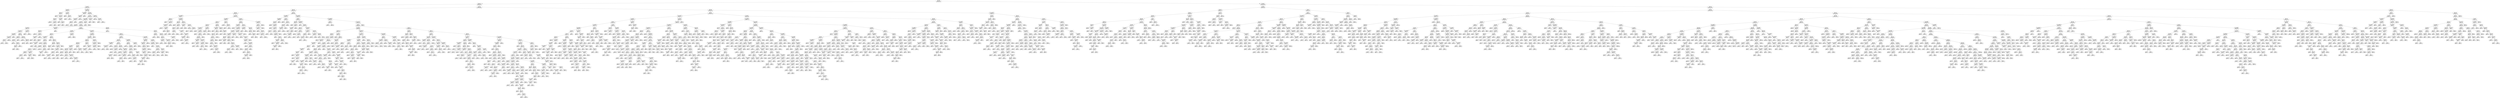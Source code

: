 digraph Tree {
node [shape=box] ;
0 [label="X[0] <= 35.5\ngini = 0.122\nsamples = 140762\nvalue = [138016, 9611]"] ;
1 [label="X[0] <= 34.5\ngini = 0.389\nsamples = 5140\nvalue = [2864, 7966]"] ;
0 -> 1 [labeldistance=2.5, labelangle=45, headlabel="True"] ;
2 [label="X[7] <= 9106.0\ngini = 0.031\nsamples = 1478\nvalue = [79.0, 4896.5]"] ;
1 -> 2 ;
3 [label="X[7] <= 6135.0\ngini = 0.307\nsamples = 20\nvalue = [9.0, 38.5]"] ;
2 -> 3 ;
4 [label="X[5] <= 1.5\ngini = 0.184\nsamples = 14\nvalue = [4, 35]"] ;
3 -> 4 ;
5 [label="gini = 0.0\nsamples = 1\nvalue = [1, 0]"] ;
4 -> 5 ;
6 [label="X[6] <= -141677.5\ngini = 0.145\nsamples = 13\nvalue = [3, 35]"] ;
4 -> 6 ;
7 [label="X[3] <= 11.5\ngini = 0.067\nsamples = 9\nvalue = [1, 28]"] ;
6 -> 7 ;
8 [label="gini = 0.0\nsamples = 7\nvalue = [0.0, 24.5]"] ;
7 -> 8 ;
9 [label="X[7] <= 2257.5\ngini = 0.346\nsamples = 2\nvalue = [1.0, 3.5]"] ;
7 -> 9 ;
10 [label="gini = 0.0\nsamples = 1\nvalue = [0.0, 3.5]"] ;
9 -> 10 ;
11 [label="gini = 0.0\nsamples = 1\nvalue = [1, 0]"] ;
9 -> 11 ;
12 [label="X[6] <= -39309.0\ngini = 0.346\nsamples = 4\nvalue = [2, 7]"] ;
6 -> 12 ;
13 [label="gini = 0.0\nsamples = 1\nvalue = [1, 0]"] ;
12 -> 13 ;
14 [label="X[1] <= 27.5\ngini = 0.219\nsamples = 3\nvalue = [1, 7]"] ;
12 -> 14 ;
15 [label="gini = 0.0\nsamples = 1\nvalue = [1, 0]"] ;
14 -> 15 ;
16 [label="gini = 0.0\nsamples = 2\nvalue = [0, 7]"] ;
14 -> 16 ;
17 [label="X[7] <= 7954.5\ngini = 0.484\nsamples = 6\nvalue = [5.0, 3.5]"] ;
3 -> 17 ;
18 [label="gini = 0.0\nsamples = 4\nvalue = [4, 0]"] ;
17 -> 18 ;
19 [label="X[4] <= 3.5\ngini = 0.346\nsamples = 2\nvalue = [1.0, 3.5]"] ;
17 -> 19 ;
20 [label="gini = 0.0\nsamples = 1\nvalue = [1, 0]"] ;
19 -> 20 ;
21 [label="gini = 0.0\nsamples = 1\nvalue = [0.0, 3.5]"] ;
19 -> 21 ;
22 [label="X[6] <= -79403744.0\ngini = 0.028\nsamples = 1458\nvalue = [70, 4858]"] ;
2 -> 22 ;
23 [label="X[6] <= -85526376.0\ngini = 0.136\nsamples = 23\nvalue = [5, 63]"] ;
22 -> 23 ;
24 [label="X[7] <= 291985.0\ngini = 0.087\nsamples = 21\nvalue = [3, 63]"] ;
23 -> 24 ;
25 [label="X[7] <= 273156.5\ngini = 0.346\nsamples = 6\nvalue = [3.0, 10.5]"] ;
24 -> 25 ;
26 [label="X[4] <= 4.5\ngini = 0.159\nsamples = 4\nvalue = [1.0, 10.5]"] ;
25 -> 26 ;
27 [label="gini = 0.0\nsamples = 3\nvalue = [0.0, 10.5]"] ;
26 -> 27 ;
28 [label="gini = 0.0\nsamples = 1\nvalue = [1, 0]"] ;
26 -> 28 ;
29 [label="gini = 0.0\nsamples = 2\nvalue = [2, 0]"] ;
25 -> 29 ;
30 [label="gini = 0.0\nsamples = 15\nvalue = [0.0, 52.5]"] ;
24 -> 30 ;
31 [label="gini = 0.0\nsamples = 2\nvalue = [2, 0]"] ;
23 -> 31 ;
32 [label="X[1] <= 64.5\ngini = 0.026\nsamples = 1435\nvalue = [65, 4795]"] ;
22 -> 32 ;
33 [label="X[2] <= 13.5\ngini = 0.029\nsamples = 1281\nvalue = [64.0, 4259.5]"] ;
32 -> 33 ;
34 [label="X[6] <= -1208163.5\ngini = 0.029\nsamples = 1278\nvalue = [63.0, 4252.5]"] ;
33 -> 34 ;
35 [label="X[0] <= 33.5\ngini = 0.028\nsamples = 1275\nvalue = [62.0, 4245.5]"] ;
34 -> 35 ;
36 [label="X[1] <= 58.5\ngini = 0.015\nsamples = 345\nvalue = [9, 1176]"] ;
35 -> 36 ;
37 [label="X[7] <= 476614.0\ngini = 0.012\nsamples = 325\nvalue = [7, 1113]"] ;
36 -> 37 ;
38 [label="X[7] <= 141790.0\ngini = 0.011\nsamples = 315\nvalue = [6.0, 1081.5]"] ;
37 -> 38 ;
39 [label="X[7] <= 141609.0\ngini = 0.023\nsamples = 76\nvalue = [3.0, 255.5]"] ;
38 -> 39 ;
40 [label="X[6] <= -7472829.5\ngini = 0.015\nsamples = 75\nvalue = [2.0, 255.5]"] ;
39 -> 40 ;
41 [label="X[2] <= 9.5\ngini = 0.14\nsamples = 9\nvalue = [2.0, 24.5]"] ;
40 -> 41 ;
42 [label="gini = 0.0\nsamples = 7\nvalue = [0.0, 24.5]"] ;
41 -> 42 ;
43 [label="gini = 0.0\nsamples = 2\nvalue = [2, 0]"] ;
41 -> 43 ;
44 [label="gini = 0.0\nsamples = 66\nvalue = [0, 231]"] ;
40 -> 44 ;
45 [label="gini = 0.0\nsamples = 1\nvalue = [1, 0]"] ;
39 -> 45 ;
46 [label="X[5] <= 4.5\ngini = 0.007\nsamples = 239\nvalue = [3, 826]"] ;
38 -> 46 ;
47 [label="X[2] <= 11.5\ngini = 0.025\nsamples = 47\nvalue = [2.0, 157.5]"] ;
46 -> 47 ;
48 [label="X[5] <= 3.5\ngini = 0.013\nsamples = 46\nvalue = [1.0, 157.5]"] ;
47 -> 48 ;
49 [label="gini = 0.0\nsamples = 38\nvalue = [0, 133]"] ;
48 -> 49 ;
50 [label="X[2] <= 4.5\ngini = 0.075\nsamples = 8\nvalue = [1.0, 24.5]"] ;
48 -> 50 ;
51 [label="X[2] <= 3.5\ngini = 0.219\nsamples = 3\nvalue = [1, 7]"] ;
50 -> 51 ;
52 [label="gini = 0.0\nsamples = 2\nvalue = [0, 7]"] ;
51 -> 52 ;
53 [label="gini = 0.0\nsamples = 1\nvalue = [1, 0]"] ;
51 -> 53 ;
54 [label="gini = 0.0\nsamples = 5\nvalue = [0.0, 17.5]"] ;
50 -> 54 ;
55 [label="gini = 0.0\nsamples = 1\nvalue = [1, 0]"] ;
47 -> 55 ;
56 [label="X[1] <= 52.5\ngini = 0.003\nsamples = 192\nvalue = [1.0, 668.5]"] ;
46 -> 56 ;
57 [label="gini = 0.0\nsamples = 175\nvalue = [0.0, 612.5]"] ;
56 -> 57 ;
58 [label="X[3] <= 10.5\ngini = 0.034\nsamples = 17\nvalue = [1, 56]"] ;
56 -> 58 ;
59 [label="gini = 0.0\nsamples = 16\nvalue = [0, 56]"] ;
58 -> 59 ;
60 [label="gini = 0.0\nsamples = 1\nvalue = [1, 0]"] ;
58 -> 60 ;
61 [label="X[7] <= 478259.0\ngini = 0.06\nsamples = 10\nvalue = [1.0, 31.5]"] ;
37 -> 61 ;
62 [label="gini = 0.0\nsamples = 1\nvalue = [1, 0]"] ;
61 -> 62 ;
63 [label="gini = 0.0\nsamples = 9\nvalue = [0.0, 31.5]"] ;
61 -> 63 ;
64 [label="X[6] <= -4276864.0\ngini = 0.06\nsamples = 20\nvalue = [2, 63]"] ;
36 -> 64 ;
65 [label="X[2] <= 11.5\ngini = 0.031\nsamples = 19\nvalue = [1, 63]"] ;
64 -> 65 ;
66 [label="gini = 0.0\nsamples = 13\nvalue = [0.0, 45.5]"] ;
65 -> 66 ;
67 [label="X[5] <= 10.0\ngini = 0.102\nsamples = 6\nvalue = [1.0, 17.5]"] ;
65 -> 67 ;
68 [label="X[7] <= 180787.5\ngini = 0.219\nsamples = 3\nvalue = [1, 7]"] ;
67 -> 68 ;
69 [label="gini = 0.0\nsamples = 2\nvalue = [0, 7]"] ;
68 -> 69 ;
70 [label="gini = 0.0\nsamples = 1\nvalue = [1, 0]"] ;
68 -> 70 ;
71 [label="gini = 0.0\nsamples = 3\nvalue = [0.0, 10.5]"] ;
67 -> 71 ;
72 [label="gini = 0.0\nsamples = 1\nvalue = [1, 0]"] ;
64 -> 72 ;
73 [label="X[5] <= 22.5\ngini = 0.033\nsamples = 930\nvalue = [53.0, 3069.5]"] ;
35 -> 73 ;
74 [label="X[1] <= 21.5\ngini = 0.031\nsamples = 899\nvalue = [48.0, 2978.5]"] ;
73 -> 74 ;
75 [label="X[2] <= 10.5\ngini = 0.049\nsamples = 180\nvalue = [15.0, 577.5]"] ;
74 -> 75 ;
76 [label="X[2] <= 7.5\ngini = 0.043\nsamples = 177\nvalue = [13, 574]"] ;
75 -> 76 ;
77 [label="X[6] <= -40408808.0\ngini = 0.03\nsamples = 137\nvalue = [7, 455]"] ;
76 -> 77 ;
78 [label="X[3] <= 2.0\ngini = 0.159\nsamples = 8\nvalue = [2, 21]"] ;
77 -> 78 ;
79 [label="gini = 0.0\nsamples = 1\nvalue = [1, 0]"] ;
78 -> 79 ;
80 [label="X[6] <= -41601032.0\ngini = 0.087\nsamples = 7\nvalue = [1, 21]"] ;
78 -> 80 ;
81 [label="gini = 0.0\nsamples = 6\nvalue = [0, 21]"] ;
80 -> 81 ;
82 [label="gini = 0.0\nsamples = 1\nvalue = [1, 0]"] ;
80 -> 82 ;
83 [label="X[5] <= 4.5\ngini = 0.023\nsamples = 129\nvalue = [5, 434]"] ;
77 -> 83 ;
84 [label="gini = 0.0\nsamples = 48\nvalue = [0, 168]"] ;
83 -> 84 ;
85 [label="X[1] <= 12.5\ngini = 0.036\nsamples = 81\nvalue = [5, 266]"] ;
83 -> 85 ;
86 [label="X[3] <= 5.5\ngini = 0.063\nsamples = 38\nvalue = [4, 119]"] ;
85 -> 86 ;
87 [label="X[5] <= 7.5\ngini = 0.149\nsamples = 17\nvalue = [4.0, 45.5]"] ;
86 -> 87 ;
88 [label="X[5] <= 5.5\ngini = 0.346\nsamples = 6\nvalue = [3.0, 10.5]"] ;
87 -> 88 ;
89 [label="X[1] <= 5.5\ngini = 0.159\nsamples = 4\nvalue = [1.0, 10.5]"] ;
88 -> 89 ;
90 [label="gini = 0.0\nsamples = 1\nvalue = [1, 0]"] ;
89 -> 90 ;
91 [label="gini = 0.0\nsamples = 3\nvalue = [0.0, 10.5]"] ;
89 -> 91 ;
92 [label="gini = 0.0\nsamples = 2\nvalue = [2, 0]"] ;
88 -> 92 ;
93 [label="X[6] <= -11368834.0\ngini = 0.054\nsamples = 11\nvalue = [1, 35]"] ;
87 -> 93 ;
94 [label="X[7] <= 235373.0\ngini = 0.219\nsamples = 3\nvalue = [1, 7]"] ;
93 -> 94 ;
95 [label="gini = 0.0\nsamples = 1\nvalue = [1, 0]"] ;
94 -> 95 ;
96 [label="gini = 0.0\nsamples = 2\nvalue = [0, 7]"] ;
94 -> 96 ;
97 [label="gini = 0.0\nsamples = 8\nvalue = [0, 28]"] ;
93 -> 97 ;
98 [label="gini = 0.0\nsamples = 21\nvalue = [0.0, 73.5]"] ;
86 -> 98 ;
99 [label="X[3] <= 10.5\ngini = 0.013\nsamples = 43\nvalue = [1, 147]"] ;
85 -> 99 ;
100 [label="gini = 0.0\nsamples = 35\nvalue = [0.0, 122.5]"] ;
99 -> 100 ;
101 [label="X[4] <= 3.5\ngini = 0.075\nsamples = 8\nvalue = [1.0, 24.5]"] ;
99 -> 101 ;
102 [label="X[6] <= -5208231.5\ngini = 0.219\nsamples = 3\nvalue = [1, 7]"] ;
101 -> 102 ;
103 [label="gini = 0.0\nsamples = 1\nvalue = [1, 0]"] ;
102 -> 103 ;
104 [label="gini = 0.0\nsamples = 2\nvalue = [0, 7]"] ;
102 -> 104 ;
105 [label="gini = 0.0\nsamples = 5\nvalue = [0.0, 17.5]"] ;
101 -> 105 ;
106 [label="X[5] <= 1.5\ngini = 0.091\nsamples = 40\nvalue = [6, 119]"] ;
76 -> 106 ;
107 [label="gini = 0.0\nsamples = 1\nvalue = [1, 0]"] ;
106 -> 107 ;
108 [label="X[3] <= 7.5\ngini = 0.077\nsamples = 39\nvalue = [5, 119]"] ;
106 -> 108 ;
109 [label="X[5] <= 5.5\ngini = 0.023\nsamples = 25\nvalue = [1, 84]"] ;
108 -> 109 ;
110 [label="X[5] <= 4.5\ngini = 0.219\nsamples = 3\nvalue = [1, 7]"] ;
109 -> 110 ;
111 [label="gini = 0.0\nsamples = 2\nvalue = [0, 7]"] ;
110 -> 111 ;
112 [label="gini = 0.0\nsamples = 1\nvalue = [1, 0]"] ;
110 -> 112 ;
113 [label="gini = 0.0\nsamples = 22\nvalue = [0, 77]"] ;
109 -> 113 ;
114 [label="X[5] <= 19.0\ngini = 0.184\nsamples = 14\nvalue = [4, 35]"] ;
108 -> 114 ;
115 [label="X[7] <= 188417.5\ngini = 0.145\nsamples = 13\nvalue = [3, 35]"] ;
114 -> 115 ;
116 [label="X[7] <= 126489.5\ngini = 0.346\nsamples = 6\nvalue = [3.0, 10.5]"] ;
115 -> 116 ;
117 [label="X[4] <= 3.5\ngini = 0.159\nsamples = 4\nvalue = [1.0, 10.5]"] ;
116 -> 117 ;
118 [label="X[6] <= -3549778.0\ngini = 0.346\nsamples = 2\nvalue = [1.0, 3.5]"] ;
117 -> 118 ;
119 [label="gini = 0.0\nsamples = 1\nvalue = [1, 0]"] ;
118 -> 119 ;
120 [label="gini = 0.0\nsamples = 1\nvalue = [0.0, 3.5]"] ;
118 -> 120 ;
121 [label="gini = 0.0\nsamples = 2\nvalue = [0, 7]"] ;
117 -> 121 ;
122 [label="gini = 0.0\nsamples = 2\nvalue = [2, 0]"] ;
116 -> 122 ;
123 [label="gini = 0.0\nsamples = 7\nvalue = [0.0, 24.5]"] ;
115 -> 123 ;
124 [label="gini = 0.0\nsamples = 1\nvalue = [1, 0]"] ;
114 -> 124 ;
125 [label="X[7] <= 187733.0\ngini = 0.463\nsamples = 3\nvalue = [2.0, 3.5]"] ;
75 -> 125 ;
126 [label="gini = 0.0\nsamples = 1\nvalue = [0.0, 3.5]"] ;
125 -> 126 ;
127 [label="gini = 0.0\nsamples = 2\nvalue = [2, 0]"] ;
125 -> 127 ;
128 [label="X[7] <= 104228.5\ngini = 0.027\nsamples = 719\nvalue = [33, 2401]"] ;
74 -> 128 ;
129 [label="X[7] <= 103996.0\ngini = 0.046\nsamples = 168\nvalue = [13.0, 542.5]"] ;
128 -> 129 ;
130 [label="X[7] <= 100378.0\ngini = 0.042\nsamples = 167\nvalue = [12.0, 542.5]"] ;
129 -> 130 ;
131 [label="X[3] <= 11.5\ngini = 0.03\nsamples = 156\nvalue = [8, 518]"] ;
130 -> 131 ;
132 [label="X[5] <= 21.5\ngini = 0.023\nsamples = 150\nvalue = [6, 504]"] ;
131 -> 132 ;
133 [label="X[7] <= 99349.5\ngini = 0.02\nsamples = 147\nvalue = [5, 497]"] ;
132 -> 133 ;
134 [label="X[1] <= 53.5\ngini = 0.016\nsamples = 142\nvalue = [4, 483]"] ;
133 -> 134 ;
135 [label="X[5] <= 4.5\ngini = 0.005\nsamples = 113\nvalue = [1, 392]"] ;
134 -> 135 ;
136 [label="X[5] <= 3.5\ngini = 0.087\nsamples = 7\nvalue = [1, 21]"] ;
135 -> 136 ;
137 [label="gini = 0.0\nsamples = 6\nvalue = [0, 21]"] ;
136 -> 137 ;
138 [label="gini = 0.0\nsamples = 1\nvalue = [1, 0]"] ;
136 -> 138 ;
139 [label="gini = 0.0\nsamples = 106\nvalue = [0, 371]"] ;
135 -> 139 ;
140 [label="X[1] <= 55.5\ngini = 0.062\nsamples = 29\nvalue = [3, 91]"] ;
134 -> 140 ;
141 [label="X[2] <= 9.0\ngini = 0.269\nsamples = 5\nvalue = [2.0, 10.5]"] ;
140 -> 141 ;
142 [label="gini = 0.0\nsamples = 2\nvalue = [2, 0]"] ;
141 -> 142 ;
143 [label="gini = 0.0\nsamples = 3\nvalue = [0.0, 10.5]"] ;
141 -> 143 ;
144 [label="X[6] <= -3627166.5\ngini = 0.024\nsamples = 24\nvalue = [1.0, 80.5]"] ;
140 -> 144 ;
145 [label="gini = 0.0\nsamples = 16\nvalue = [0, 56]"] ;
144 -> 145 ;
146 [label="X[6] <= -3609123.5\ngini = 0.075\nsamples = 8\nvalue = [1.0, 24.5]"] ;
144 -> 146 ;
147 [label="gini = 0.0\nsamples = 1\nvalue = [1, 0]"] ;
146 -> 147 ;
148 [label="gini = 0.0\nsamples = 7\nvalue = [0.0, 24.5]"] ;
146 -> 148 ;
149 [label="X[7] <= 99499.5\ngini = 0.124\nsamples = 5\nvalue = [1, 14]"] ;
133 -> 149 ;
150 [label="gini = 0.0\nsamples = 1\nvalue = [1, 0]"] ;
149 -> 150 ;
151 [label="gini = 0.0\nsamples = 4\nvalue = [0, 14]"] ;
149 -> 151 ;
152 [label="X[1] <= 32.0\ngini = 0.219\nsamples = 3\nvalue = [1, 7]"] ;
132 -> 152 ;
153 [label="gini = 0.0\nsamples = 1\nvalue = [0.0, 3.5]"] ;
152 -> 153 ;
154 [label="X[7] <= 75525.0\ngini = 0.346\nsamples = 2\nvalue = [1.0, 3.5]"] ;
152 -> 154 ;
155 [label="gini = 0.0\nsamples = 1\nvalue = [1, 0]"] ;
154 -> 155 ;
156 [label="gini = 0.0\nsamples = 1\nvalue = [0.0, 3.5]"] ;
154 -> 156 ;
157 [label="X[5] <= 10.0\ngini = 0.219\nsamples = 6\nvalue = [2, 14]"] ;
131 -> 157 ;
158 [label="gini = 0.0\nsamples = 1\nvalue = [1, 0]"] ;
157 -> 158 ;
159 [label="X[6] <= -3742257.5\ngini = 0.124\nsamples = 5\nvalue = [1, 14]"] ;
157 -> 159 ;
160 [label="X[6] <= -4002188.5\ngini = 0.346\nsamples = 2\nvalue = [1.0, 3.5]"] ;
159 -> 160 ;
161 [label="gini = 0.0\nsamples = 1\nvalue = [0.0, 3.5]"] ;
160 -> 161 ;
162 [label="gini = 0.0\nsamples = 1\nvalue = [1, 0]"] ;
160 -> 162 ;
163 [label="gini = 0.0\nsamples = 3\nvalue = [0.0, 10.5]"] ;
159 -> 163 ;
164 [label="X[2] <= 9.5\ngini = 0.241\nsamples = 11\nvalue = [4.0, 24.5]"] ;
130 -> 164 ;
165 [label="X[6] <= -5176476.0\ngini = 0.075\nsamples = 8\nvalue = [1.0, 24.5]"] ;
164 -> 165 ;
166 [label="X[7] <= 101983.5\ngini = 0.346\nsamples = 2\nvalue = [1.0, 3.5]"] ;
165 -> 166 ;
167 [label="gini = 0.0\nsamples = 1\nvalue = [0.0, 3.5]"] ;
166 -> 167 ;
168 [label="gini = 0.0\nsamples = 1\nvalue = [1, 0]"] ;
166 -> 168 ;
169 [label="gini = 0.0\nsamples = 6\nvalue = [0, 21]"] ;
165 -> 169 ;
170 [label="gini = 0.0\nsamples = 3\nvalue = [3, 0]"] ;
164 -> 170 ;
171 [label="gini = 0.0\nsamples = 1\nvalue = [1, 0]"] ;
129 -> 171 ;
172 [label="X[5] <= 15.5\ngini = 0.021\nsamples = 551\nvalue = [20.0, 1858.5]"] ;
128 -> 172 ;
173 [label="X[1] <= 56.5\ngini = 0.014\nsamples = 422\nvalue = [10, 1442]"] ;
172 -> 173 ;
174 [label="X[1] <= 25.5\ngini = 0.01\nsamples = 353\nvalue = [6.0, 1214.5]"] ;
173 -> 174 ;
175 [label="X[6] <= -9688374.0\ngini = 0.039\nsamples = 30\nvalue = [2, 98]"] ;
174 -> 175 ;
176 [label="X[6] <= -10747155.0\ngini = 0.094\nsamples = 13\nvalue = [2.0, 38.5]"] ;
175 -> 176 ;
177 [label="gini = 0.0\nsamples = 11\nvalue = [0.0, 38.5]"] ;
176 -> 177 ;
178 [label="gini = 0.0\nsamples = 2\nvalue = [2, 0]"] ;
176 -> 178 ;
179 [label="gini = 0.0\nsamples = 17\nvalue = [0.0, 59.5]"] ;
175 -> 179 ;
180 [label="X[2] <= 5.5\ngini = 0.007\nsamples = 323\nvalue = [4.0, 1116.5]"] ;
174 -> 180 ;
181 [label="X[3] <= 11.5\ngini = 0.049\nsamples = 12\nvalue = [1.0, 38.5]"] ;
180 -> 181 ;
182 [label="gini = 0.0\nsamples = 10\nvalue = [0, 35]"] ;
181 -> 182 ;
183 [label="X[7] <= 147735.0\ngini = 0.346\nsamples = 2\nvalue = [1.0, 3.5]"] ;
181 -> 183 ;
184 [label="gini = 0.0\nsamples = 1\nvalue = [0.0, 3.5]"] ;
183 -> 184 ;
185 [label="gini = 0.0\nsamples = 1\nvalue = [1, 0]"] ;
183 -> 185 ;
186 [label="X[2] <= 9.5\ngini = 0.006\nsamples = 311\nvalue = [3, 1078]"] ;
180 -> 186 ;
187 [label="gini = 0.0\nsamples = 168\nvalue = [0, 588]"] ;
186 -> 187 ;
188 [label="X[6] <= -6334761.5\ngini = 0.012\nsamples = 143\nvalue = [3, 490]"] ;
186 -> 188 ;
189 [label="X[1] <= 30.5\ngini = 0.005\nsamples = 116\nvalue = [1.0, 402.5]"] ;
188 -> 189 ;
190 [label="X[7] <= 267024.0\ngini = 0.067\nsamples = 9\nvalue = [1, 28]"] ;
189 -> 190 ;
191 [label="gini = 0.0\nsamples = 8\nvalue = [0, 28]"] ;
190 -> 191 ;
192 [label="gini = 0.0\nsamples = 1\nvalue = [1, 0]"] ;
190 -> 192 ;
193 [label="gini = 0.0\nsamples = 107\nvalue = [0.0, 374.5]"] ;
189 -> 193 ;
194 [label="X[6] <= -6260574.0\ngini = 0.044\nsamples = 27\nvalue = [2.0, 87.5]"] ;
188 -> 194 ;
195 [label="gini = 0.0\nsamples = 1\nvalue = [1, 0]"] ;
194 -> 195 ;
196 [label="X[6] <= -6085479.5\ngini = 0.022\nsamples = 26\nvalue = [1.0, 87.5]"] ;
194 -> 196 ;
197 [label="X[3] <= 5.5\ngini = 0.346\nsamples = 2\nvalue = [1.0, 3.5]"] ;
196 -> 197 ;
198 [label="gini = 0.0\nsamples = 1\nvalue = [0.0, 3.5]"] ;
197 -> 198 ;
199 [label="gini = 0.0\nsamples = 1\nvalue = [1, 0]"] ;
197 -> 199 ;
200 [label="gini = 0.0\nsamples = 24\nvalue = [0, 84]"] ;
196 -> 200 ;
201 [label="X[7] <= 351546.0\ngini = 0.034\nsamples = 69\nvalue = [4.0, 227.5]"] ;
173 -> 201 ;
202 [label="X[4] <= 3.5\ngini = 0.026\nsamples = 67\nvalue = [3, 224]"] ;
201 -> 202 ;
203 [label="gini = 0.0\nsamples = 41\nvalue = [0.0, 143.5]"] ;
202 -> 203 ;
204 [label="X[5] <= 13.5\ngini = 0.069\nsamples = 26\nvalue = [3.0, 80.5]"] ;
202 -> 204 ;
205 [label="X[1] <= 63.5\ngini = 0.047\nsamples = 25\nvalue = [2.0, 80.5]"] ;
204 -> 205 ;
206 [label="X[5] <= 11.5\ngini = 0.026\nsamples = 22\nvalue = [1.0, 73.5]"] ;
205 -> 206 ;
207 [label="gini = 0.0\nsamples = 17\nvalue = [0.0, 59.5]"] ;
206 -> 207 ;
208 [label="X[1] <= 59.0\ngini = 0.124\nsamples = 5\nvalue = [1, 14]"] ;
206 -> 208 ;
209 [label="gini = 0.0\nsamples = 3\nvalue = [0.0, 10.5]"] ;
208 -> 209 ;
210 [label="X[7] <= 148462.5\ngini = 0.346\nsamples = 2\nvalue = [1.0, 3.5]"] ;
208 -> 210 ;
211 [label="gini = 0.0\nsamples = 1\nvalue = [0.0, 3.5]"] ;
210 -> 211 ;
212 [label="gini = 0.0\nsamples = 1\nvalue = [1, 0]"] ;
210 -> 212 ;
213 [label="X[5] <= 10.5\ngini = 0.219\nsamples = 3\nvalue = [1, 7]"] ;
205 -> 213 ;
214 [label="gini = 0.0\nsamples = 1\nvalue = [1, 0]"] ;
213 -> 214 ;
215 [label="gini = 0.0\nsamples = 2\nvalue = [0, 7]"] ;
213 -> 215 ;
216 [label="gini = 0.0\nsamples = 1\nvalue = [1, 0]"] ;
204 -> 216 ;
217 [label="X[1] <= 60.5\ngini = 0.346\nsamples = 2\nvalue = [1.0, 3.5]"] ;
201 -> 217 ;
218 [label="gini = 0.0\nsamples = 1\nvalue = [1, 0]"] ;
217 -> 218 ;
219 [label="gini = 0.0\nsamples = 1\nvalue = [0.0, 3.5]"] ;
217 -> 219 ;
220 [label="X[7] <= 228358.0\ngini = 0.046\nsamples = 129\nvalue = [10.0, 416.5]"] ;
172 -> 220 ;
221 [label="X[6] <= -6640934.5\ngini = 0.025\nsamples = 92\nvalue = [4, 308]"] ;
220 -> 221 ;
222 [label="X[6] <= -6670731.5\ngini = 0.042\nsamples = 56\nvalue = [4, 182]"] ;
221 -> 222 ;
223 [label="X[2] <= 9.5\ngini = 0.032\nsamples = 55\nvalue = [3, 182]"] ;
222 -> 223 ;
224 [label="X[6] <= -7820435.5\ngini = 0.056\nsamples = 32\nvalue = [3.0, 101.5]"] ;
223 -> 224 ;
225 [label="X[6] <= -8018096.0\ngini = 0.097\nsamples = 19\nvalue = [3, 56]"] ;
224 -> 225 ;
226 [label="X[7] <= 188161.5\ngini = 0.067\nsamples = 18\nvalue = [2, 56]"] ;
225 -> 226 ;
227 [label="X[6] <= -8853872.0\ngini = 0.219\nsamples = 6\nvalue = [2, 14]"] ;
226 -> 227 ;
228 [label="X[7] <= 184473.0\ngini = 0.124\nsamples = 5\nvalue = [1, 14]"] ;
227 -> 228 ;
229 [label="gini = 0.0\nsamples = 4\nvalue = [0, 14]"] ;
228 -> 229 ;
230 [label="gini = 0.0\nsamples = 1\nvalue = [1, 0]"] ;
228 -> 230 ;
231 [label="gini = 0.0\nsamples = 1\nvalue = [1, 0]"] ;
227 -> 231 ;
232 [label="gini = 0.0\nsamples = 12\nvalue = [0, 42]"] ;
226 -> 232 ;
233 [label="gini = 0.0\nsamples = 1\nvalue = [1, 0]"] ;
225 -> 233 ;
234 [label="gini = 0.0\nsamples = 13\nvalue = [0.0, 45.5]"] ;
224 -> 234 ;
235 [label="gini = 0.0\nsamples = 23\nvalue = [0.0, 80.5]"] ;
223 -> 235 ;
236 [label="gini = 0.0\nsamples = 1\nvalue = [1, 0]"] ;
222 -> 236 ;
237 [label="gini = 0.0\nsamples = 36\nvalue = [0, 126]"] ;
221 -> 237 ;
238 [label="X[4] <= 4.5\ngini = 0.099\nsamples = 37\nvalue = [6.0, 108.5]"] ;
220 -> 238 ;
239 [label="X[7] <= 229351.0\ngini = 0.084\nsamples = 36\nvalue = [5.0, 108.5]"] ;
238 -> 239 ;
240 [label="gini = 0.0\nsamples = 1\nvalue = [1, 0]"] ;
239 -> 240 ;
241 [label="X[2] <= 10.5\ngini = 0.069\nsamples = 35\nvalue = [4.0, 108.5]"] ;
239 -> 241 ;
242 [label="X[5] <= 16.5\ngini = 0.022\nsamples = 26\nvalue = [1.0, 87.5]"] ;
241 -> 242 ;
243 [label="X[3] <= 9.0\ngini = 0.346\nsamples = 2\nvalue = [1.0, 3.5]"] ;
242 -> 243 ;
244 [label="gini = 0.0\nsamples = 1\nvalue = [1, 0]"] ;
243 -> 244 ;
245 [label="gini = 0.0\nsamples = 1\nvalue = [0.0, 3.5]"] ;
243 -> 245 ;
246 [label="gini = 0.0\nsamples = 24\nvalue = [0, 84]"] ;
242 -> 246 ;
247 [label="X[2] <= 11.5\ngini = 0.219\nsamples = 9\nvalue = [3, 21]"] ;
241 -> 247 ;
248 [label="X[7] <= 246070.5\ngini = 0.42\nsamples = 5\nvalue = [3, 7]"] ;
247 -> 248 ;
249 [label="gini = 0.0\nsamples = 2\nvalue = [0, 7]"] ;
248 -> 249 ;
250 [label="gini = 0.0\nsamples = 3\nvalue = [3, 0]"] ;
248 -> 250 ;
251 [label="gini = 0.0\nsamples = 4\nvalue = [0, 14]"] ;
247 -> 251 ;
252 [label="gini = 0.0\nsamples = 1\nvalue = [1, 0]"] ;
238 -> 252 ;
253 [label="X[3] <= 4.5\ngini = 0.099\nsamples = 31\nvalue = [5, 91]"] ;
73 -> 253 ;
254 [label="gini = 0.0\nsamples = 10\nvalue = [0, 35]"] ;
253 -> 254 ;
255 [label="X[3] <= 5.5\ngini = 0.15\nsamples = 21\nvalue = [5, 56]"] ;
253 -> 255 ;
256 [label="X[2] <= 5.5\ngini = 0.463\nsamples = 3\nvalue = [2.0, 3.5]"] ;
255 -> 256 ;
257 [label="gini = 0.0\nsamples = 1\nvalue = [0.0, 3.5]"] ;
256 -> 257 ;
258 [label="gini = 0.0\nsamples = 2\nvalue = [2, 0]"] ;
256 -> 258 ;
259 [label="X[3] <= 10.5\ngini = 0.102\nsamples = 18\nvalue = [3.0, 52.5]"] ;
255 -> 259 ;
260 [label="X[2] <= 3.0\ngini = 0.075\nsamples = 16\nvalue = [2, 49]"] ;
259 -> 260 ;
261 [label="X[7] <= 155674.5\ngini = 0.346\nsamples = 2\nvalue = [1.0, 3.5]"] ;
260 -> 261 ;
262 [label="gini = 0.0\nsamples = 1\nvalue = [0.0, 3.5]"] ;
261 -> 262 ;
263 [label="gini = 0.0\nsamples = 1\nvalue = [1, 0]"] ;
261 -> 263 ;
264 [label="X[6] <= -11451461.0\ngini = 0.042\nsamples = 14\nvalue = [1.0, 45.5]"] ;
260 -> 264 ;
265 [label="X[4] <= 2.5\ngini = 0.219\nsamples = 3\nvalue = [1, 7]"] ;
264 -> 265 ;
266 [label="gini = 0.0\nsamples = 1\nvalue = [1, 0]"] ;
265 -> 266 ;
267 [label="gini = 0.0\nsamples = 2\nvalue = [0, 7]"] ;
265 -> 267 ;
268 [label="gini = 0.0\nsamples = 11\nvalue = [0.0, 38.5]"] ;
264 -> 268 ;
269 [label="X[6] <= -9283091.0\ngini = 0.346\nsamples = 2\nvalue = [1.0, 3.5]"] ;
259 -> 269 ;
270 [label="gini = 0.0\nsamples = 1\nvalue = [0.0, 3.5]"] ;
269 -> 270 ;
271 [label="gini = 0.0\nsamples = 1\nvalue = [1, 0]"] ;
269 -> 271 ;
272 [label="X[1] <= 32.5\ngini = 0.219\nsamples = 3\nvalue = [1, 7]"] ;
34 -> 272 ;
273 [label="gini = 0.0\nsamples = 1\nvalue = [1, 0]"] ;
272 -> 273 ;
274 [label="gini = 0.0\nsamples = 2\nvalue = [0, 7]"] ;
272 -> 274 ;
275 [label="X[7] <= 127412.0\ngini = 0.219\nsamples = 3\nvalue = [1, 7]"] ;
33 -> 275 ;
276 [label="gini = 0.0\nsamples = 2\nvalue = [0, 7]"] ;
275 -> 276 ;
277 [label="gini = 0.0\nsamples = 1\nvalue = [1, 0]"] ;
275 -> 277 ;
278 [label="X[1] <= 93.0\ngini = 0.004\nsamples = 154\nvalue = [1.0, 535.5]"] ;
32 -> 278 ;
279 [label="gini = 0.0\nsamples = 150\nvalue = [0, 525]"] ;
278 -> 279 ;
280 [label="X[1] <= 95.0\ngini = 0.159\nsamples = 4\nvalue = [1.0, 10.5]"] ;
278 -> 280 ;
281 [label="gini = 0.0\nsamples = 1\nvalue = [1, 0]"] ;
280 -> 281 ;
282 [label="gini = 0.0\nsamples = 3\nvalue = [0.0, 10.5]"] ;
280 -> 282 ;
283 [label="X[1] <= 34.5\ngini = 0.499\nsamples = 3662\nvalue = [2785.0, 3069.5]"] ;
1 -> 283 ;
284 [label="X[1] <= 14.5\ngini = 0.476\nsamples = 1290\nvalue = [893.0, 1389.5]"] ;
283 -> 284 ;
285 [label="X[3] <= 2.5\ngini = 0.428\nsamples = 270\nvalue = [165.0, 367.5]"] ;
284 -> 285 ;
286 [label="X[6] <= -12595438.0\ngini = 0.291\nsamples = 56\nvalue = [24, 112]"] ;
285 -> 286 ;
287 [label="X[4] <= 1.5\ngini = 0.159\nsamples = 20\nvalue = [5.0, 52.5]"] ;
286 -> 287 ;
288 [label="gini = 0.0\nsamples = 1\nvalue = [1, 0]"] ;
287 -> 288 ;
289 [label="X[6] <= -20240798.0\ngini = 0.132\nsamples = 19\nvalue = [4.0, 52.5]"] ;
287 -> 289 ;
290 [label="X[6] <= -53273312.0\ngini = 0.241\nsamples = 11\nvalue = [4.0, 24.5]"] ;
289 -> 290 ;
291 [label="gini = 0.0\nsamples = 5\nvalue = [0.0, 17.5]"] ;
290 -> 291 ;
292 [label="X[7] <= 255236.5\ngini = 0.463\nsamples = 6\nvalue = [4, 7]"] ;
290 -> 292 ;
293 [label="gini = 0.0\nsamples = 3\nvalue = [3, 0]"] ;
292 -> 293 ;
294 [label="X[2] <= 4.5\ngini = 0.219\nsamples = 3\nvalue = [1, 7]"] ;
292 -> 294 ;
295 [label="gini = 0.0\nsamples = 1\nvalue = [1, 0]"] ;
294 -> 295 ;
296 [label="gini = 0.0\nsamples = 2\nvalue = [0, 7]"] ;
294 -> 296 ;
297 [label="gini = 0.0\nsamples = 8\nvalue = [0, 28]"] ;
289 -> 297 ;
298 [label="X[6] <= -6910960.0\ngini = 0.367\nsamples = 36\nvalue = [19.0, 59.5]"] ;
286 -> 298 ;
299 [label="X[4] <= 1.5\ngini = 0.486\nsamples = 21\nvalue = [15, 21]"] ;
298 -> 299 ;
300 [label="gini = 0.0\nsamples = 4\nvalue = [4, 0]"] ;
299 -> 300 ;
301 [label="X[2] <= 6.5\ngini = 0.451\nsamples = 17\nvalue = [11, 21]"] ;
299 -> 301 ;
302 [label="X[5] <= 4.5\ngini = 0.375\nsamples = 13\nvalue = [7, 21]"] ;
301 -> 302 ;
303 [label="X[4] <= 4.5\ngini = 0.498\nsamples = 5\nvalue = [4.0, 3.5]"] ;
302 -> 303 ;
304 [label="gini = 0.0\nsamples = 4\nvalue = [4, 0]"] ;
303 -> 304 ;
305 [label="gini = 0.0\nsamples = 1\nvalue = [0.0, 3.5]"] ;
303 -> 305 ;
306 [label="X[6] <= -10924920.0\ngini = 0.25\nsamples = 8\nvalue = [3.0, 17.5]"] ;
302 -> 306 ;
307 [label="gini = 0.0\nsamples = 1\nvalue = [1, 0]"] ;
306 -> 307 ;
308 [label="X[6] <= -7036756.0\ngini = 0.184\nsamples = 7\nvalue = [2.0, 17.5]"] ;
306 -> 308 ;
309 [label="X[6] <= -8568468.0\ngini = 0.102\nsamples = 6\nvalue = [1.0, 17.5]"] ;
308 -> 309 ;
310 [label="gini = 0.0\nsamples = 4\nvalue = [0, 14]"] ;
309 -> 310 ;
311 [label="X[6] <= -7358097.5\ngini = 0.346\nsamples = 2\nvalue = [1.0, 3.5]"] ;
309 -> 311 ;
312 [label="gini = 0.0\nsamples = 1\nvalue = [1, 0]"] ;
311 -> 312 ;
313 [label="gini = 0.0\nsamples = 1\nvalue = [0.0, 3.5]"] ;
311 -> 313 ;
314 [label="gini = 0.0\nsamples = 1\nvalue = [1, 0]"] ;
308 -> 314 ;
315 [label="gini = 0.0\nsamples = 4\nvalue = [4, 0]"] ;
301 -> 315 ;
316 [label="X[3] <= 1.5\ngini = 0.171\nsamples = 15\nvalue = [4.0, 38.5]"] ;
298 -> 316 ;
317 [label="X[7] <= 116390.5\ngini = 0.42\nsamples = 5\nvalue = [3, 7]"] ;
316 -> 317 ;
318 [label="gini = 0.0\nsamples = 3\nvalue = [3, 0]"] ;
317 -> 318 ;
319 [label="gini = 0.0\nsamples = 2\nvalue = [0, 7]"] ;
317 -> 319 ;
320 [label="X[2] <= 6.5\ngini = 0.06\nsamples = 10\nvalue = [1.0, 31.5]"] ;
316 -> 320 ;
321 [label="gini = 0.0\nsamples = 8\nvalue = [0, 28]"] ;
320 -> 321 ;
322 [label="X[2] <= 7.5\ngini = 0.346\nsamples = 2\nvalue = [1.0, 3.5]"] ;
320 -> 322 ;
323 [label="gini = 0.0\nsamples = 1\nvalue = [1, 0]"] ;
322 -> 323 ;
324 [label="gini = 0.0\nsamples = 1\nvalue = [0.0, 3.5]"] ;
322 -> 324 ;
325 [label="X[7] <= 175427.0\ngini = 0.458\nsamples = 214\nvalue = [141.0, 255.5]"] ;
285 -> 325 ;
326 [label="X[7] <= 168603.5\ngini = 0.391\nsamples = 91\nvalue = [51, 140]"] ;
325 -> 326 ;
327 [label="X[4] <= 3.5\ngini = 0.427\nsamples = 82\nvalue = [50, 112]"] ;
326 -> 327 ;
328 [label="X[1] <= 11.5\ngini = 0.489\nsamples = 43\nvalue = [31, 42]"] ;
327 -> 328 ;
329 [label="X[6] <= -13148074.0\ngini = 0.442\nsamples = 30\nvalue = [19.0, 38.5]"] ;
328 -> 329 ;
330 [label="gini = 0.0\nsamples = 4\nvalue = [4, 0]"] ;
329 -> 330 ;
331 [label="X[7] <= 59034.5\ngini = 0.404\nsamples = 26\nvalue = [15.0, 38.5]"] ;
329 -> 331 ;
332 [label="gini = 0.0\nsamples = 2\nvalue = [2, 0]"] ;
331 -> 332 ;
333 [label="X[3] <= 10.5\ngini = 0.377\nsamples = 24\nvalue = [13.0, 38.5]"] ;
331 -> 333 ;
334 [label="X[2] <= 3.5\ngini = 0.453\nsamples = 20\nvalue = [13.0, 24.5]"] ;
333 -> 334 ;
335 [label="X[6] <= -6629959.0\ngini = 0.219\nsamples = 6\nvalue = [2, 14]"] ;
334 -> 335 ;
336 [label="gini = 0.0\nsamples = 1\nvalue = [1, 0]"] ;
335 -> 336 ;
337 [label="X[7] <= 158077.5\ngini = 0.124\nsamples = 5\nvalue = [1, 14]"] ;
335 -> 337 ;
338 [label="gini = 0.0\nsamples = 4\nvalue = [0, 14]"] ;
337 -> 338 ;
339 [label="gini = 0.0\nsamples = 1\nvalue = [1, 0]"] ;
337 -> 339 ;
340 [label="X[6] <= -7469864.0\ngini = 0.5\nsamples = 14\nvalue = [11.0, 10.5]"] ;
334 -> 340 ;
341 [label="X[7] <= 164306.5\ngini = 0.269\nsamples = 5\nvalue = [2.0, 10.5]"] ;
340 -> 341 ;
342 [label="X[5] <= 4.5\ngini = 0.159\nsamples = 4\nvalue = [1.0, 10.5]"] ;
341 -> 342 ;
343 [label="gini = 0.0\nsamples = 1\nvalue = [1, 0]"] ;
342 -> 343 ;
344 [label="gini = 0.0\nsamples = 3\nvalue = [0.0, 10.5]"] ;
342 -> 344 ;
345 [label="gini = 0.0\nsamples = 1\nvalue = [1, 0]"] ;
341 -> 345 ;
346 [label="gini = 0.0\nsamples = 9\nvalue = [9, 0]"] ;
340 -> 346 ;
347 [label="gini = 0.0\nsamples = 4\nvalue = [0, 14]"] ;
333 -> 347 ;
348 [label="X[7] <= 66897.0\ngini = 0.35\nsamples = 13\nvalue = [12.0, 3.5]"] ;
328 -> 348 ;
349 [label="X[1] <= 13.0\ngini = 0.463\nsamples = 3\nvalue = [2.0, 3.5]"] ;
348 -> 349 ;
350 [label="gini = 0.0\nsamples = 2\nvalue = [2, 0]"] ;
349 -> 350 ;
351 [label="gini = 0.0\nsamples = 1\nvalue = [0.0, 3.5]"] ;
349 -> 351 ;
352 [label="gini = 0.0\nsamples = 10\nvalue = [10, 0]"] ;
348 -> 352 ;
353 [label="X[3] <= 9.5\ngini = 0.336\nsamples = 39\nvalue = [19, 70]"] ;
327 -> 353 ;
354 [label="X[6] <= -33225672.0\ngini = 0.219\nsamples = 27\nvalue = [9, 63]"] ;
353 -> 354 ;
355 [label="gini = 0.0\nsamples = 1\nvalue = [1, 0]"] ;
354 -> 355 ;
356 [label="X[2] <= 7.5\ngini = 0.2\nsamples = 26\nvalue = [8, 63]"] ;
354 -> 356 ;
357 [label="X[1] <= 11.5\ngini = 0.18\nsamples = 25\nvalue = [7, 63]"] ;
356 -> 357 ;
358 [label="X[2] <= 6.5\ngini = 0.26\nsamples = 18\nvalue = [7.0, 38.5]"] ;
357 -> 358 ;
359 [label="X[1] <= 10.5\ngini = 0.203\nsamples = 16\nvalue = [5.0, 38.5]"] ;
358 -> 359 ;
360 [label="X[3] <= 3.5\ngini = 0.171\nsamples = 15\nvalue = [4.0, 38.5]"] ;
359 -> 360 ;
361 [label="gini = 0.0\nsamples = 1\nvalue = [1, 0]"] ;
360 -> 361 ;
362 [label="X[6] <= -5298346.0\ngini = 0.134\nsamples = 14\nvalue = [3.0, 38.5]"] ;
360 -> 362 ;
363 [label="gini = 0.0\nsamples = 7\nvalue = [0.0, 24.5]"] ;
362 -> 363 ;
364 [label="X[7] <= 81462.5\ngini = 0.291\nsamples = 7\nvalue = [3, 14]"] ;
362 -> 364 ;
365 [label="gini = 0.0\nsamples = 4\nvalue = [0, 14]"] ;
364 -> 365 ;
366 [label="gini = 0.0\nsamples = 3\nvalue = [3, 0]"] ;
364 -> 366 ;
367 [label="gini = 0.0\nsamples = 1\nvalue = [1, 0]"] ;
359 -> 367 ;
368 [label="gini = 0.0\nsamples = 2\nvalue = [2, 0]"] ;
358 -> 368 ;
369 [label="gini = 0.0\nsamples = 7\nvalue = [0.0, 24.5]"] ;
357 -> 369 ;
370 [label="gini = 0.0\nsamples = 1\nvalue = [1, 0]"] ;
356 -> 370 ;
371 [label="X[5] <= 14.5\ngini = 0.484\nsamples = 12\nvalue = [10, 7]"] ;
353 -> 371 ;
372 [label="gini = 0.0\nsamples = 8\nvalue = [8, 0]"] ;
371 -> 372 ;
373 [label="X[5] <= 18.0\ngini = 0.346\nsamples = 4\nvalue = [2, 7]"] ;
371 -> 373 ;
374 [label="gini = 0.0\nsamples = 2\nvalue = [0, 7]"] ;
373 -> 374 ;
375 [label="gini = 0.0\nsamples = 2\nvalue = [2, 0]"] ;
373 -> 375 ;
376 [label="X[5] <= 21.5\ngini = 0.067\nsamples = 9\nvalue = [1, 28]"] ;
326 -> 376 ;
377 [label="gini = 0.0\nsamples = 7\nvalue = [0.0, 24.5]"] ;
376 -> 377 ;
378 [label="X[5] <= 22.5\ngini = 0.346\nsamples = 2\nvalue = [1.0, 3.5]"] ;
376 -> 378 ;
379 [label="gini = 0.0\nsamples = 1\nvalue = [1, 0]"] ;
378 -> 379 ;
380 [label="gini = 0.0\nsamples = 1\nvalue = [0.0, 3.5]"] ;
378 -> 380 ;
381 [label="X[4] <= 4.5\ngini = 0.492\nsamples = 123\nvalue = [90.0, 115.5]"] ;
325 -> 381 ;
382 [label="X[5] <= 8.0\ngini = 0.463\nsamples = 90\nvalue = [60, 105]"] ;
381 -> 382 ;
383 [label="X[7] <= 187354.0\ngini = 0.494\nsamples = 72\nvalue = [53.0, 66.5]"] ;
382 -> 383 ;
384 [label="gini = 0.0\nsamples = 6\nvalue = [6, 0]"] ;
383 -> 384 ;
385 [label="X[6] <= -15193820.0\ngini = 0.485\nsamples = 66\nvalue = [47.0, 66.5]"] ;
383 -> 385 ;
386 [label="X[7] <= 343827.0\ngini = 0.424\nsamples = 33\nvalue = [20.0, 45.5]"] ;
385 -> 386 ;
387 [label="X[7] <= 236526.0\ngini = 0.361\nsamples = 25\nvalue = [13, 42]"] ;
386 -> 387 ;
388 [label="X[4] <= 2.5\ngini = 0.498\nsamples = 10\nvalue = [8, 7]"] ;
387 -> 388 ;
389 [label="gini = 0.0\nsamples = 6\nvalue = [6, 0]"] ;
388 -> 389 ;
390 [label="X[7] <= 218280.5\ngini = 0.346\nsamples = 4\nvalue = [2, 7]"] ;
388 -> 390 ;
391 [label="gini = 0.0\nsamples = 2\nvalue = [0, 7]"] ;
390 -> 391 ;
392 [label="gini = 0.0\nsamples = 2\nvalue = [2, 0]"] ;
390 -> 392 ;
393 [label="X[2] <= 7.5\ngini = 0.219\nsamples = 15\nvalue = [5, 35]"] ;
387 -> 393 ;
394 [label="X[3] <= 3.5\ngini = 0.184\nsamples = 14\nvalue = [4, 35]"] ;
393 -> 394 ;
395 [label="gini = 0.0\nsamples = 1\nvalue = [1, 0]"] ;
394 -> 395 ;
396 [label="X[3] <= 11.5\ngini = 0.145\nsamples = 13\nvalue = [3, 35]"] ;
394 -> 396 ;
397 [label="X[3] <= 4.5\ngini = 0.06\nsamples = 10\nvalue = [1.0, 31.5]"] ;
396 -> 397 ;
398 [label="X[1] <= 9.0\ngini = 0.346\nsamples = 2\nvalue = [1.0, 3.5]"] ;
397 -> 398 ;
399 [label="gini = 0.0\nsamples = 1\nvalue = [0.0, 3.5]"] ;
398 -> 399 ;
400 [label="gini = 0.0\nsamples = 1\nvalue = [1, 0]"] ;
398 -> 400 ;
401 [label="gini = 0.0\nsamples = 8\nvalue = [0, 28]"] ;
397 -> 401 ;
402 [label="X[7] <= 332319.0\ngini = 0.463\nsamples = 3\nvalue = [2.0, 3.5]"] ;
396 -> 402 ;
403 [label="gini = 0.0\nsamples = 2\nvalue = [2, 0]"] ;
402 -> 403 ;
404 [label="gini = 0.0\nsamples = 1\nvalue = [0.0, 3.5]"] ;
402 -> 404 ;
405 [label="gini = 0.0\nsamples = 1\nvalue = [1, 0]"] ;
393 -> 405 ;
406 [label="X[6] <= -18441332.0\ngini = 0.444\nsamples = 8\nvalue = [7.0, 3.5]"] ;
386 -> 406 ;
407 [label="gini = 0.0\nsamples = 7\nvalue = [7, 0]"] ;
406 -> 407 ;
408 [label="gini = 0.0\nsamples = 1\nvalue = [0.0, 3.5]"] ;
406 -> 408 ;
409 [label="X[7] <= 217886.0\ngini = 0.492\nsamples = 33\nvalue = [27, 21]"] ;
385 -> 409 ;
410 [label="X[6] <= -11161858.0\ngini = 0.472\nsamples = 19\nvalue = [13, 21]"] ;
409 -> 410 ;
411 [label="gini = 0.0\nsamples = 4\nvalue = [4, 0]"] ;
410 -> 411 ;
412 [label="X[6] <= -8571149.0\ngini = 0.42\nsamples = 15\nvalue = [9, 21]"] ;
410 -> 412 ;
413 [label="X[7] <= 191654.5\ngini = 0.346\nsamples = 12\nvalue = [6, 21]"] ;
412 -> 413 ;
414 [label="gini = 0.0\nsamples = 3\nvalue = [0.0, 10.5]"] ;
413 -> 414 ;
415 [label="X[7] <= 199346.0\ngini = 0.463\nsamples = 9\nvalue = [6.0, 10.5]"] ;
413 -> 415 ;
416 [label="gini = 0.0\nsamples = 3\nvalue = [3, 0]"] ;
415 -> 416 ;
417 [label="X[5] <= 5.5\ngini = 0.346\nsamples = 6\nvalue = [3.0, 10.5]"] ;
415 -> 417 ;
418 [label="X[1] <= 6.5\ngini = 0.269\nsamples = 5\nvalue = [2.0, 10.5]"] ;
417 -> 418 ;
419 [label="gini = 0.0\nsamples = 1\nvalue = [1, 0]"] ;
418 -> 419 ;
420 [label="X[2] <= 3.5\ngini = 0.159\nsamples = 4\nvalue = [1.0, 10.5]"] ;
418 -> 420 ;
421 [label="X[6] <= -9700395.0\ngini = 0.346\nsamples = 2\nvalue = [1.0, 3.5]"] ;
420 -> 421 ;
422 [label="gini = 0.0\nsamples = 1\nvalue = [0.0, 3.5]"] ;
421 -> 422 ;
423 [label="gini = 0.0\nsamples = 1\nvalue = [1, 0]"] ;
421 -> 423 ;
424 [label="gini = 0.0\nsamples = 2\nvalue = [0, 7]"] ;
420 -> 424 ;
425 [label="gini = 0.0\nsamples = 1\nvalue = [1, 0]"] ;
417 -> 425 ;
426 [label="gini = 0.0\nsamples = 3\nvalue = [3, 0]"] ;
412 -> 426 ;
427 [label="gini = 0.0\nsamples = 14\nvalue = [14, 0]"] ;
409 -> 427 ;
428 [label="X[1] <= 7.5\ngini = 0.26\nsamples = 18\nvalue = [7.0, 38.5]"] ;
382 -> 428 ;
429 [label="X[7] <= 452469.0\ngini = 0.498\nsamples = 5\nvalue = [4.0, 3.5]"] ;
428 -> 429 ;
430 [label="gini = 0.0\nsamples = 4\nvalue = [4, 0]"] ;
429 -> 430 ;
431 [label="gini = 0.0\nsamples = 1\nvalue = [0.0, 3.5]"] ;
429 -> 431 ;
432 [label="X[1] <= 13.5\ngini = 0.145\nsamples = 13\nvalue = [3, 35]"] ;
428 -> 432 ;
433 [label="X[2] <= 6.5\ngini = 0.102\nsamples = 12\nvalue = [2, 35]"] ;
432 -> 433 ;
434 [label="gini = 0.0\nsamples = 8\nvalue = [0, 28]"] ;
433 -> 434 ;
435 [label="X[4] <= 2.5\ngini = 0.346\nsamples = 4\nvalue = [2, 7]"] ;
433 -> 435 ;
436 [label="gini = 0.0\nsamples = 2\nvalue = [0, 7]"] ;
435 -> 436 ;
437 [label="gini = 0.0\nsamples = 2\nvalue = [2, 0]"] ;
435 -> 437 ;
438 [label="gini = 0.0\nsamples = 1\nvalue = [1, 0]"] ;
432 -> 438 ;
439 [label="X[6] <= -28435684.0\ngini = 0.384\nsamples = 33\nvalue = [30.0, 10.5]"] ;
381 -> 439 ;
440 [label="X[2] <= 5.5\ngini = 0.491\nsamples = 11\nvalue = [8.0, 10.5]"] ;
439 -> 440 ;
441 [label="X[6] <= -70198144.0\ngini = 0.4\nsamples = 7\nvalue = [4.0, 10.5]"] ;
440 -> 441 ;
442 [label="gini = 0.0\nsamples = 2\nvalue = [2, 0]"] ;
441 -> 442 ;
443 [label="X[5] <= 3.0\ngini = 0.269\nsamples = 5\nvalue = [2.0, 10.5]"] ;
441 -> 443 ;
444 [label="gini = 0.0\nsamples = 1\nvalue = [1, 0]"] ;
443 -> 444 ;
445 [label="X[7] <= 261730.0\ngini = 0.159\nsamples = 4\nvalue = [1.0, 10.5]"] ;
443 -> 445 ;
446 [label="gini = 0.0\nsamples = 1\nvalue = [1, 0]"] ;
445 -> 446 ;
447 [label="gini = 0.0\nsamples = 3\nvalue = [0.0, 10.5]"] ;
445 -> 447 ;
448 [label="gini = 0.0\nsamples = 4\nvalue = [4, 0]"] ;
440 -> 448 ;
449 [label="gini = 0.0\nsamples = 22\nvalue = [22, 0]"] ;
439 -> 449 ;
450 [label="X[2] <= 5.5\ngini = 0.486\nsamples = 1020\nvalue = [728, 1022]"] ;
284 -> 450 ;
451 [label="X[6] <= -6858310.0\ngini = 0.489\nsamples = 86\nvalue = [71.0, 52.5]"] ;
450 -> 451 ;
452 [label="X[7] <= 239570.5\ngini = 0.493\nsamples = 45\nvalue = [33, 42]"] ;
451 -> 452 ;
453 [label="X[1] <= 15.5\ngini = 0.468\nsamples = 37\nvalue = [25, 42]"] ;
452 -> 453 ;
454 [label="gini = 0.0\nsamples = 5\nvalue = [5, 0]"] ;
453 -> 454 ;
455 [label="X[7] <= 135423.5\ngini = 0.437\nsamples = 32\nvalue = [20, 42]"] ;
453 -> 455 ;
456 [label="gini = 0.0\nsamples = 3\nvalue = [3, 0]"] ;
455 -> 456 ;
457 [label="X[7] <= 162260.0\ngini = 0.41\nsamples = 29\nvalue = [17, 42]"] ;
455 -> 457 ;
458 [label="X[1] <= 27.5\ngini = 0.102\nsamples = 6\nvalue = [1.0, 17.5]"] ;
457 -> 458 ;
459 [label="gini = 0.0\nsamples = 5\nvalue = [0.0, 17.5]"] ;
458 -> 459 ;
460 [label="gini = 0.0\nsamples = 1\nvalue = [1, 0]"] ;
458 -> 460 ;
461 [label="X[5] <= 16.5\ngini = 0.478\nsamples = 23\nvalue = [16.0, 24.5]"] ;
457 -> 461 ;
462 [label="X[7] <= 169874.5\ngini = 0.393\nsamples = 16\nvalue = [9.0, 24.5]"] ;
461 -> 462 ;
463 [label="gini = 0.0\nsamples = 2\nvalue = [2, 0]"] ;
462 -> 463 ;
464 [label="X[4] <= 4.5\ngini = 0.346\nsamples = 14\nvalue = [7.0, 24.5]"] ;
462 -> 464 ;
465 [label="X[7] <= 182543.0\ngini = 0.219\nsamples = 9\nvalue = [3, 21]"] ;
464 -> 465 ;
466 [label="gini = 0.0\nsamples = 1\nvalue = [1, 0]"] ;
465 -> 466 ;
467 [label="X[6] <= -8808392.0\ngini = 0.159\nsamples = 8\nvalue = [2, 21]"] ;
465 -> 467 ;
468 [label="X[6] <= -9537758.0\ngini = 0.346\nsamples = 4\nvalue = [2, 7]"] ;
467 -> 468 ;
469 [label="gini = 0.0\nsamples = 2\nvalue = [0, 7]"] ;
468 -> 469 ;
470 [label="gini = 0.0\nsamples = 2\nvalue = [2, 0]"] ;
468 -> 470 ;
471 [label="gini = 0.0\nsamples = 4\nvalue = [0, 14]"] ;
467 -> 471 ;
472 [label="X[2] <= 4.0\ngini = 0.498\nsamples = 5\nvalue = [4.0, 3.5]"] ;
464 -> 472 ;
473 [label="gini = 0.0\nsamples = 1\nvalue = [0.0, 3.5]"] ;
472 -> 473 ;
474 [label="gini = 0.0\nsamples = 4\nvalue = [4, 0]"] ;
472 -> 474 ;
475 [label="gini = 0.0\nsamples = 7\nvalue = [7, 0]"] ;
461 -> 475 ;
476 [label="gini = 0.0\nsamples = 8\nvalue = [8, 0]"] ;
452 -> 476 ;
477 [label="X[4] <= 4.5\ngini = 0.339\nsamples = 41\nvalue = [38.0, 10.5]"] ;
451 -> 477 ;
478 [label="gini = 0.0\nsamples = 31\nvalue = [31, 0]"] ;
477 -> 478 ;
479 [label="X[3] <= 8.5\ngini = 0.48\nsamples = 10\nvalue = [7.0, 10.5]"] ;
477 -> 479 ;
480 [label="X[1] <= 25.5\ngini = 0.269\nsamples = 5\nvalue = [2.0, 10.5]"] ;
479 -> 480 ;
481 [label="X[6] <= -5868897.5\ngini = 0.159\nsamples = 4\nvalue = [1.0, 10.5]"] ;
480 -> 481 ;
482 [label="gini = 0.0\nsamples = 1\nvalue = [1, 0]"] ;
481 -> 482 ;
483 [label="gini = 0.0\nsamples = 3\nvalue = [0.0, 10.5]"] ;
481 -> 483 ;
484 [label="gini = 0.0\nsamples = 1\nvalue = [1, 0]"] ;
480 -> 484 ;
485 [label="gini = 0.0\nsamples = 5\nvalue = [5, 0]"] ;
479 -> 485 ;
486 [label="X[6] <= -17376668.0\ngini = 0.482\nsamples = 934\nvalue = [657.0, 969.5]"] ;
450 -> 486 ;
487 [label="X[5] <= 4.5\ngini = 0.396\nsamples = 67\nvalue = [38.0, 101.5]"] ;
486 -> 487 ;
488 [label="X[3] <= 6.5\ngini = 0.499\nsamples = 19\nvalue = [15, 14]"] ;
487 -> 488 ;
489 [label="gini = 0.0\nsamples = 8\nvalue = [8, 0]"] ;
488 -> 489 ;
490 [label="X[3] <= 10.5\ngini = 0.444\nsamples = 11\nvalue = [7, 14]"] ;
488 -> 490 ;
491 [label="X[7] <= 190232.5\ngini = 0.346\nsamples = 8\nvalue = [4, 14]"] ;
490 -> 491 ;
492 [label="gini = 0.0\nsamples = 1\nvalue = [1, 0]"] ;
491 -> 492 ;
493 [label="X[5] <= 3.5\ngini = 0.291\nsamples = 7\nvalue = [3, 14]"] ;
491 -> 493 ;
494 [label="gini = 0.0\nsamples = 3\nvalue = [0.0, 10.5]"] ;
493 -> 494 ;
495 [label="X[7] <= 393409.5\ngini = 0.497\nsamples = 4\nvalue = [3.0, 3.5]"] ;
493 -> 495 ;
496 [label="gini = 0.0\nsamples = 3\nvalue = [3, 0]"] ;
495 -> 496 ;
497 [label="gini = 0.0\nsamples = 1\nvalue = [0.0, 3.5]"] ;
495 -> 497 ;
498 [label="gini = 0.0\nsamples = 3\nvalue = [3, 0]"] ;
490 -> 498 ;
499 [label="X[6] <= -56367080.0\ngini = 0.33\nsamples = 48\nvalue = [23.0, 87.5]"] ;
487 -> 499 ;
500 [label="gini = 0.0\nsamples = 4\nvalue = [4, 0]"] ;
499 -> 500 ;
501 [label="X[4] <= 2.5\ngini = 0.293\nsamples = 44\nvalue = [19.0, 87.5]"] ;
499 -> 501 ;
502 [label="X[3] <= 1.5\ngini = 0.134\nsamples = 14\nvalue = [3.0, 38.5]"] ;
501 -> 502 ;
503 [label="gini = 0.0\nsamples = 2\nvalue = [2, 0]"] ;
502 -> 503 ;
504 [label="X[2] <= 9.5\ngini = 0.049\nsamples = 12\nvalue = [1.0, 38.5]"] ;
502 -> 504 ;
505 [label="gini = 0.0\nsamples = 10\nvalue = [0, 35]"] ;
504 -> 505 ;
506 [label="X[3] <= 8.5\ngini = 0.346\nsamples = 2\nvalue = [1.0, 3.5]"] ;
504 -> 506 ;
507 [label="gini = 0.0\nsamples = 1\nvalue = [0.0, 3.5]"] ;
506 -> 507 ;
508 [label="gini = 0.0\nsamples = 1\nvalue = [1, 0]"] ;
506 -> 508 ;
509 [label="X[6] <= -24904720.0\ngini = 0.371\nsamples = 30\nvalue = [16, 49]"] ;
501 -> 509 ;
510 [label="X[6] <= -30160904.0\ngini = 0.5\nsamples = 13\nvalue = [10.0, 10.5]"] ;
509 -> 510 ;
511 [label="X[3] <= 9.5\ngini = 0.346\nsamples = 6\nvalue = [3.0, 10.5]"] ;
510 -> 511 ;
512 [label="X[7] <= 253720.5\ngini = 0.159\nsamples = 4\nvalue = [1.0, 10.5]"] ;
511 -> 512 ;
513 [label="gini = 0.0\nsamples = 1\nvalue = [1, 0]"] ;
512 -> 513 ;
514 [label="gini = 0.0\nsamples = 3\nvalue = [0.0, 10.5]"] ;
512 -> 514 ;
515 [label="gini = 0.0\nsamples = 2\nvalue = [2, 0]"] ;
511 -> 515 ;
516 [label="gini = 0.0\nsamples = 7\nvalue = [7, 0]"] ;
510 -> 516 ;
517 [label="X[4] <= 3.5\ngini = 0.233\nsamples = 17\nvalue = [6.0, 38.5]"] ;
509 -> 517 ;
518 [label="X[6] <= -22401524.0\ngini = 0.437\nsamples = 8\nvalue = [5.0, 10.5]"] ;
517 -> 518 ;
519 [label="gini = 0.0\nsamples = 3\nvalue = [0.0, 10.5]"] ;
518 -> 519 ;
520 [label="gini = 0.0\nsamples = 5\nvalue = [5, 0]"] ;
518 -> 520 ;
521 [label="X[2] <= 6.5\ngini = 0.067\nsamples = 9\nvalue = [1, 28]"] ;
517 -> 521 ;
522 [label="gini = 0.0\nsamples = 1\nvalue = [1, 0]"] ;
521 -> 522 ;
523 [label="gini = 0.0\nsamples = 8\nvalue = [0, 28]"] ;
521 -> 523 ;
524 [label="X[6] <= -16293528.0\ngini = 0.486\nsamples = 867\nvalue = [619, 868]"] ;
486 -> 524 ;
525 [label="X[5] <= 3.5\ngini = 0.307\nsamples = 16\nvalue = [15.0, 3.5]"] ;
524 -> 525 ;
526 [label="gini = 0.0\nsamples = 1\nvalue = [0.0, 3.5]"] ;
525 -> 526 ;
527 [label="gini = 0.0\nsamples = 15\nvalue = [15, 0]"] ;
525 -> 527 ;
528 [label="X[6] <= -1721413.0\ngini = 0.484\nsamples = 851\nvalue = [604.0, 864.5]"] ;
524 -> 528 ;
529 [label="X[5] <= 9.5\ngini = 0.483\nsamples = 845\nvalue = [598.0, 864.5]"] ;
528 -> 529 ;
530 [label="X[7] <= 161132.5\ngini = 0.495\nsamples = 362\nvalue = [268, 329]"] ;
529 -> 530 ;
531 [label="X[1] <= 22.5\ngini = 0.474\nsamples = 166\nvalue = [114, 182]"] ;
530 -> 531 ;
532 [label="X[5] <= 4.5\ngini = 0.487\nsamples = 47\nvalue = [39, 28]"] ;
531 -> 532 ;
533 [label="gini = 0.0\nsamples = 23\nvalue = [23, 0]"] ;
532 -> 533 ;
534 [label="X[7] <= 42837.0\ngini = 0.463\nsamples = 24\nvalue = [16, 28]"] ;
532 -> 534 ;
535 [label="gini = 0.0\nsamples = 3\nvalue = [3, 0]"] ;
534 -> 535 ;
536 [label="X[7] <= 151542.0\ngini = 0.433\nsamples = 21\nvalue = [13, 28]"] ;
534 -> 536 ;
537 [label="X[6] <= -3406052.0\ngini = 0.405\nsamples = 19\nvalue = [11, 28]"] ;
536 -> 537 ;
538 [label="X[5] <= 7.5\ngini = 0.451\nsamples = 17\nvalue = [11, 21]"] ;
537 -> 538 ;
539 [label="X[6] <= -3965428.0\ngini = 0.375\nsamples = 13\nvalue = [7, 21]"] ;
538 -> 539 ;
540 [label="X[7] <= 68785.5\ngini = 0.311\nsamples = 11\nvalue = [5, 21]"] ;
539 -> 540 ;
541 [label="gini = 0.0\nsamples = 1\nvalue = [1, 0]"] ;
540 -> 541 ;
542 [label="X[6] <= -8209519.0\ngini = 0.269\nsamples = 10\nvalue = [4, 21]"] ;
540 -> 542 ;
543 [label="gini = 0.0\nsamples = 1\nvalue = [1, 0]"] ;
542 -> 543 ;
544 [label="X[7] <= 107732.0\ngini = 0.219\nsamples = 9\nvalue = [3, 21]"] ;
542 -> 544 ;
545 [label="X[6] <= -4264980.5\ngini = 0.42\nsamples = 5\nvalue = [3, 7]"] ;
544 -> 545 ;
546 [label="gini = 0.0\nsamples = 3\nvalue = [3, 0]"] ;
545 -> 546 ;
547 [label="gini = 0.0\nsamples = 2\nvalue = [0, 7]"] ;
545 -> 547 ;
548 [label="gini = 0.0\nsamples = 4\nvalue = [0, 14]"] ;
544 -> 548 ;
549 [label="gini = 0.0\nsamples = 2\nvalue = [2, 0]"] ;
539 -> 549 ;
550 [label="gini = 0.0\nsamples = 4\nvalue = [4, 0]"] ;
538 -> 550 ;
551 [label="gini = 0.0\nsamples = 2\nvalue = [0, 7]"] ;
537 -> 551 ;
552 [label="gini = 0.0\nsamples = 2\nvalue = [2, 0]"] ;
536 -> 552 ;
553 [label="X[7] <= 35814.5\ngini = 0.44\nsamples = 119\nvalue = [75, 154]"] ;
531 -> 553 ;
554 [label="gini = 0.0\nsamples = 6\nvalue = [6, 0]"] ;
553 -> 554 ;
555 [label="X[5] <= 8.5\ngini = 0.427\nsamples = 113\nvalue = [69, 154]"] ;
553 -> 555 ;
556 [label="X[3] <= 11.5\ngini = 0.408\nsamples = 103\nvalue = [60.0, 150.5]"] ;
555 -> 556 ;
557 [label="X[1] <= 30.5\ngini = 0.395\nsamples = 99\nvalue = [56.0, 150.5]"] ;
556 -> 557 ;
558 [label="X[7] <= 153864.5\ngini = 0.34\nsamples = 67\nvalue = [33, 119]"] ;
557 -> 558 ;
559 [label="X[3] <= 4.5\ngini = 0.391\nsamples = 59\nvalue = [33, 91]"] ;
558 -> 559 ;
560 [label="X[7] <= 151489.5\ngini = 0.25\nsamples = 24\nvalue = [9.0, 52.5]"] ;
559 -> 560 ;
561 [label="X[6] <= -3876342.0\ngini = 0.229\nsamples = 23\nvalue = [8.0, 52.5]"] ;
560 -> 561 ;
562 [label="X[5] <= 7.5\ngini = 0.159\nsamples = 16\nvalue = [4, 42]"] ;
561 -> 562 ;
563 [label="X[6] <= -5468538.0\ngini = 0.087\nsamples = 14\nvalue = [2, 42]"] ;
562 -> 563 ;
564 [label="X[7] <= 100354.5\ngini = 0.219\nsamples = 6\nvalue = [2, 14]"] ;
563 -> 564 ;
565 [label="gini = 0.0\nsamples = 1\nvalue = [1, 0]"] ;
564 -> 565 ;
566 [label="X[1] <= 26.5\ngini = 0.124\nsamples = 5\nvalue = [1, 14]"] ;
564 -> 566 ;
567 [label="X[3] <= 2.5\ngini = 0.346\nsamples = 2\nvalue = [1.0, 3.5]"] ;
566 -> 567 ;
568 [label="gini = 0.0\nsamples = 1\nvalue = [1, 0]"] ;
567 -> 568 ;
569 [label="gini = 0.0\nsamples = 1\nvalue = [0.0, 3.5]"] ;
567 -> 569 ;
570 [label="gini = 0.0\nsamples = 3\nvalue = [0.0, 10.5]"] ;
566 -> 570 ;
571 [label="gini = 0.0\nsamples = 8\nvalue = [0, 28]"] ;
563 -> 571 ;
572 [label="gini = 0.0\nsamples = 2\nvalue = [2, 0]"] ;
562 -> 572 ;
573 [label="X[5] <= 6.5\ngini = 0.4\nsamples = 7\nvalue = [4.0, 10.5]"] ;
561 -> 573 ;
574 [label="gini = 0.0\nsamples = 3\nvalue = [3, 0]"] ;
573 -> 574 ;
575 [label="X[6] <= -3591875.0\ngini = 0.159\nsamples = 4\nvalue = [1.0, 10.5]"] ;
573 -> 575 ;
576 [label="gini = 0.0\nsamples = 1\nvalue = [1, 0]"] ;
575 -> 576 ;
577 [label="gini = 0.0\nsamples = 3\nvalue = [0.0, 10.5]"] ;
575 -> 577 ;
578 [label="gini = 0.0\nsamples = 1\nvalue = [1, 0]"] ;
560 -> 578 ;
579 [label="X[1] <= 23.5\ngini = 0.473\nsamples = 35\nvalue = [24.0, 38.5]"] ;
559 -> 579 ;
580 [label="gini = 0.0\nsamples = 7\nvalue = [7, 0]"] ;
579 -> 580 ;
581 [label="X[7] <= 59140.0\ngini = 0.425\nsamples = 28\nvalue = [17.0, 38.5]"] ;
579 -> 581 ;
582 [label="gini = 0.0\nsamples = 3\nvalue = [3, 0]"] ;
581 -> 582 ;
583 [label="X[4] <= 2.5\ngini = 0.391\nsamples = 25\nvalue = [14.0, 38.5]"] ;
581 -> 583 ;
584 [label="X[5] <= 7.5\ngini = 0.465\nsamples = 7\nvalue = [6.0, 3.5]"] ;
583 -> 584 ;
585 [label="gini = 0.0\nsamples = 5\nvalue = [5, 0]"] ;
584 -> 585 ;
586 [label="X[1] <= 27.5\ngini = 0.346\nsamples = 2\nvalue = [1.0, 3.5]"] ;
584 -> 586 ;
587 [label="gini = 0.0\nsamples = 1\nvalue = [0.0, 3.5]"] ;
586 -> 587 ;
588 [label="gini = 0.0\nsamples = 1\nvalue = [1, 0]"] ;
586 -> 588 ;
589 [label="X[3] <= 7.0\ngini = 0.303\nsamples = 18\nvalue = [8, 35]"] ;
583 -> 589 ;
590 [label="X[7] <= 89688.5\ngini = 0.486\nsamples = 7\nvalue = [5, 7]"] ;
589 -> 590 ;
591 [label="X[6] <= -3602852.0\ngini = 0.219\nsamples = 3\nvalue = [1, 7]"] ;
590 -> 591 ;
592 [label="gini = 0.0\nsamples = 2\nvalue = [0, 7]"] ;
591 -> 592 ;
593 [label="gini = 0.0\nsamples = 1\nvalue = [1, 0]"] ;
591 -> 593 ;
594 [label="gini = 0.0\nsamples = 4\nvalue = [4, 0]"] ;
590 -> 594 ;
595 [label="X[6] <= -6132623.5\ngini = 0.175\nsamples = 11\nvalue = [3, 28]"] ;
589 -> 595 ;
596 [label="gini = 0.0\nsamples = 4\nvalue = [0, 14]"] ;
595 -> 596 ;
597 [label="X[6] <= -5785856.5\ngini = 0.291\nsamples = 7\nvalue = [3, 14]"] ;
595 -> 597 ;
598 [label="gini = 0.0\nsamples = 1\nvalue = [1, 0]"] ;
597 -> 598 ;
599 [label="X[2] <= 9.0\ngini = 0.219\nsamples = 6\nvalue = [2, 14]"] ;
597 -> 599 ;
600 [label="X[2] <= 6.5\ngini = 0.124\nsamples = 5\nvalue = [1, 14]"] ;
599 -> 600 ;
601 [label="gini = 0.0\nsamples = 2\nvalue = [0, 7]"] ;
600 -> 601 ;
602 [label="X[3] <= 9.5\ngini = 0.219\nsamples = 3\nvalue = [1, 7]"] ;
600 -> 602 ;
603 [label="gini = 0.0\nsamples = 2\nvalue = [0, 7]"] ;
602 -> 603 ;
604 [label="gini = 0.0\nsamples = 1\nvalue = [1, 0]"] ;
602 -> 604 ;
605 [label="gini = 0.0\nsamples = 1\nvalue = [1, 0]"] ;
599 -> 605 ;
606 [label="gini = 0.0\nsamples = 8\nvalue = [0, 28]"] ;
558 -> 606 ;
607 [label="X[7] <= 59878.5\ngini = 0.488\nsamples = 32\nvalue = [23.0, 31.5]"] ;
557 -> 607 ;
608 [label="gini = 0.0\nsamples = 5\nvalue = [5, 0]"] ;
607 -> 608 ;
609 [label="X[7] <= 76114.5\ngini = 0.463\nsamples = 27\nvalue = [18.0, 31.5]"] ;
607 -> 609 ;
610 [label="X[1] <= 32.0\ngini = 0.102\nsamples = 6\nvalue = [1.0, 17.5]"] ;
609 -> 610 ;
611 [label="X[6] <= -4186564.0\ngini = 0.346\nsamples = 2\nvalue = [1.0, 3.5]"] ;
610 -> 611 ;
612 [label="gini = 0.0\nsamples = 1\nvalue = [0.0, 3.5]"] ;
611 -> 612 ;
613 [label="gini = 0.0\nsamples = 1\nvalue = [1, 0]"] ;
611 -> 613 ;
614 [label="gini = 0.0\nsamples = 4\nvalue = [0, 14]"] ;
610 -> 614 ;
615 [label="X[4] <= 4.5\ngini = 0.495\nsamples = 21\nvalue = [17, 14]"] ;
609 -> 615 ;
616 [label="gini = 0.0\nsamples = 13\nvalue = [13, 0]"] ;
615 -> 616 ;
617 [label="X[6] <= -4469683.0\ngini = 0.346\nsamples = 8\nvalue = [4, 14]"] ;
615 -> 617 ;
618 [label="X[6] <= -5081235.0\ngini = 0.124\nsamples = 5\nvalue = [1, 14]"] ;
617 -> 618 ;
619 [label="gini = 0.0\nsamples = 3\nvalue = [0.0, 10.5]"] ;
618 -> 619 ;
620 [label="X[6] <= -4802094.5\ngini = 0.346\nsamples = 2\nvalue = [1.0, 3.5]"] ;
618 -> 620 ;
621 [label="gini = 0.0\nsamples = 1\nvalue = [1, 0]"] ;
620 -> 621 ;
622 [label="gini = 0.0\nsamples = 1\nvalue = [0.0, 3.5]"] ;
620 -> 622 ;
623 [label="gini = 0.0\nsamples = 3\nvalue = [3, 0]"] ;
617 -> 623 ;
624 [label="gini = 0.0\nsamples = 4\nvalue = [4, 0]"] ;
556 -> 624 ;
625 [label="X[7] <= 127443.5\ngini = 0.403\nsamples = 10\nvalue = [9.0, 3.5]"] ;
555 -> 625 ;
626 [label="gini = 0.0\nsamples = 8\nvalue = [8, 0]"] ;
625 -> 626 ;
627 [label="X[1] <= 30.0\ngini = 0.346\nsamples = 2\nvalue = [1.0, 3.5]"] ;
625 -> 627 ;
628 [label="gini = 0.0\nsamples = 1\nvalue = [0.0, 3.5]"] ;
627 -> 628 ;
629 [label="gini = 0.0\nsamples = 1\nvalue = [1, 0]"] ;
627 -> 629 ;
630 [label="X[6] <= -10106412.0\ngini = 0.5\nsamples = 196\nvalue = [154, 147]"] ;
530 -> 630 ;
631 [label="X[6] <= -10493619.0\ngini = 0.477\nsamples = 108\nvalue = [75.0, 115.5]"] ;
630 -> 631 ;
632 [label="X[5] <= 3.5\ngini = 0.498\nsamples = 90\nvalue = [68, 77]"] ;
631 -> 632 ;
633 [label="X[7] <= 238128.0\ngini = 0.395\nsamples = 23\nvalue = [13, 35]"] ;
632 -> 633 ;
634 [label="X[5] <= 0.5\ngini = 0.403\nsamples = 10\nvalue = [9.0, 3.5]"] ;
633 -> 634 ;
635 [label="X[6] <= -13846573.0\ngini = 0.346\nsamples = 2\nvalue = [1.0, 3.5]"] ;
634 -> 635 ;
636 [label="gini = 0.0\nsamples = 1\nvalue = [1, 0]"] ;
635 -> 636 ;
637 [label="gini = 0.0\nsamples = 1\nvalue = [0.0, 3.5]"] ;
635 -> 637 ;
638 [label="gini = 0.0\nsamples = 8\nvalue = [8, 0]"] ;
634 -> 638 ;
639 [label="X[1] <= 30.5\ngini = 0.2\nsamples = 13\nvalue = [4.0, 31.5]"] ;
633 -> 639 ;
640 [label="X[1] <= 22.5\ngini = 0.112\nsamples = 11\nvalue = [2.0, 31.5]"] ;
639 -> 640 ;
641 [label="X[1] <= 19.5\ngini = 0.219\nsamples = 6\nvalue = [2, 14]"] ;
640 -> 641 ;
642 [label="gini = 0.0\nsamples = 4\nvalue = [0, 14]"] ;
641 -> 642 ;
643 [label="gini = 0.0\nsamples = 2\nvalue = [2, 0]"] ;
641 -> 643 ;
644 [label="gini = 0.0\nsamples = 5\nvalue = [0.0, 17.5]"] ;
640 -> 644 ;
645 [label="gini = 0.0\nsamples = 2\nvalue = [2, 0]"] ;
639 -> 645 ;
646 [label="X[7] <= 235992.5\ngini = 0.491\nsamples = 67\nvalue = [55, 42]"] ;
632 -> 646 ;
647 [label="X[1] <= 26.0\ngini = 0.471\nsamples = 22\nvalue = [15.0, 24.5]"] ;
646 -> 647 ;
648 [label="X[3] <= 10.0\ngini = 0.393\nsamples = 16\nvalue = [9.0, 24.5]"] ;
647 -> 648 ;
649 [label="X[4] <= 2.5\ngini = 0.316\nsamples = 13\nvalue = [6.0, 24.5]"] ;
648 -> 649 ;
650 [label="gini = 0.0\nsamples = 3\nvalue = [0.0, 10.5]"] ;
649 -> 650 ;
651 [label="X[3] <= 4.5\ngini = 0.42\nsamples = 10\nvalue = [6, 14]"] ;
649 -> 651 ;
652 [label="gini = 0.0\nsamples = 4\nvalue = [4, 0]"] ;
651 -> 652 ;
653 [label="X[7] <= 192617.5\ngini = 0.219\nsamples = 6\nvalue = [2, 14]"] ;
651 -> 653 ;
654 [label="gini = 0.0\nsamples = 1\nvalue = [1, 0]"] ;
653 -> 654 ;
655 [label="X[7] <= 215990.5\ngini = 0.124\nsamples = 5\nvalue = [1, 14]"] ;
653 -> 655 ;
656 [label="gini = 0.0\nsamples = 4\nvalue = [0, 14]"] ;
655 -> 656 ;
657 [label="gini = 0.0\nsamples = 1\nvalue = [1, 0]"] ;
655 -> 657 ;
658 [label="gini = 0.0\nsamples = 3\nvalue = [3, 0]"] ;
648 -> 658 ;
659 [label="gini = 0.0\nsamples = 6\nvalue = [6, 0]"] ;
647 -> 659 ;
660 [label="X[7] <= 410081.5\ngini = 0.423\nsamples = 45\nvalue = [40.0, 17.5]"] ;
646 -> 660 ;
661 [label="X[5] <= 8.5\ngini = 0.384\nsamples = 44\nvalue = [40, 14]"] ;
660 -> 661 ;
662 [label="X[7] <= 264203.5\ngini = 0.278\nsamples = 37\nvalue = [35, 7]"] ;
661 -> 662 ;
663 [label="X[6] <= -11927429.0\ngini = 0.475\nsamples = 13\nvalue = [11, 7]"] ;
662 -> 663 ;
664 [label="X[6] <= -13335431.0\ngini = 0.463\nsamples = 6\nvalue = [4, 7]"] ;
663 -> 664 ;
665 [label="gini = 0.0\nsamples = 4\nvalue = [4, 0]"] ;
664 -> 665 ;
666 [label="gini = 0.0\nsamples = 2\nvalue = [0, 7]"] ;
664 -> 666 ;
667 [label="gini = 0.0\nsamples = 7\nvalue = [7, 0]"] ;
663 -> 667 ;
668 [label="gini = 0.0\nsamples = 24\nvalue = [24, 0]"] ;
662 -> 668 ;
669 [label="X[3] <= 5.5\ngini = 0.486\nsamples = 7\nvalue = [5, 7]"] ;
661 -> 669 ;
670 [label="gini = 0.0\nsamples = 5\nvalue = [5, 0]"] ;
669 -> 670 ;
671 [label="gini = 0.0\nsamples = 2\nvalue = [0, 7]"] ;
669 -> 671 ;
672 [label="gini = 0.0\nsamples = 1\nvalue = [0.0, 3.5]"] ;
660 -> 672 ;
673 [label="X[7] <= 207881.0\ngini = 0.26\nsamples = 18\nvalue = [7.0, 38.5]"] ;
631 -> 673 ;
674 [label="gini = 0.0\nsamples = 8\nvalue = [0, 28]"] ;
673 -> 674 ;
675 [label="X[2] <= 7.5\ngini = 0.48\nsamples = 10\nvalue = [7.0, 10.5]"] ;
673 -> 675 ;
676 [label="X[4] <= 2.0\ngini = 0.269\nsamples = 5\nvalue = [2.0, 10.5]"] ;
675 -> 676 ;
677 [label="gini = 0.0\nsamples = 2\nvalue = [2, 0]"] ;
676 -> 677 ;
678 [label="gini = 0.0\nsamples = 3\nvalue = [0.0, 10.5]"] ;
676 -> 678 ;
679 [label="gini = 0.0\nsamples = 5\nvalue = [5, 0]"] ;
675 -> 679 ;
680 [label="X[6] <= -7133144.0\ngini = 0.408\nsamples = 88\nvalue = [79.0, 31.5]"] ;
630 -> 680 ;
681 [label="X[3] <= 2.5\ngini = 0.28\nsamples = 73\nvalue = [69, 14]"] ;
680 -> 681 ;
682 [label="X[7] <= 215013.0\ngini = 0.494\nsamples = 16\nvalue = [13.0, 10.5]"] ;
681 -> 682 ;
683 [label="X[1] <= 16.5\ngini = 0.334\nsamples = 14\nvalue = [13.0, 3.5]"] ;
682 -> 683 ;
684 [label="gini = 0.0\nsamples = 1\nvalue = [0.0, 3.5]"] ;
683 -> 684 ;
685 [label="gini = 0.0\nsamples = 13\nvalue = [13, 0]"] ;
683 -> 685 ;
686 [label="gini = 0.0\nsamples = 2\nvalue = [0, 7]"] ;
682 -> 686 ;
687 [label="X[1] <= 32.5\ngini = 0.111\nsamples = 57\nvalue = [56.0, 3.5]"] ;
681 -> 687 ;
688 [label="gini = 0.0\nsamples = 53\nvalue = [53, 0]"] ;
687 -> 688 ;
689 [label="X[6] <= -8186772.5\ngini = 0.497\nsamples = 4\nvalue = [3.0, 3.5]"] ;
687 -> 689 ;
690 [label="gini = 0.0\nsamples = 3\nvalue = [3, 0]"] ;
689 -> 690 ;
691 [label="gini = 0.0\nsamples = 1\nvalue = [0.0, 3.5]"] ;
689 -> 691 ;
692 [label="X[6] <= -6365913.0\ngini = 0.463\nsamples = 15\nvalue = [10.0, 17.5]"] ;
680 -> 692 ;
693 [label="X[1] <= 18.5\ngini = 0.346\nsamples = 10\nvalue = [5.0, 17.5]"] ;
692 -> 693 ;
694 [label="gini = 0.0\nsamples = 3\nvalue = [3, 0]"] ;
693 -> 694 ;
695 [label="X[1] <= 30.5\ngini = 0.184\nsamples = 7\nvalue = [2.0, 17.5]"] ;
693 -> 695 ;
696 [label="X[2] <= 9.5\ngini = 0.102\nsamples = 6\nvalue = [1.0, 17.5]"] ;
695 -> 696 ;
697 [label="gini = 0.0\nsamples = 5\nvalue = [0.0, 17.5]"] ;
696 -> 697 ;
698 [label="gini = 0.0\nsamples = 1\nvalue = [1, 0]"] ;
696 -> 698 ;
699 [label="gini = 0.0\nsamples = 1\nvalue = [1, 0]"] ;
695 -> 699 ;
700 [label="gini = 0.0\nsamples = 5\nvalue = [5, 0]"] ;
692 -> 700 ;
701 [label="X[3] <= 1.5\ngini = 0.472\nsamples = 483\nvalue = [330.0, 535.5]"] ;
529 -> 701 ;
702 [label="X[1] <= 33.5\ngini = 0.47\nsamples = 54\nvalue = [46, 28]"] ;
701 -> 702 ;
703 [label="X[5] <= 20.5\ngini = 0.371\nsamples = 47\nvalue = [43, 14]"] ;
702 -> 703 ;
704 [label="gini = 0.0\nsamples = 24\nvalue = [24, 0]"] ;
703 -> 704 ;
705 [label="X[1] <= 28.0\ngini = 0.489\nsamples = 23\nvalue = [19, 14]"] ;
703 -> 705 ;
706 [label="X[2] <= 6.5\ngini = 0.499\nsamples = 17\nvalue = [13, 14]"] ;
705 -> 706 ;
707 [label="gini = 0.0\nsamples = 4\nvalue = [4, 0]"] ;
706 -> 707 ;
708 [label="X[1] <= 20.5\ngini = 0.476\nsamples = 13\nvalue = [9, 14]"] ;
706 -> 708 ;
709 [label="gini = 0.0\nsamples = 2\nvalue = [0, 7]"] ;
708 -> 709 ;
710 [label="X[7] <= 159534.0\ngini = 0.492\nsamples = 11\nvalue = [9, 7]"] ;
708 -> 710 ;
711 [label="gini = 0.0\nsamples = 5\nvalue = [5, 0]"] ;
710 -> 711 ;
712 [label="X[2] <= 8.5\ngini = 0.463\nsamples = 6\nvalue = [4, 7]"] ;
710 -> 712 ;
713 [label="X[6] <= -11964622.0\ngini = 0.219\nsamples = 3\nvalue = [1, 7]"] ;
712 -> 713 ;
714 [label="gini = 0.0\nsamples = 1\nvalue = [1, 0]"] ;
713 -> 714 ;
715 [label="gini = 0.0\nsamples = 2\nvalue = [0, 7]"] ;
713 -> 715 ;
716 [label="gini = 0.0\nsamples = 3\nvalue = [3, 0]"] ;
712 -> 716 ;
717 [label="gini = 0.0\nsamples = 6\nvalue = [6, 0]"] ;
705 -> 717 ;
718 [label="X[5] <= 12.5\ngini = 0.291\nsamples = 7\nvalue = [3, 14]"] ;
702 -> 718 ;
719 [label="gini = 0.0\nsamples = 2\nvalue = [2, 0]"] ;
718 -> 719 ;
720 [label="X[5] <= 16.0\ngini = 0.124\nsamples = 5\nvalue = [1, 14]"] ;
718 -> 720 ;
721 [label="X[7] <= 185835.0\ngini = 0.346\nsamples = 2\nvalue = [1.0, 3.5]"] ;
720 -> 721 ;
722 [label="gini = 0.0\nsamples = 1\nvalue = [1, 0]"] ;
721 -> 722 ;
723 [label="gini = 0.0\nsamples = 1\nvalue = [0.0, 3.5]"] ;
721 -> 723 ;
724 [label="gini = 0.0\nsamples = 3\nvalue = [0.0, 10.5]"] ;
720 -> 724 ;
725 [label="X[3] <= 2.5\ngini = 0.46\nsamples = 429\nvalue = [284.0, 507.5]"] ;
701 -> 725 ;
726 [label="X[1] <= 23.5\ngini = 0.325\nsamples = 57\nvalue = [27, 105]"] ;
725 -> 726 ;
727 [label="X[7] <= 87269.5\ngini = 0.184\nsamples = 21\nvalue = [6.0, 52.5]"] ;
726 -> 727 ;
728 [label="X[7] <= 36440.0\ngini = 0.497\nsamples = 4\nvalue = [3.0, 3.5]"] ;
727 -> 728 ;
729 [label="gini = 0.0\nsamples = 1\nvalue = [0.0, 3.5]"] ;
728 -> 729 ;
730 [label="gini = 0.0\nsamples = 3\nvalue = [3, 0]"] ;
728 -> 730 ;
731 [label="X[1] <= 20.5\ngini = 0.109\nsamples = 17\nvalue = [3, 49]"] ;
727 -> 731 ;
732 [label="X[1] <= 18.5\ngini = 0.25\nsamples = 8\nvalue = [3.0, 17.5]"] ;
731 -> 732 ;
733 [label="gini = 0.0\nsamples = 4\nvalue = [0, 14]"] ;
732 -> 733 ;
734 [label="X[7] <= 172566.0\ngini = 0.497\nsamples = 4\nvalue = [3.0, 3.5]"] ;
732 -> 734 ;
735 [label="gini = 0.0\nsamples = 3\nvalue = [3, 0]"] ;
734 -> 735 ;
736 [label="gini = 0.0\nsamples = 1\nvalue = [0.0, 3.5]"] ;
734 -> 736 ;
737 [label="gini = 0.0\nsamples = 9\nvalue = [0.0, 31.5]"] ;
731 -> 737 ;
738 [label="X[6] <= -10071473.0\ngini = 0.408\nsamples = 36\nvalue = [21.0, 52.5]"] ;
726 -> 738 ;
739 [label="gini = 0.0\nsamples = 4\nvalue = [4, 0]"] ;
738 -> 739 ;
740 [label="X[5] <= 14.5\ngini = 0.37\nsamples = 32\nvalue = [17.0, 52.5]"] ;
738 -> 740 ;
741 [label="X[6] <= -5776951.0\ngini = 0.291\nsamples = 21\nvalue = [9, 42]"] ;
740 -> 741 ;
742 [label="X[4] <= 3.5\ngini = 0.159\nsamples = 12\nvalue = [3.0, 31.5]"] ;
741 -> 742 ;
743 [label="gini = 0.0\nsamples = 6\nvalue = [0, 21]"] ;
742 -> 743 ;
744 [label="X[4] <= 4.5\ngini = 0.346\nsamples = 6\nvalue = [3.0, 10.5]"] ;
742 -> 744 ;
745 [label="gini = 0.0\nsamples = 2\nvalue = [2, 0]"] ;
744 -> 745 ;
746 [label="X[5] <= 11.5\ngini = 0.159\nsamples = 4\nvalue = [1.0, 10.5]"] ;
744 -> 746 ;
747 [label="gini = 0.0\nsamples = 1\nvalue = [1, 0]"] ;
746 -> 747 ;
748 [label="gini = 0.0\nsamples = 3\nvalue = [0.0, 10.5]"] ;
746 -> 748 ;
749 [label="X[6] <= -4192960.5\ngini = 0.463\nsamples = 9\nvalue = [6.0, 10.5]"] ;
741 -> 749 ;
750 [label="gini = 0.0\nsamples = 5\nvalue = [5, 0]"] ;
749 -> 750 ;
751 [label="X[2] <= 10.5\ngini = 0.159\nsamples = 4\nvalue = [1.0, 10.5]"] ;
749 -> 751 ;
752 [label="gini = 0.0\nsamples = 3\nvalue = [0.0, 10.5]"] ;
751 -> 752 ;
753 [label="gini = 0.0\nsamples = 1\nvalue = [1, 0]"] ;
751 -> 753 ;
754 [label="X[6] <= -6305827.0\ngini = 0.491\nsamples = 11\nvalue = [8.0, 10.5]"] ;
740 -> 754 ;
755 [label="gini = 0.0\nsamples = 6\nvalue = [6, 0]"] ;
754 -> 755 ;
756 [label="X[5] <= 17.0\ngini = 0.269\nsamples = 5\nvalue = [2.0, 10.5]"] ;
754 -> 756 ;
757 [label="gini = 0.0\nsamples = 2\nvalue = [2, 0]"] ;
756 -> 757 ;
758 [label="gini = 0.0\nsamples = 3\nvalue = [0.0, 10.5]"] ;
756 -> 758 ;
759 [label="X[3] <= 5.5\ngini = 0.476\nsamples = 372\nvalue = [257.0, 402.5]"] ;
725 -> 759 ;
760 [label="X[6] <= -9020636.0\ngini = 0.5\nsamples = 117\nvalue = [91, 91]"] ;
759 -> 760 ;
761 [label="X[2] <= 8.5\ngini = 0.458\nsamples = 41\nvalue = [27, 49]"] ;
760 -> 761 ;
762 [label="X[6] <= -10793650.0\ngini = 0.489\nsamples = 23\nvalue = [19, 14]"] ;
761 -> 762 ;
763 [label="gini = 0.0\nsamples = 12\nvalue = [12, 0]"] ;
762 -> 763 ;
764 [label="X[4] <= 2.0\ngini = 0.444\nsamples = 11\nvalue = [7, 14]"] ;
762 -> 764 ;
765 [label="gini = 0.0\nsamples = 3\nvalue = [0.0, 10.5]"] ;
764 -> 765 ;
766 [label="X[6] <= -9190436.0\ngini = 0.444\nsamples = 8\nvalue = [7.0, 3.5]"] ;
764 -> 766 ;
767 [label="gini = 0.0\nsamples = 7\nvalue = [7, 0]"] ;
766 -> 767 ;
768 [label="gini = 0.0\nsamples = 1\nvalue = [0.0, 3.5]"] ;
766 -> 768 ;
769 [label="X[2] <= 11.5\ngini = 0.303\nsamples = 18\nvalue = [8, 35]"] ;
761 -> 769 ;
770 [label="X[1] <= 30.5\ngini = 0.25\nsamples = 16\nvalue = [6, 35]"] ;
769 -> 770 ;
771 [label="X[6] <= -13846306.0\ngini = 0.075\nsamples = 8\nvalue = [1.0, 24.5]"] ;
770 -> 771 ;
772 [label="gini = 0.0\nsamples = 1\nvalue = [1, 0]"] ;
771 -> 772 ;
773 [label="gini = 0.0\nsamples = 7\nvalue = [0.0, 24.5]"] ;
771 -> 773 ;
774 [label="X[4] <= 3.5\ngini = 0.437\nsamples = 8\nvalue = [5.0, 10.5]"] ;
770 -> 774 ;
775 [label="gini = 0.0\nsamples = 2\nvalue = [2, 0]"] ;
774 -> 775 ;
776 [label="X[2] <= 9.5\ngini = 0.346\nsamples = 6\nvalue = [3.0, 10.5]"] ;
774 -> 776 ;
777 [label="gini = 0.0\nsamples = 2\nvalue = [0, 7]"] ;
776 -> 777 ;
778 [label="X[3] <= 3.5\ngini = 0.497\nsamples = 4\nvalue = [3.0, 3.5]"] ;
776 -> 778 ;
779 [label="gini = 0.0\nsamples = 1\nvalue = [0.0, 3.5]"] ;
778 -> 779 ;
780 [label="gini = 0.0\nsamples = 3\nvalue = [3, 0]"] ;
778 -> 780 ;
781 [label="gini = 0.0\nsamples = 2\nvalue = [2, 0]"] ;
769 -> 781 ;
782 [label="X[6] <= -6395354.0\ngini = 0.478\nsamples = 76\nvalue = [64, 42]"] ;
760 -> 782 ;
783 [label="gini = 0.0\nsamples = 24\nvalue = [24, 0]"] ;
782 -> 783 ;
784 [label="X[5] <= 14.5\ngini = 0.5\nsamples = 52\nvalue = [40, 42]"] ;
782 -> 784 ;
785 [label="gini = 0.0\nsamples = 8\nvalue = [8, 0]"] ;
784 -> 785 ;
786 [label="X[7] <= 109157.0\ngini = 0.491\nsamples = 44\nvalue = [32, 42]"] ;
784 -> 786 ;
787 [label="X[7] <= 75786.0\ngini = 0.498\nsamples = 35\nvalue = [28.0, 24.5]"] ;
786 -> 787 ;
788 [label="X[7] <= 59617.0\ngini = 0.451\nsamples = 17\nvalue = [11, 21]"] ;
787 -> 788 ;
789 [label="X[6] <= -2505459.5\ngini = 0.5\nsamples = 13\nvalue = [10.0, 10.5]"] ;
788 -> 789 ;
790 [label="gini = 0.0\nsamples = 4\nvalue = [4, 0]"] ;
789 -> 790 ;
791 [label="X[7] <= 35717.5\ngini = 0.463\nsamples = 9\nvalue = [6.0, 10.5]"] ;
789 -> 791 ;
792 [label="gini = 0.0\nsamples = 2\nvalue = [2, 0]"] ;
791 -> 792 ;
793 [label="X[3] <= 4.5\ngini = 0.4\nsamples = 7\nvalue = [4.0, 10.5]"] ;
791 -> 793 ;
794 [label="X[5] <= 16.0\ngini = 0.269\nsamples = 5\nvalue = [2.0, 10.5]"] ;
793 -> 794 ;
795 [label="gini = 0.0\nsamples = 1\nvalue = [1, 0]"] ;
794 -> 795 ;
796 [label="X[6] <= -1912635.5\ngini = 0.159\nsamples = 4\nvalue = [1.0, 10.5]"] ;
794 -> 796 ;
797 [label="gini = 0.0\nsamples = 3\nvalue = [0.0, 10.5]"] ;
796 -> 797 ;
798 [label="gini = 0.0\nsamples = 1\nvalue = [1, 0]"] ;
796 -> 798 ;
799 [label="gini = 0.0\nsamples = 2\nvalue = [2, 0]"] ;
793 -> 799 ;
800 [label="X[1] <= 24.0\ngini = 0.159\nsamples = 4\nvalue = [1.0, 10.5]"] ;
788 -> 800 ;
801 [label="gini = 0.0\nsamples = 1\nvalue = [1, 0]"] ;
800 -> 801 ;
802 [label="gini = 0.0\nsamples = 3\nvalue = [0.0, 10.5]"] ;
800 -> 802 ;
803 [label="X[2] <= 9.5\ngini = 0.283\nsamples = 18\nvalue = [17.0, 3.5]"] ;
787 -> 803 ;
804 [label="gini = 0.0\nsamples = 13\nvalue = [13, 0]"] ;
803 -> 804 ;
805 [label="X[4] <= 2.0\ngini = 0.498\nsamples = 5\nvalue = [4.0, 3.5]"] ;
803 -> 805 ;
806 [label="gini = 0.0\nsamples = 1\nvalue = [0.0, 3.5]"] ;
805 -> 806 ;
807 [label="gini = 0.0\nsamples = 4\nvalue = [4, 0]"] ;
805 -> 807 ;
808 [label="X[1] <= 26.5\ngini = 0.303\nsamples = 9\nvalue = [4.0, 17.5]"] ;
786 -> 808 ;
809 [label="gini = 0.0\nsamples = 5\nvalue = [0.0, 17.5]"] ;
808 -> 809 ;
810 [label="gini = 0.0\nsamples = 4\nvalue = [4, 0]"] ;
808 -> 810 ;
811 [label="X[6] <= -11633836.0\ngini = 0.454\nsamples = 255\nvalue = [166.0, 311.5]"] ;
759 -> 811 ;
812 [label="X[6] <= -12286455.0\ngini = 0.311\nsamples = 44\nvalue = [20, 84]"] ;
811 -> 812 ;
813 [label="X[6] <= -12655648.0\ngini = 0.388\nsamples = 36\nvalue = [20, 56]"] ;
812 -> 813 ;
814 [label="X[5] <= 12.0\ngini = 0.32\nsamples = 30\nvalue = [14, 56]"] ;
813 -> 814 ;
815 [label="gini = 0.0\nsamples = 2\nvalue = [2, 0]"] ;
814 -> 815 ;
816 [label="X[3] <= 9.5\ngini = 0.291\nsamples = 28\nvalue = [12, 56]"] ;
814 -> 816 ;
817 [label="X[4] <= 1.5\ngini = 0.134\nsamples = 14\nvalue = [3.0, 38.5]"] ;
816 -> 817 ;
818 [label="gini = 0.0\nsamples = 1\nvalue = [1, 0]"] ;
817 -> 818 ;
819 [label="X[7] <= 159459.5\ngini = 0.094\nsamples = 13\nvalue = [2.0, 38.5]"] ;
817 -> 819 ;
820 [label="gini = 0.0\nsamples = 1\nvalue = [1, 0]"] ;
819 -> 820 ;
821 [label="X[4] <= 2.5\ngini = 0.049\nsamples = 12\nvalue = [1.0, 38.5]"] ;
819 -> 821 ;
822 [label="X[5] <= 21.0\ngini = 0.219\nsamples = 3\nvalue = [1, 7]"] ;
821 -> 822 ;
823 [label="gini = 0.0\nsamples = 1\nvalue = [1, 0]"] ;
822 -> 823 ;
824 [label="gini = 0.0\nsamples = 2\nvalue = [0, 7]"] ;
822 -> 824 ;
825 [label="gini = 0.0\nsamples = 9\nvalue = [0.0, 31.5]"] ;
821 -> 825 ;
826 [label="X[5] <= 19.5\ngini = 0.449\nsamples = 14\nvalue = [9.0, 17.5]"] ;
816 -> 826 ;
827 [label="X[5] <= 14.5\ngini = 0.38\nsamples = 11\nvalue = [6.0, 17.5]"] ;
826 -> 827 ;
828 [label="gini = 0.0\nsamples = 2\nvalue = [0, 7]"] ;
827 -> 828 ;
829 [label="X[7] <= 296919.0\ngini = 0.463\nsamples = 9\nvalue = [6.0, 10.5]"] ;
827 -> 829 ;
830 [label="X[4] <= 3.5\ngini = 0.4\nsamples = 7\nvalue = [4.0, 10.5]"] ;
829 -> 830 ;
831 [label="X[4] <= 2.0\ngini = 0.269\nsamples = 5\nvalue = [2.0, 10.5]"] ;
830 -> 831 ;
832 [label="X[6] <= -14733180.0\ngini = 0.463\nsamples = 3\nvalue = [2.0, 3.5]"] ;
831 -> 832 ;
833 [label="gini = 0.0\nsamples = 1\nvalue = [0.0, 3.5]"] ;
832 -> 833 ;
834 [label="gini = 0.0\nsamples = 2\nvalue = [2, 0]"] ;
832 -> 834 ;
835 [label="gini = 0.0\nsamples = 2\nvalue = [0, 7]"] ;
831 -> 835 ;
836 [label="gini = 0.0\nsamples = 2\nvalue = [2, 0]"] ;
830 -> 836 ;
837 [label="gini = 0.0\nsamples = 2\nvalue = [2, 0]"] ;
829 -> 837 ;
838 [label="gini = 0.0\nsamples = 3\nvalue = [3, 0]"] ;
826 -> 838 ;
839 [label="gini = 0.0\nsamples = 6\nvalue = [6, 0]"] ;
813 -> 839 ;
840 [label="gini = 0.0\nsamples = 8\nvalue = [0, 28]"] ;
812 -> 840 ;
841 [label="X[5] <= 22.5\ngini = 0.476\nsamples = 211\nvalue = [146.0, 227.5]"] ;
811 -> 841 ;
842 [label="X[6] <= -11203167.0\ngini = 0.466\nsamples = 195\nvalue = [131, 224]"] ;
841 -> 842 ;
843 [label="gini = 0.0\nsamples = 8\nvalue = [8, 0]"] ;
842 -> 843 ;
844 [label="X[1] <= 32.5\ngini = 0.458\nsamples = 187\nvalue = [123, 224]"] ;
842 -> 844 ;
845 [label="X[6] <= -2170846.5\ngini = 0.481\nsamples = 151\nvalue = [106.0, 157.5]"] ;
844 -> 845 ;
846 [label="X[7] <= 259440.5\ngini = 0.476\nsamples = 146\nvalue = [101.0, 157.5]"] ;
845 -> 846 ;
847 [label="X[3] <= 9.5\ngini = 0.472\nsamples = 142\nvalue = [97.0, 157.5]"] ;
846 -> 847 ;
848 [label="X[7] <= 74980.0\ngini = 0.439\nsamples = 86\nvalue = [54, 112]"] ;
847 -> 848 ;
849 [label="X[5] <= 18.5\ngini = 0.307\nsamples = 20\nvalue = [9.0, 38.5]"] ;
848 -> 849 ;
850 [label="X[6] <= -2680825.0\ngini = 0.26\nsamples = 18\nvalue = [7.0, 38.5]"] ;
849 -> 850 ;
851 [label="X[5] <= 14.5\ngini = 0.184\nsamples = 14\nvalue = [4, 35]"] ;
850 -> 851 ;
852 [label="gini = 0.0\nsamples = 5\nvalue = [0.0, 17.5]"] ;
851 -> 852 ;
853 [label="X[7] <= 63876.5\ngini = 0.303\nsamples = 9\nvalue = [4.0, 17.5]"] ;
851 -> 853 ;
854 [label="X[6] <= -3087917.5\ngini = 0.102\nsamples = 6\nvalue = [1.0, 17.5]"] ;
853 -> 854 ;
855 [label="gini = 0.0\nsamples = 5\nvalue = [0.0, 17.5]"] ;
854 -> 855 ;
856 [label="gini = 0.0\nsamples = 1\nvalue = [1, 0]"] ;
854 -> 856 ;
857 [label="gini = 0.0\nsamples = 3\nvalue = [3, 0]"] ;
853 -> 857 ;
858 [label="X[3] <= 7.0\ngini = 0.497\nsamples = 4\nvalue = [3.0, 3.5]"] ;
850 -> 858 ;
859 [label="gini = 0.0\nsamples = 1\nvalue = [0.0, 3.5]"] ;
858 -> 859 ;
860 [label="gini = 0.0\nsamples = 3\nvalue = [3, 0]"] ;
858 -> 860 ;
861 [label="gini = 0.0\nsamples = 2\nvalue = [2, 0]"] ;
849 -> 861 ;
862 [label="X[6] <= -5459785.5\ngini = 0.471\nsamples = 66\nvalue = [45.0, 73.5]"] ;
848 -> 862 ;
863 [label="X[7] <= 128521.5\ngini = 0.417\nsamples = 47\nvalue = [28.0, 66.5]"] ;
862 -> 863 ;
864 [label="gini = 0.0\nsamples = 6\nvalue = [0, 21]"] ;
863 -> 864 ;
865 [label="X[5] <= 14.5\ngini = 0.472\nsamples = 41\nvalue = [28.0, 45.5]"] ;
863 -> 865 ;
866 [label="X[6] <= -10863996.0\ngini = 0.384\nsamples = 11\nvalue = [10.0, 3.5]"] ;
865 -> 866 ;
867 [label="gini = 0.0\nsamples = 1\nvalue = [0.0, 3.5]"] ;
866 -> 867 ;
868 [label="gini = 0.0\nsamples = 10\nvalue = [10, 0]"] ;
866 -> 868 ;
869 [label="X[1] <= 19.5\ngini = 0.42\nsamples = 30\nvalue = [18, 42]"] ;
865 -> 869 ;
870 [label="gini = 0.0\nsamples = 3\nvalue = [3, 0]"] ;
869 -> 870 ;
871 [label="X[7] <= 144760.5\ngini = 0.388\nsamples = 27\nvalue = [15, 42]"] ;
869 -> 871 ;
872 [label="gini = 0.0\nsamples = 2\nvalue = [2, 0]"] ;
871 -> 872 ;
873 [label="X[6] <= -7068354.0\ngini = 0.361\nsamples = 25\nvalue = [13, 42]"] ;
871 -> 873 ;
874 [label="X[7] <= 159456.5\ngini = 0.307\nsamples = 20\nvalue = [9.0, 38.5]"] ;
873 -> 874 ;
875 [label="X[7] <= 150074.0\ngini = 0.498\nsamples = 5\nvalue = [4.0, 3.5]"] ;
874 -> 875 ;
876 [label="gini = 0.0\nsamples = 1\nvalue = [0.0, 3.5]"] ;
875 -> 876 ;
877 [label="gini = 0.0\nsamples = 4\nvalue = [4, 0]"] ;
875 -> 877 ;
878 [label="X[7] <= 180362.0\ngini = 0.219\nsamples = 15\nvalue = [5, 35]"] ;
874 -> 878 ;
879 [label="gini = 0.0\nsamples = 6\nvalue = [0, 21]"] ;
878 -> 879 ;
880 [label="X[6] <= -8149599.5\ngini = 0.388\nsamples = 9\nvalue = [5, 14]"] ;
878 -> 880 ;
881 [label="X[5] <= 18.0\ngini = 0.291\nsamples = 7\nvalue = [3, 14]"] ;
880 -> 881 ;
882 [label="gini = 0.0\nsamples = 2\nvalue = [2, 0]"] ;
881 -> 882 ;
883 [label="X[5] <= 20.0\ngini = 0.124\nsamples = 5\nvalue = [1, 14]"] ;
881 -> 883 ;
884 [label="gini = 0.0\nsamples = 3\nvalue = [0.0, 10.5]"] ;
883 -> 884 ;
885 [label="X[5] <= 21.5\ngini = 0.346\nsamples = 2\nvalue = [1.0, 3.5]"] ;
883 -> 885 ;
886 [label="gini = 0.0\nsamples = 1\nvalue = [1, 0]"] ;
885 -> 886 ;
887 [label="gini = 0.0\nsamples = 1\nvalue = [0.0, 3.5]"] ;
885 -> 887 ;
888 [label="gini = 0.0\nsamples = 2\nvalue = [2, 0]"] ;
880 -> 888 ;
889 [label="X[6] <= -6142777.5\ngini = 0.498\nsamples = 5\nvalue = [4.0, 3.5]"] ;
873 -> 889 ;
890 [label="gini = 0.0\nsamples = 4\nvalue = [4, 0]"] ;
889 -> 890 ;
891 [label="gini = 0.0\nsamples = 1\nvalue = [0.0, 3.5]"] ;
889 -> 891 ;
892 [label="X[1] <= 15.5\ngini = 0.413\nsamples = 19\nvalue = [17, 7]"] ;
862 -> 892 ;
893 [label="gini = 0.0\nsamples = 1\nvalue = [0.0, 3.5]"] ;
892 -> 893 ;
894 [label="X[5] <= 20.5\ngini = 0.283\nsamples = 18\nvalue = [17.0, 3.5]"] ;
892 -> 894 ;
895 [label="gini = 0.0\nsamples = 14\nvalue = [14, 0]"] ;
894 -> 895 ;
896 [label="X[7] <= 87647.0\ngini = 0.497\nsamples = 4\nvalue = [3.0, 3.5]"] ;
894 -> 896 ;
897 [label="gini = 0.0\nsamples = 1\nvalue = [0.0, 3.5]"] ;
896 -> 897 ;
898 [label="gini = 0.0\nsamples = 3\nvalue = [3, 0]"] ;
896 -> 898 ;
899 [label="X[6] <= -9490427.0\ngini = 0.5\nsamples = 56\nvalue = [43.0, 45.5]"] ;
847 -> 899 ;
900 [label="gini = 0.0\nsamples = 6\nvalue = [6, 0]"] ;
899 -> 900 ;
901 [label="X[7] <= 165949.5\ngini = 0.495\nsamples = 50\nvalue = [37.0, 45.5]"] ;
899 -> 901 ;
902 [label="X[5] <= 11.5\ngini = 0.49\nsamples = 34\nvalue = [28, 21]"] ;
901 -> 902 ;
903 [label="X[2] <= 7.5\ngini = 0.346\nsamples = 4\nvalue = [2, 7]"] ;
902 -> 903 ;
904 [label="gini = 0.0\nsamples = 2\nvalue = [0, 7]"] ;
903 -> 904 ;
905 [label="gini = 0.0\nsamples = 2\nvalue = [2, 0]"] ;
903 -> 905 ;
906 [label="X[4] <= 3.5\ngini = 0.455\nsamples = 30\nvalue = [26, 14]"] ;
902 -> 906 ;
907 [label="X[5] <= 17.0\ngini = 0.486\nsamples = 14\nvalue = [10, 14]"] ;
906 -> 907 ;
908 [label="gini = 0.0\nsamples = 5\nvalue = [5, 0]"] ;
907 -> 908 ;
909 [label="X[4] <= 2.5\ngini = 0.388\nsamples = 9\nvalue = [5, 14]"] ;
907 -> 909 ;
910 [label="X[4] <= 1.5\ngini = 0.486\nsamples = 7\nvalue = [5, 7]"] ;
909 -> 910 ;
911 [label="X[7] <= 120676.5\ngini = 0.346\nsamples = 4\nvalue = [2, 7]"] ;
910 -> 911 ;
912 [label="X[6] <= -3343778.0\ngini = 0.219\nsamples = 3\nvalue = [1, 7]"] ;
911 -> 912 ;
913 [label="gini = 0.0\nsamples = 2\nvalue = [0, 7]"] ;
912 -> 913 ;
914 [label="gini = 0.0\nsamples = 1\nvalue = [1, 0]"] ;
912 -> 914 ;
915 [label="gini = 0.0\nsamples = 1\nvalue = [1, 0]"] ;
911 -> 915 ;
916 [label="gini = 0.0\nsamples = 3\nvalue = [3, 0]"] ;
910 -> 916 ;
917 [label="gini = 0.0\nsamples = 2\nvalue = [0, 7]"] ;
909 -> 917 ;
918 [label="gini = 0.0\nsamples = 16\nvalue = [16, 0]"] ;
906 -> 918 ;
919 [label="X[7] <= 184666.0\ngini = 0.393\nsamples = 16\nvalue = [9.0, 24.5]"] ;
901 -> 919 ;
920 [label="X[4] <= 4.5\ngini = 0.184\nsamples = 7\nvalue = [2.0, 17.5]"] ;
919 -> 920 ;
921 [label="X[7] <= 167002.0\ngini = 0.102\nsamples = 6\nvalue = [1.0, 17.5]"] ;
920 -> 921 ;
922 [label="X[6] <= -8229027.5\ngini = 0.346\nsamples = 2\nvalue = [1.0, 3.5]"] ;
921 -> 922 ;
923 [label="gini = 0.0\nsamples = 1\nvalue = [0.0, 3.5]"] ;
922 -> 923 ;
924 [label="gini = 0.0\nsamples = 1\nvalue = [1, 0]"] ;
922 -> 924 ;
925 [label="gini = 0.0\nsamples = 4\nvalue = [0, 14]"] ;
921 -> 925 ;
926 [label="gini = 0.0\nsamples = 1\nvalue = [1, 0]"] ;
920 -> 926 ;
927 [label="X[6] <= -9292140.0\ngini = 0.5\nsamples = 9\nvalue = [7, 7]"] ;
919 -> 927 ;
928 [label="gini = 0.0\nsamples = 1\nvalue = [0.0, 3.5]"] ;
927 -> 928 ;
929 [label="X[6] <= -7323930.5\ngini = 0.444\nsamples = 8\nvalue = [7.0, 3.5]"] ;
927 -> 929 ;
930 [label="gini = 0.0\nsamples = 7\nvalue = [7, 0]"] ;
929 -> 930 ;
931 [label="gini = 0.0\nsamples = 1\nvalue = [0.0, 3.5]"] ;
929 -> 931 ;
932 [label="gini = 0.0\nsamples = 4\nvalue = [4, 0]"] ;
846 -> 932 ;
933 [label="gini = 0.0\nsamples = 5\nvalue = [5, 0]"] ;
845 -> 933 ;
934 [label="X[3] <= 7.5\ngini = 0.324\nsamples = 36\nvalue = [17.0, 66.5]"] ;
844 -> 934 ;
935 [label="X[5] <= 19.0\ngini = 0.465\nsamples = 7\nvalue = [6.0, 3.5]"] ;
934 -> 935 ;
936 [label="gini = 0.0\nsamples = 5\nvalue = [5, 0]"] ;
935 -> 936 ;
937 [label="X[7] <= 160173.5\ngini = 0.346\nsamples = 2\nvalue = [1.0, 3.5]"] ;
935 -> 937 ;
938 [label="gini = 0.0\nsamples = 1\nvalue = [1, 0]"] ;
937 -> 938 ;
939 [label="gini = 0.0\nsamples = 1\nvalue = [0.0, 3.5]"] ;
937 -> 939 ;
940 [label="X[7] <= 143021.0\ngini = 0.253\nsamples = 29\nvalue = [11, 63]"] ;
934 -> 940 ;
941 [label="X[4] <= 4.5\ngini = 0.054\nsamples = 11\nvalue = [1, 35]"] ;
940 -> 941 ;
942 [label="gini = 0.0\nsamples = 10\nvalue = [0, 35]"] ;
941 -> 942 ;
943 [label="gini = 0.0\nsamples = 1\nvalue = [1, 0]"] ;
941 -> 943 ;
944 [label="X[7] <= 162348.0\ngini = 0.388\nsamples = 18\nvalue = [10, 28]"] ;
940 -> 944 ;
945 [label="gini = 0.0\nsamples = 3\nvalue = [3, 0]"] ;
944 -> 945 ;
946 [label="X[7] <= 244358.5\ngini = 0.32\nsamples = 15\nvalue = [7, 28]"] ;
944 -> 946 ;
947 [label="X[7] <= 200682.5\ngini = 0.444\nsamples = 11\nvalue = [7, 14]"] ;
946 -> 947 ;
948 [label="X[3] <= 8.5\ngini = 0.219\nsamples = 6\nvalue = [2, 14]"] ;
947 -> 948 ;
949 [label="gini = 0.0\nsamples = 1\nvalue = [1, 0]"] ;
948 -> 949 ;
950 [label="X[4] <= 1.5\ngini = 0.124\nsamples = 5\nvalue = [1, 14]"] ;
948 -> 950 ;
951 [label="gini = 0.0\nsamples = 1\nvalue = [1, 0]"] ;
950 -> 951 ;
952 [label="gini = 0.0\nsamples = 4\nvalue = [0, 14]"] ;
950 -> 952 ;
953 [label="gini = 0.0\nsamples = 5\nvalue = [5, 0]"] ;
947 -> 953 ;
954 [label="gini = 0.0\nsamples = 4\nvalue = [0, 14]"] ;
946 -> 954 ;
955 [label="X[4] <= 1.5\ngini = 0.307\nsamples = 16\nvalue = [15.0, 3.5]"] ;
841 -> 955 ;
956 [label="X[3] <= 8.5\ngini = 0.497\nsamples = 4\nvalue = [3.0, 3.5]"] ;
955 -> 956 ;
957 [label="X[7] <= 187015.0\ngini = 0.346\nsamples = 2\nvalue = [1.0, 3.5]"] ;
956 -> 957 ;
958 [label="gini = 0.0\nsamples = 1\nvalue = [1, 0]"] ;
957 -> 958 ;
959 [label="gini = 0.0\nsamples = 1\nvalue = [0.0, 3.5]"] ;
957 -> 959 ;
960 [label="gini = 0.0\nsamples = 2\nvalue = [2, 0]"] ;
956 -> 960 ;
961 [label="gini = 0.0\nsamples = 12\nvalue = [12, 0]"] ;
955 -> 961 ;
962 [label="gini = 0.0\nsamples = 6\nvalue = [6, 0]"] ;
528 -> 962 ;
963 [label="X[3] <= 9.5\ngini = 0.498\nsamples = 2372\nvalue = [1892, 1680]"] ;
283 -> 963 ;
964 [label="X[5] <= 10.5\ngini = 0.5\nsamples = 1826\nvalue = [1409.0, 1459.5]"] ;
963 -> 964 ;
965 [label="X[6] <= -8107796.0\ngini = 0.491\nsamples = 821\nvalue = [674.0, 514.5]"] ;
964 -> 965 ;
966 [label="X[7] <= 331842.0\ngini = 0.5\nsamples = 298\nvalue = [229.0, 241.5]"] ;
965 -> 966 ;
967 [label="X[3] <= 7.5\ngini = 0.497\nsamples = 268\nvalue = [201.0, 234.5]"] ;
966 -> 967 ;
968 [label="X[7] <= 293068.5\ngini = 0.5\nsamples = 225\nvalue = [177, 168]"] ;
967 -> 968 ;
969 [label="X[7] <= 243407.5\ngini = 0.493\nsamples = 196\nvalue = [160, 126]"] ;
968 -> 969 ;
970 [label="X[1] <= 82.5\ngini = 0.5\nsamples = 150\nvalue = [118, 112]"] ;
969 -> 970 ;
971 [label="X[3] <= 3.5\ngini = 0.5\nsamples = 143\nvalue = [111, 112]"] ;
970 -> 971 ;
972 [label="X[4] <= 2.5\ngini = 0.462\nsamples = 43\nvalue = [37, 21]"] ;
971 -> 972 ;
973 [label="gini = 0.0\nsamples = 18\nvalue = [18, 0]"] ;
972 -> 973 ;
974 [label="X[6] <= -8576162.0\ngini = 0.499\nsamples = 25\nvalue = [19, 21]"] ;
972 -> 974 ;
975 [label="X[7] <= 159881.0\ngini = 0.486\nsamples = 21\nvalue = [15, 21]"] ;
974 -> 975 ;
976 [label="X[6] <= -9085239.0\ngini = 0.219\nsamples = 3\nvalue = [1, 7]"] ;
975 -> 976 ;
977 [label="gini = 0.0\nsamples = 2\nvalue = [0, 7]"] ;
976 -> 977 ;
978 [label="gini = 0.0\nsamples = 1\nvalue = [1, 0]"] ;
976 -> 978 ;
979 [label="X[6] <= -8732594.0\ngini = 0.5\nsamples = 18\nvalue = [14, 14]"] ;
975 -> 979 ;
980 [label="X[7] <= 225841.0\ngini = 0.455\nsamples = 15\nvalue = [13, 7]"] ;
979 -> 980 ;
981 [label="gini = 0.0\nsamples = 9\nvalue = [9, 0]"] ;
980 -> 981 ;
982 [label="X[7] <= 228950.0\ngini = 0.463\nsamples = 6\nvalue = [4, 7]"] ;
980 -> 982 ;
983 [label="X[2] <= 10.5\ngini = 0.219\nsamples = 3\nvalue = [1, 7]"] ;
982 -> 983 ;
984 [label="gini = 0.0\nsamples = 2\nvalue = [0, 7]"] ;
983 -> 984 ;
985 [label="gini = 0.0\nsamples = 1\nvalue = [1, 0]"] ;
983 -> 985 ;
986 [label="gini = 0.0\nsamples = 3\nvalue = [3, 0]"] ;
982 -> 986 ;
987 [label="X[7] <= 205794.0\ngini = 0.219\nsamples = 3\nvalue = [1, 7]"] ;
979 -> 987 ;
988 [label="gini = 0.0\nsamples = 1\nvalue = [1, 0]"] ;
987 -> 988 ;
989 [label="gini = 0.0\nsamples = 2\nvalue = [0, 7]"] ;
987 -> 989 ;
990 [label="gini = 0.0\nsamples = 4\nvalue = [4, 0]"] ;
974 -> 990 ;
991 [label="X[4] <= 3.5\ngini = 0.495\nsamples = 100\nvalue = [74, 91]"] ;
971 -> 991 ;
992 [label="X[7] <= 160849.5\ngini = 0.46\nsamples = 59\nvalue = [39, 70]"] ;
991 -> 992 ;
993 [label="gini = 0.0\nsamples = 3\nvalue = [3, 0]"] ;
992 -> 993 ;
994 [label="X[6] <= -13538656.0\ngini = 0.449\nsamples = 56\nvalue = [36, 70]"] ;
992 -> 994 ;
995 [label="gini = 0.0\nsamples = 3\nvalue = [0.0, 10.5]"] ;
994 -> 995 ;
996 [label="X[6] <= -9502606.0\ngini = 0.47\nsamples = 53\nvalue = [36.0, 59.5]"] ;
994 -> 996 ;
997 [label="X[7] <= 227763.5\ngini = 0.444\nsamples = 16\nvalue = [14, 7]"] ;
996 -> 997 ;
998 [label="gini = 0.0\nsamples = 10\nvalue = [10, 0]"] ;
997 -> 998 ;
999 [label="X[6] <= -12084473.0\ngini = 0.463\nsamples = 6\nvalue = [4, 7]"] ;
997 -> 999 ;
1000 [label="gini = 0.0\nsamples = 3\nvalue = [3, 0]"] ;
999 -> 1000 ;
1001 [label="X[4] <= 1.5\ngini = 0.219\nsamples = 3\nvalue = [1, 7]"] ;
999 -> 1001 ;
1002 [label="gini = 0.0\nsamples = 1\nvalue = [1, 0]"] ;
1001 -> 1002 ;
1003 [label="gini = 0.0\nsamples = 2\nvalue = [0, 7]"] ;
1001 -> 1003 ;
1004 [label="X[7] <= 200122.5\ngini = 0.416\nsamples = 37\nvalue = [22.0, 52.5]"] ;
996 -> 1004 ;
1005 [label="X[6] <= -8797252.0\ngini = 0.325\nsamples = 19\nvalue = [9, 35]"] ;
1004 -> 1005 ;
1006 [label="X[6] <= -9378012.0\ngini = 0.498\nsamples = 5\nvalue = [4.0, 3.5]"] ;
1005 -> 1006 ;
1007 [label="gini = 0.0\nsamples = 1\nvalue = [0.0, 3.5]"] ;
1006 -> 1007 ;
1008 [label="gini = 0.0\nsamples = 4\nvalue = [4, 0]"] ;
1006 -> 1008 ;
1009 [label="X[6] <= -8571893.0\ngini = 0.236\nsamples = 14\nvalue = [5.0, 31.5]"] ;
1005 -> 1009 ;
1010 [label="gini = 0.0\nsamples = 4\nvalue = [0, 14]"] ;
1009 -> 1010 ;
1011 [label="X[7] <= 176030.0\ngini = 0.346\nsamples = 10\nvalue = [5.0, 17.5]"] ;
1009 -> 1011 ;
1012 [label="gini = 0.0\nsamples = 2\nvalue = [2, 0]"] ;
1011 -> 1012 ;
1013 [label="X[6] <= -8501220.0\ngini = 0.25\nsamples = 8\nvalue = [3.0, 17.5]"] ;
1011 -> 1013 ;
1014 [label="gini = 0.0\nsamples = 1\nvalue = [1, 0]"] ;
1013 -> 1014 ;
1015 [label="X[6] <= -8191346.5\ngini = 0.184\nsamples = 7\nvalue = [2.0, 17.5]"] ;
1013 -> 1015 ;
1016 [label="gini = 0.0\nsamples = 3\nvalue = [0.0, 10.5]"] ;
1015 -> 1016 ;
1017 [label="X[1] <= 59.0\ngini = 0.346\nsamples = 4\nvalue = [2, 7]"] ;
1015 -> 1017 ;
1018 [label="gini = 0.0\nsamples = 2\nvalue = [0, 7]"] ;
1017 -> 1018 ;
1019 [label="gini = 0.0\nsamples = 2\nvalue = [2, 0]"] ;
1017 -> 1019 ;
1020 [label="X[7] <= 213336.5\ngini = 0.489\nsamples = 18\nvalue = [13.0, 17.5]"] ;
1004 -> 1020 ;
1021 [label="gini = 0.0\nsamples = 7\nvalue = [7, 0]"] ;
1020 -> 1021 ;
1022 [label="X[3] <= 6.5\ngini = 0.38\nsamples = 11\nvalue = [6.0, 17.5]"] ;
1020 -> 1022 ;
1023 [label="X[2] <= 8.0\ngini = 0.303\nsamples = 9\nvalue = [4.0, 17.5]"] ;
1022 -> 1023 ;
1024 [label="gini = 0.0\nsamples = 1\nvalue = [1, 0]"] ;
1023 -> 1024 ;
1025 [label="X[7] <= 238999.5\ngini = 0.25\nsamples = 8\nvalue = [3.0, 17.5]"] ;
1023 -> 1025 ;
1026 [label="X[2] <= 9.5\ngini = 0.184\nsamples = 7\nvalue = [2.0, 17.5]"] ;
1025 -> 1026 ;
1027 [label="X[6] <= -8933611.0\ngini = 0.346\nsamples = 4\nvalue = [2, 7]"] ;
1026 -> 1027 ;
1028 [label="gini = 0.0\nsamples = 2\nvalue = [0, 7]"] ;
1027 -> 1028 ;
1029 [label="gini = 0.0\nsamples = 2\nvalue = [2, 0]"] ;
1027 -> 1029 ;
1030 [label="gini = 0.0\nsamples = 3\nvalue = [0.0, 10.5]"] ;
1026 -> 1030 ;
1031 [label="gini = 0.0\nsamples = 1\nvalue = [1, 0]"] ;
1025 -> 1031 ;
1032 [label="gini = 0.0\nsamples = 2\nvalue = [2, 0]"] ;
1022 -> 1032 ;
1033 [label="X[1] <= 37.5\ngini = 0.469\nsamples = 41\nvalue = [35, 21]"] ;
991 -> 1033 ;
1034 [label="X[6] <= -9688172.0\ngini = 0.346\nsamples = 4\nvalue = [2, 7]"] ;
1033 -> 1034 ;
1035 [label="gini = 0.0\nsamples = 2\nvalue = [2, 0]"] ;
1034 -> 1035 ;
1036 [label="gini = 0.0\nsamples = 2\nvalue = [0, 7]"] ;
1034 -> 1036 ;
1037 [label="X[7] <= 236632.0\ngini = 0.418\nsamples = 37\nvalue = [33, 14]"] ;
1033 -> 1037 ;
1038 [label="X[7] <= 177117.5\ngini = 0.301\nsamples = 33\nvalue = [31, 7]"] ;
1037 -> 1038 ;
1039 [label="X[1] <= 57.0\ngini = 0.484\nsamples = 12\nvalue = [10, 7]"] ;
1038 -> 1039 ;
1040 [label="gini = 0.0\nsamples = 7\nvalue = [7, 0]"] ;
1039 -> 1040 ;
1041 [label="X[6] <= -9435377.0\ngini = 0.42\nsamples = 5\nvalue = [3, 7]"] ;
1039 -> 1041 ;
1042 [label="gini = 0.0\nsamples = 3\nvalue = [3, 0]"] ;
1041 -> 1042 ;
1043 [label="gini = 0.0\nsamples = 2\nvalue = [0, 7]"] ;
1041 -> 1043 ;
1044 [label="gini = 0.0\nsamples = 21\nvalue = [21, 0]"] ;
1038 -> 1044 ;
1045 [label="X[6] <= -11820869.0\ngini = 0.346\nsamples = 4\nvalue = [2, 7]"] ;
1037 -> 1045 ;
1046 [label="gini = 0.0\nsamples = 2\nvalue = [2, 0]"] ;
1045 -> 1046 ;
1047 [label="gini = 0.0\nsamples = 2\nvalue = [0, 7]"] ;
1045 -> 1047 ;
1048 [label="gini = 0.0\nsamples = 7\nvalue = [7, 0]"] ;
970 -> 1048 ;
1049 [label="X[6] <= -11402387.0\ngini = 0.375\nsamples = 46\nvalue = [42, 14]"] ;
969 -> 1049 ;
1050 [label="gini = 0.0\nsamples = 18\nvalue = [18, 0]"] ;
1049 -> 1050 ;
1051 [label="X[6] <= -10225822.0\ngini = 0.465\nsamples = 28\nvalue = [24, 14]"] ;
1049 -> 1051 ;
1052 [label="X[7] <= 253065.0\ngini = 0.499\nsamples = 17\nvalue = [13, 14]"] ;
1051 -> 1052 ;
1053 [label="gini = 0.0\nsamples = 7\nvalue = [7, 0]"] ;
1052 -> 1053 ;
1054 [label="X[7] <= 279422.5\ngini = 0.42\nsamples = 10\nvalue = [6, 14]"] ;
1052 -> 1054 ;
1055 [label="X[1] <= 39.5\ngini = 0.291\nsamples = 7\nvalue = [3, 14]"] ;
1054 -> 1055 ;
1056 [label="gini = 0.0\nsamples = 1\nvalue = [1, 0]"] ;
1055 -> 1056 ;
1057 [label="X[5] <= 3.5\ngini = 0.219\nsamples = 6\nvalue = [2, 14]"] ;
1055 -> 1057 ;
1058 [label="gini = 0.0\nsamples = 1\nvalue = [1, 0]"] ;
1057 -> 1058 ;
1059 [label="X[2] <= 11.5\ngini = 0.124\nsamples = 5\nvalue = [1, 14]"] ;
1057 -> 1059 ;
1060 [label="gini = 0.0\nsamples = 4\nvalue = [0, 14]"] ;
1059 -> 1060 ;
1061 [label="gini = 0.0\nsamples = 1\nvalue = [1, 0]"] ;
1059 -> 1061 ;
1062 [label="gini = 0.0\nsamples = 3\nvalue = [3, 0]"] ;
1054 -> 1062 ;
1063 [label="gini = 0.0\nsamples = 11\nvalue = [11, 0]"] ;
1051 -> 1063 ;
1064 [label="X[5] <= 8.5\ngini = 0.41\nsamples = 29\nvalue = [17, 42]"] ;
968 -> 1064 ;
1065 [label="X[1] <= 70.5\ngini = 0.219\nsamples = 12\nvalue = [4, 28]"] ;
1064 -> 1065 ;
1066 [label="X[4] <= 1.5\ngini = 0.124\nsamples = 10\nvalue = [2, 28]"] ;
1065 -> 1066 ;
1067 [label="gini = 0.0\nsamples = 1\nvalue = [1, 0]"] ;
1066 -> 1067 ;
1068 [label="X[3] <= 6.5\ngini = 0.067\nsamples = 9\nvalue = [1, 28]"] ;
1066 -> 1068 ;
1069 [label="gini = 0.0\nsamples = 7\nvalue = [0.0, 24.5]"] ;
1068 -> 1069 ;
1070 [label="X[5] <= 7.5\ngini = 0.346\nsamples = 2\nvalue = [1.0, 3.5]"] ;
1068 -> 1070 ;
1071 [label="gini = 0.0\nsamples = 1\nvalue = [0.0, 3.5]"] ;
1070 -> 1071 ;
1072 [label="gini = 0.0\nsamples = 1\nvalue = [1, 0]"] ;
1070 -> 1072 ;
1073 [label="gini = 0.0\nsamples = 2\nvalue = [2, 0]"] ;
1065 -> 1073 ;
1074 [label="X[2] <= 10.5\ngini = 0.499\nsamples = 17\nvalue = [13, 14]"] ;
1064 -> 1074 ;
1075 [label="X[6] <= -13058028.0\ngini = 0.444\nsamples = 11\nvalue = [7, 14]"] ;
1074 -> 1075 ;
1076 [label="gini = 0.0\nsamples = 2\nvalue = [2, 0]"] ;
1075 -> 1076 ;
1077 [label="X[6] <= -11998676.0\ngini = 0.388\nsamples = 9\nvalue = [5, 14]"] ;
1075 -> 1077 ;
1078 [label="X[7] <= 308654.5\ngini = 0.159\nsamples = 4\nvalue = [1.0, 10.5]"] ;
1077 -> 1078 ;
1079 [label="X[3] <= 2.0\ngini = 0.346\nsamples = 2\nvalue = [1.0, 3.5]"] ;
1078 -> 1079 ;
1080 [label="gini = 0.0\nsamples = 1\nvalue = [1, 0]"] ;
1079 -> 1080 ;
1081 [label="gini = 0.0\nsamples = 1\nvalue = [0.0, 3.5]"] ;
1079 -> 1081 ;
1082 [label="gini = 0.0\nsamples = 2\nvalue = [0, 7]"] ;
1078 -> 1082 ;
1083 [label="X[6] <= -10348706.0\ngini = 0.498\nsamples = 5\nvalue = [4.0, 3.5]"] ;
1077 -> 1083 ;
1084 [label="gini = 0.0\nsamples = 4\nvalue = [4, 0]"] ;
1083 -> 1084 ;
1085 [label="gini = 0.0\nsamples = 1\nvalue = [0.0, 3.5]"] ;
1083 -> 1085 ;
1086 [label="gini = 0.0\nsamples = 6\nvalue = [6, 0]"] ;
1074 -> 1086 ;
1087 [label="X[1] <= 38.5\ngini = 0.39\nsamples = 43\nvalue = [24.0, 66.5]"] ;
967 -> 1087 ;
1088 [label="X[2] <= 10.5\ngini = 0.444\nsamples = 8\nvalue = [7.0, 3.5]"] ;
1087 -> 1088 ;
1089 [label="gini = 0.0\nsamples = 6\nvalue = [6, 0]"] ;
1088 -> 1089 ;
1090 [label="X[6] <= -10281074.0\ngini = 0.346\nsamples = 2\nvalue = [1.0, 3.5]"] ;
1088 -> 1090 ;
1091 [label="gini = 0.0\nsamples = 1\nvalue = [0.0, 3.5]"] ;
1090 -> 1091 ;
1092 [label="gini = 0.0\nsamples = 1\nvalue = [1, 0]"] ;
1090 -> 1092 ;
1093 [label="X[7] <= 214290.5\ngini = 0.335\nsamples = 35\nvalue = [17, 63]"] ;
1087 -> 1093 ;
1094 [label="X[6] <= -15687432.0\ngini = 0.231\nsamples = 20\nvalue = [7.0, 45.5]"] ;
1093 -> 1094 ;
1095 [label="gini = 0.0\nsamples = 2\nvalue = [2, 0]"] ;
1094 -> 1095 ;
1096 [label="X[6] <= -8338213.0\ngini = 0.178\nsamples = 18\nvalue = [5.0, 45.5]"] ;
1094 -> 1096 ;
1097 [label="X[7] <= 188658.5\ngini = 0.149\nsamples = 17\nvalue = [4.0, 45.5]"] ;
1096 -> 1097 ;
1098 [label="X[2] <= 9.5\ngini = 0.219\nsamples = 12\nvalue = [4, 28]"] ;
1097 -> 1098 ;
1099 [label="gini = 0.0\nsamples = 1\nvalue = [1, 0]"] ;
1098 -> 1099 ;
1100 [label="X[7] <= 187390.0\ngini = 0.175\nsamples = 11\nvalue = [3, 28]"] ;
1098 -> 1100 ;
1101 [label="X[1] <= 47.0\ngini = 0.124\nsamples = 10\nvalue = [2, 28]"] ;
1100 -> 1101 ;
1102 [label="gini = 0.0\nsamples = 6\nvalue = [0, 21]"] ;
1101 -> 1102 ;
1103 [label="X[6] <= -8890170.0\ngini = 0.346\nsamples = 4\nvalue = [2, 7]"] ;
1101 -> 1103 ;
1104 [label="X[1] <= 49.5\ngini = 0.219\nsamples = 3\nvalue = [1, 7]"] ;
1103 -> 1104 ;
1105 [label="gini = 0.0\nsamples = 1\nvalue = [1, 0]"] ;
1104 -> 1105 ;
1106 [label="gini = 0.0\nsamples = 2\nvalue = [0, 7]"] ;
1104 -> 1106 ;
1107 [label="gini = 0.0\nsamples = 1\nvalue = [1, 0]"] ;
1103 -> 1107 ;
1108 [label="gini = 0.0\nsamples = 1\nvalue = [1, 0]"] ;
1100 -> 1108 ;
1109 [label="gini = 0.0\nsamples = 5\nvalue = [0.0, 17.5]"] ;
1097 -> 1109 ;
1110 [label="gini = 0.0\nsamples = 1\nvalue = [1, 0]"] ;
1096 -> 1110 ;
1111 [label="X[2] <= 10.5\ngini = 0.463\nsamples = 15\nvalue = [10.0, 17.5]"] ;
1093 -> 1111 ;
1112 [label="X[5] <= 8.5\ngini = 0.25\nsamples = 8\nvalue = [3.0, 17.5]"] ;
1111 -> 1112 ;
1113 [label="gini = 0.0\nsamples = 5\nvalue = [0.0, 17.5]"] ;
1112 -> 1113 ;
1114 [label="gini = 0.0\nsamples = 3\nvalue = [3, 0]"] ;
1112 -> 1114 ;
1115 [label="gini = 0.0\nsamples = 7\nvalue = [7, 0]"] ;
1111 -> 1115 ;
1116 [label="X[7] <= 384203.5\ngini = 0.32\nsamples = 30\nvalue = [28, 7]"] ;
966 -> 1116 ;
1117 [label="gini = 0.0\nsamples = 18\nvalue = [18, 0]"] ;
1116 -> 1117 ;
1118 [label="X[7] <= 397318.0\ngini = 0.484\nsamples = 12\nvalue = [10, 7]"] ;
1116 -> 1118 ;
1119 [label="X[5] <= 8.5\ngini = 0.219\nsamples = 3\nvalue = [1, 7]"] ;
1118 -> 1119 ;
1120 [label="gini = 0.0\nsamples = 1\nvalue = [1, 0]"] ;
1119 -> 1120 ;
1121 [label="gini = 0.0\nsamples = 2\nvalue = [0, 7]"] ;
1119 -> 1121 ;
1122 [label="gini = 0.0\nsamples = 9\nvalue = [9, 0]"] ;
1118 -> 1122 ;
1123 [label="X[7] <= 193273.0\ngini = 0.471\nsamples = 523\nvalue = [445, 273]"] ;
965 -> 1123 ;
1124 [label="X[6] <= -3451404.0\ngini = 0.477\nsamples = 501\nvalue = [423, 273]"] ;
1123 -> 1124 ;
1125 [label="X[6] <= -4857349.0\ngini = 0.488\nsamples = 412\nvalue = [341.0, 248.5]"] ;
1124 -> 1125 ;
1126 [label="X[6] <= -6871913.0\ngini = 0.449\nsamples = 272\nvalue = [237.0, 122.5]"] ;
1125 -> 1126 ;
1127 [label="X[4] <= 4.5\ngini = 0.499\nsamples = 76\nvalue = [60, 56]"] ;
1126 -> 1127 ;
1128 [label="X[2] <= 11.5\ngini = 0.497\nsamples = 64\nvalue = [48, 56]"] ;
1127 -> 1128 ;
1129 [label="X[1] <= 76.5\ngini = 0.48\nsamples = 50\nvalue = [35.0, 52.5]"] ;
1128 -> 1129 ;
1130 [label="X[7] <= 117300.5\ngini = 0.498\nsamples = 45\nvalue = [34.0, 38.5]"] ;
1129 -> 1130 ;
1131 [label="gini = 0.0\nsamples = 2\nvalue = [0, 7]"] ;
1130 -> 1131 ;
1132 [label="X[7] <= 158639.5\ngini = 0.499\nsamples = 43\nvalue = [34.0, 31.5]"] ;
1130 -> 1132 ;
1133 [label="X[6] <= -6894132.5\ngini = 0.307\nsamples = 16\nvalue = [15.0, 3.5]"] ;
1132 -> 1133 ;
1134 [label="gini = 0.0\nsamples = 15\nvalue = [15, 0]"] ;
1133 -> 1134 ;
1135 [label="gini = 0.0\nsamples = 1\nvalue = [0.0, 3.5]"] ;
1133 -> 1135 ;
1136 [label="X[1] <= 46.5\ngini = 0.482\nsamples = 27\nvalue = [19, 28]"] ;
1132 -> 1136 ;
1137 [label="X[6] <= -7219453.0\ngini = 0.102\nsamples = 6\nvalue = [1.0, 17.5]"] ;
1136 -> 1137 ;
1138 [label="gini = 0.0\nsamples = 5\nvalue = [0.0, 17.5]"] ;
1137 -> 1138 ;
1139 [label="gini = 0.0\nsamples = 1\nvalue = [1, 0]"] ;
1137 -> 1139 ;
1140 [label="X[7] <= 167129.5\ngini = 0.465\nsamples = 21\nvalue = [18.0, 10.5]"] ;
1136 -> 1140 ;
1141 [label="gini = 0.0\nsamples = 2\nvalue = [0, 7]"] ;
1140 -> 1141 ;
1142 [label="X[4] <= 1.5\ngini = 0.273\nsamples = 19\nvalue = [18.0, 3.5]"] ;
1140 -> 1142 ;
1143 [label="X[1] <= 67.5\ngini = 0.346\nsamples = 2\nvalue = [1.0, 3.5]"] ;
1142 -> 1143 ;
1144 [label="gini = 0.0\nsamples = 1\nvalue = [0.0, 3.5]"] ;
1143 -> 1144 ;
1145 [label="gini = 0.0\nsamples = 1\nvalue = [1, 0]"] ;
1143 -> 1145 ;
1146 [label="gini = 0.0\nsamples = 17\nvalue = [17, 0]"] ;
1142 -> 1146 ;
1147 [label="X[6] <= -7958738.5\ngini = 0.124\nsamples = 5\nvalue = [1, 14]"] ;
1129 -> 1147 ;
1148 [label="gini = 0.0\nsamples = 1\nvalue = [1, 0]"] ;
1147 -> 1148 ;
1149 [label="gini = 0.0\nsamples = 4\nvalue = [0, 14]"] ;
1147 -> 1149 ;
1150 [label="X[7] <= 191683.5\ngini = 0.334\nsamples = 14\nvalue = [13.0, 3.5]"] ;
1128 -> 1150 ;
1151 [label="gini = 0.0\nsamples = 13\nvalue = [13, 0]"] ;
1150 -> 1151 ;
1152 [label="gini = 0.0\nsamples = 1\nvalue = [0.0, 3.5]"] ;
1150 -> 1152 ;
1153 [label="gini = 0.0\nsamples = 12\nvalue = [12, 0]"] ;
1127 -> 1153 ;
1154 [label="X[3] <= 1.5\ngini = 0.397\nsamples = 196\nvalue = [177.0, 66.5]"] ;
1126 -> 1154 ;
1155 [label="gini = 0.0\nsamples = 31\nvalue = [31, 0]"] ;
1154 -> 1155 ;
1156 [label="X[6] <= -6634802.5\ngini = 0.43\nsamples = 165\nvalue = [146.0, 66.5]"] ;
1154 -> 1156 ;
1157 [label="gini = 0.0\nsamples = 16\nvalue = [16, 0]"] ;
1156 -> 1157 ;
1158 [label="X[5] <= 6.5\ngini = 0.448\nsamples = 149\nvalue = [130.0, 66.5]"] ;
1156 -> 1158 ;
1159 [label="gini = 0.0\nsamples = 13\nvalue = [13, 0]"] ;
1158 -> 1159 ;
1160 [label="X[1] <= 64.5\ngini = 0.462\nsamples = 136\nvalue = [117.0, 66.5]"] ;
1158 -> 1160 ;
1161 [label="X[7] <= 165814.0\ngini = 0.489\nsamples = 91\nvalue = [75, 56]"] ;
1160 -> 1161 ;
1162 [label="X[4] <= 3.5\ngini = 0.479\nsamples = 88\nvalue = [74, 49]"] ;
1161 -> 1162 ;
1163 [label="X[2] <= 9.5\ngini = 0.497\nsamples = 66\nvalue = [53.0, 45.5]"] ;
1162 -> 1163 ;
1164 [label="X[3] <= 6.5\ngini = 0.39\nsamples = 32\nvalue = [29.0, 10.5]"] ;
1163 -> 1164 ;
1165 [label="X[1] <= 44.5\ngini = 0.478\nsamples = 19\nvalue = [16.0, 10.5]"] ;
1164 -> 1165 ;
1166 [label="gini = 0.0\nsamples = 7\nvalue = [7, 0]"] ;
1165 -> 1166 ;
1167 [label="X[7] <= 139494.5\ngini = 0.497\nsamples = 12\nvalue = [9.0, 10.5]"] ;
1165 -> 1167 ;
1168 [label="X[6] <= -5083792.5\ngini = 0.444\nsamples = 8\nvalue = [7.0, 3.5]"] ;
1167 -> 1168 ;
1169 [label="gini = 0.0\nsamples = 6\nvalue = [6, 0]"] ;
1168 -> 1169 ;
1170 [label="X[7] <= 103761.0\ngini = 0.346\nsamples = 2\nvalue = [1.0, 3.5]"] ;
1168 -> 1170 ;
1171 [label="gini = 0.0\nsamples = 1\nvalue = [0.0, 3.5]"] ;
1170 -> 1171 ;
1172 [label="gini = 0.0\nsamples = 1\nvalue = [1, 0]"] ;
1170 -> 1172 ;
1173 [label="X[1] <= 51.0\ngini = 0.346\nsamples = 4\nvalue = [2, 7]"] ;
1167 -> 1173 ;
1174 [label="X[2] <= 6.5\ngini = 0.219\nsamples = 3\nvalue = [1, 7]"] ;
1173 -> 1174 ;
1175 [label="gini = 0.0\nsamples = 1\nvalue = [1, 0]"] ;
1174 -> 1175 ;
1176 [label="gini = 0.0\nsamples = 2\nvalue = [0, 7]"] ;
1174 -> 1176 ;
1177 [label="gini = 0.0\nsamples = 1\nvalue = [1, 0]"] ;
1173 -> 1177 ;
1178 [label="gini = 0.0\nsamples = 13\nvalue = [13, 0]"] ;
1164 -> 1178 ;
1179 [label="X[1] <= 60.5\ngini = 0.483\nsamples = 34\nvalue = [24, 35]"] ;
1163 -> 1179 ;
1180 [label="X[1] <= 50.5\ngini = 0.463\nsamples = 30\nvalue = [20, 35]"] ;
1179 -> 1180 ;
1181 [label="X[5] <= 9.5\ngini = 0.494\nsamples = 16\nvalue = [13.0, 10.5]"] ;
1180 -> 1181 ;
1182 [label="X[7] <= 156953.0\ngini = 0.35\nsamples = 13\nvalue = [12.0, 3.5]"] ;
1181 -> 1182 ;
1183 [label="gini = 0.0\nsamples = 12\nvalue = [12, 0]"] ;
1182 -> 1183 ;
1184 [label="gini = 0.0\nsamples = 1\nvalue = [0.0, 3.5]"] ;
1182 -> 1184 ;
1185 [label="X[7] <= 120133.0\ngini = 0.219\nsamples = 3\nvalue = [1, 7]"] ;
1181 -> 1185 ;
1186 [label="gini = 0.0\nsamples = 2\nvalue = [0, 7]"] ;
1185 -> 1186 ;
1187 [label="gini = 0.0\nsamples = 1\nvalue = [1, 0]"] ;
1185 -> 1187 ;
1188 [label="X[6] <= -4975066.5\ngini = 0.346\nsamples = 14\nvalue = [7.0, 24.5]"] ;
1180 -> 1188 ;
1189 [label="X[5] <= 9.5\ngini = 0.282\nsamples = 12\nvalue = [5.0, 24.5]"] ;
1188 -> 1189 ;
1190 [label="X[6] <= -5313842.5\ngini = 0.194\nsamples = 10\nvalue = [3.0, 24.5]"] ;
1189 -> 1190 ;
1191 [label="X[6] <= -5790209.5\ngini = 0.291\nsamples = 7\nvalue = [3, 14]"] ;
1190 -> 1191 ;
1192 [label="X[2] <= 11.5\ngini = 0.124\nsamples = 5\nvalue = [1, 14]"] ;
1191 -> 1192 ;
1193 [label="gini = 0.0\nsamples = 4\nvalue = [0, 14]"] ;
1192 -> 1193 ;
1194 [label="gini = 0.0\nsamples = 1\nvalue = [1, 0]"] ;
1192 -> 1194 ;
1195 [label="gini = 0.0\nsamples = 2\nvalue = [2, 0]"] ;
1191 -> 1195 ;
1196 [label="gini = 0.0\nsamples = 3\nvalue = [0.0, 10.5]"] ;
1190 -> 1196 ;
1197 [label="gini = 0.0\nsamples = 2\nvalue = [2, 0]"] ;
1189 -> 1197 ;
1198 [label="gini = 0.0\nsamples = 2\nvalue = [2, 0]"] ;
1188 -> 1198 ;
1199 [label="gini = 0.0\nsamples = 4\nvalue = [4, 0]"] ;
1179 -> 1199 ;
1200 [label="X[1] <= 62.5\ngini = 0.245\nsamples = 22\nvalue = [21.0, 3.5]"] ;
1162 -> 1200 ;
1201 [label="gini = 0.0\nsamples = 21\nvalue = [21, 0]"] ;
1200 -> 1201 ;
1202 [label="gini = 0.0\nsamples = 1\nvalue = [0.0, 3.5]"] ;
1200 -> 1202 ;
1203 [label="X[1] <= 57.5\ngini = 0.219\nsamples = 3\nvalue = [1, 7]"] ;
1161 -> 1203 ;
1204 [label="gini = 0.0\nsamples = 2\nvalue = [0, 7]"] ;
1203 -> 1204 ;
1205 [label="gini = 0.0\nsamples = 1\nvalue = [1, 0]"] ;
1203 -> 1205 ;
1206 [label="X[4] <= 1.5\ngini = 0.32\nsamples = 45\nvalue = [42.0, 10.5]"] ;
1160 -> 1206 ;
1207 [label="X[7] <= 143913.0\ngini = 0.463\nsamples = 6\nvalue = [4, 7]"] ;
1206 -> 1207 ;
1208 [label="X[3] <= 6.5\ngini = 0.219\nsamples = 3\nvalue = [1, 7]"] ;
1207 -> 1208 ;
1209 [label="gini = 0.0\nsamples = 2\nvalue = [0, 7]"] ;
1208 -> 1209 ;
1210 [label="gini = 0.0\nsamples = 1\nvalue = [1, 0]"] ;
1208 -> 1210 ;
1211 [label="gini = 0.0\nsamples = 3\nvalue = [3, 0]"] ;
1207 -> 1211 ;
1212 [label="X[7] <= 78643.0\ngini = 0.154\nsamples = 39\nvalue = [38.0, 3.5]"] ;
1206 -> 1212 ;
1213 [label="X[2] <= 12.5\ngini = 0.346\nsamples = 2\nvalue = [1.0, 3.5]"] ;
1212 -> 1213 ;
1214 [label="gini = 0.0\nsamples = 1\nvalue = [1, 0]"] ;
1213 -> 1214 ;
1215 [label="gini = 0.0\nsamples = 1\nvalue = [0.0, 3.5]"] ;
1213 -> 1215 ;
1216 [label="gini = 0.0\nsamples = 37\nvalue = [37, 0]"] ;
1212 -> 1216 ;
1217 [label="X[5] <= 3.5\ngini = 0.495\nsamples = 140\nvalue = [104, 126]"] ;
1125 -> 1217 ;
1218 [label="gini = 0.0\nsamples = 4\nvalue = [0, 14]"] ;
1217 -> 1218 ;
1219 [label="X[7] <= 73684.0\ngini = 0.499\nsamples = 136\nvalue = [104, 112]"] ;
1217 -> 1219 ;
1220 [label="X[3] <= 5.5\ngini = 0.451\nsamples = 34\nvalue = [22, 42]"] ;
1219 -> 1220 ;
1221 [label="X[1] <= 61.5\ngini = 0.497\nsamples = 24\nvalue = [18, 21]"] ;
1220 -> 1221 ;
1222 [label="X[6] <= -3786104.5\ngini = 0.437\nsamples = 16\nvalue = [10, 21]"] ;
1221 -> 1222 ;
1223 [label="X[6] <= -4321330.5\ngini = 0.346\nsamples = 12\nvalue = [6, 21]"] ;
1222 -> 1223 ;
1224 [label="gini = 0.0\nsamples = 3\nvalue = [3, 0]"] ;
1223 -> 1224 ;
1225 [label="X[1] <= 35.5\ngini = 0.219\nsamples = 9\nvalue = [3, 21]"] ;
1223 -> 1225 ;
1226 [label="gini = 0.0\nsamples = 1\nvalue = [1, 0]"] ;
1225 -> 1226 ;
1227 [label="X[7] <= 60912.0\ngini = 0.159\nsamples = 8\nvalue = [2, 21]"] ;
1225 -> 1227 ;
1228 [label="X[7] <= 55033.5\ngini = 0.346\nsamples = 4\nvalue = [2, 7]"] ;
1227 -> 1228 ;
1229 [label="gini = 0.0\nsamples = 2\nvalue = [0, 7]"] ;
1228 -> 1229 ;
1230 [label="gini = 0.0\nsamples = 2\nvalue = [2, 0]"] ;
1228 -> 1230 ;
1231 [label="gini = 0.0\nsamples = 4\nvalue = [0, 14]"] ;
1227 -> 1231 ;
1232 [label="gini = 0.0\nsamples = 4\nvalue = [4, 0]"] ;
1222 -> 1232 ;
1233 [label="gini = 0.0\nsamples = 8\nvalue = [8, 0]"] ;
1221 -> 1233 ;
1234 [label="X[2] <= 9.5\ngini = 0.269\nsamples = 10\nvalue = [4, 21]"] ;
1220 -> 1234 ;
1235 [label="gini = 0.0\nsamples = 3\nvalue = [3, 0]"] ;
1234 -> 1235 ;
1236 [label="X[7] <= 47616.0\ngini = 0.087\nsamples = 7\nvalue = [1, 21]"] ;
1234 -> 1236 ;
1237 [label="X[7] <= 38478.5\ngini = 0.346\nsamples = 2\nvalue = [1.0, 3.5]"] ;
1236 -> 1237 ;
1238 [label="gini = 0.0\nsamples = 1\nvalue = [0.0, 3.5]"] ;
1237 -> 1238 ;
1239 [label="gini = 0.0\nsamples = 1\nvalue = [1, 0]"] ;
1237 -> 1239 ;
1240 [label="gini = 0.0\nsamples = 5\nvalue = [0.0, 17.5]"] ;
1236 -> 1240 ;
1241 [label="X[6] <= -3790373.5\ngini = 0.497\nsamples = 102\nvalue = [82, 70]"] ;
1219 -> 1241 ;
1242 [label="X[4] <= 2.5\ngini = 0.476\nsamples = 84\nvalue = [71.0, 45.5]"] ;
1241 -> 1242 ;
1243 [label="X[6] <= -4754093.5\ngini = 0.278\nsamples = 37\nvalue = [35, 7]"] ;
1242 -> 1243 ;
1244 [label="X[3] <= 3.5\ngini = 0.497\nsamples = 8\nvalue = [6, 7]"] ;
1243 -> 1244 ;
1245 [label="gini = 0.0\nsamples = 4\nvalue = [4, 0]"] ;
1244 -> 1245 ;
1246 [label="X[6] <= -4835806.5\ngini = 0.346\nsamples = 4\nvalue = [2, 7]"] ;
1244 -> 1246 ;
1247 [label="gini = 0.0\nsamples = 1\nvalue = [1, 0]"] ;
1246 -> 1247 ;
1248 [label="X[3] <= 5.5\ngini = 0.219\nsamples = 3\nvalue = [1, 7]"] ;
1246 -> 1248 ;
1249 [label="X[5] <= 9.5\ngini = 0.346\nsamples = 2\nvalue = [1.0, 3.5]"] ;
1248 -> 1249 ;
1250 [label="gini = 0.0\nsamples = 1\nvalue = [1, 0]"] ;
1249 -> 1250 ;
1251 [label="gini = 0.0\nsamples = 1\nvalue = [0.0, 3.5]"] ;
1249 -> 1251 ;
1252 [label="gini = 0.0\nsamples = 1\nvalue = [0.0, 3.5]"] ;
1248 -> 1252 ;
1253 [label="gini = 0.0\nsamples = 29\nvalue = [29, 0]"] ;
1243 -> 1253 ;
1254 [label="X[1] <= 73.0\ngini = 0.499\nsamples = 47\nvalue = [36.0, 38.5]"] ;
1242 -> 1254 ;
1255 [label="X[3] <= 1.5\ngini = 0.488\nsamples = 39\nvalue = [28.0, 38.5]"] ;
1254 -> 1255 ;
1256 [label="gini = 0.0\nsamples = 6\nvalue = [6, 0]"] ;
1255 -> 1256 ;
1257 [label="X[7] <= 75201.0\ngini = 0.463\nsamples = 33\nvalue = [22.0, 38.5]"] ;
1255 -> 1257 ;
1258 [label="gini = 0.0\nsamples = 3\nvalue = [3, 0]"] ;
1257 -> 1258 ;
1259 [label="X[7] <= 81111.0\ngini = 0.442\nsamples = 30\nvalue = [19.0, 38.5]"] ;
1257 -> 1259 ;
1260 [label="X[1] <= 63.0\ngini = 0.25\nsamples = 8\nvalue = [3.0, 17.5]"] ;
1259 -> 1260 ;
1261 [label="X[6] <= -4590592.0\ngini = 0.102\nsamples = 6\nvalue = [1.0, 17.5]"] ;
1260 -> 1261 ;
1262 [label="X[7] <= 78823.5\ngini = 0.346\nsamples = 2\nvalue = [1.0, 3.5]"] ;
1261 -> 1262 ;
1263 [label="gini = 0.0\nsamples = 1\nvalue = [1, 0]"] ;
1262 -> 1263 ;
1264 [label="gini = 0.0\nsamples = 1\nvalue = [0.0, 3.5]"] ;
1262 -> 1264 ;
1265 [label="gini = 0.0\nsamples = 4\nvalue = [0, 14]"] ;
1261 -> 1265 ;
1266 [label="gini = 0.0\nsamples = 2\nvalue = [2, 0]"] ;
1260 -> 1266 ;
1267 [label="X[7] <= 86725.5\ngini = 0.491\nsamples = 22\nvalue = [16, 21]"] ;
1259 -> 1267 ;
1268 [label="gini = 0.0\nsamples = 4\nvalue = [4, 0]"] ;
1267 -> 1268 ;
1269 [label="X[1] <= 44.0\ngini = 0.463\nsamples = 18\nvalue = [12, 21]"] ;
1267 -> 1269 ;
1270 [label="gini = 0.0\nsamples = 2\nvalue = [0, 7]"] ;
1269 -> 1270 ;
1271 [label="X[7] <= 104407.5\ngini = 0.497\nsamples = 16\nvalue = [12, 14]"] ;
1269 -> 1271 ;
1272 [label="X[1] <= 51.5\ngini = 0.42\nsamples = 10\nvalue = [6, 14]"] ;
1271 -> 1272 ;
1273 [label="gini = 0.0\nsamples = 3\nvalue = [3, 0]"] ;
1272 -> 1273 ;
1274 [label="X[6] <= -4531931.0\ngini = 0.291\nsamples = 7\nvalue = [3, 14]"] ;
1272 -> 1274 ;
1275 [label="X[6] <= -4771823.0\ngini = 0.497\nsamples = 4\nvalue = [3.0, 3.5]"] ;
1274 -> 1275 ;
1276 [label="gini = 0.0\nsamples = 1\nvalue = [0.0, 3.5]"] ;
1275 -> 1276 ;
1277 [label="gini = 0.0\nsamples = 3\nvalue = [3, 0]"] ;
1275 -> 1277 ;
1278 [label="gini = 0.0\nsamples = 3\nvalue = [0.0, 10.5]"] ;
1274 -> 1278 ;
1279 [label="gini = 0.0\nsamples = 6\nvalue = [6, 0]"] ;
1271 -> 1279 ;
1280 [label="gini = 0.0\nsamples = 8\nvalue = [8, 0]"] ;
1254 -> 1280 ;
1281 [label="X[1] <= 44.5\ngini = 0.428\nsamples = 18\nvalue = [11.0, 24.5]"] ;
1241 -> 1281 ;
1282 [label="gini = 0.0\nsamples = 4\nvalue = [4, 0]"] ;
1281 -> 1282 ;
1283 [label="X[7] <= 77853.0\ngini = 0.346\nsamples = 14\nvalue = [7.0, 24.5]"] ;
1281 -> 1283 ;
1284 [label="gini = 0.0\nsamples = 2\nvalue = [2, 0]"] ;
1283 -> 1284 ;
1285 [label="X[5] <= 7.5\ngini = 0.282\nsamples = 12\nvalue = [5.0, 24.5]"] ;
1283 -> 1285 ;
1286 [label="gini = 0.0\nsamples = 4\nvalue = [0, 14]"] ;
1285 -> 1286 ;
1287 [label="X[7] <= 91568.0\ngini = 0.437\nsamples = 8\nvalue = [5.0, 10.5]"] ;
1285 -> 1287 ;
1288 [label="gini = 0.0\nsamples = 3\nvalue = [3, 0]"] ;
1287 -> 1288 ;
1289 [label="X[1] <= 76.0\ngini = 0.269\nsamples = 5\nvalue = [2.0, 10.5]"] ;
1287 -> 1289 ;
1290 [label="X[7] <= 111061.5\ngini = 0.159\nsamples = 4\nvalue = [1.0, 10.5]"] ;
1289 -> 1290 ;
1291 [label="gini = 0.0\nsamples = 3\nvalue = [0.0, 10.5]"] ;
1290 -> 1291 ;
1292 [label="gini = 0.0\nsamples = 1\nvalue = [1, 0]"] ;
1290 -> 1292 ;
1293 [label="gini = 0.0\nsamples = 1\nvalue = [1, 0]"] ;
1289 -> 1293 ;
1294 [label="X[7] <= 42241.5\ngini = 0.354\nsamples = 89\nvalue = [82.0, 24.5]"] ;
1124 -> 1294 ;
1295 [label="X[7] <= 35802.5\ngini = 0.465\nsamples = 35\nvalue = [30.0, 17.5]"] ;
1294 -> 1295 ;
1296 [label="gini = 0.0\nsamples = 12\nvalue = [12, 0]"] ;
1295 -> 1296 ;
1297 [label="X[1] <= 50.5\ngini = 0.5\nsamples = 23\nvalue = [18.0, 17.5]"] ;
1295 -> 1297 ;
1298 [label="X[7] <= 35827.0\ngini = 0.35\nsamples = 13\nvalue = [12.0, 3.5]"] ;
1297 -> 1298 ;
1299 [label="gini = 0.0\nsamples = 1\nvalue = [0.0, 3.5]"] ;
1298 -> 1299 ;
1300 [label="gini = 0.0\nsamples = 12\nvalue = [12, 0]"] ;
1298 -> 1300 ;
1301 [label="X[4] <= 1.5\ngini = 0.42\nsamples = 10\nvalue = [6, 14]"] ;
1297 -> 1301 ;
1302 [label="gini = 0.0\nsamples = 3\nvalue = [3, 0]"] ;
1301 -> 1302 ;
1303 [label="X[1] <= 71.0\ngini = 0.291\nsamples = 7\nvalue = [3, 14]"] ;
1301 -> 1303 ;
1304 [label="gini = 0.0\nsamples = 4\nvalue = [0, 14]"] ;
1303 -> 1304 ;
1305 [label="gini = 0.0\nsamples = 3\nvalue = [3, 0]"] ;
1303 -> 1305 ;
1306 [label="X[1] <= 74.0\ngini = 0.209\nsamples = 54\nvalue = [52, 7]"] ;
1294 -> 1306 ;
1307 [label="X[7] <= 86524.0\ngini = 0.124\nsamples = 50\nvalue = [49.0, 3.5]"] ;
1306 -> 1307 ;
1308 [label="gini = 0.0\nsamples = 41\nvalue = [41, 0]"] ;
1307 -> 1308 ;
1309 [label="X[7] <= 86760.0\ngini = 0.423\nsamples = 9\nvalue = [8.0, 3.5]"] ;
1307 -> 1309 ;
1310 [label="gini = 0.0\nsamples = 1\nvalue = [0.0, 3.5]"] ;
1309 -> 1310 ;
1311 [label="gini = 0.0\nsamples = 8\nvalue = [8, 0]"] ;
1309 -> 1311 ;
1312 [label="X[5] <= 9.5\ngini = 0.497\nsamples = 4\nvalue = [3.0, 3.5]"] ;
1306 -> 1312 ;
1313 [label="gini = 0.0\nsamples = 3\nvalue = [3, 0]"] ;
1312 -> 1313 ;
1314 [label="gini = 0.0\nsamples = 1\nvalue = [0.0, 3.5]"] ;
1312 -> 1314 ;
1315 [label="gini = 0.0\nsamples = 22\nvalue = [22, 0]"] ;
1123 -> 1315 ;
1316 [label="X[1] <= 60.5\ngini = 0.492\nsamples = 1005\nvalue = [735, 945]"] ;
964 -> 1316 ;
1317 [label="X[6] <= -14963436.0\ngini = 0.484\nsamples = 779\nvalue = [552.0, 794.5]"] ;
1316 -> 1317 ;
1318 [label="X[7] <= 318648.5\ngini = 0.354\nsamples = 47\nvalue = [24.0, 80.5]"] ;
1317 -> 1318 ;
1319 [label="X[6] <= -30158226.0\ngini = 0.208\nsamples = 22\nvalue = [7.0, 52.5]"] ;
1318 -> 1319 ;
1320 [label="gini = 0.0\nsamples = 1\nvalue = [1, 0]"] ;
1319 -> 1320 ;
1321 [label="X[3] <= 7.5\ngini = 0.184\nsamples = 21\nvalue = [6.0, 52.5]"] ;
1319 -> 1321 ;
1322 [label="X[5] <= 14.5\ngini = 0.094\nsamples = 13\nvalue = [2.0, 38.5]"] ;
1321 -> 1322 ;
1323 [label="gini = 0.0\nsamples = 9\nvalue = [0.0, 31.5]"] ;
1322 -> 1323 ;
1324 [label="X[5] <= 15.5\ngini = 0.346\nsamples = 4\nvalue = [2, 7]"] ;
1322 -> 1324 ;
1325 [label="gini = 0.0\nsamples = 2\nvalue = [2, 0]"] ;
1324 -> 1325 ;
1326 [label="gini = 0.0\nsamples = 2\nvalue = [0, 7]"] ;
1324 -> 1326 ;
1327 [label="X[6] <= -19996254.0\ngini = 0.346\nsamples = 8\nvalue = [4, 14]"] ;
1321 -> 1327 ;
1328 [label="gini = 0.0\nsamples = 1\nvalue = [1, 0]"] ;
1327 -> 1328 ;
1329 [label="X[1] <= 35.5\ngini = 0.291\nsamples = 7\nvalue = [3, 14]"] ;
1327 -> 1329 ;
1330 [label="gini = 0.0\nsamples = 1\nvalue = [1, 0]"] ;
1329 -> 1330 ;
1331 [label="X[1] <= 47.5\ngini = 0.219\nsamples = 6\nvalue = [2, 14]"] ;
1329 -> 1331 ;
1332 [label="X[5] <= 11.5\ngini = 0.124\nsamples = 5\nvalue = [1, 14]"] ;
1331 -> 1332 ;
1333 [label="X[6] <= -19409892.0\ngini = 0.346\nsamples = 2\nvalue = [1.0, 3.5]"] ;
1332 -> 1333 ;
1334 [label="gini = 0.0\nsamples = 1\nvalue = [0.0, 3.5]"] ;
1333 -> 1334 ;
1335 [label="gini = 0.0\nsamples = 1\nvalue = [1, 0]"] ;
1333 -> 1335 ;
1336 [label="gini = 0.0\nsamples = 3\nvalue = [0.0, 10.5]"] ;
1332 -> 1336 ;
1337 [label="gini = 0.0\nsamples = 1\nvalue = [1, 0]"] ;
1331 -> 1337 ;
1338 [label="X[7] <= 352424.0\ngini = 0.47\nsamples = 25\nvalue = [17, 28]"] ;
1318 -> 1338 ;
1339 [label="gini = 0.0\nsamples = 6\nvalue = [6, 0]"] ;
1338 -> 1339 ;
1340 [label="X[1] <= 57.5\ngini = 0.405\nsamples = 19\nvalue = [11, 28]"] ;
1338 -> 1340 ;
1341 [label="X[2] <= 12.5\ngini = 0.346\nsamples = 16\nvalue = [8, 28]"] ;
1340 -> 1341 ;
1342 [label="X[1] <= 37.5\ngini = 0.291\nsamples = 14\nvalue = [6, 28]"] ;
1341 -> 1342 ;
1343 [label="gini = 0.0\nsamples = 1\nvalue = [1, 0]"] ;
1342 -> 1343 ;
1344 [label="X[5] <= 19.0\ngini = 0.257\nsamples = 13\nvalue = [5, 28]"] ;
1342 -> 1344 ;
1345 [label="X[6] <= -15513854.0\ngini = 0.219\nsamples = 12\nvalue = [4, 28]"] ;
1344 -> 1345 ;
1346 [label="X[3] <= 5.5\ngini = 0.175\nsamples = 11\nvalue = [3, 28]"] ;
1345 -> 1346 ;
1347 [label="gini = 0.0\nsamples = 4\nvalue = [0, 14]"] ;
1346 -> 1347 ;
1348 [label="X[4] <= 4.5\ngini = 0.291\nsamples = 7\nvalue = [3, 14]"] ;
1346 -> 1348 ;
1349 [label="X[7] <= 489447.0\ngini = 0.219\nsamples = 6\nvalue = [2, 14]"] ;
1348 -> 1349 ;
1350 [label="X[4] <= 1.5\ngini = 0.124\nsamples = 5\nvalue = [1, 14]"] ;
1349 -> 1350 ;
1351 [label="gini = 0.0\nsamples = 2\nvalue = [0, 7]"] ;
1350 -> 1351 ;
1352 [label="X[5] <= 12.5\ngini = 0.219\nsamples = 3\nvalue = [1, 7]"] ;
1350 -> 1352 ;
1353 [label="gini = 0.0\nsamples = 2\nvalue = [0, 7]"] ;
1352 -> 1353 ;
1354 [label="gini = 0.0\nsamples = 1\nvalue = [1, 0]"] ;
1352 -> 1354 ;
1355 [label="gini = 0.0\nsamples = 1\nvalue = [1, 0]"] ;
1349 -> 1355 ;
1356 [label="gini = 0.0\nsamples = 1\nvalue = [1, 0]"] ;
1348 -> 1356 ;
1357 [label="gini = 0.0\nsamples = 1\nvalue = [1, 0]"] ;
1345 -> 1357 ;
1358 [label="gini = 0.0\nsamples = 1\nvalue = [1, 0]"] ;
1344 -> 1358 ;
1359 [label="gini = 0.0\nsamples = 2\nvalue = [2, 0]"] ;
1341 -> 1359 ;
1360 [label="gini = 0.0\nsamples = 3\nvalue = [3, 0]"] ;
1340 -> 1360 ;
1361 [label="X[7] <= 118149.5\ngini = 0.489\nsamples = 732\nvalue = [528, 714]"] ;
1317 -> 1361 ;
1362 [label="X[6] <= -4229341.5\ngini = 0.463\nsamples = 304\nvalue = [203.0, 353.5]"] ;
1361 -> 1362 ;
1363 [label="X[6] <= -5083877.0\ngini = 0.416\nsamples = 170\nvalue = [101.0, 241.5]"] ;
1362 -> 1363 ;
1364 [label="X[1] <= 36.5\ngini = 0.475\nsamples = 90\nvalue = [62, 98]"] ;
1363 -> 1364 ;
1365 [label="gini = 0.0\nsamples = 7\nvalue = [7, 0]"] ;
1364 -> 1365 ;
1366 [label="X[7] <= 88503.5\ngini = 0.461\nsamples = 83\nvalue = [55, 98]"] ;
1364 -> 1366 ;
1367 [label="X[1] <= 44.5\ngini = 0.465\nsamples = 21\nvalue = [18.0, 10.5]"] ;
1366 -> 1367 ;
1368 [label="X[6] <= -6157381.0\ngini = 0.4\nsamples = 7\nvalue = [4.0, 10.5]"] ;
1367 -> 1368 ;
1369 [label="gini = 0.0\nsamples = 3\nvalue = [3, 0]"] ;
1368 -> 1369 ;
1370 [label="X[5] <= 18.5\ngini = 0.159\nsamples = 4\nvalue = [1.0, 10.5]"] ;
1368 -> 1370 ;
1371 [label="gini = 0.0\nsamples = 3\nvalue = [0.0, 10.5]"] ;
1370 -> 1371 ;
1372 [label="gini = 0.0\nsamples = 1\nvalue = [1, 0]"] ;
1370 -> 1372 ;
1373 [label="gini = 0.0\nsamples = 14\nvalue = [14, 0]"] ;
1367 -> 1373 ;
1374 [label="X[3] <= 2.5\ngini = 0.418\nsamples = 62\nvalue = [37.0, 87.5]"] ;
1366 -> 1374 ;
1375 [label="X[6] <= -8361691.0\ngini = 0.444\nsamples = 8\nvalue = [7.0, 3.5]"] ;
1374 -> 1375 ;
1376 [label="gini = 0.0\nsamples = 1\nvalue = [0.0, 3.5]"] ;
1375 -> 1376 ;
1377 [label="gini = 0.0\nsamples = 7\nvalue = [7, 0]"] ;
1375 -> 1377 ;
1378 [label="X[4] <= 2.5\ngini = 0.388\nsamples = 54\nvalue = [30, 84]"] ;
1374 -> 1378 ;
1379 [label="X[1] <= 39.5\ngini = 0.257\nsamples = 26\nvalue = [10, 56]"] ;
1378 -> 1379 ;
1380 [label="gini = 0.0\nsamples = 2\nvalue = [2, 0]"] ;
1379 -> 1380 ;
1381 [label="X[1] <= 58.0\ngini = 0.219\nsamples = 24\nvalue = [8, 56]"] ;
1379 -> 1381 ;
1382 [label="X[6] <= -6370854.5\ngini = 0.198\nsamples = 23\nvalue = [7, 56]"] ;
1381 -> 1382 ;
1383 [label="X[1] <= 46.0\ngini = 0.42\nsamples = 5\nvalue = [3, 7]"] ;
1382 -> 1383 ;
1384 [label="gini = 0.0\nsamples = 2\nvalue = [0, 7]"] ;
1383 -> 1384 ;
1385 [label="gini = 0.0\nsamples = 3\nvalue = [3, 0]"] ;
1383 -> 1385 ;
1386 [label="X[5] <= 11.5\ngini = 0.14\nsamples = 18\nvalue = [4, 49]"] ;
1382 -> 1386 ;
1387 [label="X[3] <= 3.5\ngini = 0.463\nsamples = 3\nvalue = [2.0, 3.5]"] ;
1386 -> 1387 ;
1388 [label="gini = 0.0\nsamples = 1\nvalue = [0.0, 3.5]"] ;
1387 -> 1388 ;
1389 [label="gini = 0.0\nsamples = 2\nvalue = [2, 0]"] ;
1387 -> 1389 ;
1390 [label="X[1] <= 41.5\ngini = 0.081\nsamples = 15\nvalue = [2.0, 45.5]"] ;
1386 -> 1390 ;
1391 [label="X[2] <= 9.5\ngini = 0.346\nsamples = 4\nvalue = [2, 7]"] ;
1390 -> 1391 ;
1392 [label="gini = 0.0\nsamples = 2\nvalue = [2, 0]"] ;
1391 -> 1392 ;
1393 [label="gini = 0.0\nsamples = 2\nvalue = [0, 7]"] ;
1391 -> 1393 ;
1394 [label="gini = 0.0\nsamples = 11\nvalue = [0.0, 38.5]"] ;
1390 -> 1394 ;
1395 [label="gini = 0.0\nsamples = 1\nvalue = [1, 0]"] ;
1381 -> 1395 ;
1396 [label="X[6] <= -5433585.0\ngini = 0.486\nsamples = 28\nvalue = [20, 28]"] ;
1378 -> 1396 ;
1397 [label="X[3] <= 8.5\ngini = 0.433\nsamples = 21\nvalue = [13, 28]"] ;
1396 -> 1397 ;
1398 [label="X[6] <= -7505130.5\ngini = 0.388\nsamples = 18\nvalue = [10, 28]"] ;
1397 -> 1398 ;
1399 [label="gini = 0.0\nsamples = 3\nvalue = [0.0, 10.5]"] ;
1398 -> 1399 ;
1400 [label="X[5] <= 12.5\ngini = 0.463\nsamples = 15\nvalue = [10.0, 17.5]"] ;
1398 -> 1400 ;
1401 [label="X[7] <= 94267.5\ngini = 0.159\nsamples = 4\nvalue = [1.0, 10.5]"] ;
1400 -> 1401 ;
1402 [label="gini = 0.0\nsamples = 1\nvalue = [1, 0]"] ;
1401 -> 1402 ;
1403 [label="gini = 0.0\nsamples = 3\nvalue = [0.0, 10.5]"] ;
1401 -> 1403 ;
1404 [label="X[5] <= 18.0\ngini = 0.492\nsamples = 11\nvalue = [9, 7]"] ;
1400 -> 1404 ;
1405 [label="gini = 0.0\nsamples = 8\nvalue = [8, 0]"] ;
1404 -> 1405 ;
1406 [label="X[6] <= -5520720.0\ngini = 0.219\nsamples = 3\nvalue = [1, 7]"] ;
1404 -> 1406 ;
1407 [label="gini = 0.0\nsamples = 2\nvalue = [0, 7]"] ;
1406 -> 1407 ;
1408 [label="gini = 0.0\nsamples = 1\nvalue = [1, 0]"] ;
1406 -> 1408 ;
1409 [label="gini = 0.0\nsamples = 3\nvalue = [3, 0]"] ;
1397 -> 1409 ;
1410 [label="gini = 0.0\nsamples = 7\nvalue = [7, 0]"] ;
1396 -> 1410 ;
1411 [label="X[1] <= 35.5\ngini = 0.336\nsamples = 80\nvalue = [39.0, 143.5]"] ;
1363 -> 1411 ;
1412 [label="gini = 0.0\nsamples = 2\nvalue = [2, 0]"] ;
1411 -> 1412 ;
1413 [label="X[2] <= 8.5\ngini = 0.326\nsamples = 78\nvalue = [37.0, 143.5]"] ;
1411 -> 1413 ;
1414 [label="X[3] <= 2.0\ngini = 0.067\nsamples = 9\nvalue = [1, 28]"] ;
1413 -> 1414 ;
1415 [label="gini = 0.0\nsamples = 1\nvalue = [1, 0]"] ;
1414 -> 1415 ;
1416 [label="gini = 0.0\nsamples = 8\nvalue = [0, 28]"] ;
1414 -> 1416 ;
1417 [label="X[7] <= 115478.5\ngini = 0.362\nsamples = 69\nvalue = [36.0, 115.5]"] ;
1413 -> 1417 ;
1418 [label="X[1] <= 50.5\ngini = 0.351\nsamples = 67\nvalue = [34.0, 115.5]"] ;
1417 -> 1418 ;
1419 [label="X[7] <= 72081.0\ngini = 0.42\nsamples = 40\nvalue = [24, 56]"] ;
1418 -> 1419 ;
1420 [label="X[6] <= -4806016.0\ngini = 0.102\nsamples = 6\nvalue = [1.0, 17.5]"] ;
1419 -> 1420 ;
1421 [label="gini = 0.0\nsamples = 1\nvalue = [1, 0]"] ;
1420 -> 1421 ;
1422 [label="gini = 0.0\nsamples = 5\nvalue = [0.0, 17.5]"] ;
1420 -> 1422 ;
1423 [label="X[4] <= 3.5\ngini = 0.468\nsamples = 34\nvalue = [23.0, 38.5]"] ;
1419 -> 1423 ;
1424 [label="X[1] <= 44.5\ngini = 0.5\nsamples = 23\nvalue = [18.0, 17.5]"] ;
1423 -> 1424 ;
1425 [label="X[7] <= 78346.5\ngini = 0.474\nsamples = 16\nvalue = [11.0, 17.5]"] ;
1424 -> 1425 ;
1426 [label="gini = 0.0\nsamples = 5\nvalue = [5, 0]"] ;
1425 -> 1426 ;
1427 [label="X[5] <= 12.5\ngini = 0.38\nsamples = 11\nvalue = [6.0, 17.5]"] ;
1425 -> 1427 ;
1428 [label="X[1] <= 37.5\ngini = 0.484\nsamples = 6\nvalue = [5.0, 3.5]"] ;
1427 -> 1428 ;
1429 [label="gini = 0.0\nsamples = 1\nvalue = [0.0, 3.5]"] ;
1428 -> 1429 ;
1430 [label="gini = 0.0\nsamples = 5\nvalue = [5, 0]"] ;
1428 -> 1430 ;
1431 [label="X[7] <= 104241.5\ngini = 0.124\nsamples = 5\nvalue = [1, 14]"] ;
1427 -> 1431 ;
1432 [label="gini = 0.0\nsamples = 4\nvalue = [0, 14]"] ;
1431 -> 1432 ;
1433 [label="gini = 0.0\nsamples = 1\nvalue = [1, 0]"] ;
1431 -> 1433 ;
1434 [label="gini = 0.0\nsamples = 7\nvalue = [7, 0]"] ;
1424 -> 1434 ;
1435 [label="X[6] <= -4544460.0\ngini = 0.311\nsamples = 11\nvalue = [5, 21]"] ;
1423 -> 1435 ;
1436 [label="gini = 0.0\nsamples = 4\nvalue = [0, 14]"] ;
1435 -> 1436 ;
1437 [label="X[1] <= 42.5\ngini = 0.486\nsamples = 7\nvalue = [5, 7]"] ;
1435 -> 1437 ;
1438 [label="X[6] <= -4429003.5\ngini = 0.219\nsamples = 3\nvalue = [1, 7]"] ;
1437 -> 1438 ;
1439 [label="gini = 0.0\nsamples = 1\nvalue = [1, 0]"] ;
1438 -> 1439 ;
1440 [label="gini = 0.0\nsamples = 2\nvalue = [0, 7]"] ;
1438 -> 1440 ;
1441 [label="gini = 0.0\nsamples = 4\nvalue = [4, 0]"] ;
1437 -> 1441 ;
1442 [label="X[2] <= 12.5\ngini = 0.246\nsamples = 27\nvalue = [10.0, 59.5]"] ;
1418 -> 1442 ;
1443 [label="X[3] <= 3.5\ngini = 0.228\nsamples = 26\nvalue = [9.0, 59.5]"] ;
1442 -> 1443 ;
1444 [label="gini = 0.0\nsamples = 1\nvalue = [1, 0]"] ;
1443 -> 1444 ;
1445 [label="X[5] <= 11.5\ngini = 0.209\nsamples = 25\nvalue = [8.0, 59.5]"] ;
1443 -> 1445 ;
1446 [label="X[3] <= 5.0\ngini = 0.463\nsamples = 3\nvalue = [2.0, 3.5]"] ;
1445 -> 1446 ;
1447 [label="gini = 0.0\nsamples = 1\nvalue = [0.0, 3.5]"] ;
1446 -> 1447 ;
1448 [label="gini = 0.0\nsamples = 2\nvalue = [2, 0]"] ;
1446 -> 1448 ;
1449 [label="X[1] <= 52.5\ngini = 0.175\nsamples = 22\nvalue = [6, 56]"] ;
1445 -> 1449 ;
1450 [label="X[3] <= 5.5\ngini = 0.303\nsamples = 9\nvalue = [4.0, 17.5]"] ;
1449 -> 1450 ;
1451 [label="gini = 0.0\nsamples = 2\nvalue = [2, 0]"] ;
1450 -> 1451 ;
1452 [label="X[7] <= 106950.5\ngini = 0.184\nsamples = 7\nvalue = [2.0, 17.5]"] ;
1450 -> 1452 ;
1453 [label="X[5] <= 12.5\ngini = 0.102\nsamples = 6\nvalue = [1.0, 17.5]"] ;
1452 -> 1453 ;
1454 [label="X[1] <= 51.5\ngini = 0.346\nsamples = 2\nvalue = [1.0, 3.5]"] ;
1453 -> 1454 ;
1455 [label="gini = 0.0\nsamples = 1\nvalue = [0.0, 3.5]"] ;
1454 -> 1455 ;
1456 [label="gini = 0.0\nsamples = 1\nvalue = [1, 0]"] ;
1454 -> 1456 ;
1457 [label="gini = 0.0\nsamples = 4\nvalue = [0, 14]"] ;
1453 -> 1457 ;
1458 [label="gini = 0.0\nsamples = 1\nvalue = [1, 0]"] ;
1452 -> 1458 ;
1459 [label="X[6] <= -4740428.5\ngini = 0.094\nsamples = 13\nvalue = [2.0, 38.5]"] ;
1449 -> 1459 ;
1460 [label="gini = 0.0\nsamples = 6\nvalue = [0, 21]"] ;
1459 -> 1460 ;
1461 [label="X[6] <= -4583702.5\ngini = 0.184\nsamples = 7\nvalue = [2.0, 17.5]"] ;
1459 -> 1461 ;
1462 [label="gini = 0.0\nsamples = 1\nvalue = [1, 0]"] ;
1461 -> 1462 ;
1463 [label="X[6] <= -4421374.5\ngini = 0.102\nsamples = 6\nvalue = [1.0, 17.5]"] ;
1461 -> 1463 ;
1464 [label="X[6] <= -4479265.5\ngini = 0.346\nsamples = 2\nvalue = [1.0, 3.5]"] ;
1463 -> 1464 ;
1465 [label="gini = 0.0\nsamples = 1\nvalue = [0.0, 3.5]"] ;
1464 -> 1465 ;
1466 [label="gini = 0.0\nsamples = 1\nvalue = [1, 0]"] ;
1464 -> 1466 ;
1467 [label="gini = 0.0\nsamples = 4\nvalue = [0, 14]"] ;
1463 -> 1467 ;
1468 [label="gini = 0.0\nsamples = 1\nvalue = [1, 0]"] ;
1442 -> 1468 ;
1469 [label="gini = 0.0\nsamples = 2\nvalue = [2, 0]"] ;
1417 -> 1469 ;
1470 [label="X[6] <= -4013279.0\ngini = 0.499\nsamples = 134\nvalue = [102, 112]"] ;
1362 -> 1470 ;
1471 [label="gini = 0.0\nsamples = 14\nvalue = [14, 0]"] ;
1470 -> 1471 ;
1472 [label="X[5] <= 11.5\ngini = 0.493\nsamples = 120\nvalue = [88, 112]"] ;
1470 -> 1472 ;
1473 [label="X[2] <= 8.5\ngini = 0.307\nsamples = 16\nvalue = [15.0, 3.5]"] ;
1472 -> 1473 ;
1474 [label="X[4] <= 3.0\ngini = 0.497\nsamples = 4\nvalue = [3.0, 3.5]"] ;
1473 -> 1474 ;
1475 [label="gini = 0.0\nsamples = 2\nvalue = [2, 0]"] ;
1474 -> 1475 ;
1476 [label="X[1] <= 44.5\ngini = 0.346\nsamples = 2\nvalue = [1.0, 3.5]"] ;
1474 -> 1476 ;
1477 [label="gini = 0.0\nsamples = 1\nvalue = [0.0, 3.5]"] ;
1476 -> 1477 ;
1478 [label="gini = 0.0\nsamples = 1\nvalue = [1, 0]"] ;
1476 -> 1478 ;
1479 [label="gini = 0.0\nsamples = 12\nvalue = [12, 0]"] ;
1473 -> 1479 ;
1480 [label="X[6] <= -3685047.0\ngini = 0.481\nsamples = 104\nvalue = [73.0, 108.5]"] ;
1472 -> 1480 ;
1481 [label="X[5] <= 20.5\ngini = 0.327\nsamples = 21\nvalue = [10.0, 38.5]"] ;
1480 -> 1481 ;
1482 [label="X[4] <= 3.5\ngini = 0.219\nsamples = 15\nvalue = [5, 35]"] ;
1481 -> 1482 ;
1483 [label="X[1] <= 45.5\ngini = 0.06\nsamples = 10\nvalue = [1.0, 31.5]"] ;
1482 -> 1483 ;
1484 [label="gini = 0.0\nsamples = 8\nvalue = [0, 28]"] ;
1483 -> 1484 ;
1485 [label="X[4] <= 2.5\ngini = 0.346\nsamples = 2\nvalue = [1.0, 3.5]"] ;
1483 -> 1485 ;
1486 [label="gini = 0.0\nsamples = 1\nvalue = [1, 0]"] ;
1485 -> 1486 ;
1487 [label="gini = 0.0\nsamples = 1\nvalue = [0.0, 3.5]"] ;
1485 -> 1487 ;
1488 [label="X[3] <= 3.5\ngini = 0.498\nsamples = 5\nvalue = [4.0, 3.5]"] ;
1482 -> 1488 ;
1489 [label="gini = 0.0\nsamples = 1\nvalue = [0.0, 3.5]"] ;
1488 -> 1489 ;
1490 [label="gini = 0.0\nsamples = 4\nvalue = [4, 0]"] ;
1488 -> 1490 ;
1491 [label="X[1] <= 52.5\ngini = 0.484\nsamples = 6\nvalue = [5.0, 3.5]"] ;
1481 -> 1491 ;
1492 [label="gini = 0.0\nsamples = 5\nvalue = [5, 0]"] ;
1491 -> 1492 ;
1493 [label="gini = 0.0\nsamples = 1\nvalue = [0.0, 3.5]"] ;
1491 -> 1493 ;
1494 [label="X[7] <= 68433.5\ngini = 0.499\nsamples = 83\nvalue = [63, 70]"] ;
1480 -> 1494 ;
1495 [label="X[7] <= 35818.5\ngini = 0.492\nsamples = 74\nvalue = [54, 70]"] ;
1494 -> 1495 ;
1496 [label="X[4] <= 2.5\ngini = 0.423\nsamples = 18\nvalue = [16, 7]"] ;
1495 -> 1496 ;
1497 [label="X[3] <= 5.5\ngini = 0.42\nsamples = 5\nvalue = [3, 7]"] ;
1496 -> 1497 ;
1498 [label="gini = 0.0\nsamples = 3\nvalue = [3, 0]"] ;
1497 -> 1498 ;
1499 [label="gini = 0.0\nsamples = 2\nvalue = [0, 7]"] ;
1497 -> 1499 ;
1500 [label="gini = 0.0\nsamples = 13\nvalue = [13, 0]"] ;
1496 -> 1500 ;
1501 [label="X[6] <= -1801746.5\ngini = 0.469\nsamples = 56\nvalue = [38, 63]"] ;
1495 -> 1501 ;
1502 [label="X[7] <= 67395.0\ngini = 0.487\nsamples = 53\nvalue = [38.0, 52.5]"] ;
1501 -> 1502 ;
1503 [label="X[7] <= 43155.5\ngini = 0.496\nsamples = 51\nvalue = [38.0, 45.5]"] ;
1502 -> 1503 ;
1504 [label="X[1] <= 37.5\ngini = 0.42\nsamples = 20\nvalue = [12, 28]"] ;
1503 -> 1504 ;
1505 [label="gini = 0.0\nsamples = 4\nvalue = [4, 0]"] ;
1504 -> 1505 ;
1506 [label="X[1] <= 39.5\ngini = 0.346\nsamples = 16\nvalue = [8, 28]"] ;
1504 -> 1506 ;
1507 [label="gini = 0.0\nsamples = 3\nvalue = [0.0, 10.5]"] ;
1506 -> 1507 ;
1508 [label="X[1] <= 46.5\ngini = 0.431\nsamples = 13\nvalue = [8.0, 17.5]"] ;
1506 -> 1508 ;
1509 [label="gini = 0.0\nsamples = 3\nvalue = [3, 0]"] ;
1508 -> 1509 ;
1510 [label="X[6] <= -2524398.5\ngini = 0.346\nsamples = 10\nvalue = [5.0, 17.5]"] ;
1508 -> 1510 ;
1511 [label="gini = 0.0\nsamples = 2\nvalue = [2, 0]"] ;
1510 -> 1511 ;
1512 [label="X[6] <= -1830994.0\ngini = 0.25\nsamples = 8\nvalue = [3.0, 17.5]"] ;
1510 -> 1512 ;
1513 [label="X[2] <= 9.5\ngini = 0.184\nsamples = 7\nvalue = [2.0, 17.5]"] ;
1512 -> 1513 ;
1514 [label="gini = 0.0\nsamples = 3\nvalue = [0.0, 10.5]"] ;
1513 -> 1514 ;
1515 [label="X[5] <= 13.5\ngini = 0.346\nsamples = 4\nvalue = [2, 7]"] ;
1513 -> 1515 ;
1516 [label="gini = 0.0\nsamples = 2\nvalue = [2, 0]"] ;
1515 -> 1516 ;
1517 [label="gini = 0.0\nsamples = 2\nvalue = [0, 7]"] ;
1515 -> 1517 ;
1518 [label="gini = 0.0\nsamples = 1\nvalue = [1, 0]"] ;
1512 -> 1518 ;
1519 [label="X[2] <= 9.5\ngini = 0.481\nsamples = 31\nvalue = [26.0, 17.5]"] ;
1503 -> 1519 ;
1520 [label="gini = 0.0\nsamples = 13\nvalue = [13, 0]"] ;
1519 -> 1520 ;
1521 [label="X[6] <= -2688880.0\ngini = 0.489\nsamples = 18\nvalue = [13.0, 17.5]"] ;
1519 -> 1521 ;
1522 [label="X[4] <= 1.5\ngini = 0.38\nsamples = 11\nvalue = [6.0, 17.5]"] ;
1521 -> 1522 ;
1523 [label="gini = 0.0\nsamples = 3\nvalue = [3, 0]"] ;
1522 -> 1523 ;
1524 [label="X[6] <= -3622032.5\ngini = 0.25\nsamples = 8\nvalue = [3.0, 17.5]"] ;
1522 -> 1524 ;
1525 [label="gini = 0.0\nsamples = 2\nvalue = [2, 0]"] ;
1524 -> 1525 ;
1526 [label="X[7] <= 60950.5\ngini = 0.102\nsamples = 6\nvalue = [1.0, 17.5]"] ;
1524 -> 1526 ;
1527 [label="gini = 0.0\nsamples = 4\nvalue = [0, 14]"] ;
1526 -> 1527 ;
1528 [label="X[3] <= 8.5\ngini = 0.346\nsamples = 2\nvalue = [1.0, 3.5]"] ;
1526 -> 1528 ;
1529 [label="gini = 0.0\nsamples = 1\nvalue = [1, 0]"] ;
1528 -> 1529 ;
1530 [label="gini = 0.0\nsamples = 1\nvalue = [0.0, 3.5]"] ;
1528 -> 1530 ;
1531 [label="gini = 0.0\nsamples = 7\nvalue = [7, 0]"] ;
1521 -> 1531 ;
1532 [label="gini = 0.0\nsamples = 2\nvalue = [0, 7]"] ;
1502 -> 1532 ;
1533 [label="gini = 0.0\nsamples = 3\nvalue = [0.0, 10.5]"] ;
1501 -> 1533 ;
1534 [label="gini = 0.0\nsamples = 9\nvalue = [9, 0]"] ;
1494 -> 1534 ;
1535 [label="X[6] <= -8529085.0\ngini = 0.499\nsamples = 428\nvalue = [325.0, 360.5]"] ;
1361 -> 1535 ;
1536 [label="X[7] <= 265120.0\ngini = 0.473\nsamples = 213\nvalue = [146.0, 234.5]"] ;
1535 -> 1536 ;
1537 [label="X[3] <= 1.5\ngini = 0.447\nsamples = 161\nvalue = [103, 203]"] ;
1536 -> 1537 ;
1538 [label="gini = 0.0\nsamples = 4\nvalue = [4, 0]"] ;
1537 -> 1538 ;
1539 [label="X[6] <= -9308186.0\ngini = 0.441\nsamples = 157\nvalue = [99, 203]"] ;
1537 -> 1539 ;
1540 [label="X[2] <= 8.5\ngini = 0.47\nsamples = 103\nvalue = [70.0, 115.5]"] ;
1539 -> 1540 ;
1541 [label="X[6] <= -9839996.0\ngini = 0.334\nsamples = 14\nvalue = [13.0, 3.5]"] ;
1540 -> 1541 ;
1542 [label="gini = 0.0\nsamples = 11\nvalue = [11, 0]"] ;
1541 -> 1542 ;
1543 [label="X[6] <= -9741322.0\ngini = 0.463\nsamples = 3\nvalue = [2.0, 3.5]"] ;
1541 -> 1543 ;
1544 [label="gini = 0.0\nsamples = 1\nvalue = [0.0, 3.5]"] ;
1543 -> 1544 ;
1545 [label="gini = 0.0\nsamples = 2\nvalue = [2, 0]"] ;
1543 -> 1545 ;
1546 [label="X[6] <= -9364561.0\ngini = 0.447\nsamples = 89\nvalue = [57, 112]"] ;
1540 -> 1546 ;
1547 [label="X[5] <= 17.5\ngini = 0.436\nsamples = 85\nvalue = [53, 112]"] ;
1546 -> 1547 ;
1548 [label="X[1] <= 35.5\ngini = 0.382\nsamples = 53\nvalue = [29, 84]"] ;
1547 -> 1548 ;
1549 [label="gini = 0.0\nsamples = 3\nvalue = [3, 0]"] ;
1548 -> 1549 ;
1550 [label="X[7] <= 258787.0\ngini = 0.361\nsamples = 50\nvalue = [26, 84]"] ;
1548 -> 1550 ;
1551 [label="X[2] <= 11.5\ngini = 0.346\nsamples = 48\nvalue = [24, 84]"] ;
1550 -> 1551 ;
1552 [label="X[4] <= 4.5\ngini = 0.405\nsamples = 38\nvalue = [22, 56]"] ;
1551 -> 1552 ;
1553 [label="X[6] <= -10881639.0\ngini = 0.378\nsamples = 35\nvalue = [19, 56]"] ;
1552 -> 1553 ;
1554 [label="X[1] <= 57.0\ngini = 0.2\nsamples = 13\nvalue = [4.0, 31.5]"] ;
1553 -> 1554 ;
1555 [label="X[6] <= -12412938.0\ngini = 0.159\nsamples = 12\nvalue = [3.0, 31.5]"] ;
1554 -> 1555 ;
1556 [label="X[6] <= -13520043.0\ngini = 0.42\nsamples = 5\nvalue = [3, 7]"] ;
1555 -> 1556 ;
1557 [label="gini = 0.0\nsamples = 2\nvalue = [0, 7]"] ;
1556 -> 1557 ;
1558 [label="gini = 0.0\nsamples = 3\nvalue = [3, 0]"] ;
1556 -> 1558 ;
1559 [label="gini = 0.0\nsamples = 7\nvalue = [0.0, 24.5]"] ;
1555 -> 1559 ;
1560 [label="gini = 0.0\nsamples = 1\nvalue = [1, 0]"] ;
1554 -> 1560 ;
1561 [label="X[1] <= 43.5\ngini = 0.471\nsamples = 22\nvalue = [15.0, 24.5]"] ;
1553 -> 1561 ;
1562 [label="gini = 0.0\nsamples = 5\nvalue = [5, 0]"] ;
1561 -> 1562 ;
1563 [label="X[6] <= -10392519.0\ngini = 0.412\nsamples = 17\nvalue = [10.0, 24.5]"] ;
1561 -> 1563 ;
1564 [label="gini = 0.0\nsamples = 4\nvalue = [4, 0]"] ;
1563 -> 1564 ;
1565 [label="X[3] <= 7.5\ngini = 0.316\nsamples = 13\nvalue = [6.0, 24.5]"] ;
1563 -> 1565 ;
1566 [label="X[7] <= 142291.5\ngini = 0.194\nsamples = 10\nvalue = [3.0, 24.5]"] ;
1565 -> 1566 ;
1567 [label="gini = 0.0\nsamples = 1\nvalue = [1, 0]"] ;
1566 -> 1567 ;
1568 [label="X[2] <= 10.5\ngini = 0.14\nsamples = 9\nvalue = [2.0, 24.5]"] ;
1566 -> 1568 ;
1569 [label="gini = 0.0\nsamples = 6\nvalue = [0, 21]"] ;
1568 -> 1569 ;
1570 [label="X[6] <= -9621149.0\ngini = 0.463\nsamples = 3\nvalue = [2.0, 3.5]"] ;
1568 -> 1570 ;
1571 [label="gini = 0.0\nsamples = 2\nvalue = [2, 0]"] ;
1570 -> 1571 ;
1572 [label="gini = 0.0\nsamples = 1\nvalue = [0.0, 3.5]"] ;
1570 -> 1572 ;
1573 [label="gini = 0.0\nsamples = 3\nvalue = [3, 0]"] ;
1565 -> 1573 ;
1574 [label="gini = 0.0\nsamples = 3\nvalue = [3, 0]"] ;
1552 -> 1574 ;
1575 [label="X[7] <= 211924.5\ngini = 0.124\nsamples = 10\nvalue = [2, 28]"] ;
1551 -> 1575 ;
1576 [label="gini = 0.0\nsamples = 7\nvalue = [0.0, 24.5]"] ;
1575 -> 1576 ;
1577 [label="X[5] <= 15.5\ngini = 0.463\nsamples = 3\nvalue = [2.0, 3.5]"] ;
1575 -> 1577 ;
1578 [label="gini = 0.0\nsamples = 2\nvalue = [2, 0]"] ;
1577 -> 1578 ;
1579 [label="gini = 0.0\nsamples = 1\nvalue = [0.0, 3.5]"] ;
1577 -> 1579 ;
1580 [label="gini = 0.0\nsamples = 2\nvalue = [2, 0]"] ;
1550 -> 1580 ;
1581 [label="X[4] <= 3.5\ngini = 0.497\nsamples = 32\nvalue = [24, 28]"] ;
1547 -> 1581 ;
1582 [label="X[5] <= 21.5\ngini = 0.307\nsamples = 16\nvalue = [15.0, 3.5]"] ;
1581 -> 1582 ;
1583 [label="gini = 0.0\nsamples = 15\nvalue = [15, 0]"] ;
1582 -> 1583 ;
1584 [label="gini = 0.0\nsamples = 1\nvalue = [0.0, 3.5]"] ;
1582 -> 1584 ;
1585 [label="X[7] <= 232116.5\ngini = 0.393\nsamples = 16\nvalue = [9.0, 24.5]"] ;
1581 -> 1585 ;
1586 [label="X[6] <= -10499947.0\ngini = 0.498\nsamples = 10\nvalue = [8, 7]"] ;
1585 -> 1586 ;
1587 [label="gini = 0.0\nsamples = 5\nvalue = [5, 0]"] ;
1586 -> 1587 ;
1588 [label="X[7] <= 209114.0\ngini = 0.42\nsamples = 5\nvalue = [3, 7]"] ;
1586 -> 1588 ;
1589 [label="gini = 0.0\nsamples = 2\nvalue = [0, 7]"] ;
1588 -> 1589 ;
1590 [label="gini = 0.0\nsamples = 3\nvalue = [3, 0]"] ;
1588 -> 1590 ;
1591 [label="X[6] <= -13912882.0\ngini = 0.102\nsamples = 6\nvalue = [1.0, 17.5]"] ;
1585 -> 1591 ;
1592 [label="gini = 0.0\nsamples = 1\nvalue = [1, 0]"] ;
1591 -> 1592 ;
1593 [label="gini = 0.0\nsamples = 5\nvalue = [0.0, 17.5]"] ;
1591 -> 1593 ;
1594 [label="gini = 0.0\nsamples = 4\nvalue = [4, 0]"] ;
1546 -> 1594 ;
1595 [label="X[5] <= 14.5\ngini = 0.374\nsamples = 54\nvalue = [29.0, 87.5]"] ;
1539 -> 1595 ;
1596 [label="X[4] <= 2.5\ngini = 0.49\nsamples = 29\nvalue = [21, 28]"] ;
1595 -> 1596 ;
1597 [label="X[7] <= 185035.0\ngini = 0.346\nsamples = 14\nvalue = [7.0, 24.5]"] ;
1596 -> 1597 ;
1598 [label="gini = 0.0\nsamples = 2\nvalue = [2, 0]"] ;
1597 -> 1598 ;
1599 [label="X[7] <= 228497.0\ngini = 0.282\nsamples = 12\nvalue = [5.0, 24.5]"] ;
1597 -> 1599 ;
1600 [label="X[1] <= 51.5\ngini = 0.437\nsamples = 8\nvalue = [5.0, 10.5]"] ;
1599 -> 1600 ;
1601 [label="gini = 0.0\nsamples = 3\nvalue = [3, 0]"] ;
1600 -> 1601 ;
1602 [label="X[2] <= 10.5\ngini = 0.269\nsamples = 5\nvalue = [2.0, 10.5]"] ;
1600 -> 1602 ;
1603 [label="X[5] <= 12.5\ngini = 0.159\nsamples = 4\nvalue = [1.0, 10.5]"] ;
1602 -> 1603 ;
1604 [label="gini = 0.0\nsamples = 2\nvalue = [0, 7]"] ;
1603 -> 1604 ;
1605 [label="X[5] <= 13.5\ngini = 0.346\nsamples = 2\nvalue = [1.0, 3.5]"] ;
1603 -> 1605 ;
1606 [label="gini = 0.0\nsamples = 1\nvalue = [1, 0]"] ;
1605 -> 1606 ;
1607 [label="gini = 0.0\nsamples = 1\nvalue = [0.0, 3.5]"] ;
1605 -> 1607 ;
1608 [label="gini = 0.0\nsamples = 1\nvalue = [1, 0]"] ;
1602 -> 1608 ;
1609 [label="gini = 0.0\nsamples = 4\nvalue = [0, 14]"] ;
1599 -> 1609 ;
1610 [label="X[1] <= 59.0\ngini = 0.32\nsamples = 15\nvalue = [14.0, 3.5]"] ;
1596 -> 1610 ;
1611 [label="gini = 0.0\nsamples = 13\nvalue = [13, 0]"] ;
1610 -> 1611 ;
1612 [label="X[3] <= 4.5\ngini = 0.346\nsamples = 2\nvalue = [1.0, 3.5]"] ;
1610 -> 1612 ;
1613 [label="gini = 0.0\nsamples = 1\nvalue = [0.0, 3.5]"] ;
1612 -> 1613 ;
1614 [label="gini = 0.0\nsamples = 1\nvalue = [1, 0]"] ;
1612 -> 1614 ;
1615 [label="X[7] <= 231164.0\ngini = 0.209\nsamples = 25\nvalue = [8.0, 59.5]"] ;
1595 -> 1615 ;
1616 [label="X[2] <= 10.5\ngini = 0.166\nsamples = 23\nvalue = [6.0, 59.5]"] ;
1615 -> 1616 ;
1617 [label="X[7] <= 207147.5\ngini = 0.042\nsamples = 14\nvalue = [1.0, 45.5]"] ;
1616 -> 1617 ;
1618 [label="gini = 0.0\nsamples = 10\nvalue = [0, 35]"] ;
1617 -> 1618 ;
1619 [label="X[2] <= 9.5\ngini = 0.159\nsamples = 4\nvalue = [1.0, 10.5]"] ;
1617 -> 1619 ;
1620 [label="gini = 0.0\nsamples = 3\nvalue = [0.0, 10.5]"] ;
1619 -> 1620 ;
1621 [label="gini = 0.0\nsamples = 1\nvalue = [1, 0]"] ;
1619 -> 1621 ;
1622 [label="X[1] <= 49.5\ngini = 0.388\nsamples = 9\nvalue = [5, 14]"] ;
1616 -> 1622 ;
1623 [label="gini = 0.0\nsamples = 4\nvalue = [4, 0]"] ;
1622 -> 1623 ;
1624 [label="X[4] <= 3.5\ngini = 0.124\nsamples = 5\nvalue = [1, 14]"] ;
1622 -> 1624 ;
1625 [label="gini = 0.0\nsamples = 3\nvalue = [0.0, 10.5]"] ;
1624 -> 1625 ;
1626 [label="X[6] <= -8981873.0\ngini = 0.346\nsamples = 2\nvalue = [1.0, 3.5]"] ;
1624 -> 1626 ;
1627 [label="gini = 0.0\nsamples = 1\nvalue = [1, 0]"] ;
1626 -> 1627 ;
1628 [label="gini = 0.0\nsamples = 1\nvalue = [0.0, 3.5]"] ;
1626 -> 1628 ;
1629 [label="gini = 0.0\nsamples = 2\nvalue = [2, 0]"] ;
1615 -> 1629 ;
1630 [label="X[3] <= 7.5\ngini = 0.488\nsamples = 52\nvalue = [43.0, 31.5]"] ;
1536 -> 1630 ;
1631 [label="X[2] <= 12.5\ngini = 0.398\nsamples = 41\nvalue = [37, 14]"] ;
1630 -> 1631 ;
1632 [label="X[6] <= -13189703.0\ngini = 0.273\nsamples = 38\nvalue = [36, 7]"] ;
1631 -> 1632 ;
1633 [label="X[6] <= -13679014.0\ngini = 0.475\nsamples = 13\nvalue = [11, 7]"] ;
1632 -> 1633 ;
1634 [label="gini = 0.0\nsamples = 10\nvalue = [10, 0]"] ;
1633 -> 1634 ;
1635 [label="X[1] <= 50.5\ngini = 0.219\nsamples = 3\nvalue = [1, 7]"] ;
1633 -> 1635 ;
1636 [label="gini = 0.0\nsamples = 2\nvalue = [0, 7]"] ;
1635 -> 1636 ;
1637 [label="gini = 0.0\nsamples = 1\nvalue = [1, 0]"] ;
1635 -> 1637 ;
1638 [label="gini = 0.0\nsamples = 25\nvalue = [25, 0]"] ;
1632 -> 1638 ;
1639 [label="X[7] <= 304711.0\ngini = 0.219\nsamples = 3\nvalue = [1, 7]"] ;
1631 -> 1639 ;
1640 [label="gini = 0.0\nsamples = 2\nvalue = [0, 7]"] ;
1639 -> 1640 ;
1641 [label="gini = 0.0\nsamples = 1\nvalue = [1, 0]"] ;
1639 -> 1641 ;
1642 [label="X[4] <= 3.5\ngini = 0.38\nsamples = 11\nvalue = [6.0, 17.5]"] ;
1630 -> 1642 ;
1643 [label="X[1] <= 46.5\ngini = 0.25\nsamples = 8\nvalue = [3.0, 17.5]"] ;
1642 -> 1643 ;
1644 [label="gini = 0.0\nsamples = 4\nvalue = [0, 14]"] ;
1643 -> 1644 ;
1645 [label="X[1] <= 54.0\ngini = 0.497\nsamples = 4\nvalue = [3.0, 3.5]"] ;
1643 -> 1645 ;
1646 [label="gini = 0.0\nsamples = 3\nvalue = [3, 0]"] ;
1645 -> 1646 ;
1647 [label="gini = 0.0\nsamples = 1\nvalue = [0.0, 3.5]"] ;
1645 -> 1647 ;
1648 [label="gini = 0.0\nsamples = 3\nvalue = [3, 0]"] ;
1642 -> 1648 ;
1649 [label="X[3] <= 4.5\ngini = 0.485\nsamples = 215\nvalue = [179, 126]"] ;
1535 -> 1649 ;
1650 [label="X[1] <= 39.5\ngini = 0.487\nsamples = 74\nvalue = [53.0, 73.5]"] ;
1649 -> 1650 ;
1651 [label="X[2] <= 6.5\ngini = 0.295\nsamples = 17\nvalue = [16.0, 3.5]"] ;
1650 -> 1651 ;
1652 [label="gini = 0.0\nsamples = 1\nvalue = [0.0, 3.5]"] ;
1651 -> 1652 ;
1653 [label="gini = 0.0\nsamples = 16\nvalue = [16, 0]"] ;
1651 -> 1653 ;
1654 [label="X[6] <= -8298121.5\ngini = 0.452\nsamples = 57\nvalue = [37, 70]"] ;
1650 -> 1654 ;
1655 [label="gini = 0.0\nsamples = 4\nvalue = [4, 0]"] ;
1654 -> 1655 ;
1656 [label="X[6] <= -7748153.5\ngini = 0.435\nsamples = 53\nvalue = [33, 70]"] ;
1654 -> 1656 ;
1657 [label="X[4] <= 4.5\ngini = 0.269\nsamples = 15\nvalue = [6.0, 31.5]"] ;
1656 -> 1657 ;
1658 [label="X[2] <= 11.5\ngini = 0.2\nsamples = 13\nvalue = [4.0, 31.5]"] ;
1657 -> 1658 ;
1659 [label="X[3] <= 3.5\ngini = 0.159\nsamples = 12\nvalue = [3.0, 31.5]"] ;
1658 -> 1659 ;
1660 [label="X[1] <= 51.5\ngini = 0.067\nsamples = 9\nvalue = [1, 28]"] ;
1659 -> 1660 ;
1661 [label="gini = 0.0\nsamples = 6\nvalue = [0, 21]"] ;
1660 -> 1661 ;
1662 [label="X[6] <= -8069187.0\ngini = 0.219\nsamples = 3\nvalue = [1, 7]"] ;
1660 -> 1662 ;
1663 [label="gini = 0.0\nsamples = 2\nvalue = [0, 7]"] ;
1662 -> 1663 ;
1664 [label="gini = 0.0\nsamples = 1\nvalue = [1, 0]"] ;
1662 -> 1664 ;
1665 [label="X[5] <= 17.0\ngini = 0.463\nsamples = 3\nvalue = [2.0, 3.5]"] ;
1659 -> 1665 ;
1666 [label="gini = 0.0\nsamples = 2\nvalue = [2, 0]"] ;
1665 -> 1666 ;
1667 [label="gini = 0.0\nsamples = 1\nvalue = [0.0, 3.5]"] ;
1665 -> 1667 ;
1668 [label="gini = 0.0\nsamples = 1\nvalue = [1, 0]"] ;
1658 -> 1668 ;
1669 [label="gini = 0.0\nsamples = 2\nvalue = [2, 0]"] ;
1657 -> 1669 ;
1670 [label="X[6] <= -6965862.0\ngini = 0.485\nsamples = 38\nvalue = [27.0, 38.5]"] ;
1656 -> 1670 ;
1671 [label="X[5] <= 12.5\ngini = 0.334\nsamples = 14\nvalue = [13.0, 3.5]"] ;
1670 -> 1671 ;
1672 [label="X[7] <= 157799.5\ngini = 0.463\nsamples = 3\nvalue = [2.0, 3.5]"] ;
1671 -> 1672 ;
1673 [label="gini = 0.0\nsamples = 1\nvalue = [0.0, 3.5]"] ;
1672 -> 1673 ;
1674 [label="gini = 0.0\nsamples = 2\nvalue = [2, 0]"] ;
1672 -> 1674 ;
1675 [label="gini = 0.0\nsamples = 11\nvalue = [11, 0]"] ;
1671 -> 1675 ;
1676 [label="X[1] <= 41.5\ngini = 0.408\nsamples = 24\nvalue = [14, 35]"] ;
1670 -> 1676 ;
1677 [label="gini = 0.0\nsamples = 4\nvalue = [4, 0]"] ;
1676 -> 1677 ;
1678 [label="X[1] <= 49.0\ngini = 0.346\nsamples = 20\nvalue = [10, 35]"] ;
1676 -> 1678 ;
1679 [label="X[5] <= 11.5\ngini = 0.194\nsamples = 10\nvalue = [3.0, 24.5]"] ;
1678 -> 1679 ;
1680 [label="X[3] <= 2.0\ngini = 0.497\nsamples = 4\nvalue = [3.0, 3.5]"] ;
1679 -> 1680 ;
1681 [label="gini = 0.0\nsamples = 1\nvalue = [0.0, 3.5]"] ;
1680 -> 1681 ;
1682 [label="gini = 0.0\nsamples = 3\nvalue = [3, 0]"] ;
1680 -> 1682 ;
1683 [label="gini = 0.0\nsamples = 6\nvalue = [0, 21]"] ;
1679 -> 1683 ;
1684 [label="X[1] <= 53.5\ngini = 0.48\nsamples = 10\nvalue = [7.0, 10.5]"] ;
1678 -> 1684 ;
1685 [label="gini = 0.0\nsamples = 5\nvalue = [5, 0]"] ;
1684 -> 1685 ;
1686 [label="X[7] <= 157128.5\ngini = 0.269\nsamples = 5\nvalue = [2.0, 10.5]"] ;
1684 -> 1686 ;
1687 [label="gini = 0.0\nsamples = 3\nvalue = [0.0, 10.5]"] ;
1686 -> 1687 ;
1688 [label="gini = 0.0\nsamples = 2\nvalue = [2, 0]"] ;
1686 -> 1688 ;
1689 [label="X[3] <= 6.5\ngini = 0.415\nsamples = 141\nvalue = [126.0, 52.5]"] ;
1649 -> 1689 ;
1690 [label="X[1] <= 53.5\ngini = 0.103\nsamples = 62\nvalue = [61.0, 3.5]"] ;
1689 -> 1690 ;
1691 [label="gini = 0.0\nsamples = 54\nvalue = [54, 0]"] ;
1690 -> 1691 ;
1692 [label="X[6] <= -5760126.0\ngini = 0.444\nsamples = 8\nvalue = [7.0, 3.5]"] ;
1690 -> 1692 ;
1693 [label="gini = 0.0\nsamples = 7\nvalue = [7, 0]"] ;
1692 -> 1693 ;
1694 [label="gini = 0.0\nsamples = 1\nvalue = [0.0, 3.5]"] ;
1692 -> 1694 ;
1695 [label="X[5] <= 13.5\ngini = 0.49\nsamples = 79\nvalue = [65, 49]"] ;
1689 -> 1695 ;
1696 [label="X[1] <= 43.5\ngini = 0.289\nsamples = 35\nvalue = [33, 7]"] ;
1695 -> 1696 ;
1697 [label="X[3] <= 8.5\ngini = 0.484\nsamples = 12\nvalue = [10, 7]"] ;
1696 -> 1697 ;
1698 [label="gini = 0.0\nsamples = 7\nvalue = [7, 0]"] ;
1697 -> 1698 ;
1699 [label="X[6] <= -5949684.5\ngini = 0.42\nsamples = 5\nvalue = [3, 7]"] ;
1697 -> 1699 ;
1700 [label="gini = 0.0\nsamples = 2\nvalue = [0, 7]"] ;
1699 -> 1700 ;
1701 [label="gini = 0.0\nsamples = 3\nvalue = [3, 0]"] ;
1699 -> 1701 ;
1702 [label="gini = 0.0\nsamples = 23\nvalue = [23, 0]"] ;
1696 -> 1702 ;
1703 [label="X[5] <= 19.5\ngini = 0.491\nsamples = 44\nvalue = [32, 42]"] ;
1695 -> 1703 ;
1704 [label="X[6] <= -8215871.5\ngini = 0.4\nsamples = 28\nvalue = [16, 42]"] ;
1703 -> 1704 ;
1705 [label="gini = 0.0\nsamples = 4\nvalue = [4, 0]"] ;
1704 -> 1705 ;
1706 [label="X[7] <= 126948.5\ngini = 0.346\nsamples = 24\nvalue = [12, 42]"] ;
1704 -> 1706 ;
1707 [label="gini = 0.0\nsamples = 2\nvalue = [2, 0]"] ;
1706 -> 1707 ;
1708 [label="X[7] <= 174817.0\ngini = 0.311\nsamples = 22\nvalue = [10, 42]"] ;
1706 -> 1708 ;
1709 [label="X[7] <= 165220.5\ngini = 0.42\nsamples = 15\nvalue = [9, 21]"] ;
1708 -> 1709 ;
1710 [label="X[2] <= 10.5\ngini = 0.346\nsamples = 12\nvalue = [6, 21]"] ;
1709 -> 1710 ;
1711 [label="X[5] <= 15.5\ngini = 0.497\nsamples = 8\nvalue = [6, 7]"] ;
1710 -> 1711 ;
1712 [label="X[1] <= 36.0\ngini = 0.219\nsamples = 3\nvalue = [1, 7]"] ;
1711 -> 1712 ;
1713 [label="gini = 0.0\nsamples = 1\nvalue = [1, 0]"] ;
1712 -> 1713 ;
1714 [label="gini = 0.0\nsamples = 2\nvalue = [0, 7]"] ;
1712 -> 1714 ;
1715 [label="gini = 0.0\nsamples = 5\nvalue = [5, 0]"] ;
1711 -> 1715 ;
1716 [label="gini = 0.0\nsamples = 4\nvalue = [0, 14]"] ;
1710 -> 1716 ;
1717 [label="gini = 0.0\nsamples = 3\nvalue = [3, 0]"] ;
1709 -> 1717 ;
1718 [label="X[1] <= 55.5\ngini = 0.087\nsamples = 7\nvalue = [1, 21]"] ;
1708 -> 1718 ;
1719 [label="gini = 0.0\nsamples = 6\nvalue = [0, 21]"] ;
1718 -> 1719 ;
1720 [label="gini = 0.0\nsamples = 1\nvalue = [1, 0]"] ;
1718 -> 1720 ;
1721 [label="gini = 0.0\nsamples = 16\nvalue = [16, 0]"] ;
1703 -> 1721 ;
1722 [label="X[3] <= 6.5\ngini = 0.495\nsamples = 226\nvalue = [183.0, 150.5]"] ;
1316 -> 1722 ;
1723 [label="X[1] <= 68.5\ngini = 0.461\nsamples = 180\nvalue = [155.0, 87.5]"] ;
1722 -> 1723 ;
1724 [label="X[1] <= 63.5\ngini = 0.494\nsamples = 108\nvalue = [88, 70]"] ;
1723 -> 1724 ;
1725 [label="X[7] <= 130883.5\ngini = 0.355\nsamples = 38\nvalue = [35.0, 10.5]"] ;
1724 -> 1725 ;
1726 [label="gini = 0.0\nsamples = 19\nvalue = [19, 0]"] ;
1725 -> 1726 ;
1727 [label="X[7] <= 182563.0\ngini = 0.478\nsamples = 19\nvalue = [16.0, 10.5]"] ;
1725 -> 1727 ;
1728 [label="X[2] <= 9.5\ngini = 0.4\nsamples = 7\nvalue = [4.0, 10.5]"] ;
1727 -> 1728 ;
1729 [label="gini = 0.0\nsamples = 2\nvalue = [2, 0]"] ;
1728 -> 1729 ;
1730 [label="X[5] <= 18.5\ngini = 0.269\nsamples = 5\nvalue = [2.0, 10.5]"] ;
1728 -> 1730 ;
1731 [label="X[7] <= 163438.5\ngini = 0.159\nsamples = 4\nvalue = [1.0, 10.5]"] ;
1730 -> 1731 ;
1732 [label="gini = 0.0\nsamples = 2\nvalue = [0, 7]"] ;
1731 -> 1732 ;
1733 [label="X[7] <= 177409.0\ngini = 0.346\nsamples = 2\nvalue = [1.0, 3.5]"] ;
1731 -> 1733 ;
1734 [label="gini = 0.0\nsamples = 1\nvalue = [1, 0]"] ;
1733 -> 1734 ;
1735 [label="gini = 0.0\nsamples = 1\nvalue = [0.0, 3.5]"] ;
1733 -> 1735 ;
1736 [label="gini = 0.0\nsamples = 1\nvalue = [1, 0]"] ;
1730 -> 1736 ;
1737 [label="gini = 0.0\nsamples = 12\nvalue = [12, 0]"] ;
1727 -> 1737 ;
1738 [label="X[1] <= 66.5\ngini = 0.498\nsamples = 70\nvalue = [53.0, 59.5]"] ;
1724 -> 1738 ;
1739 [label="X[6] <= -11069860.0\ngini = 0.475\nsamples = 42\nvalue = [29.0, 45.5]"] ;
1738 -> 1739 ;
1740 [label="X[6] <= -144998944.0\ngini = 0.159\nsamples = 4\nvalue = [1.0, 10.5]"] ;
1739 -> 1740 ;
1741 [label="gini = 0.0\nsamples = 1\nvalue = [1, 0]"] ;
1740 -> 1741 ;
1742 [label="gini = 0.0\nsamples = 3\nvalue = [0.0, 10.5]"] ;
1740 -> 1742 ;
1743 [label="X[7] <= 203558.5\ngini = 0.494\nsamples = 38\nvalue = [28, 35]"] ;
1739 -> 1743 ;
1744 [label="X[6] <= -6524993.5\ngini = 0.463\nsamples = 30\nvalue = [20, 35]"] ;
1743 -> 1744 ;
1745 [label="X[7] <= 182678.5\ngini = 0.303\nsamples = 9\nvalue = [4.0, 17.5]"] ;
1744 -> 1745 ;
1746 [label="X[7] <= 151254.0\ngini = 0.124\nsamples = 5\nvalue = [1, 14]"] ;
1745 -> 1746 ;
1747 [label="X[3] <= 5.5\ngini = 0.346\nsamples = 2\nvalue = [1.0, 3.5]"] ;
1746 -> 1747 ;
1748 [label="gini = 0.0\nsamples = 1\nvalue = [1, 0]"] ;
1747 -> 1748 ;
1749 [label="gini = 0.0\nsamples = 1\nvalue = [0.0, 3.5]"] ;
1747 -> 1749 ;
1750 [label="gini = 0.0\nsamples = 3\nvalue = [0.0, 10.5]"] ;
1746 -> 1750 ;
1751 [label="X[7] <= 200099.5\ngini = 0.497\nsamples = 4\nvalue = [3.0, 3.5]"] ;
1745 -> 1751 ;
1752 [label="gini = 0.0\nsamples = 3\nvalue = [3, 0]"] ;
1751 -> 1752 ;
1753 [label="gini = 0.0\nsamples = 1\nvalue = [0.0, 3.5]"] ;
1751 -> 1753 ;
1754 [label="X[7] <= 101040.0\ngini = 0.499\nsamples = 21\nvalue = [16.0, 17.5]"] ;
1744 -> 1754 ;
1755 [label="X[6] <= -5072612.5\ngini = 0.408\nsamples = 12\nvalue = [7.0, 17.5]"] ;
1754 -> 1755 ;
1756 [label="gini = 0.0\nsamples = 2\nvalue = [2, 0]"] ;
1755 -> 1756 ;
1757 [label="X[6] <= -4087932.5\ngini = 0.346\nsamples = 10\nvalue = [5.0, 17.5]"] ;
1755 -> 1757 ;
1758 [label="gini = 0.0\nsamples = 3\nvalue = [0.0, 10.5]"] ;
1757 -> 1758 ;
1759 [label="X[7] <= 71363.5\ngini = 0.486\nsamples = 7\nvalue = [5, 7]"] ;
1757 -> 1759 ;
1760 [label="X[1] <= 64.5\ngini = 0.346\nsamples = 4\nvalue = [2, 7]"] ;
1759 -> 1760 ;
1761 [label="gini = 0.0\nsamples = 2\nvalue = [0, 7]"] ;
1760 -> 1761 ;
1762 [label="gini = 0.0\nsamples = 2\nvalue = [2, 0]"] ;
1760 -> 1762 ;
1763 [label="gini = 0.0\nsamples = 3\nvalue = [3, 0]"] ;
1759 -> 1763 ;
1764 [label="gini = 0.0\nsamples = 9\nvalue = [9, 0]"] ;
1754 -> 1764 ;
1765 [label="gini = 0.0\nsamples = 8\nvalue = [8, 0]"] ;
1743 -> 1765 ;
1766 [label="X[2] <= 10.5\ngini = 0.465\nsamples = 28\nvalue = [24, 14]"] ;
1738 -> 1766 ;
1767 [label="gini = 0.0\nsamples = 12\nvalue = [12, 0]"] ;
1766 -> 1767 ;
1768 [label="X[4] <= 1.5\ngini = 0.497\nsamples = 16\nvalue = [12, 14]"] ;
1766 -> 1768 ;
1769 [label="gini = 0.0\nsamples = 4\nvalue = [4, 0]"] ;
1768 -> 1769 ;
1770 [label="X[6] <= -10175796.0\ngini = 0.463\nsamples = 12\nvalue = [8, 14]"] ;
1768 -> 1770 ;
1771 [label="gini = 0.0\nsamples = 3\nvalue = [3, 0]"] ;
1770 -> 1771 ;
1772 [label="X[6] <= -4278771.5\ngini = 0.388\nsamples = 9\nvalue = [5, 14]"] ;
1770 -> 1772 ;
1773 [label="X[2] <= 12.5\ngini = 0.291\nsamples = 7\nvalue = [3, 14]"] ;
1772 -> 1773 ;
1774 [label="gini = 0.0\nsamples = 3\nvalue = [0.0, 10.5]"] ;
1773 -> 1774 ;
1775 [label="X[5] <= 11.5\ngini = 0.497\nsamples = 4\nvalue = [3.0, 3.5]"] ;
1773 -> 1775 ;
1776 [label="gini = 0.0\nsamples = 1\nvalue = [0.0, 3.5]"] ;
1775 -> 1776 ;
1777 [label="gini = 0.0\nsamples = 3\nvalue = [3, 0]"] ;
1775 -> 1777 ;
1778 [label="gini = 0.0\nsamples = 2\nvalue = [2, 0]"] ;
1772 -> 1778 ;
1779 [label="X[4] <= 1.5\ngini = 0.328\nsamples = 72\nvalue = [67.0, 17.5]"] ;
1723 -> 1779 ;
1780 [label="X[1] <= 83.5\ngini = 0.498\nsamples = 20\nvalue = [16, 14]"] ;
1779 -> 1780 ;
1781 [label="X[7] <= 68131.5\ngini = 0.423\nsamples = 18\nvalue = [16, 7]"] ;
1780 -> 1781 ;
1782 [label="gini = 0.0\nsamples = 1\nvalue = [0.0, 3.5]"] ;
1781 -> 1782 ;
1783 [label="X[7] <= 239646.5\ngini = 0.295\nsamples = 17\nvalue = [16.0, 3.5]"] ;
1781 -> 1783 ;
1784 [label="gini = 0.0\nsamples = 15\nvalue = [15, 0]"] ;
1783 -> 1784 ;
1785 [label="X[7] <= 288375.5\ngini = 0.346\nsamples = 2\nvalue = [1.0, 3.5]"] ;
1783 -> 1785 ;
1786 [label="gini = 0.0\nsamples = 1\nvalue = [0.0, 3.5]"] ;
1785 -> 1786 ;
1787 [label="gini = 0.0\nsamples = 1\nvalue = [1, 0]"] ;
1785 -> 1787 ;
1788 [label="gini = 0.0\nsamples = 2\nvalue = [0, 7]"] ;
1780 -> 1788 ;
1789 [label="X[1] <= 76.5\ngini = 0.12\nsamples = 52\nvalue = [51.0, 3.5]"] ;
1779 -> 1789 ;
1790 [label="gini = 0.0\nsamples = 40\nvalue = [40, 0]"] ;
1789 -> 1790 ;
1791 [label="X[1] <= 77.5\ngini = 0.366\nsamples = 12\nvalue = [11.0, 3.5]"] ;
1789 -> 1791 ;
1792 [label="X[3] <= 4.5\ngini = 0.346\nsamples = 2\nvalue = [1.0, 3.5]"] ;
1791 -> 1792 ;
1793 [label="gini = 0.0\nsamples = 1\nvalue = [1, 0]"] ;
1792 -> 1793 ;
1794 [label="gini = 0.0\nsamples = 1\nvalue = [0.0, 3.5]"] ;
1792 -> 1794 ;
1795 [label="gini = 0.0\nsamples = 10\nvalue = [10, 0]"] ;
1791 -> 1795 ;
1796 [label="X[7] <= 150589.5\ngini = 0.426\nsamples = 46\nvalue = [28, 63]"] ;
1722 -> 1796 ;
1797 [label="X[2] <= 10.5\ngini = 0.245\nsamples = 19\nvalue = [7, 42]"] ;
1796 -> 1797 ;
1798 [label="X[2] <= 9.5\ngini = 0.497\nsamples = 4\nvalue = [3.0, 3.5]"] ;
1797 -> 1798 ;
1799 [label="gini = 0.0\nsamples = 1\nvalue = [0.0, 3.5]"] ;
1798 -> 1799 ;
1800 [label="gini = 0.0\nsamples = 3\nvalue = [3, 0]"] ;
1798 -> 1800 ;
1801 [label="X[3] <= 8.0\ngini = 0.171\nsamples = 15\nvalue = [4.0, 38.5]"] ;
1797 -> 1801 ;
1802 [label="X[1] <= 70.0\ngini = 0.134\nsamples = 14\nvalue = [3.0, 38.5]"] ;
1801 -> 1802 ;
1803 [label="X[1] <= 67.5\ngini = 0.219\nsamples = 9\nvalue = [3, 21]"] ;
1802 -> 1803 ;
1804 [label="X[5] <= 11.5\ngini = 0.102\nsamples = 6\nvalue = [1.0, 17.5]"] ;
1803 -> 1804 ;
1805 [label="gini = 0.0\nsamples = 1\nvalue = [1, 0]"] ;
1804 -> 1805 ;
1806 [label="gini = 0.0\nsamples = 5\nvalue = [0.0, 17.5]"] ;
1804 -> 1806 ;
1807 [label="X[5] <= 11.5\ngini = 0.463\nsamples = 3\nvalue = [2.0, 3.5]"] ;
1803 -> 1807 ;
1808 [label="gini = 0.0\nsamples = 1\nvalue = [0.0, 3.5]"] ;
1807 -> 1808 ;
1809 [label="gini = 0.0\nsamples = 2\nvalue = [2, 0]"] ;
1807 -> 1809 ;
1810 [label="gini = 0.0\nsamples = 5\nvalue = [0.0, 17.5]"] ;
1802 -> 1810 ;
1811 [label="gini = 0.0\nsamples = 1\nvalue = [1, 0]"] ;
1801 -> 1811 ;
1812 [label="X[5] <= 17.5\ngini = 0.5\nsamples = 27\nvalue = [21, 21]"] ;
1796 -> 1812 ;
1813 [label="X[6] <= -12425403.0\ngini = 0.486\nsamples = 21\nvalue = [15, 21]"] ;
1812 -> 1813 ;
1814 [label="X[1] <= 71.5\ngini = 0.159\nsamples = 4\nvalue = [1.0, 10.5]"] ;
1813 -> 1814 ;
1815 [label="gini = 0.0\nsamples = 2\nvalue = [0, 7]"] ;
1814 -> 1815 ;
1816 [label="X[1] <= 73.5\ngini = 0.346\nsamples = 2\nvalue = [1.0, 3.5]"] ;
1814 -> 1816 ;
1817 [label="gini = 0.0\nsamples = 1\nvalue = [1, 0]"] ;
1816 -> 1817 ;
1818 [label="gini = 0.0\nsamples = 1\nvalue = [0.0, 3.5]"] ;
1816 -> 1818 ;
1819 [label="X[6] <= -8663224.0\ngini = 0.49\nsamples = 17\nvalue = [14.0, 10.5]"] ;
1813 -> 1819 ;
1820 [label="gini = 0.0\nsamples = 9\nvalue = [9, 0]"] ;
1819 -> 1820 ;
1821 [label="X[4] <= 1.5\ngini = 0.437\nsamples = 8\nvalue = [5.0, 10.5]"] ;
1819 -> 1821 ;
1822 [label="gini = 0.0\nsamples = 3\nvalue = [3, 0]"] ;
1821 -> 1822 ;
1823 [label="X[5] <= 14.5\ngini = 0.269\nsamples = 5\nvalue = [2.0, 10.5]"] ;
1821 -> 1823 ;
1824 [label="X[6] <= -7467569.5\ngini = 0.159\nsamples = 4\nvalue = [1.0, 10.5]"] ;
1823 -> 1824 ;
1825 [label="gini = 0.0\nsamples = 3\nvalue = [0.0, 10.5]"] ;
1824 -> 1825 ;
1826 [label="gini = 0.0\nsamples = 1\nvalue = [1, 0]"] ;
1824 -> 1826 ;
1827 [label="gini = 0.0\nsamples = 1\nvalue = [1, 0]"] ;
1823 -> 1827 ;
1828 [label="gini = 0.0\nsamples = 6\nvalue = [6, 0]"] ;
1812 -> 1828 ;
1829 [label="X[6] <= -13010956.0\ngini = 0.43\nsamples = 546\nvalue = [483.0, 220.5]"] ;
963 -> 1829 ;
1830 [label="X[5] <= 16.0\ngini = 0.463\nsamples = 30\nvalue = [20, 35]"] ;
1829 -> 1830 ;
1831 [label="X[1] <= 46.5\ngini = 0.38\nsamples = 22\nvalue = [12, 35]"] ;
1830 -> 1831 ;
1832 [label="X[7] <= 401539.0\ngini = 0.194\nsamples = 10\nvalue = [3.0, 24.5]"] ;
1831 -> 1832 ;
1833 [label="X[3] <= 11.5\ngini = 0.14\nsamples = 9\nvalue = [2.0, 24.5]"] ;
1832 -> 1833 ;
1834 [label="X[7] <= 290354.0\ngini = 0.346\nsamples = 4\nvalue = [2, 7]"] ;
1833 -> 1834 ;
1835 [label="gini = 0.0\nsamples = 1\nvalue = [1, 0]"] ;
1834 -> 1835 ;
1836 [label="X[1] <= 42.5\ngini = 0.219\nsamples = 3\nvalue = [1, 7]"] ;
1834 -> 1836 ;
1837 [label="gini = 0.0\nsamples = 2\nvalue = [0, 7]"] ;
1836 -> 1837 ;
1838 [label="gini = 0.0\nsamples = 1\nvalue = [1, 0]"] ;
1836 -> 1838 ;
1839 [label="gini = 0.0\nsamples = 5\nvalue = [0.0, 17.5]"] ;
1833 -> 1839 ;
1840 [label="gini = 0.0\nsamples = 1\nvalue = [1, 0]"] ;
1832 -> 1840 ;
1841 [label="X[2] <= 8.5\ngini = 0.497\nsamples = 12\nvalue = [9.0, 10.5]"] ;
1831 -> 1841 ;
1842 [label="X[5] <= 11.5\ngini = 0.346\nsamples = 6\nvalue = [3.0, 10.5]"] ;
1841 -> 1842 ;
1843 [label="gini = 0.0\nsamples = 2\nvalue = [2, 0]"] ;
1842 -> 1843 ;
1844 [label="X[1] <= 48.5\ngini = 0.159\nsamples = 4\nvalue = [1.0, 10.5]"] ;
1842 -> 1844 ;
1845 [label="gini = 0.0\nsamples = 1\nvalue = [1, 0]"] ;
1844 -> 1845 ;
1846 [label="gini = 0.0\nsamples = 3\nvalue = [0.0, 10.5]"] ;
1844 -> 1846 ;
1847 [label="gini = 0.0\nsamples = 6\nvalue = [6, 0]"] ;
1841 -> 1847 ;
1848 [label="gini = 0.0\nsamples = 8\nvalue = [8, 0]"] ;
1830 -> 1848 ;
1849 [label="X[4] <= 3.5\ngini = 0.408\nsamples = 516\nvalue = [463.0, 185.5]"] ;
1829 -> 1849 ;
1850 [label="X[1] <= 45.5\ngini = 0.364\nsamples = 388\nvalue = [356, 112]"] ;
1849 -> 1850 ;
1851 [label="X[7] <= 235931.0\ngini = 0.447\nsamples = 142\nvalue = [124, 63]"] ;
1850 -> 1851 ;
1852 [label="X[6] <= -9358531.0\ngini = 0.463\nsamples = 128\nvalue = [110, 63]"] ;
1851 -> 1852 ;
1853 [label="X[5] <= 13.0\ngini = 0.388\nsamples = 9\nvalue = [5, 14]"] ;
1852 -> 1853 ;
1854 [label="gini = 0.0\nsamples = 2\nvalue = [2, 0]"] ;
1853 -> 1854 ;
1855 [label="X[7] <= 155782.5\ngini = 0.291\nsamples = 7\nvalue = [3, 14]"] ;
1853 -> 1855 ;
1856 [label="gini = 0.0\nsamples = 1\nvalue = [1, 0]"] ;
1855 -> 1856 ;
1857 [label="X[2] <= 8.5\ngini = 0.219\nsamples = 6\nvalue = [2, 14]"] ;
1855 -> 1857 ;
1858 [label="X[6] <= -11942847.0\ngini = 0.124\nsamples = 5\nvalue = [1, 14]"] ;
1857 -> 1858 ;
1859 [label="gini = 0.0\nsamples = 1\nvalue = [1, 0]"] ;
1858 -> 1859 ;
1860 [label="gini = 0.0\nsamples = 4\nvalue = [0, 14]"] ;
1858 -> 1860 ;
1861 [label="gini = 0.0\nsamples = 1\nvalue = [1, 0]"] ;
1857 -> 1861 ;
1862 [label="X[5] <= 20.5\ngini = 0.434\nsamples = 119\nvalue = [105, 49]"] ;
1852 -> 1862 ;
1863 [label="X[6] <= -8412310.0\ngini = 0.459\nsamples = 102\nvalue = [88, 49]"] ;
1862 -> 1863 ;
1864 [label="gini = 0.0\nsamples = 10\nvalue = [10, 0]"] ;
1863 -> 1864 ;
1865 [label="X[6] <= -7314968.0\ngini = 0.474\nsamples = 92\nvalue = [78, 49]"] ;
1863 -> 1865 ;
1866 [label="X[6] <= -7442977.5\ngini = 0.463\nsamples = 15\nvalue = [10.0, 17.5]"] ;
1865 -> 1866 ;
1867 [label="X[2] <= 6.5\ngini = 0.5\nsamples = 13\nvalue = [10.0, 10.5]"] ;
1866 -> 1867 ;
1868 [label="X[1] <= 40.0\ngini = 0.346\nsamples = 6\nvalue = [3.0, 10.5]"] ;
1867 -> 1868 ;
1869 [label="X[3] <= 11.5\ngini = 0.497\nsamples = 4\nvalue = [3.0, 3.5]"] ;
1868 -> 1869 ;
1870 [label="gini = 0.0\nsamples = 3\nvalue = [3, 0]"] ;
1869 -> 1870 ;
1871 [label="gini = 0.0\nsamples = 1\nvalue = [0.0, 3.5]"] ;
1869 -> 1871 ;
1872 [label="gini = 0.0\nsamples = 2\nvalue = [0, 7]"] ;
1868 -> 1872 ;
1873 [label="gini = 0.0\nsamples = 7\nvalue = [7, 0]"] ;
1867 -> 1873 ;
1874 [label="gini = 0.0\nsamples = 2\nvalue = [0, 7]"] ;
1866 -> 1874 ;
1875 [label="X[5] <= 5.5\ngini = 0.433\nsamples = 77\nvalue = [68.0, 31.5]"] ;
1865 -> 1875 ;
1876 [label="X[1] <= 39.0\ngini = 0.42\nsamples = 5\nvalue = [3, 7]"] ;
1875 -> 1876 ;
1877 [label="X[2] <= 7.0\ngini = 0.219\nsamples = 3\nvalue = [1, 7]"] ;
1876 -> 1877 ;
1878 [label="X[6] <= -2848835.0\ngini = 0.346\nsamples = 2\nvalue = [1.0, 3.5]"] ;
1877 -> 1878 ;
1879 [label="gini = 0.0\nsamples = 1\nvalue = [1, 0]"] ;
1878 -> 1879 ;
1880 [label="gini = 0.0\nsamples = 1\nvalue = [0.0, 3.5]"] ;
1878 -> 1880 ;
1881 [label="gini = 0.0\nsamples = 1\nvalue = [0.0, 3.5]"] ;
1877 -> 1881 ;
1882 [label="gini = 0.0\nsamples = 2\nvalue = [2, 0]"] ;
1876 -> 1882 ;
1883 [label="X[6] <= -4032227.5\ngini = 0.398\nsamples = 72\nvalue = [65.0, 24.5]"] ;
1875 -> 1883 ;
1884 [label="X[6] <= -4281789.5\ngini = 0.45\nsamples = 54\nvalue = [47.0, 24.5]"] ;
1883 -> 1884 ;
1885 [label="X[6] <= -5232288.5\ngini = 0.395\nsamples = 52\nvalue = [47.0, 17.5]"] ;
1884 -> 1885 ;
1886 [label="X[1] <= 35.5\ngini = 0.289\nsamples = 35\nvalue = [33, 7]"] ;
1885 -> 1886 ;
1887 [label="X[7] <= 131522.0\ngini = 0.463\nsamples = 3\nvalue = [2.0, 3.5]"] ;
1886 -> 1887 ;
1888 [label="gini = 0.0\nsamples = 2\nvalue = [2, 0]"] ;
1887 -> 1888 ;
1889 [label="gini = 0.0\nsamples = 1\nvalue = [0.0, 3.5]"] ;
1887 -> 1889 ;
1890 [label="X[2] <= 8.5\ngini = 0.182\nsamples = 32\nvalue = [31.0, 3.5]"] ;
1886 -> 1890 ;
1891 [label="gini = 0.0\nsamples = 28\nvalue = [28, 0]"] ;
1890 -> 1891 ;
1892 [label="X[7] <= 155418.0\ngini = 0.497\nsamples = 4\nvalue = [3.0, 3.5]"] ;
1890 -> 1892 ;
1893 [label="gini = 0.0\nsamples = 3\nvalue = [3, 0]"] ;
1892 -> 1893 ;
1894 [label="gini = 0.0\nsamples = 1\nvalue = [0.0, 3.5]"] ;
1892 -> 1894 ;
1895 [label="X[7] <= 130246.0\ngini = 0.49\nsamples = 17\nvalue = [14.0, 10.5]"] ;
1885 -> 1895 ;
1896 [label="X[6] <= -4815089.0\ngini = 0.444\nsamples = 16\nvalue = [14, 7]"] ;
1895 -> 1896 ;
1897 [label="gini = 0.0\nsamples = 7\nvalue = [7, 0]"] ;
1896 -> 1897 ;
1898 [label="X[6] <= -4677113.0\ngini = 0.5\nsamples = 9\nvalue = [7, 7]"] ;
1896 -> 1898 ;
1899 [label="X[2] <= 4.5\ngini = 0.346\nsamples = 4\nvalue = [2, 7]"] ;
1898 -> 1899 ;
1900 [label="gini = 0.0\nsamples = 1\nvalue = [1, 0]"] ;
1899 -> 1900 ;
1901 [label="X[2] <= 5.5\ngini = 0.219\nsamples = 3\nvalue = [1, 7]"] ;
1899 -> 1901 ;
1902 [label="gini = 0.0\nsamples = 1\nvalue = [0.0, 3.5]"] ;
1901 -> 1902 ;
1903 [label="X[7] <= 95479.0\ngini = 0.346\nsamples = 2\nvalue = [1.0, 3.5]"] ;
1901 -> 1903 ;
1904 [label="gini = 0.0\nsamples = 1\nvalue = [1, 0]"] ;
1903 -> 1904 ;
1905 [label="gini = 0.0\nsamples = 1\nvalue = [0.0, 3.5]"] ;
1903 -> 1905 ;
1906 [label="gini = 0.0\nsamples = 5\nvalue = [5, 0]"] ;
1898 -> 1906 ;
1907 [label="gini = 0.0\nsamples = 1\nvalue = [0.0, 3.5]"] ;
1895 -> 1907 ;
1908 [label="gini = 0.0\nsamples = 2\nvalue = [0, 7]"] ;
1884 -> 1908 ;
1909 [label="gini = 0.0\nsamples = 18\nvalue = [18, 0]"] ;
1883 -> 1909 ;
1910 [label="gini = 0.0\nsamples = 17\nvalue = [17, 0]"] ;
1862 -> 1910 ;
1911 [label="gini = 0.0\nsamples = 14\nvalue = [14, 0]"] ;
1851 -> 1911 ;
1912 [label="X[1] <= 88.0\ngini = 0.288\nsamples = 246\nvalue = [232, 49]"] ;
1850 -> 1912 ;
1913 [label="X[7] <= 317059.0\ngini = 0.274\nsamples = 245\nvalue = [232.0, 45.5]"] ;
1912 -> 1913 ;
1914 [label="X[2] <= 4.5\ngini = 0.26\nsamples = 244\nvalue = [232, 42]"] ;
1913 -> 1914 ;
1915 [label="gini = 0.0\nsamples = 1\nvalue = [0.0, 3.5]"] ;
1914 -> 1915 ;
1916 [label="X[6] <= -2984737.5\ngini = 0.244\nsamples = 243\nvalue = [232.0, 38.5]"] ;
1914 -> 1916 ;
1917 [label="X[5] <= 19.5\ngini = 0.203\nsamples = 224\nvalue = [216, 28]"] ;
1916 -> 1917 ;
1918 [label="X[1] <= 57.5\ngini = 0.167\nsamples = 214\nvalue = [208, 21]"] ;
1917 -> 1918 ;
1919 [label="X[5] <= 15.5\ngini = 0.055\nsamples = 121\nvalue = [120.0, 3.5]"] ;
1918 -> 1919 ;
1920 [label="gini = 0.0\nsamples = 101\nvalue = [101, 0]"] ;
1919 -> 1920 ;
1921 [label="X[7] <= 118931.5\ngini = 0.263\nsamples = 20\nvalue = [19.0, 3.5]"] ;
1919 -> 1921 ;
1922 [label="X[4] <= 1.5\ngini = 0.497\nsamples = 4\nvalue = [3.0, 3.5]"] ;
1921 -> 1922 ;
1923 [label="gini = 0.0\nsamples = 1\nvalue = [0.0, 3.5]"] ;
1922 -> 1923 ;
1924 [label="gini = 0.0\nsamples = 3\nvalue = [3, 0]"] ;
1922 -> 1924 ;
1925 [label="gini = 0.0\nsamples = 16\nvalue = [16, 0]"] ;
1921 -> 1925 ;
1926 [label="X[4] <= 2.5\ngini = 0.277\nsamples = 93\nvalue = [88.0, 17.5]"] ;
1918 -> 1926 ;
1927 [label="X[2] <= 5.5\ngini = 0.176\nsamples = 67\nvalue = [65, 7]"] ;
1926 -> 1927 ;
1928 [label="X[4] <= 1.5\ngini = 0.346\nsamples = 2\nvalue = [1.0, 3.5]"] ;
1927 -> 1928 ;
1929 [label="gini = 0.0\nsamples = 1\nvalue = [0.0, 3.5]"] ;
1928 -> 1929 ;
1930 [label="gini = 0.0\nsamples = 1\nvalue = [1, 0]"] ;
1928 -> 1930 ;
1931 [label="X[6] <= -4443617.5\ngini = 0.098\nsamples = 65\nvalue = [64.0, 3.5]"] ;
1927 -> 1931 ;
1932 [label="gini = 0.0\nsamples = 50\nvalue = [50, 0]"] ;
1931 -> 1932 ;
1933 [label="X[6] <= -4414417.0\ngini = 0.32\nsamples = 15\nvalue = [14.0, 3.5]"] ;
1931 -> 1933 ;
1934 [label="gini = 0.0\nsamples = 1\nvalue = [0.0, 3.5]"] ;
1933 -> 1934 ;
1935 [label="gini = 0.0\nsamples = 14\nvalue = [14, 0]"] ;
1933 -> 1935 ;
1936 [label="X[5] <= 17.0\ngini = 0.43\nsamples = 26\nvalue = [23.0, 10.5]"] ;
1926 -> 1936 ;
1937 [label="X[6] <= -5110911.5\ngini = 0.358\nsamples = 25\nvalue = [23, 7]"] ;
1936 -> 1937 ;
1938 [label="gini = 0.0\nsamples = 15\nvalue = [15, 0]"] ;
1937 -> 1938 ;
1939 [label="X[7] <= 93246.0\ngini = 0.498\nsamples = 10\nvalue = [8, 7]"] ;
1937 -> 1939 ;
1940 [label="gini = 0.0\nsamples = 8\nvalue = [8, 0]"] ;
1939 -> 1940 ;
1941 [label="gini = 0.0\nsamples = 2\nvalue = [0, 7]"] ;
1939 -> 1941 ;
1942 [label="gini = 0.0\nsamples = 1\nvalue = [0.0, 3.5]"] ;
1936 -> 1942 ;
1943 [label="X[1] <= 48.0\ngini = 0.498\nsamples = 10\nvalue = [8, 7]"] ;
1917 -> 1943 ;
1944 [label="gini = 0.0\nsamples = 1\nvalue = [0.0, 3.5]"] ;
1943 -> 1944 ;
1945 [label="X[1] <= 61.5\ngini = 0.423\nsamples = 9\nvalue = [8.0, 3.5]"] ;
1943 -> 1945 ;
1946 [label="gini = 0.0\nsamples = 8\nvalue = [8, 0]"] ;
1945 -> 1946 ;
1947 [label="gini = 0.0\nsamples = 1\nvalue = [0.0, 3.5]"] ;
1945 -> 1947 ;
1948 [label="X[4] <= 1.5\ngini = 0.478\nsamples = 19\nvalue = [16.0, 10.5]"] ;
1916 -> 1948 ;
1949 [label="gini = 0.0\nsamples = 9\nvalue = [9, 0]"] ;
1948 -> 1949 ;
1950 [label="X[3] <= 10.5\ngini = 0.48\nsamples = 10\nvalue = [7.0, 10.5]"] ;
1948 -> 1950 ;
1951 [label="gini = 0.0\nsamples = 2\nvalue = [0, 7]"] ;
1950 -> 1951 ;
1952 [label="X[2] <= 8.5\ngini = 0.444\nsamples = 8\nvalue = [7.0, 3.5]"] ;
1950 -> 1952 ;
1953 [label="gini = 0.0\nsamples = 7\nvalue = [7, 0]"] ;
1952 -> 1953 ;
1954 [label="gini = 0.0\nsamples = 1\nvalue = [0.0, 3.5]"] ;
1952 -> 1954 ;
1955 [label="gini = 0.0\nsamples = 1\nvalue = [0.0, 3.5]"] ;
1913 -> 1955 ;
1956 [label="gini = 0.0\nsamples = 1\nvalue = [0.0, 3.5]"] ;
1912 -> 1956 ;
1957 [label="X[2] <= 7.5\ngini = 0.483\nsamples = 128\nvalue = [107.0, 73.5]"] ;
1849 -> 1957 ;
1958 [label="X[7] <= 58485.0\ngini = 0.347\nsamples = 79\nvalue = [73, 21]"] ;
1957 -> 1958 ;
1959 [label="X[7] <= 35253.5\ngini = 0.476\nsamples = 13\nvalue = [9, 14]"] ;
1958 -> 1959 ;
1960 [label="gini = 0.0\nsamples = 6\nvalue = [6, 0]"] ;
1959 -> 1960 ;
1961 [label="X[2] <= 5.5\ngini = 0.291\nsamples = 7\nvalue = [3, 14]"] ;
1959 -> 1961 ;
1962 [label="X[3] <= 10.5\ngini = 0.497\nsamples = 4\nvalue = [3.0, 3.5]"] ;
1961 -> 1962 ;
1963 [label="gini = 0.0\nsamples = 1\nvalue = [0.0, 3.5]"] ;
1962 -> 1963 ;
1964 [label="gini = 0.0\nsamples = 3\nvalue = [3, 0]"] ;
1962 -> 1964 ;
1965 [label="gini = 0.0\nsamples = 3\nvalue = [0.0, 10.5]"] ;
1961 -> 1965 ;
1966 [label="X[5] <= 21.5\ngini = 0.178\nsamples = 66\nvalue = [64, 7]"] ;
1958 -> 1966 ;
1967 [label="X[1] <= 38.5\ngini = 0.101\nsamples = 63\nvalue = [62.0, 3.5]"] ;
1966 -> 1967 ;
1968 [label="X[2] <= 6.5\ngini = 0.444\nsamples = 8\nvalue = [7.0, 3.5]"] ;
1967 -> 1968 ;
1969 [label="gini = 0.0\nsamples = 5\nvalue = [5, 0]"] ;
1968 -> 1969 ;
1970 [label="X[6] <= -6994126.5\ngini = 0.463\nsamples = 3\nvalue = [2.0, 3.5]"] ;
1968 -> 1970 ;
1971 [label="gini = 0.0\nsamples = 2\nvalue = [2, 0]"] ;
1970 -> 1971 ;
1972 [label="gini = 0.0\nsamples = 1\nvalue = [0.0, 3.5]"] ;
1970 -> 1972 ;
1973 [label="gini = 0.0\nsamples = 55\nvalue = [55, 0]"] ;
1967 -> 1973 ;
1974 [label="X[7] <= 188269.5\ngini = 0.463\nsamples = 3\nvalue = [2.0, 3.5]"] ;
1966 -> 1974 ;
1975 [label="gini = 0.0\nsamples = 1\nvalue = [0.0, 3.5]"] ;
1974 -> 1975 ;
1976 [label="gini = 0.0\nsamples = 2\nvalue = [2, 0]"] ;
1974 -> 1976 ;
1977 [label="X[1] <= 69.5\ngini = 0.477\nsamples = 49\nvalue = [34.0, 52.5]"] ;
1957 -> 1977 ;
1978 [label="X[6] <= -3181897.5\ngini = 0.449\nsamples = 42\nvalue = [27.0, 52.5]"] ;
1977 -> 1978 ;
1979 [label="X[5] <= 10.5\ngini = 0.424\nsamples = 38\nvalue = [23.0, 52.5]"] ;
1978 -> 1979 ;
1980 [label="X[5] <= 8.0\ngini = 0.499\nsamples = 17\nvalue = [13, 14]"] ;
1979 -> 1980 ;
1981 [label="X[6] <= -6606696.5\ngini = 0.159\nsamples = 4\nvalue = [1.0, 10.5]"] ;
1980 -> 1981 ;
1982 [label="gini = 0.0\nsamples = 3\nvalue = [0.0, 10.5]"] ;
1981 -> 1982 ;
1983 [label="gini = 0.0\nsamples = 1\nvalue = [1, 0]"] ;
1981 -> 1983 ;
1984 [label="X[2] <= 8.5\ngini = 0.35\nsamples = 13\nvalue = [12.0, 3.5]"] ;
1980 -> 1984 ;
1985 [label="gini = 0.0\nsamples = 12\nvalue = [12, 0]"] ;
1984 -> 1985 ;
1986 [label="gini = 0.0\nsamples = 1\nvalue = [0.0, 3.5]"] ;
1984 -> 1986 ;
1987 [label="X[4] <= 4.5\ngini = 0.327\nsamples = 21\nvalue = [10.0, 38.5]"] ;
1979 -> 1987 ;
1988 [label="X[7] <= 59834.5\ngini = 0.219\nsamples = 15\nvalue = [5, 35]"] ;
1987 -> 1988 ;
1989 [label="gini = 0.0\nsamples = 1\nvalue = [1, 0]"] ;
1988 -> 1989 ;
1990 [label="X[7] <= 138490.5\ngini = 0.184\nsamples = 14\nvalue = [4, 35]"] ;
1988 -> 1990 ;
1991 [label="gini = 0.0\nsamples = 6\nvalue = [0, 21]"] ;
1990 -> 1991 ;
1992 [label="X[7] <= 181503.0\ngini = 0.346\nsamples = 8\nvalue = [4, 14]"] ;
1990 -> 1992 ;
1993 [label="gini = 0.0\nsamples = 3\nvalue = [3, 0]"] ;
1992 -> 1993 ;
1994 [label="X[5] <= 12.0\ngini = 0.124\nsamples = 5\nvalue = [1, 14]"] ;
1992 -> 1994 ;
1995 [label="X[6] <= -7947398.0\ngini = 0.346\nsamples = 2\nvalue = [1.0, 3.5]"] ;
1994 -> 1995 ;
1996 [label="gini = 0.0\nsamples = 1\nvalue = [1, 0]"] ;
1995 -> 1996 ;
1997 [label="gini = 0.0\nsamples = 1\nvalue = [0.0, 3.5]"] ;
1995 -> 1997 ;
1998 [label="gini = 0.0\nsamples = 3\nvalue = [0.0, 10.5]"] ;
1994 -> 1998 ;
1999 [label="X[7] <= 187856.0\ngini = 0.484\nsamples = 6\nvalue = [5.0, 3.5]"] ;
1987 -> 1999 ;
2000 [label="gini = 0.0\nsamples = 5\nvalue = [5, 0]"] ;
1999 -> 2000 ;
2001 [label="gini = 0.0\nsamples = 1\nvalue = [0.0, 3.5]"] ;
1999 -> 2001 ;
2002 [label="gini = 0.0\nsamples = 4\nvalue = [4, 0]"] ;
1978 -> 2002 ;
2003 [label="gini = 0.0\nsamples = 7\nvalue = [7, 0]"] ;
1977 -> 2003 ;
2004 [label="X[0] <= 36.5\ngini = 0.024\nsamples = 135622\nvalue = [135152, 1645]"] ;
0 -> 2004 [labeldistance=2.5, labelangle=-45, headlabel="False"] ;
2005 [label="X[1] <= 30.5\ngini = 0.258\nsamples = 2536\nvalue = [2412, 434]"] ;
2004 -> 2005 ;
2006 [label="X[3] <= 9.5\ngini = 0.369\nsamples = 711\nvalue = [651, 210]"] ;
2005 -> 2006 ;
2007 [label="X[3] <= 7.5\ngini = 0.411\nsamples = 539\nvalue = [483, 196]"] ;
2006 -> 2007 ;
2008 [label="X[4] <= 5.5\ngini = 0.342\nsamples = 432\nvalue = [400, 112]"] ;
2007 -> 2008 ;
2009 [label="X[5] <= 14.5\ngini = 0.325\nsamples = 425\nvalue = [396.0, 101.5]"] ;
2008 -> 2009 ;
2010 [label="X[5] <= 0.5\ngini = 0.225\nsamples = 246\nvalue = [236, 35]"] ;
2009 -> 2010 ;
2011 [label="X[1] <= 24.5\ngini = 0.5\nsamples = 9\nvalue = [7, 7]"] ;
2010 -> 2011 ;
2012 [label="gini = 0.0\nsamples = 6\nvalue = [6, 0]"] ;
2011 -> 2012 ;
2013 [label="X[7] <= 230482.0\ngini = 0.219\nsamples = 3\nvalue = [1, 7]"] ;
2011 -> 2013 ;
2014 [label="gini = 0.0\nsamples = 2\nvalue = [0, 7]"] ;
2013 -> 2014 ;
2015 [label="gini = 0.0\nsamples = 1\nvalue = [1, 0]"] ;
2013 -> 2015 ;
2016 [label="X[6] <= -1144498.0\ngini = 0.194\nsamples = 237\nvalue = [229, 28]"] ;
2010 -> 2016 ;
2017 [label="X[7] <= 171257.0\ngini = 0.175\nsamples = 235\nvalue = [228.0, 24.5]"] ;
2016 -> 2017 ;
2018 [label="X[6] <= -11668485.0\ngini = 0.266\nsamples = 118\nvalue = [112, 21]"] ;
2017 -> 2018 ;
2019 [label="X[7] <= 142497.0\ngini = 0.463\nsamples = 6\nvalue = [4, 7]"] ;
2018 -> 2019 ;
2020 [label="gini = 0.0\nsamples = 3\nvalue = [3, 0]"] ;
2019 -> 2020 ;
2021 [label="X[1] <= 24.5\ngini = 0.219\nsamples = 3\nvalue = [1, 7]"] ;
2019 -> 2021 ;
2022 [label="gini = 0.0\nsamples = 2\nvalue = [0, 7]"] ;
2021 -> 2022 ;
2023 [label="gini = 0.0\nsamples = 1\nvalue = [1, 0]"] ;
2021 -> 2023 ;
2024 [label="X[1] <= 16.5\ngini = 0.203\nsamples = 112\nvalue = [108, 14]"] ;
2018 -> 2024 ;
2025 [label="X[1] <= 15.5\ngini = 0.423\nsamples = 36\nvalue = [32, 14]"] ;
2024 -> 2025 ;
2026 [label="X[5] <= 6.5\ngini = 0.32\nsamples = 30\nvalue = [28, 7]"] ;
2025 -> 2026 ;
2027 [label="gini = 0.0\nsamples = 19\nvalue = [19, 0]"] ;
2026 -> 2027 ;
2028 [label="X[5] <= 9.5\ngini = 0.492\nsamples = 11\nvalue = [9, 7]"] ;
2026 -> 2028 ;
2029 [label="X[7] <= 88501.0\ngini = 0.42\nsamples = 5\nvalue = [3, 7]"] ;
2028 -> 2029 ;
2030 [label="gini = 0.0\nsamples = 2\nvalue = [2, 0]"] ;
2029 -> 2030 ;
2031 [label="X[1] <= 14.5\ngini = 0.219\nsamples = 3\nvalue = [1, 7]"] ;
2029 -> 2031 ;
2032 [label="gini = 0.0\nsamples = 2\nvalue = [0, 7]"] ;
2031 -> 2032 ;
2033 [label="gini = 0.0\nsamples = 1\nvalue = [1, 0]"] ;
2031 -> 2033 ;
2034 [label="gini = 0.0\nsamples = 6\nvalue = [6, 0]"] ;
2028 -> 2034 ;
2035 [label="X[6] <= -5994287.0\ngini = 0.463\nsamples = 6\nvalue = [4, 7]"] ;
2025 -> 2035 ;
2036 [label="gini = 0.0\nsamples = 4\nvalue = [4, 0]"] ;
2035 -> 2036 ;
2037 [label="gini = 0.0\nsamples = 2\nvalue = [0, 7]"] ;
2035 -> 2037 ;
2038 [label="gini = 0.0\nsamples = 76\nvalue = [76, 0]"] ;
2024 -> 2038 ;
2039 [label="X[6] <= -8114958.5\ngini = 0.057\nsamples = 117\nvalue = [116.0, 3.5]"] ;
2017 -> 2039 ;
2040 [label="gini = 0.0\nsamples = 103\nvalue = [103, 0]"] ;
2039 -> 2040 ;
2041 [label="X[6] <= -7905642.0\ngini = 0.334\nsamples = 14\nvalue = [13.0, 3.5]"] ;
2039 -> 2041 ;
2042 [label="gini = 0.0\nsamples = 1\nvalue = [0.0, 3.5]"] ;
2041 -> 2042 ;
2043 [label="gini = 0.0\nsamples = 13\nvalue = [13, 0]"] ;
2041 -> 2043 ;
2044 [label="X[6] <= -355521.5\ngini = 0.346\nsamples = 2\nvalue = [1.0, 3.5]"] ;
2016 -> 2044 ;
2045 [label="gini = 0.0\nsamples = 1\nvalue = [0.0, 3.5]"] ;
2044 -> 2045 ;
2046 [label="gini = 0.0\nsamples = 1\nvalue = [1, 0]"] ;
2044 -> 2046 ;
2047 [label="X[7] <= 196711.5\ngini = 0.415\nsamples = 179\nvalue = [160.0, 66.5]"] ;
2009 -> 2047 ;
2048 [label="X[5] <= 16.5\ngini = 0.296\nsamples = 118\nvalue = [111.0, 24.5]"] ;
2047 -> 2048 ;
2049 [label="X[7] <= 131626.0\ngini = 0.49\nsamples = 17\nvalue = [14.0, 10.5]"] ;
2048 -> 2049 ;
2050 [label="X[3] <= 3.5\ngini = 0.463\nsamples = 9\nvalue = [6.0, 10.5]"] ;
2049 -> 2050 ;
2051 [label="X[3] <= 1.5\ngini = 0.346\nsamples = 6\nvalue = [3.0, 10.5]"] ;
2050 -> 2051 ;
2052 [label="gini = 0.0\nsamples = 1\nvalue = [1, 0]"] ;
2051 -> 2052 ;
2053 [label="X[2] <= 9.5\ngini = 0.269\nsamples = 5\nvalue = [2.0, 10.5]"] ;
2051 -> 2053 ;
2054 [label="X[2] <= 8.0\ngini = 0.159\nsamples = 4\nvalue = [1.0, 10.5]"] ;
2053 -> 2054 ;
2055 [label="X[4] <= 4.0\ngini = 0.346\nsamples = 2\nvalue = [1.0, 3.5]"] ;
2054 -> 2055 ;
2056 [label="gini = 0.0\nsamples = 1\nvalue = [0.0, 3.5]"] ;
2055 -> 2056 ;
2057 [label="gini = 0.0\nsamples = 1\nvalue = [1, 0]"] ;
2055 -> 2057 ;
2058 [label="gini = 0.0\nsamples = 2\nvalue = [0, 7]"] ;
2054 -> 2058 ;
2059 [label="gini = 0.0\nsamples = 1\nvalue = [1, 0]"] ;
2053 -> 2059 ;
2060 [label="gini = 0.0\nsamples = 3\nvalue = [3, 0]"] ;
2050 -> 2060 ;
2061 [label="gini = 0.0\nsamples = 8\nvalue = [8, 0]"] ;
2049 -> 2061 ;
2062 [label="X[6] <= -1458195.5\ngini = 0.22\nsamples = 101\nvalue = [97, 14]"] ;
2048 -> 2062 ;
2063 [label="X[2] <= 10.5\ngini = 0.134\nsamples = 92\nvalue = [90, 7]"] ;
2062 -> 2063 ;
2064 [label="X[1] <= 14.5\ngini = 0.074\nsamples = 89\nvalue = [88.0, 3.5]"] ;
2063 -> 2064 ;
2065 [label="X[2] <= 6.5\ngini = 0.307\nsamples = 16\nvalue = [15.0, 3.5]"] ;
2064 -> 2065 ;
2066 [label="gini = 0.0\nsamples = 14\nvalue = [14, 0]"] ;
2065 -> 2066 ;
2067 [label="X[3] <= 2.5\ngini = 0.346\nsamples = 2\nvalue = [1.0, 3.5]"] ;
2065 -> 2067 ;
2068 [label="gini = 0.0\nsamples = 1\nvalue = [0.0, 3.5]"] ;
2067 -> 2068 ;
2069 [label="gini = 0.0\nsamples = 1\nvalue = [1, 0]"] ;
2067 -> 2069 ;
2070 [label="gini = 0.0\nsamples = 73\nvalue = [73, 0]"] ;
2064 -> 2070 ;
2071 [label="X[7] <= 135406.5\ngini = 0.463\nsamples = 3\nvalue = [2.0, 3.5]"] ;
2063 -> 2071 ;
2072 [label="gini = 0.0\nsamples = 2\nvalue = [2, 0]"] ;
2071 -> 2072 ;
2073 [label="gini = 0.0\nsamples = 1\nvalue = [0.0, 3.5]"] ;
2071 -> 2073 ;
2074 [label="X[1] <= 22.5\ngini = 0.5\nsamples = 9\nvalue = [7, 7]"] ;
2062 -> 2074 ;
2075 [label="gini = 0.0\nsamples = 5\nvalue = [5, 0]"] ;
2074 -> 2075 ;
2076 [label="X[7] <= 165.0\ngini = 0.346\nsamples = 4\nvalue = [2, 7]"] ;
2074 -> 2076 ;
2077 [label="gini = 0.0\nsamples = 1\nvalue = [1, 0]"] ;
2076 -> 2077 ;
2078 [label="X[5] <= 19.5\ngini = 0.219\nsamples = 3\nvalue = [1, 7]"] ;
2076 -> 2078 ;
2079 [label="gini = 0.0\nsamples = 1\nvalue = [0.0, 3.5]"] ;
2078 -> 2079 ;
2080 [label="X[7] <= 865.0\ngini = 0.346\nsamples = 2\nvalue = [1.0, 3.5]"] ;
2078 -> 2080 ;
2081 [label="gini = 0.0\nsamples = 1\nvalue = [0.0, 3.5]"] ;
2080 -> 2081 ;
2082 [label="gini = 0.0\nsamples = 1\nvalue = [1, 0]"] ;
2080 -> 2082 ;
2083 [label="X[5] <= 21.5\ngini = 0.497\nsamples = 61\nvalue = [49, 42]"] ;
2047 -> 2083 ;
2084 [label="X[5] <= 16.5\ngini = 0.486\nsamples = 42\nvalue = [30, 42]"] ;
2083 -> 2084 ;
2085 [label="X[2] <= 9.5\ngini = 0.366\nsamples = 12\nvalue = [11.0, 3.5]"] ;
2084 -> 2085 ;
2086 [label="gini = 0.0\nsamples = 9\nvalue = [9, 0]"] ;
2085 -> 2086 ;
2087 [label="X[3] <= 2.0\ngini = 0.463\nsamples = 3\nvalue = [2.0, 3.5]"] ;
2085 -> 2087 ;
2088 [label="gini = 0.0\nsamples = 2\nvalue = [2, 0]"] ;
2087 -> 2088 ;
2089 [label="gini = 0.0\nsamples = 1\nvalue = [0.0, 3.5]"] ;
2087 -> 2089 ;
2090 [label="X[1] <= 27.5\ngini = 0.442\nsamples = 30\nvalue = [19.0, 38.5]"] ;
2084 -> 2090 ;
2091 [label="X[3] <= 1.5\ngini = 0.404\nsamples = 26\nvalue = [15.0, 38.5]"] ;
2090 -> 2091 ;
2092 [label="X[5] <= 20.5\ngini = 0.465\nsamples = 7\nvalue = [6.0, 3.5]"] ;
2091 -> 2092 ;
2093 [label="gini = 0.0\nsamples = 6\nvalue = [6, 0]"] ;
2092 -> 2093 ;
2094 [label="gini = 0.0\nsamples = 1\nvalue = [0.0, 3.5]"] ;
2092 -> 2094 ;
2095 [label="X[3] <= 2.5\ngini = 0.325\nsamples = 19\nvalue = [9, 35]"] ;
2091 -> 2095 ;
2096 [label="gini = 0.0\nsamples = 7\nvalue = [0.0, 24.5]"] ;
2095 -> 2096 ;
2097 [label="X[6] <= -10020950.0\ngini = 0.497\nsamples = 12\nvalue = [9.0, 10.5]"] ;
2095 -> 2097 ;
2098 [label="X[2] <= 5.5\ngini = 0.403\nsamples = 10\nvalue = [9.0, 3.5]"] ;
2097 -> 2098 ;
2099 [label="gini = 0.0\nsamples = 1\nvalue = [0.0, 3.5]"] ;
2098 -> 2099 ;
2100 [label="gini = 0.0\nsamples = 9\nvalue = [9, 0]"] ;
2098 -> 2100 ;
2101 [label="gini = 0.0\nsamples = 2\nvalue = [0, 7]"] ;
2097 -> 2101 ;
2102 [label="gini = 0.0\nsamples = 4\nvalue = [4, 0]"] ;
2090 -> 2102 ;
2103 [label="gini = 0.0\nsamples = 19\nvalue = [19, 0]"] ;
2083 -> 2103 ;
2104 [label="X[3] <= 5.5\ngini = 0.4\nsamples = 7\nvalue = [4.0, 10.5]"] ;
2008 -> 2104 ;
2105 [label="gini = 0.0\nsamples = 3\nvalue = [3, 0]"] ;
2104 -> 2105 ;
2106 [label="X[2] <= 4.0\ngini = 0.159\nsamples = 4\nvalue = [1.0, 10.5]"] ;
2104 -> 2106 ;
2107 [label="gini = 0.0\nsamples = 1\nvalue = [1, 0]"] ;
2106 -> 2107 ;
2108 [label="gini = 0.0\nsamples = 3\nvalue = [0.0, 10.5]"] ;
2106 -> 2108 ;
2109 [label="X[6] <= -36077492.0\ngini = 0.5\nsamples = 107\nvalue = [83, 84]"] ;
2007 -> 2109 ;
2110 [label="X[1] <= 21.5\ngini = 0.219\nsamples = 6\nvalue = [2, 14]"] ;
2109 -> 2110 ;
2111 [label="gini = 0.0\nsamples = 4\nvalue = [0, 14]"] ;
2110 -> 2111 ;
2112 [label="gini = 0.0\nsamples = 2\nvalue = [2, 0]"] ;
2110 -> 2112 ;
2113 [label="X[5] <= 17.5\ngini = 0.497\nsamples = 101\nvalue = [81, 70]"] ;
2109 -> 2113 ;
2114 [label="X[4] <= 4.5\ngini = 0.477\nsamples = 77\nvalue = [65, 42]"] ;
2113 -> 2114 ;
2115 [label="X[6] <= -7401785.5\ngini = 0.498\nsamples = 54\nvalue = [43.0, 38.5]"] ;
2114 -> 2115 ;
2116 [label="X[6] <= -17424448.0\ngini = 0.453\nsamples = 38\nvalue = [33.0, 17.5]"] ;
2115 -> 2116 ;
2117 [label="X[3] <= 8.5\ngini = 0.463\nsamples = 9\nvalue = [6.0, 10.5]"] ;
2116 -> 2117 ;
2118 [label="gini = 0.0\nsamples = 4\nvalue = [4, 0]"] ;
2117 -> 2118 ;
2119 [label="X[4] <= 2.0\ngini = 0.269\nsamples = 5\nvalue = [2.0, 10.5]"] ;
2117 -> 2119 ;
2120 [label="gini = 0.0\nsamples = 2\nvalue = [2, 0]"] ;
2119 -> 2120 ;
2121 [label="gini = 0.0\nsamples = 3\nvalue = [0.0, 10.5]"] ;
2119 -> 2121 ;
2122 [label="X[2] <= 7.5\ngini = 0.327\nsamples = 29\nvalue = [27, 7]"] ;
2116 -> 2122 ;
2123 [label="X[5] <= 5.5\ngini = 0.484\nsamples = 12\nvalue = [10, 7]"] ;
2122 -> 2123 ;
2124 [label="gini = 0.0\nsamples = 8\nvalue = [8, 0]"] ;
2123 -> 2124 ;
2125 [label="X[6] <= -11469712.0\ngini = 0.346\nsamples = 4\nvalue = [2, 7]"] ;
2123 -> 2125 ;
2126 [label="gini = 0.0\nsamples = 1\nvalue = [1, 0]"] ;
2125 -> 2126 ;
2127 [label="X[6] <= -8842648.0\ngini = 0.219\nsamples = 3\nvalue = [1, 7]"] ;
2125 -> 2127 ;
2128 [label="gini = 0.0\nsamples = 2\nvalue = [0, 7]"] ;
2127 -> 2128 ;
2129 [label="gini = 0.0\nsamples = 1\nvalue = [1, 0]"] ;
2127 -> 2129 ;
2130 [label="gini = 0.0\nsamples = 17\nvalue = [17, 0]"] ;
2122 -> 2130 ;
2131 [label="X[1] <= 22.5\ngini = 0.437\nsamples = 16\nvalue = [10, 21]"] ;
2115 -> 2131 ;
2132 [label="X[2] <= 6.5\ngini = 0.492\nsamples = 11\nvalue = [9, 7]"] ;
2131 -> 2132 ;
2133 [label="X[4] <= 2.0\ngini = 0.219\nsamples = 3\nvalue = [1, 7]"] ;
2132 -> 2133 ;
2134 [label="gini = 0.0\nsamples = 1\nvalue = [1, 0]"] ;
2133 -> 2134 ;
2135 [label="gini = 0.0\nsamples = 2\nvalue = [0, 7]"] ;
2133 -> 2135 ;
2136 [label="gini = 0.0\nsamples = 8\nvalue = [8, 0]"] ;
2132 -> 2136 ;
2137 [label="X[3] <= 8.5\ngini = 0.124\nsamples = 5\nvalue = [1, 14]"] ;
2131 -> 2137 ;
2138 [label="gini = 0.0\nsamples = 1\nvalue = [1, 0]"] ;
2137 -> 2138 ;
2139 [label="gini = 0.0\nsamples = 4\nvalue = [0, 14]"] ;
2137 -> 2139 ;
2140 [label="X[6] <= -15040491.0\ngini = 0.237\nsamples = 23\nvalue = [22.0, 3.5]"] ;
2114 -> 2140 ;
2141 [label="X[5] <= 5.0\ngini = 0.497\nsamples = 4\nvalue = [3.0, 3.5]"] ;
2140 -> 2141 ;
2142 [label="gini = 0.0\nsamples = 1\nvalue = [0.0, 3.5]"] ;
2141 -> 2142 ;
2143 [label="gini = 0.0\nsamples = 3\nvalue = [3, 0]"] ;
2141 -> 2143 ;
2144 [label="gini = 0.0\nsamples = 19\nvalue = [19, 0]"] ;
2140 -> 2144 ;
2145 [label="X[6] <= -4906224.5\ngini = 0.463\nsamples = 24\nvalue = [16, 28]"] ;
2113 -> 2145 ;
2146 [label="X[5] <= 20.5\ngini = 0.499\nsamples = 21\nvalue = [16.0, 17.5]"] ;
2145 -> 2146 ;
2147 [label="X[1] <= 26.5\ngini = 0.449\nsamples = 14\nvalue = [9.0, 17.5]"] ;
2146 -> 2147 ;
2148 [label="X[6] <= -8642260.0\ngini = 0.492\nsamples = 11\nvalue = [9, 7]"] ;
2147 -> 2148 ;
2149 [label="gini = 0.0\nsamples = 6\nvalue = [6, 0]"] ;
2148 -> 2149 ;
2150 [label="X[7] <= 142581.5\ngini = 0.42\nsamples = 5\nvalue = [3, 7]"] ;
2148 -> 2150 ;
2151 [label="gini = 0.0\nsamples = 2\nvalue = [2, 0]"] ;
2150 -> 2151 ;
2152 [label="X[5] <= 19.5\ngini = 0.219\nsamples = 3\nvalue = [1, 7]"] ;
2150 -> 2152 ;
2153 [label="X[7] <= 156013.5\ngini = 0.346\nsamples = 2\nvalue = [1.0, 3.5]"] ;
2152 -> 2153 ;
2154 [label="gini = 0.0\nsamples = 1\nvalue = [0.0, 3.5]"] ;
2153 -> 2154 ;
2155 [label="gini = 0.0\nsamples = 1\nvalue = [1, 0]"] ;
2153 -> 2155 ;
2156 [label="gini = 0.0\nsamples = 1\nvalue = [0.0, 3.5]"] ;
2152 -> 2156 ;
2157 [label="gini = 0.0\nsamples = 3\nvalue = [0.0, 10.5]"] ;
2147 -> 2157 ;
2158 [label="gini = 0.0\nsamples = 7\nvalue = [7, 0]"] ;
2146 -> 2158 ;
2159 [label="gini = 0.0\nsamples = 3\nvalue = [0.0, 10.5]"] ;
2145 -> 2159 ;
2160 [label="X[1] <= 10.5\ngini = 0.142\nsamples = 172\nvalue = [168, 14]"] ;
2006 -> 2160 ;
2161 [label="X[4] <= 4.5\ngini = 0.393\nsamples = 42\nvalue = [38, 14]"] ;
2160 -> 2161 ;
2162 [label="X[1] <= 9.5\ngini = 0.198\nsamples = 29\nvalue = [28.0, 3.5]"] ;
2161 -> 2162 ;
2163 [label="gini = 0.0\nsamples = 26\nvalue = [26, 0]"] ;
2162 -> 2163 ;
2164 [label="X[3] <= 10.5\ngini = 0.463\nsamples = 3\nvalue = [2.0, 3.5]"] ;
2162 -> 2164 ;
2165 [label="gini = 0.0\nsamples = 2\nvalue = [2, 0]"] ;
2164 -> 2165 ;
2166 [label="gini = 0.0\nsamples = 1\nvalue = [0.0, 3.5]"] ;
2164 -> 2166 ;
2167 [label="X[6] <= -22335930.0\ngini = 0.5\nsamples = 13\nvalue = [10.0, 10.5]"] ;
2161 -> 2167 ;
2168 [label="X[7] <= 502518.0\ngini = 0.219\nsamples = 3\nvalue = [1, 7]"] ;
2167 -> 2168 ;
2169 [label="gini = 0.0\nsamples = 2\nvalue = [0, 7]"] ;
2168 -> 2169 ;
2170 [label="gini = 0.0\nsamples = 1\nvalue = [1, 0]"] ;
2168 -> 2170 ;
2171 [label="X[5] <= 4.0\ngini = 0.403\nsamples = 10\nvalue = [9.0, 3.5]"] ;
2167 -> 2171 ;
2172 [label="X[6] <= -6551639.5\ngini = 0.346\nsamples = 2\nvalue = [1.0, 3.5]"] ;
2171 -> 2172 ;
2173 [label="gini = 0.0\nsamples = 1\nvalue = [1, 0]"] ;
2172 -> 2173 ;
2174 [label="gini = 0.0\nsamples = 1\nvalue = [0.0, 3.5]"] ;
2172 -> 2174 ;
2175 [label="gini = 0.0\nsamples = 8\nvalue = [8, 0]"] ;
2171 -> 2175 ;
2176 [label="gini = 0.0\nsamples = 130\nvalue = [130, 0]"] ;
2160 -> 2176 ;
2177 [label="X[3] <= 9.5\ngini = 0.2\nsamples = 1825\nvalue = [1761, 224]"] ;
2005 -> 2177 ;
2178 [label="X[3] <= 7.5\ngini = 0.237\nsamples = 1354\nvalue = [1295.0, 206.5]"] ;
2177 -> 2178 ;
2179 [label="X[6] <= -2234004.5\ngini = 0.203\nsamples = 1152\nvalue = [1111.0, 143.5]"] ;
2178 -> 2179 ;
2180 [label="X[1] <= 47.5\ngini = 0.183\nsamples = 1114\nvalue = [1079.0, 122.5]"] ;
2179 -> 2180 ;
2181 [label="X[1] <= 46.5\ngini = 0.257\nsamples = 473\nvalue = [450.0, 80.5]"] ;
2180 -> 2181 ;
2182 [label="X[4] <= 1.5\ngini = 0.224\nsamples = 445\nvalue = [427, 63]"] ;
2181 -> 2182 ;
2183 [label="gini = 0.0\nsamples = 91\nvalue = [91, 0]"] ;
2182 -> 2183 ;
2184 [label="X[2] <= 9.5\ngini = 0.266\nsamples = 354\nvalue = [336, 63]"] ;
2182 -> 2184 ;
2185 [label="X[6] <= -15077114.0\ngini = 0.183\nsamples = 191\nvalue = [185, 21]"] ;
2184 -> 2185 ;
2186 [label="X[4] <= 4.5\ngini = 0.494\nsamples = 16\nvalue = [13.0, 10.5]"] ;
2185 -> 2186 ;
2187 [label="gini = 0.0\nsamples = 8\nvalue = [8, 0]"] ;
2186 -> 2187 ;
2188 [label="X[1] <= 38.5\ngini = 0.437\nsamples = 8\nvalue = [5.0, 10.5]"] ;
2186 -> 2188 ;
2189 [label="X[6] <= -16124596.0\ngini = 0.346\nsamples = 6\nvalue = [3.0, 10.5]"] ;
2188 -> 2189 ;
2190 [label="X[1] <= 37.0\ngini = 0.497\nsamples = 4\nvalue = [3.0, 3.5]"] ;
2189 -> 2190 ;
2191 [label="gini = 0.0\nsamples = 3\nvalue = [3, 0]"] ;
2190 -> 2191 ;
2192 [label="gini = 0.0\nsamples = 1\nvalue = [0.0, 3.5]"] ;
2190 -> 2192 ;
2193 [label="gini = 0.0\nsamples = 2\nvalue = [0, 7]"] ;
2189 -> 2193 ;
2194 [label="gini = 0.0\nsamples = 2\nvalue = [2, 0]"] ;
2188 -> 2194 ;
2195 [label="X[5] <= 19.5\ngini = 0.108\nsamples = 175\nvalue = [172.0, 10.5]"] ;
2185 -> 2195 ;
2196 [label="X[5] <= 5.5\ngini = 0.047\nsamples = 142\nvalue = [141.0, 3.5]"] ;
2195 -> 2196 ;
2197 [label="X[7] <= 81449.0\ngini = 0.32\nsamples = 15\nvalue = [14.0, 3.5]"] ;
2196 -> 2197 ;
2198 [label="X[1] <= 38.0\ngini = 0.346\nsamples = 2\nvalue = [1.0, 3.5]"] ;
2197 -> 2198 ;
2199 [label="gini = 0.0\nsamples = 1\nvalue = [1, 0]"] ;
2198 -> 2199 ;
2200 [label="gini = 0.0\nsamples = 1\nvalue = [0.0, 3.5]"] ;
2198 -> 2200 ;
2201 [label="gini = 0.0\nsamples = 13\nvalue = [13, 0]"] ;
2197 -> 2201 ;
2202 [label="gini = 0.0\nsamples = 127\nvalue = [127, 0]"] ;
2196 -> 2202 ;
2203 [label="X[7] <= 156012.0\ngini = 0.301\nsamples = 33\nvalue = [31, 7]"] ;
2195 -> 2203 ;
2204 [label="X[7] <= 144999.0\ngini = 0.492\nsamples = 11\nvalue = [9, 7]"] ;
2203 -> 2204 ;
2205 [label="gini = 0.0\nsamples = 9\nvalue = [9, 0]"] ;
2204 -> 2205 ;
2206 [label="gini = 0.0\nsamples = 2\nvalue = [0, 7]"] ;
2204 -> 2206 ;
2207 [label="gini = 0.0\nsamples = 22\nvalue = [22, 0]"] ;
2203 -> 2207 ;
2208 [label="X[6] <= -7734549.5\ngini = 0.341\nsamples = 163\nvalue = [151, 42]"] ;
2184 -> 2208 ;
2209 [label="X[3] <= 2.5\ngini = 0.194\nsamples = 89\nvalue = [86.0, 10.5]"] ;
2208 -> 2209 ;
2210 [label="X[7] <= 273428.0\ngini = 0.444\nsamples = 16\nvalue = [14, 7]"] ;
2209 -> 2210 ;
2211 [label="gini = 0.0\nsamples = 12\nvalue = [12, 0]"] ;
2210 -> 2211 ;
2212 [label="X[6] <= -13908872.0\ngini = 0.346\nsamples = 4\nvalue = [2, 7]"] ;
2210 -> 2212 ;
2213 [label="gini = 0.0\nsamples = 2\nvalue = [2, 0]"] ;
2212 -> 2213 ;
2214 [label="gini = 0.0\nsamples = 2\nvalue = [0, 7]"] ;
2212 -> 2214 ;
2215 [label="X[1] <= 44.5\ngini = 0.088\nsamples = 73\nvalue = [72.0, 3.5]"] ;
2209 -> 2215 ;
2216 [label="gini = 0.0\nsamples = 60\nvalue = [60, 0]"] ;
2215 -> 2216 ;
2217 [label="X[5] <= 16.5\ngini = 0.35\nsamples = 13\nvalue = [12.0, 3.5]"] ;
2215 -> 2217 ;
2218 [label="gini = 0.0\nsamples = 9\nvalue = [9, 0]"] ;
2217 -> 2218 ;
2219 [label="X[4] <= 3.5\ngini = 0.497\nsamples = 4\nvalue = [3.0, 3.5]"] ;
2217 -> 2219 ;
2220 [label="gini = 0.0\nsamples = 3\nvalue = [3, 0]"] ;
2219 -> 2220 ;
2221 [label="gini = 0.0\nsamples = 1\nvalue = [0.0, 3.5]"] ;
2219 -> 2221 ;
2222 [label="X[6] <= -7337270.0\ngini = 0.44\nsamples = 74\nvalue = [65.0, 31.5]"] ;
2208 -> 2222 ;
2223 [label="X[5] <= 12.5\ngini = 0.42\nsamples = 10\nvalue = [6, 14]"] ;
2222 -> 2223 ;
2224 [label="X[7] <= 203104.0\ngini = 0.291\nsamples = 7\nvalue = [3, 14]"] ;
2223 -> 2224 ;
2225 [label="X[1] <= 31.5\ngini = 0.219\nsamples = 6\nvalue = [2, 14]"] ;
2224 -> 2225 ;
2226 [label="gini = 0.0\nsamples = 1\nvalue = [1, 0]"] ;
2225 -> 2226 ;
2227 [label="X[4] <= 4.0\ngini = 0.124\nsamples = 5\nvalue = [1, 14]"] ;
2225 -> 2227 ;
2228 [label="gini = 0.0\nsamples = 4\nvalue = [0, 14]"] ;
2227 -> 2228 ;
2229 [label="gini = 0.0\nsamples = 1\nvalue = [1, 0]"] ;
2227 -> 2229 ;
2230 [label="gini = 0.0\nsamples = 1\nvalue = [1, 0]"] ;
2224 -> 2230 ;
2231 [label="gini = 0.0\nsamples = 3\nvalue = [3, 0]"] ;
2223 -> 2231 ;
2232 [label="X[6] <= -5603639.0\ngini = 0.353\nsamples = 64\nvalue = [59.0, 17.5]"] ;
2222 -> 2232 ;
2233 [label="gini = 0.0\nsamples = 25\nvalue = [25, 0]"] ;
2232 -> 2233 ;
2234 [label="X[6] <= -5491829.5\ngini = 0.449\nsamples = 39\nvalue = [34.0, 17.5]"] ;
2232 -> 2234 ;
2235 [label="gini = 0.0\nsamples = 2\nvalue = [0, 7]"] ;
2234 -> 2235 ;
2236 [label="X[5] <= 19.5\ngini = 0.361\nsamples = 37\nvalue = [34.0, 10.5]"] ;
2234 -> 2236 ;
2237 [label="X[6] <= -3102065.5\ngini = 0.182\nsamples = 32\nvalue = [31.0, 3.5]"] ;
2236 -> 2237 ;
2238 [label="gini = 0.0\nsamples = 26\nvalue = [26, 0]"] ;
2237 -> 2238 ;
2239 [label="X[6] <= -2898266.0\ngini = 0.484\nsamples = 6\nvalue = [5.0, 3.5]"] ;
2237 -> 2239 ;
2240 [label="gini = 0.0\nsamples = 1\nvalue = [0.0, 3.5]"] ;
2239 -> 2240 ;
2241 [label="gini = 0.0\nsamples = 5\nvalue = [5, 0]"] ;
2239 -> 2241 ;
2242 [label="X[2] <= 10.5\ngini = 0.42\nsamples = 5\nvalue = [3, 7]"] ;
2236 -> 2242 ;
2243 [label="X[3] <= 3.0\ngini = 0.219\nsamples = 3\nvalue = [1, 7]"] ;
2242 -> 2243 ;
2244 [label="gini = 0.0\nsamples = 1\nvalue = [1, 0]"] ;
2243 -> 2244 ;
2245 [label="gini = 0.0\nsamples = 2\nvalue = [0, 7]"] ;
2243 -> 2245 ;
2246 [label="gini = 0.0\nsamples = 2\nvalue = [2, 0]"] ;
2242 -> 2246 ;
2247 [label="X[2] <= 10.5\ngini = 0.491\nsamples = 28\nvalue = [23.0, 17.5]"] ;
2181 -> 2247 ;
2248 [label="X[5] <= 7.5\ngini = 0.494\nsamples = 19\nvalue = [14.0, 17.5]"] ;
2247 -> 2248 ;
2249 [label="gini = 0.0\nsamples = 4\nvalue = [4, 0]"] ;
2248 -> 2249 ;
2250 [label="X[3] <= 6.5\ngini = 0.463\nsamples = 15\nvalue = [10.0, 17.5]"] ;
2248 -> 2250 ;
2251 [label="X[7] <= 78013.5\ngini = 0.431\nsamples = 13\nvalue = [8.0, 17.5]"] ;
2250 -> 2251 ;
2252 [label="gini = 0.0\nsamples = 2\nvalue = [2, 0]"] ;
2251 -> 2252 ;
2253 [label="X[7] <= 195209.0\ngini = 0.38\nsamples = 11\nvalue = [6.0, 17.5]"] ;
2251 -> 2253 ;
2254 [label="gini = 0.0\nsamples = 3\nvalue = [0.0, 10.5]"] ;
2253 -> 2254 ;
2255 [label="X[4] <= 3.5\ngini = 0.497\nsamples = 8\nvalue = [6, 7]"] ;
2253 -> 2255 ;
2256 [label="X[6] <= -13566681.0\ngini = 0.42\nsamples = 5\nvalue = [3, 7]"] ;
2255 -> 2256 ;
2257 [label="gini = 0.0\nsamples = 2\nvalue = [2, 0]"] ;
2256 -> 2257 ;
2258 [label="X[6] <= -10373982.0\ngini = 0.219\nsamples = 3\nvalue = [1, 7]"] ;
2256 -> 2258 ;
2259 [label="gini = 0.0\nsamples = 2\nvalue = [0, 7]"] ;
2258 -> 2259 ;
2260 [label="gini = 0.0\nsamples = 1\nvalue = [1, 0]"] ;
2258 -> 2260 ;
2261 [label="gini = 0.0\nsamples = 3\nvalue = [3, 0]"] ;
2255 -> 2261 ;
2262 [label="gini = 0.0\nsamples = 2\nvalue = [2, 0]"] ;
2250 -> 2262 ;
2263 [label="gini = 0.0\nsamples = 9\nvalue = [9, 0]"] ;
2247 -> 2263 ;
2264 [label="X[5] <= 12.5\ngini = 0.117\nsamples = 641\nvalue = [629, 42]"] ;
2180 -> 2264 ;
2265 [label="X[6] <= -11449688.0\ngini = 0.066\nsamples = 401\nvalue = [397, 14]"] ;
2264 -> 2265 ;
2266 [label="X[6] <= -11478846.0\ngini = 0.233\nsamples = 47\nvalue = [45, 7]"] ;
2265 -> 2266 ;
2267 [label="X[5] <= 7.5\ngini = 0.134\nsamples = 46\nvalue = [45.0, 3.5]"] ;
2266 -> 2267 ;
2268 [label="X[2] <= 11.5\ngini = 0.498\nsamples = 5\nvalue = [4.0, 3.5]"] ;
2267 -> 2268 ;
2269 [label="gini = 0.0\nsamples = 4\nvalue = [4, 0]"] ;
2268 -> 2269 ;
2270 [label="gini = 0.0\nsamples = 1\nvalue = [0.0, 3.5]"] ;
2268 -> 2270 ;
2271 [label="gini = 0.0\nsamples = 41\nvalue = [41, 0]"] ;
2267 -> 2271 ;
2272 [label="gini = 0.0\nsamples = 1\nvalue = [0.0, 3.5]"] ;
2266 -> 2272 ;
2273 [label="X[5] <= 9.5\ngini = 0.038\nsamples = 354\nvalue = [352, 7]"] ;
2265 -> 2273 ;
2274 [label="X[4] <= 2.5\ngini = 0.068\nsamples = 195\nvalue = [193, 7]"] ;
2273 -> 2274 ;
2275 [label="gini = 0.0\nsamples = 82\nvalue = [82, 0]"] ;
2274 -> 2275 ;
2276 [label="X[5] <= 7.5\ngini = 0.112\nsamples = 113\nvalue = [111, 7]"] ;
2274 -> 2276 ;
2277 [label="gini = 0.0\nsamples = 55\nvalue = [55, 0]"] ;
2276 -> 2277 ;
2278 [label="X[1] <= 60.5\ngini = 0.198\nsamples = 58\nvalue = [56, 7]"] ;
2276 -> 2278 ;
2279 [label="gini = 0.0\nsamples = 24\nvalue = [24, 0]"] ;
2278 -> 2279 ;
2280 [label="X[1] <= 61.5\ngini = 0.295\nsamples = 34\nvalue = [32, 7]"] ;
2278 -> 2280 ;
2281 [label="X[3] <= 5.0\ngini = 0.346\nsamples = 2\nvalue = [1.0, 3.5]"] ;
2280 -> 2281 ;
2282 [label="gini = 0.0\nsamples = 1\nvalue = [1, 0]"] ;
2281 -> 2282 ;
2283 [label="gini = 0.0\nsamples = 1\nvalue = [0.0, 3.5]"] ;
2281 -> 2283 ;
2284 [label="X[6] <= -7105565.5\ngini = 0.182\nsamples = 32\nvalue = [31.0, 3.5]"] ;
2280 -> 2284 ;
2285 [label="X[6] <= -7223569.5\ngini = 0.423\nsamples = 9\nvalue = [8.0, 3.5]"] ;
2284 -> 2285 ;
2286 [label="gini = 0.0\nsamples = 8\nvalue = [8, 0]"] ;
2285 -> 2286 ;
2287 [label="gini = 0.0\nsamples = 1\nvalue = [0.0, 3.5]"] ;
2285 -> 2287 ;
2288 [label="gini = 0.0\nsamples = 23\nvalue = [23, 0]"] ;
2284 -> 2288 ;
2289 [label="gini = 0.0\nsamples = 159\nvalue = [159, 0]"] ;
2273 -> 2289 ;
2290 [label="X[6] <= -8957569.0\ngini = 0.192\nsamples = 240\nvalue = [232, 28]"] ;
2264 -> 2290 ;
2291 [label="gini = 0.0\nsamples = 58\nvalue = [58, 0]"] ;
2290 -> 2291 ;
2292 [label="X[6] <= -7409279.5\ngini = 0.239\nsamples = 182\nvalue = [174, 28]"] ;
2290 -> 2292 ;
2293 [label="X[7] <= 146297.0\ngini = 0.469\nsamples = 34\nvalue = [29.0, 17.5]"] ;
2292 -> 2293 ;
2294 [label="X[6] <= -7782472.0\ngini = 0.269\nsamples = 5\nvalue = [2.0, 10.5]"] ;
2293 -> 2294 ;
2295 [label="gini = 0.0\nsamples = 3\nvalue = [0.0, 10.5]"] ;
2294 -> 2295 ;
2296 [label="gini = 0.0\nsamples = 2\nvalue = [2, 0]"] ;
2294 -> 2296 ;
2297 [label="X[6] <= -8919718.0\ngini = 0.327\nsamples = 29\nvalue = [27, 7]"] ;
2293 -> 2297 ;
2298 [label="gini = 0.0\nsamples = 1\nvalue = [0.0, 3.5]"] ;
2297 -> 2298 ;
2299 [label="X[6] <= -7489663.5\ngini = 0.203\nsamples = 28\nvalue = [27.0, 3.5]"] ;
2297 -> 2299 ;
2300 [label="gini = 0.0\nsamples = 27\nvalue = [27, 0]"] ;
2299 -> 2300 ;
2301 [label="gini = 0.0\nsamples = 1\nvalue = [0.0, 3.5]"] ;
2299 -> 2301 ;
2302 [label="X[6] <= -3393786.0\ngini = 0.126\nsamples = 148\nvalue = [145.0, 10.5]"] ;
2292 -> 2302 ;
2303 [label="X[1] <= 71.0\ngini = 0.053\nsamples = 126\nvalue = [125.0, 3.5]"] ;
2302 -> 2303 ;
2304 [label="gini = 0.0\nsamples = 113\nvalue = [113, 0]"] ;
2303 -> 2304 ;
2305 [label="X[1] <= 73.5\ngini = 0.35\nsamples = 13\nvalue = [12.0, 3.5]"] ;
2303 -> 2305 ;
2306 [label="gini = 0.0\nsamples = 1\nvalue = [0.0, 3.5]"] ;
2305 -> 2306 ;
2307 [label="gini = 0.0\nsamples = 12\nvalue = [12, 0]"] ;
2305 -> 2307 ;
2308 [label="X[7] <= 63853.0\ngini = 0.384\nsamples = 22\nvalue = [20, 7]"] ;
2302 -> 2308 ;
2309 [label="gini = 0.0\nsamples = 19\nvalue = [19, 0]"] ;
2308 -> 2309 ;
2310 [label="X[4] <= 1.5\ngini = 0.219\nsamples = 3\nvalue = [1, 7]"] ;
2308 -> 2310 ;
2311 [label="gini = 0.0\nsamples = 1\nvalue = [1, 0]"] ;
2310 -> 2311 ;
2312 [label="gini = 0.0\nsamples = 2\nvalue = [0, 7]"] ;
2310 -> 2312 ;
2313 [label="X[4] <= 3.5\ngini = 0.478\nsamples = 38\nvalue = [32, 21]"] ;
2179 -> 2313 ;
2314 [label="X[7] <= 41563.0\ngini = 0.494\nsamples = 23\nvalue = [17, 21]"] ;
2313 -> 2314 ;
2315 [label="X[2] <= 10.5\ngini = 0.423\nsamples = 18\nvalue = [16, 7]"] ;
2314 -> 2315 ;
2316 [label="gini = 0.0\nsamples = 14\nvalue = [14, 0]"] ;
2315 -> 2316 ;
2317 [label="X[1] <= 70.5\ngini = 0.346\nsamples = 4\nvalue = [2, 7]"] ;
2315 -> 2317 ;
2318 [label="gini = 0.0\nsamples = 2\nvalue = [0, 7]"] ;
2317 -> 2318 ;
2319 [label="gini = 0.0\nsamples = 2\nvalue = [2, 0]"] ;
2317 -> 2319 ;
2320 [label="X[5] <= 18.5\ngini = 0.124\nsamples = 5\nvalue = [1, 14]"] ;
2314 -> 2320 ;
2321 [label="gini = 0.0\nsamples = 4\nvalue = [0, 14]"] ;
2320 -> 2321 ;
2322 [label="gini = 0.0\nsamples = 1\nvalue = [1, 0]"] ;
2320 -> 2322 ;
2323 [label="gini = 0.0\nsamples = 15\nvalue = [15, 0]"] ;
2313 -> 2323 ;
2324 [label="X[7] <= 302927.5\ngini = 0.38\nsamples = 202\nvalue = [184, 63]"] ;
2178 -> 2324 ;
2325 [label="X[6] <= -8108761.5\ngini = 0.353\nsamples = 192\nvalue = [177.0, 52.5]"] ;
2324 -> 2325 ;
2326 [label="X[5] <= 6.0\ngini = 0.109\nsamples = 58\nvalue = [57.0, 3.5]"] ;
2325 -> 2326 ;
2327 [label="X[6] <= -10543920.0\ngini = 0.346\nsamples = 2\nvalue = [1.0, 3.5]"] ;
2326 -> 2327 ;
2328 [label="gini = 0.0\nsamples = 1\nvalue = [1, 0]"] ;
2327 -> 2328 ;
2329 [label="gini = 0.0\nsamples = 1\nvalue = [0.0, 3.5]"] ;
2327 -> 2329 ;
2330 [label="gini = 0.0\nsamples = 56\nvalue = [56, 0]"] ;
2326 -> 2330 ;
2331 [label="X[7] <= 208685.5\ngini = 0.412\nsamples = 134\nvalue = [120, 49]"] ;
2325 -> 2331 ;
2332 [label="X[6] <= -3930639.0\ngini = 0.384\nsamples = 132\nvalue = [120, 42]"] ;
2331 -> 2332 ;
2333 [label="X[7] <= 70777.5\ngini = 0.43\nsamples = 104\nvalue = [92, 42]"] ;
2332 -> 2333 ;
2334 [label="X[7] <= 65915.5\ngini = 0.437\nsamples = 8\nvalue = [5.0, 10.5]"] ;
2333 -> 2334 ;
2335 [label="gini = 0.0\nsamples = 5\nvalue = [5, 0]"] ;
2334 -> 2335 ;
2336 [label="gini = 0.0\nsamples = 3\nvalue = [0.0, 10.5]"] ;
2334 -> 2336 ;
2337 [label="X[1] <= 51.5\ngini = 0.39\nsamples = 96\nvalue = [87.0, 31.5]"] ;
2333 -> 2337 ;
2338 [label="X[5] <= 4.5\ngini = 0.245\nsamples = 66\nvalue = [63.0, 10.5]"] ;
2337 -> 2338 ;
2339 [label="gini = 0.0\nsamples = 1\nvalue = [0.0, 3.5]"] ;
2338 -> 2339 ;
2340 [label="X[5] <= 20.5\ngini = 0.18\nsamples = 65\nvalue = [63, 7]"] ;
2338 -> 2340 ;
2341 [label="X[4] <= 1.5\ngini = 0.106\nsamples = 60\nvalue = [59.0, 3.5]"] ;
2340 -> 2341 ;
2342 [label="X[5] <= 10.0\ngini = 0.403\nsamples = 10\nvalue = [9.0, 3.5]"] ;
2341 -> 2342 ;
2343 [label="X[7] <= 138128.0\ngini = 0.346\nsamples = 2\nvalue = [1.0, 3.5]"] ;
2342 -> 2343 ;
2344 [label="gini = 0.0\nsamples = 1\nvalue = [0.0, 3.5]"] ;
2343 -> 2344 ;
2345 [label="gini = 0.0\nsamples = 1\nvalue = [1, 0]"] ;
2343 -> 2345 ;
2346 [label="gini = 0.0\nsamples = 8\nvalue = [8, 0]"] ;
2342 -> 2346 ;
2347 [label="gini = 0.0\nsamples = 50\nvalue = [50, 0]"] ;
2341 -> 2347 ;
2348 [label="X[7] <= 89342.0\ngini = 0.498\nsamples = 5\nvalue = [4.0, 3.5]"] ;
2340 -> 2348 ;
2349 [label="gini = 0.0\nsamples = 1\nvalue = [0.0, 3.5]"] ;
2348 -> 2349 ;
2350 [label="gini = 0.0\nsamples = 4\nvalue = [4, 0]"] ;
2348 -> 2350 ;
2351 [label="X[2] <= 10.5\ngini = 0.498\nsamples = 30\nvalue = [24, 21]"] ;
2337 -> 2351 ;
2352 [label="X[2] <= 8.5\ngini = 0.32\nsamples = 15\nvalue = [14.0, 3.5]"] ;
2351 -> 2352 ;
2353 [label="X[1] <= 58.0\ngini = 0.346\nsamples = 2\nvalue = [1.0, 3.5]"] ;
2352 -> 2353 ;
2354 [label="gini = 0.0\nsamples = 1\nvalue = [1, 0]"] ;
2353 -> 2354 ;
2355 [label="gini = 0.0\nsamples = 1\nvalue = [0.0, 3.5]"] ;
2353 -> 2355 ;
2356 [label="gini = 0.0\nsamples = 13\nvalue = [13, 0]"] ;
2352 -> 2356 ;
2357 [label="X[1] <= 60.5\ngini = 0.463\nsamples = 15\nvalue = [10.0, 17.5]"] ;
2351 -> 2357 ;
2358 [label="X[5] <= 16.0\ngini = 0.38\nsamples = 11\nvalue = [6.0, 17.5]"] ;
2357 -> 2358 ;
2359 [label="X[6] <= -5029268.0\ngini = 0.25\nsamples = 8\nvalue = [3.0, 17.5]"] ;
2358 -> 2359 ;
2360 [label="X[7] <= 151463.5\ngini = 0.184\nsamples = 7\nvalue = [2.0, 17.5]"] ;
2359 -> 2360 ;
2361 [label="gini = 0.0\nsamples = 4\nvalue = [0, 14]"] ;
2360 -> 2361 ;
2362 [label="X[4] <= 2.5\ngini = 0.463\nsamples = 3\nvalue = [2.0, 3.5]"] ;
2360 -> 2362 ;
2363 [label="gini = 0.0\nsamples = 2\nvalue = [2, 0]"] ;
2362 -> 2363 ;
2364 [label="gini = 0.0\nsamples = 1\nvalue = [0.0, 3.5]"] ;
2362 -> 2364 ;
2365 [label="gini = 0.0\nsamples = 1\nvalue = [1, 0]"] ;
2359 -> 2365 ;
2366 [label="gini = 0.0\nsamples = 3\nvalue = [3, 0]"] ;
2358 -> 2366 ;
2367 [label="gini = 0.0\nsamples = 4\nvalue = [4, 0]"] ;
2357 -> 2367 ;
2368 [label="gini = 0.0\nsamples = 28\nvalue = [28, 0]"] ;
2332 -> 2368 ;
2369 [label="gini = 0.0\nsamples = 2\nvalue = [0, 7]"] ;
2331 -> 2369 ;
2370 [label="X[5] <= 13.0\ngini = 0.48\nsamples = 10\nvalue = [7.0, 10.5]"] ;
2324 -> 2370 ;
2371 [label="gini = 0.0\nsamples = 5\nvalue = [5, 0]"] ;
2370 -> 2371 ;
2372 [label="X[1] <= 33.5\ngini = 0.269\nsamples = 5\nvalue = [2.0, 10.5]"] ;
2370 -> 2372 ;
2373 [label="gini = 0.0\nsamples = 1\nvalue = [1, 0]"] ;
2372 -> 2373 ;
2374 [label="X[5] <= 14.5\ngini = 0.159\nsamples = 4\nvalue = [1.0, 10.5]"] ;
2372 -> 2374 ;
2375 [label="gini = 0.0\nsamples = 2\nvalue = [0, 7]"] ;
2374 -> 2375 ;
2376 [label="X[6] <= -15711804.0\ngini = 0.346\nsamples = 2\nvalue = [1.0, 3.5]"] ;
2374 -> 2376 ;
2377 [label="gini = 0.0\nsamples = 1\nvalue = [0.0, 3.5]"] ;
2376 -> 2377 ;
2378 [label="gini = 0.0\nsamples = 1\nvalue = [1, 0]"] ;
2376 -> 2378 ;
2379 [label="X[2] <= 9.5\ngini = 0.07\nsamples = 471\nvalue = [466.0, 17.5]"] ;
2177 -> 2379 ;
2380 [label="X[5] <= 22.0\ngini = 0.057\nsamples = 464\nvalue = [460, 14]"] ;
2379 -> 2380 ;
2381 [label="X[7] <= 87796.0\ngini = 0.044\nsamples = 454\nvalue = [451.0, 10.5]"] ;
2380 -> 2381 ;
2382 [label="X[7] <= 87642.0\ngini = 0.133\nsamples = 93\nvalue = [91, 7]"] ;
2381 -> 2382 ;
2383 [label="X[6] <= -4069302.5\ngini = 0.071\nsamples = 92\nvalue = [91.0, 3.5]"] ;
2382 -> 2383 ;
2384 [label="X[6] <= -4094670.5\ngini = 0.254\nsamples = 21\nvalue = [20.0, 3.5]"] ;
2383 -> 2384 ;
2385 [label="gini = 0.0\nsamples = 20\nvalue = [20, 0]"] ;
2384 -> 2385 ;
2386 [label="gini = 0.0\nsamples = 1\nvalue = [0.0, 3.5]"] ;
2384 -> 2386 ;
2387 [label="gini = 0.0\nsamples = 71\nvalue = [71, 0]"] ;
2383 -> 2387 ;
2388 [label="gini = 0.0\nsamples = 1\nvalue = [0.0, 3.5]"] ;
2382 -> 2388 ;
2389 [label="X[1] <= 63.5\ngini = 0.019\nsamples = 361\nvalue = [360.0, 3.5]"] ;
2381 -> 2389 ;
2390 [label="gini = 0.0\nsamples = 302\nvalue = [302, 0]"] ;
2389 -> 2390 ;
2391 [label="X[1] <= 64.5\ngini = 0.107\nsamples = 59\nvalue = [58.0, 3.5]"] ;
2389 -> 2391 ;
2392 [label="X[2] <= 6.5\ngini = 0.484\nsamples = 6\nvalue = [5.0, 3.5]"] ;
2391 -> 2392 ;
2393 [label="gini = 0.0\nsamples = 1\nvalue = [0.0, 3.5]"] ;
2392 -> 2393 ;
2394 [label="gini = 0.0\nsamples = 5\nvalue = [5, 0]"] ;
2392 -> 2394 ;
2395 [label="gini = 0.0\nsamples = 53\nvalue = [53, 0]"] ;
2391 -> 2395 ;
2396 [label="X[2] <= 7.0\ngini = 0.403\nsamples = 10\nvalue = [9.0, 3.5]"] ;
2380 -> 2396 ;
2397 [label="gini = 0.0\nsamples = 9\nvalue = [9, 0]"] ;
2396 -> 2397 ;
2398 [label="gini = 0.0\nsamples = 1\nvalue = [0.0, 3.5]"] ;
2396 -> 2398 ;
2399 [label="X[4] <= 3.5\ngini = 0.465\nsamples = 7\nvalue = [6.0, 3.5]"] ;
2379 -> 2399 ;
2400 [label="gini = 0.0\nsamples = 1\nvalue = [0.0, 3.5]"] ;
2399 -> 2400 ;
2401 [label="gini = 0.0\nsamples = 6\nvalue = [6, 0]"] ;
2399 -> 2401 ;
2402 [label="X[4] <= 5.5\ngini = 0.018\nsamples = 133086\nvalue = [132740, 1211]"] ;
2004 -> 2402 ;
2403 [label="X[0] <= 38.5\ngini = 0.016\nsamples = 131955\nvalue = [131657, 1043]"] ;
2402 -> 2403 ;
2404 [label="X[1] <= 23.5\ngini = 0.1\nsamples = 6361\nvalue = [6261, 350]"] ;
2403 -> 2404 ;
2405 [label="X[7] <= 146262.5\ngini = 0.219\nsamples = 1221\nvalue = [1173, 168]"] ;
2404 -> 2405 ;
2406 [label="X[6] <= -4325630.0\ngini = 0.319\nsamples = 406\nvalue = [379.0, 94.5]"] ;
2405 -> 2406 ;
2407 [label="X[3] <= 3.5\ngini = 0.402\nsamples = 241\nvalue = [217, 84]"] ;
2406 -> 2407 ;
2408 [label="X[5] <= 19.5\ngini = 0.498\nsamples = 69\nvalue = [55, 49]"] ;
2407 -> 2408 ;
2409 [label="X[7] <= 112426.5\ngini = 0.465\nsamples = 56\nvalue = [48, 28]"] ;
2408 -> 2409 ;
2410 [label="X[6] <= -10000690.0\ngini = 0.497\nsamples = 24\nvalue = [18, 21]"] ;
2409 -> 2410 ;
2411 [label="gini = 0.0\nsamples = 2\nvalue = [0, 7]"] ;
2410 -> 2411 ;
2412 [label="X[5] <= 5.5\ngini = 0.492\nsamples = 22\nvalue = [18, 14]"] ;
2410 -> 2412 ;
2413 [label="gini = 0.0\nsamples = 10\nvalue = [10, 0]"] ;
2412 -> 2413 ;
2414 [label="X[2] <= 7.5\ngini = 0.463\nsamples = 12\nvalue = [8, 14]"] ;
2412 -> 2414 ;
2415 [label="X[5] <= 18.5\ngini = 0.291\nsamples = 7\nvalue = [3, 14]"] ;
2414 -> 2415 ;
2416 [label="X[6] <= -6395564.5\ngini = 0.219\nsamples = 6\nvalue = [2, 14]"] ;
2415 -> 2416 ;
2417 [label="gini = 0.0\nsamples = 1\nvalue = [1, 0]"] ;
2416 -> 2417 ;
2418 [label="X[6] <= -4456555.5\ngini = 0.124\nsamples = 5\nvalue = [1, 14]"] ;
2416 -> 2418 ;
2419 [label="gini = 0.0\nsamples = 4\nvalue = [0, 14]"] ;
2418 -> 2419 ;
2420 [label="gini = 0.0\nsamples = 1\nvalue = [1, 0]"] ;
2418 -> 2420 ;
2421 [label="gini = 0.0\nsamples = 1\nvalue = [1, 0]"] ;
2415 -> 2421 ;
2422 [label="gini = 0.0\nsamples = 5\nvalue = [5, 0]"] ;
2414 -> 2422 ;
2423 [label="X[7] <= 142126.0\ngini = 0.307\nsamples = 32\nvalue = [30, 7]"] ;
2409 -> 2423 ;
2424 [label="gini = 0.0\nsamples = 26\nvalue = [26, 0]"] ;
2423 -> 2424 ;
2425 [label="X[4] <= 4.5\ngini = 0.463\nsamples = 6\nvalue = [4, 7]"] ;
2423 -> 2425 ;
2426 [label="gini = 0.0\nsamples = 2\nvalue = [2, 0]"] ;
2425 -> 2426 ;
2427 [label="X[3] <= 1.5\ngini = 0.346\nsamples = 4\nvalue = [2, 7]"] ;
2425 -> 2427 ;
2428 [label="gini = 0.0\nsamples = 1\nvalue = [1, 0]"] ;
2427 -> 2428 ;
2429 [label="X[6] <= -6184885.5\ngini = 0.219\nsamples = 3\nvalue = [1, 7]"] ;
2427 -> 2429 ;
2430 [label="gini = 0.0\nsamples = 2\nvalue = [0, 7]"] ;
2429 -> 2430 ;
2431 [label="gini = 0.0\nsamples = 1\nvalue = [1, 0]"] ;
2429 -> 2431 ;
2432 [label="X[2] <= 6.5\ngini = 0.375\nsamples = 13\nvalue = [7, 21]"] ;
2408 -> 2432 ;
2433 [label="gini = 0.0\nsamples = 4\nvalue = [4, 0]"] ;
2432 -> 2433 ;
2434 [label="X[6] <= -5597656.5\ngini = 0.219\nsamples = 9\nvalue = [3, 21]"] ;
2432 -> 2434 ;
2435 [label="X[3] <= 2.5\ngini = 0.087\nsamples = 7\nvalue = [1, 21]"] ;
2434 -> 2435 ;
2436 [label="gini = 0.0\nsamples = 6\nvalue = [0, 21]"] ;
2435 -> 2436 ;
2437 [label="gini = 0.0\nsamples = 1\nvalue = [1, 0]"] ;
2435 -> 2437 ;
2438 [label="gini = 0.0\nsamples = 2\nvalue = [2, 0]"] ;
2434 -> 2438 ;
2439 [label="X[6] <= -4352015.5\ngini = 0.292\nsamples = 172\nvalue = [162, 35]"] ;
2407 -> 2439 ;
2440 [label="X[1] <= 16.5\ngini = 0.273\nsamples = 171\nvalue = [162.0, 31.5]"] ;
2439 -> 2440 ;
2441 [label="X[4] <= 3.5\ngini = 0.393\nsamples = 84\nvalue = [76, 28]"] ;
2440 -> 2441 ;
2442 [label="gini = 0.0\nsamples = 35\nvalue = [35, 0]"] ;
2441 -> 2442 ;
2443 [label="X[7] <= 127863.0\ngini = 0.482\nsamples = 49\nvalue = [41, 28]"] ;
2441 -> 2443 ;
2444 [label="X[6] <= -5203413.0\ngini = 0.384\nsamples = 33\nvalue = [30.0, 10.5]"] ;
2443 -> 2444 ;
2445 [label="gini = 0.0\nsamples = 18\nvalue = [18, 0]"] ;
2444 -> 2445 ;
2446 [label="X[7] <= 99811.0\ngini = 0.498\nsamples = 15\nvalue = [12.0, 10.5]"] ;
2444 -> 2446 ;
2447 [label="X[2] <= 4.5\ngini = 0.437\nsamples = 8\nvalue = [5.0, 10.5]"] ;
2446 -> 2447 ;
2448 [label="gini = 0.0\nsamples = 2\nvalue = [0, 7]"] ;
2447 -> 2448 ;
2449 [label="X[1] <= 14.0\ngini = 0.484\nsamples = 6\nvalue = [5.0, 3.5]"] ;
2447 -> 2449 ;
2450 [label="gini = 0.0\nsamples = 4\nvalue = [4, 0]"] ;
2449 -> 2450 ;
2451 [label="X[3] <= 10.5\ngini = 0.346\nsamples = 2\nvalue = [1.0, 3.5]"] ;
2449 -> 2451 ;
2452 [label="gini = 0.0\nsamples = 1\nvalue = [0.0, 3.5]"] ;
2451 -> 2452 ;
2453 [label="gini = 0.0\nsamples = 1\nvalue = [1, 0]"] ;
2451 -> 2453 ;
2454 [label="gini = 0.0\nsamples = 7\nvalue = [7, 0]"] ;
2446 -> 2454 ;
2455 [label="X[7] <= 138985.0\ngini = 0.474\nsamples = 16\nvalue = [11.0, 17.5]"] ;
2443 -> 2455 ;
2456 [label="X[5] <= 13.5\ngini = 0.346\nsamples = 10\nvalue = [5.0, 17.5]"] ;
2455 -> 2456 ;
2457 [label="X[2] <= 9.0\ngini = 0.25\nsamples = 8\nvalue = [3.0, 17.5]"] ;
2456 -> 2457 ;
2458 [label="X[6] <= -5975867.0\ngini = 0.184\nsamples = 7\nvalue = [2.0, 17.5]"] ;
2457 -> 2458 ;
2459 [label="X[5] <= 1.5\ngini = 0.102\nsamples = 6\nvalue = [1.0, 17.5]"] ;
2458 -> 2459 ;
2460 [label="gini = 0.0\nsamples = 1\nvalue = [1, 0]"] ;
2459 -> 2460 ;
2461 [label="gini = 0.0\nsamples = 5\nvalue = [0.0, 17.5]"] ;
2459 -> 2461 ;
2462 [label="gini = 0.0\nsamples = 1\nvalue = [1, 0]"] ;
2458 -> 2462 ;
2463 [label="gini = 0.0\nsamples = 1\nvalue = [1, 0]"] ;
2457 -> 2463 ;
2464 [label="gini = 0.0\nsamples = 2\nvalue = [2, 0]"] ;
2456 -> 2464 ;
2465 [label="gini = 0.0\nsamples = 6\nvalue = [6, 0]"] ;
2455 -> 2465 ;
2466 [label="X[2] <= 9.5\ngini = 0.075\nsamples = 87\nvalue = [86.0, 3.5]"] ;
2440 -> 2466 ;
2467 [label="gini = 0.0\nsamples = 81\nvalue = [81, 0]"] ;
2466 -> 2467 ;
2468 [label="X[5] <= 12.0\ngini = 0.484\nsamples = 6\nvalue = [5.0, 3.5]"] ;
2466 -> 2468 ;
2469 [label="gini = 0.0\nsamples = 4\nvalue = [4, 0]"] ;
2468 -> 2469 ;
2470 [label="X[7] <= 97743.0\ngini = 0.346\nsamples = 2\nvalue = [1.0, 3.5]"] ;
2468 -> 2470 ;
2471 [label="gini = 0.0\nsamples = 1\nvalue = [1, 0]"] ;
2470 -> 2471 ;
2472 [label="gini = 0.0\nsamples = 1\nvalue = [0.0, 3.5]"] ;
2470 -> 2472 ;
2473 [label="gini = 0.0\nsamples = 1\nvalue = [0.0, 3.5]"] ;
2439 -> 2473 ;
2474 [label="X[1] <= 15.5\ngini = 0.114\nsamples = 165\nvalue = [162.0, 10.5]"] ;
2406 -> 2474 ;
2475 [label="X[6] <= -1691298.0\ngini = 0.248\nsamples = 65\nvalue = [62.0, 10.5]"] ;
2474 -> 2475 ;
2476 [label="X[7] <= 75372.5\ngini = 0.19\nsamples = 61\nvalue = [59, 7]"] ;
2475 -> 2476 ;
2477 [label="gini = 0.0\nsamples = 38\nvalue = [38, 0]"] ;
2476 -> 2477 ;
2478 [label="X[7] <= 75496.0\ngini = 0.375\nsamples = 23\nvalue = [21, 7]"] ;
2476 -> 2478 ;
2479 [label="gini = 0.0\nsamples = 2\nvalue = [0, 7]"] ;
2478 -> 2479 ;
2480 [label="gini = 0.0\nsamples = 21\nvalue = [21, 0]"] ;
2478 -> 2480 ;
2481 [label="X[6] <= -1242170.5\ngini = 0.497\nsamples = 4\nvalue = [3.0, 3.5]"] ;
2475 -> 2481 ;
2482 [label="gini = 0.0\nsamples = 1\nvalue = [0.0, 3.5]"] ;
2481 -> 2482 ;
2483 [label="gini = 0.0\nsamples = 3\nvalue = [3, 0]"] ;
2481 -> 2483 ;
2484 [label="gini = 0.0\nsamples = 100\nvalue = [100, 0]"] ;
2474 -> 2484 ;
2485 [label="X[6] <= -435054656.0\ngini = 0.155\nsamples = 815\nvalue = [794.0, 73.5]"] ;
2405 -> 2485 ;
2486 [label="gini = 0.0\nsamples = 1\nvalue = [0.0, 3.5]"] ;
2485 -> 2486 ;
2487 [label="X[5] <= 19.5\ngini = 0.149\nsamples = 814\nvalue = [794, 70]"] ;
2485 -> 2487 ;
2488 [label="X[5] <= 1.5\ngini = 0.111\nsamples = 685\nvalue = [673, 42]"] ;
2487 -> 2488 ;
2489 [label="X[1] <= 8.5\ngini = 0.275\nsamples = 94\nvalue = [89.0, 17.5]"] ;
2488 -> 2489 ;
2490 [label="X[6] <= -11285944.0\ngini = 0.455\nsamples = 30\nvalue = [26, 14]"] ;
2489 -> 2490 ;
2491 [label="X[1] <= 7.5\ngini = 0.254\nsamples = 21\nvalue = [20.0, 3.5]"] ;
2490 -> 2491 ;
2492 [label="gini = 0.0\nsamples = 19\nvalue = [19, 0]"] ;
2491 -> 2492 ;
2493 [label="X[2] <= 4.0\ngini = 0.346\nsamples = 2\nvalue = [1.0, 3.5]"] ;
2491 -> 2493 ;
2494 [label="gini = 0.0\nsamples = 1\nvalue = [1, 0]"] ;
2493 -> 2494 ;
2495 [label="gini = 0.0\nsamples = 1\nvalue = [0.0, 3.5]"] ;
2493 -> 2495 ;
2496 [label="X[3] <= 5.0\ngini = 0.463\nsamples = 9\nvalue = [6.0, 10.5]"] ;
2490 -> 2496 ;
2497 [label="X[1] <= 4.5\ngini = 0.269\nsamples = 5\nvalue = [2.0, 10.5]"] ;
2496 -> 2497 ;
2498 [label="gini = 0.0\nsamples = 2\nvalue = [2, 0]"] ;
2497 -> 2498 ;
2499 [label="gini = 0.0\nsamples = 3\nvalue = [0.0, 10.5]"] ;
2497 -> 2499 ;
2500 [label="gini = 0.0\nsamples = 4\nvalue = [4, 0]"] ;
2496 -> 2500 ;
2501 [label="X[3] <= 8.5\ngini = 0.1\nsamples = 64\nvalue = [63.0, 3.5]"] ;
2489 -> 2501 ;
2502 [label="gini = 0.0\nsamples = 38\nvalue = [38, 0]"] ;
2501 -> 2502 ;
2503 [label="X[2] <= 6.5\ngini = 0.215\nsamples = 26\nvalue = [25.0, 3.5]"] ;
2501 -> 2503 ;
2504 [label="gini = 0.0\nsamples = 20\nvalue = [20, 0]"] ;
2503 -> 2504 ;
2505 [label="X[7] <= 226394.5\ngini = 0.484\nsamples = 6\nvalue = [5.0, 3.5]"] ;
2503 -> 2505 ;
2506 [label="X[7] <= 204680.0\ngini = 0.346\nsamples = 2\nvalue = [1.0, 3.5]"] ;
2505 -> 2506 ;
2507 [label="gini = 0.0\nsamples = 1\nvalue = [1, 0]"] ;
2506 -> 2507 ;
2508 [label="gini = 0.0\nsamples = 1\nvalue = [0.0, 3.5]"] ;
2506 -> 2508 ;
2509 [label="gini = 0.0\nsamples = 4\nvalue = [4, 0]"] ;
2505 -> 2509 ;
2510 [label="X[0] <= 37.5\ngini = 0.077\nsamples = 591\nvalue = [584.0, 24.5]"] ;
2488 -> 2510 ;
2511 [label="X[2] <= 8.5\ngini = 0.128\nsamples = 339\nvalue = [332.0, 24.5]"] ;
2510 -> 2511 ;
2512 [label="X[4] <= 1.5\ngini = 0.089\nsamples = 289\nvalue = [285, 14]"] ;
2511 -> 2512 ;
2513 [label="X[1] <= 3.5\ngini = 0.268\nsamples = 39\nvalue = [37, 7]"] ;
2512 -> 2513 ;
2514 [label="X[7] <= 180964.5\ngini = 0.346\nsamples = 2\nvalue = [1.0, 3.5]"] ;
2513 -> 2514 ;
2515 [label="gini = 0.0\nsamples = 1\nvalue = [1, 0]"] ;
2514 -> 2515 ;
2516 [label="gini = 0.0\nsamples = 1\nvalue = [0.0, 3.5]"] ;
2514 -> 2516 ;
2517 [label="X[1] <= 20.5\ngini = 0.162\nsamples = 37\nvalue = [36.0, 3.5]"] ;
2513 -> 2517 ;
2518 [label="gini = 0.0\nsamples = 31\nvalue = [31, 0]"] ;
2517 -> 2518 ;
2519 [label="X[1] <= 21.5\ngini = 0.484\nsamples = 6\nvalue = [5.0, 3.5]"] ;
2517 -> 2519 ;
2520 [label="X[3] <= 8.0\ngini = 0.346\nsamples = 2\nvalue = [1.0, 3.5]"] ;
2519 -> 2520 ;
2521 [label="gini = 0.0\nsamples = 1\nvalue = [0.0, 3.5]"] ;
2520 -> 2521 ;
2522 [label="gini = 0.0\nsamples = 1\nvalue = [1, 0]"] ;
2520 -> 2522 ;
2523 [label="gini = 0.0\nsamples = 4\nvalue = [4, 0]"] ;
2519 -> 2523 ;
2524 [label="X[5] <= 10.5\ngini = 0.053\nsamples = 250\nvalue = [248, 7]"] ;
2512 -> 2524 ;
2525 [label="gini = 0.0\nsamples = 178\nvalue = [178, 0]"] ;
2524 -> 2525 ;
2526 [label="X[5] <= 11.5\ngini = 0.165\nsamples = 72\nvalue = [70, 7]"] ;
2524 -> 2526 ;
2527 [label="X[6] <= -10081446.0\ngini = 0.463\nsamples = 3\nvalue = [2.0, 3.5]"] ;
2526 -> 2527 ;
2528 [label="gini = 0.0\nsamples = 2\nvalue = [2, 0]"] ;
2527 -> 2528 ;
2529 [label="gini = 0.0\nsamples = 1\nvalue = [0.0, 3.5]"] ;
2527 -> 2529 ;
2530 [label="X[6] <= -25349652.0\ngini = 0.093\nsamples = 69\nvalue = [68.0, 3.5]"] ;
2526 -> 2530 ;
2531 [label="X[6] <= -26616396.0\ngini = 0.403\nsamples = 10\nvalue = [9.0, 3.5]"] ;
2530 -> 2531 ;
2532 [label="gini = 0.0\nsamples = 9\nvalue = [9, 0]"] ;
2531 -> 2532 ;
2533 [label="gini = 0.0\nsamples = 1\nvalue = [0.0, 3.5]"] ;
2531 -> 2533 ;
2534 [label="gini = 0.0\nsamples = 59\nvalue = [59, 0]"] ;
2530 -> 2534 ;
2535 [label="X[7] <= 204002.5\ngini = 0.299\nsamples = 50\nvalue = [47.0, 10.5]"] ;
2511 -> 2535 ;
2536 [label="X[6] <= -11584548.0\ngini = 0.5\nsamples = 13\nvalue = [10.0, 10.5]"] ;
2535 -> 2536 ;
2537 [label="gini = 0.0\nsamples = 3\nvalue = [0.0, 10.5]"] ;
2536 -> 2537 ;
2538 [label="gini = 0.0\nsamples = 10\nvalue = [10, 0]"] ;
2536 -> 2538 ;
2539 [label="gini = 0.0\nsamples = 37\nvalue = [37, 0]"] ;
2535 -> 2539 ;
2540 [label="gini = 0.0\nsamples = 252\nvalue = [252, 0]"] ;
2510 -> 2540 ;
2541 [label="X[2] <= 8.5\ngini = 0.305\nsamples = 129\nvalue = [121, 28]"] ;
2487 -> 2541 ;
2542 [label="X[7] <= 200896.5\ngini = 0.231\nsamples = 119\nvalue = [114.0, 17.5]"] ;
2541 -> 2542 ;
2543 [label="gini = 0.0\nsamples = 61\nvalue = [61, 0]"] ;
2542 -> 2543 ;
2544 [label="X[6] <= -8868061.0\ngini = 0.373\nsamples = 58\nvalue = [53.0, 17.5]"] ;
2542 -> 2544 ;
2545 [label="X[6] <= -16601471.0\ngini = 0.283\nsamples = 54\nvalue = [51.0, 10.5]"] ;
2544 -> 2545 ;
2546 [label="X[7] <= 223255.5\ngini = 0.444\nsamples = 24\nvalue = [21.0, 10.5]"] ;
2545 -> 2546 ;
2547 [label="X[5] <= 21.0\ngini = 0.219\nsamples = 3\nvalue = [1, 7]"] ;
2546 -> 2547 ;
2548 [label="gini = 0.0\nsamples = 1\nvalue = [1, 0]"] ;
2547 -> 2548 ;
2549 [label="gini = 0.0\nsamples = 2\nvalue = [0, 7]"] ;
2547 -> 2549 ;
2550 [label="X[6] <= -19933068.0\ngini = 0.254\nsamples = 21\nvalue = [20.0, 3.5]"] ;
2546 -> 2550 ;
2551 [label="gini = 0.0\nsamples = 16\nvalue = [16, 0]"] ;
2550 -> 2551 ;
2552 [label="X[6] <= -19206200.0\ngini = 0.498\nsamples = 5\nvalue = [4.0, 3.5]"] ;
2550 -> 2552 ;
2553 [label="gini = 0.0\nsamples = 1\nvalue = [0.0, 3.5]"] ;
2552 -> 2553 ;
2554 [label="gini = 0.0\nsamples = 4\nvalue = [4, 0]"] ;
2552 -> 2554 ;
2555 [label="gini = 0.0\nsamples = 30\nvalue = [30, 0]"] ;
2545 -> 2555 ;
2556 [label="X[5] <= 22.0\ngini = 0.346\nsamples = 4\nvalue = [2, 7]"] ;
2544 -> 2556 ;
2557 [label="gini = 0.0\nsamples = 2\nvalue = [0, 7]"] ;
2556 -> 2557 ;
2558 [label="gini = 0.0\nsamples = 2\nvalue = [2, 0]"] ;
2556 -> 2558 ;
2559 [label="X[7] <= 164320.0\ngini = 0.48\nsamples = 10\nvalue = [7.0, 10.5]"] ;
2541 -> 2559 ;
2560 [label="gini = 0.0\nsamples = 2\nvalue = [0, 7]"] ;
2559 -> 2560 ;
2561 [label="X[6] <= -40528644.0\ngini = 0.444\nsamples = 8\nvalue = [7.0, 3.5]"] ;
2559 -> 2561 ;
2562 [label="gini = 0.0\nsamples = 1\nvalue = [0.0, 3.5]"] ;
2561 -> 2562 ;
2563 [label="gini = 0.0\nsamples = 7\nvalue = [7, 0]"] ;
2561 -> 2563 ;
2564 [label="X[5] <= 13.5\ngini = 0.067\nsamples = 5140\nvalue = [5088, 182]"] ;
2404 -> 2564 ;
2565 [label="X[5] <= 5.5\ngini = 0.03\nsamples = 3354\nvalue = [3339.0, 52.5]"] ;
2564 -> 2565 ;
2566 [label="X[2] <= 10.5\ngini = 0.112\nsamples = 281\nvalue = [276.0, 17.5]"] ;
2565 -> 2566 ;
2567 [label="X[5] <= 0.5\ngini = 0.027\nsamples = 255\nvalue = [254.0, 3.5]"] ;
2566 -> 2567 ;
2568 [label="X[3] <= 3.5\ngini = 0.178\nsamples = 33\nvalue = [32.0, 3.5]"] ;
2567 -> 2568 ;
2569 [label="X[1] <= 31.5\ngini = 0.423\nsamples = 9\nvalue = [8.0, 3.5]"] ;
2568 -> 2569 ;
2570 [label="gini = 0.0\nsamples = 6\nvalue = [6, 0]"] ;
2569 -> 2570 ;
2571 [label="X[4] <= 3.5\ngini = 0.463\nsamples = 3\nvalue = [2.0, 3.5]"] ;
2569 -> 2571 ;
2572 [label="gini = 0.0\nsamples = 2\nvalue = [2, 0]"] ;
2571 -> 2572 ;
2573 [label="gini = 0.0\nsamples = 1\nvalue = [0.0, 3.5]"] ;
2571 -> 2573 ;
2574 [label="gini = 0.0\nsamples = 24\nvalue = [24, 0]"] ;
2568 -> 2574 ;
2575 [label="gini = 0.0\nsamples = 222\nvalue = [222, 0]"] ;
2567 -> 2575 ;
2576 [label="X[3] <= 8.0\ngini = 0.475\nsamples = 26\nvalue = [22, 14]"] ;
2566 -> 2576 ;
2577 [label="X[3] <= 4.5\ngini = 0.375\nsamples = 23\nvalue = [21, 7]"] ;
2576 -> 2577 ;
2578 [label="X[7] <= 144139.5\ngini = 0.498\nsamples = 10\nvalue = [8, 7]"] ;
2577 -> 2578 ;
2579 [label="gini = 0.0\nsamples = 6\nvalue = [6, 0]"] ;
2578 -> 2579 ;
2580 [label="X[7] <= 187107.0\ngini = 0.346\nsamples = 4\nvalue = [2, 7]"] ;
2578 -> 2580 ;
2581 [label="gini = 0.0\nsamples = 2\nvalue = [0, 7]"] ;
2580 -> 2581 ;
2582 [label="gini = 0.0\nsamples = 2\nvalue = [2, 0]"] ;
2580 -> 2582 ;
2583 [label="gini = 0.0\nsamples = 13\nvalue = [13, 0]"] ;
2577 -> 2583 ;
2584 [label="X[7] <= 83780.0\ngini = 0.219\nsamples = 3\nvalue = [1, 7]"] ;
2576 -> 2584 ;
2585 [label="gini = 0.0\nsamples = 1\nvalue = [1, 0]"] ;
2584 -> 2585 ;
2586 [label="gini = 0.0\nsamples = 2\nvalue = [0, 7]"] ;
2584 -> 2586 ;
2587 [label="X[1] <= 27.5\ngini = 0.022\nsamples = 3073\nvalue = [3063, 35]"] ;
2565 -> 2587 ;
2588 [label="X[1] <= 26.5\ngini = 0.135\nsamples = 137\nvalue = [134.0, 10.5]"] ;
2587 -> 2588 ;
2589 [label="gini = 0.0\nsamples = 92\nvalue = [92, 0]"] ;
2588 -> 2589 ;
2590 [label="X[7] <= 182027.0\ngini = 0.32\nsamples = 45\nvalue = [42.0, 10.5]"] ;
2588 -> 2590 ;
2591 [label="gini = 0.0\nsamples = 25\nvalue = [25, 0]"] ;
2590 -> 2591 ;
2592 [label="X[7] <= 199614.5\ngini = 0.472\nsamples = 20\nvalue = [17.0, 10.5]"] ;
2590 -> 2592 ;
2593 [label="X[4] <= 3.0\ngini = 0.346\nsamples = 4\nvalue = [2, 7]"] ;
2592 -> 2593 ;
2594 [label="gini = 0.0\nsamples = 1\nvalue = [1, 0]"] ;
2593 -> 2594 ;
2595 [label="X[4] <= 4.5\ngini = 0.219\nsamples = 3\nvalue = [1, 7]"] ;
2593 -> 2595 ;
2596 [label="gini = 0.0\nsamples = 2\nvalue = [0, 7]"] ;
2595 -> 2596 ;
2597 [label="gini = 0.0\nsamples = 1\nvalue = [1, 0]"] ;
2595 -> 2597 ;
2598 [label="X[4] <= 2.5\ngini = 0.307\nsamples = 16\nvalue = [15.0, 3.5]"] ;
2592 -> 2598 ;
2599 [label="X[6] <= -10372803.0\ngini = 0.484\nsamples = 6\nvalue = [5.0, 3.5]"] ;
2598 -> 2599 ;
2600 [label="gini = 0.0\nsamples = 4\nvalue = [4, 0]"] ;
2599 -> 2600 ;
2601 [label="X[4] <= 1.5\ngini = 0.346\nsamples = 2\nvalue = [1.0, 3.5]"] ;
2599 -> 2601 ;
2602 [label="gini = 0.0\nsamples = 1\nvalue = [1, 0]"] ;
2601 -> 2602 ;
2603 [label="gini = 0.0\nsamples = 1\nvalue = [0.0, 3.5]"] ;
2601 -> 2603 ;
2604 [label="gini = 0.0\nsamples = 10\nvalue = [10, 0]"] ;
2598 -> 2604 ;
2605 [label="X[4] <= 4.5\ngini = 0.016\nsamples = 2936\nvalue = [2929.0, 24.5]"] ;
2587 -> 2605 ;
2606 [label="X[3] <= 6.5\ngini = 0.011\nsamples = 2512\nvalue = [2508, 14]"] ;
2605 -> 2606 ;
2607 [label="X[1] <= 77.5\ngini = 0.021\nsamples = 1323\nvalue = [1319, 14]"] ;
2606 -> 2607 ;
2608 [label="X[5] <= 11.5\ngini = 0.017\nsamples = 1246\nvalue = [1243.0, 10.5]"] ;
2607 -> 2608 ;
2609 [label="X[3] <= 5.5\ngini = 0.007\nsamples = 962\nvalue = [961.0, 3.5]"] ;
2608 -> 2609 ;
2610 [label="gini = 0.0\nsamples = 791\nvalue = [791, 0]"] ;
2609 -> 2610 ;
2611 [label="X[2] <= 9.5\ngini = 0.04\nsamples = 171\nvalue = [170.0, 3.5]"] ;
2609 -> 2611 ;
2612 [label="X[7] <= 109227.5\ngini = 0.187\nsamples = 31\nvalue = [30.0, 3.5]"] ;
2611 -> 2612 ;
2613 [label="X[6] <= -5917400.0\ngini = 0.384\nsamples = 11\nvalue = [10.0, 3.5]"] ;
2612 -> 2613 ;
2614 [label="gini = 0.0\nsamples = 1\nvalue = [0.0, 3.5]"] ;
2613 -> 2614 ;
2615 [label="gini = 0.0\nsamples = 10\nvalue = [10, 0]"] ;
2613 -> 2615 ;
2616 [label="gini = 0.0\nsamples = 20\nvalue = [20, 0]"] ;
2612 -> 2616 ;
2617 [label="gini = 0.0\nsamples = 140\nvalue = [140, 0]"] ;
2611 -> 2617 ;
2618 [label="X[7] <= 73806.0\ngini = 0.047\nsamples = 284\nvalue = [282, 7]"] ;
2608 -> 2618 ;
2619 [label="X[7] <= 72413.5\ngini = 0.203\nsamples = 28\nvalue = [27.0, 3.5]"] ;
2618 -> 2619 ;
2620 [label="gini = 0.0\nsamples = 27\nvalue = [27, 0]"] ;
2619 -> 2620 ;
2621 [label="gini = 0.0\nsamples = 1\nvalue = [0.0, 3.5]"] ;
2619 -> 2621 ;
2622 [label="X[7] <= 234935.5\ngini = 0.027\nsamples = 256\nvalue = [255.0, 3.5]"] ;
2618 -> 2622 ;
2623 [label="gini = 0.0\nsamples = 200\nvalue = [200, 0]"] ;
2622 -> 2623 ;
2624 [label="X[7] <= 236191.0\ngini = 0.112\nsamples = 56\nvalue = [55.0, 3.5]"] ;
2622 -> 2624 ;
2625 [label="gini = 0.0\nsamples = 1\nvalue = [0.0, 3.5]"] ;
2624 -> 2625 ;
2626 [label="gini = 0.0\nsamples = 55\nvalue = [55, 0]"] ;
2624 -> 2626 ;
2627 [label="X[1] <= 78.5\ngini = 0.084\nsamples = 77\nvalue = [76.0, 3.5]"] ;
2607 -> 2627 ;
2628 [label="X[2] <= 11.5\ngini = 0.35\nsamples = 13\nvalue = [12.0, 3.5]"] ;
2627 -> 2628 ;
2629 [label="gini = 0.0\nsamples = 9\nvalue = [9, 0]"] ;
2628 -> 2629 ;
2630 [label="X[2] <= 12.5\ngini = 0.497\nsamples = 4\nvalue = [3.0, 3.5]"] ;
2628 -> 2630 ;
2631 [label="X[6] <= -4241877.5\ngini = 0.346\nsamples = 2\nvalue = [1.0, 3.5]"] ;
2630 -> 2631 ;
2632 [label="gini = 0.0\nsamples = 1\nvalue = [0.0, 3.5]"] ;
2631 -> 2632 ;
2633 [label="gini = 0.0\nsamples = 1\nvalue = [1, 0]"] ;
2631 -> 2633 ;
2634 [label="gini = 0.0\nsamples = 2\nvalue = [2, 0]"] ;
2630 -> 2634 ;
2635 [label="gini = 0.0\nsamples = 64\nvalue = [64, 0]"] ;
2627 -> 2635 ;
2636 [label="gini = 0.0\nsamples = 1189\nvalue = [1189, 0]"] ;
2606 -> 2636 ;
2637 [label="X[2] <= 9.5\ngini = 0.047\nsamples = 424\nvalue = [421.0, 10.5]"] ;
2605 -> 2637 ;
2638 [label="gini = 0.0\nsamples = 213\nvalue = [213, 0]"] ;
2637 -> 2638 ;
2639 [label="X[1] <= 38.5\ngini = 0.091\nsamples = 211\nvalue = [208.0, 10.5]"] ;
2637 -> 2639 ;
2640 [label="X[5] <= 10.5\ngini = 0.254\nsamples = 42\nvalue = [40, 7]"] ;
2639 -> 2640 ;
2641 [label="X[5] <= 8.0\ngini = 0.403\nsamples = 20\nvalue = [18, 7]"] ;
2640 -> 2641 ;
2642 [label="gini = 0.0\nsamples = 10\nvalue = [10, 0]"] ;
2641 -> 2642 ;
2643 [label="X[1] <= 33.0\ngini = 0.498\nsamples = 10\nvalue = [8, 7]"] ;
2641 -> 2643 ;
2644 [label="gini = 0.0\nsamples = 1\nvalue = [0.0, 3.5]"] ;
2643 -> 2644 ;
2645 [label="X[1] <= 37.5\ngini = 0.423\nsamples = 9\nvalue = [8.0, 3.5]"] ;
2643 -> 2645 ;
2646 [label="gini = 0.0\nsamples = 7\nvalue = [7, 0]"] ;
2645 -> 2646 ;
2647 [label="X[3] <= 6.0\ngini = 0.346\nsamples = 2\nvalue = [1.0, 3.5]"] ;
2645 -> 2647 ;
2648 [label="gini = 0.0\nsamples = 1\nvalue = [1, 0]"] ;
2647 -> 2648 ;
2649 [label="gini = 0.0\nsamples = 1\nvalue = [0.0, 3.5]"] ;
2647 -> 2649 ;
2650 [label="gini = 0.0\nsamples = 22\nvalue = [22, 0]"] ;
2640 -> 2650 ;
2651 [label="X[5] <= 12.5\ngini = 0.04\nsamples = 169\nvalue = [168.0, 3.5]"] ;
2639 -> 2651 ;
2652 [label="gini = 0.0\nsamples = 152\nvalue = [152, 0]"] ;
2651 -> 2652 ;
2653 [label="X[6] <= -5523626.0\ngini = 0.295\nsamples = 17\nvalue = [16.0, 3.5]"] ;
2651 -> 2653 ;
2654 [label="gini = 0.0\nsamples = 9\nvalue = [9, 0]"] ;
2653 -> 2654 ;
2655 [label="X[7] <= 114933.5\ngini = 0.444\nsamples = 8\nvalue = [7.0, 3.5]"] ;
2653 -> 2655 ;
2656 [label="gini = 0.0\nsamples = 7\nvalue = [7, 0]"] ;
2655 -> 2656 ;
2657 [label="gini = 0.0\nsamples = 1\nvalue = [0.0, 3.5]"] ;
2655 -> 2657 ;
2658 [label="X[2] <= 9.5\ngini = 0.128\nsamples = 1786\nvalue = [1749.0, 129.5]"] ;
2564 -> 2658 ;
2659 [label="X[7] <= 6407.0\ngini = 0.071\nsamples = 1022\nvalue = [1011.0, 38.5]"] ;
2658 -> 2659 ;
2660 [label="X[3] <= 7.5\ngini = 0.346\nsamples = 2\nvalue = [1.0, 3.5]"] ;
2659 -> 2660 ;
2661 [label="gini = 0.0\nsamples = 1\nvalue = [1, 0]"] ;
2660 -> 2661 ;
2662 [label="gini = 0.0\nsamples = 1\nvalue = [0.0, 3.5]"] ;
2660 -> 2662 ;
2663 [label="X[6] <= -13745274.0\ngini = 0.065\nsamples = 1020\nvalue = [1010, 35]"] ;
2659 -> 2663 ;
2664 [label="X[6] <= -13786866.0\ngini = 0.27\nsamples = 77\nvalue = [73, 14]"] ;
2663 -> 2664 ;
2665 [label="X[1] <= 43.5\ngini = 0.22\nsamples = 76\nvalue = [73.0, 10.5]"] ;
2664 -> 2665 ;
2666 [label="X[4] <= 4.5\ngini = 0.1\nsamples = 64\nvalue = [63.0, 3.5]"] ;
2665 -> 2666 ;
2667 [label="gini = 0.0\nsamples = 58\nvalue = [58, 0]"] ;
2666 -> 2667 ;
2668 [label="X[5] <= 19.0\ngini = 0.484\nsamples = 6\nvalue = [5.0, 3.5]"] ;
2666 -> 2668 ;
2669 [label="gini = 0.0\nsamples = 4\nvalue = [4, 0]"] ;
2668 -> 2669 ;
2670 [label="X[6] <= -15837660.0\ngini = 0.346\nsamples = 2\nvalue = [1.0, 3.5]"] ;
2668 -> 2670 ;
2671 [label="gini = 0.0\nsamples = 1\nvalue = [1, 0]"] ;
2670 -> 2671 ;
2672 [label="gini = 0.0\nsamples = 1\nvalue = [0.0, 3.5]"] ;
2670 -> 2672 ;
2673 [label="X[5] <= 15.5\ngini = 0.484\nsamples = 12\nvalue = [10, 7]"] ;
2665 -> 2673 ;
2674 [label="X[7] <= 412000.0\ngini = 0.346\nsamples = 4\nvalue = [2, 7]"] ;
2673 -> 2674 ;
2675 [label="gini = 0.0\nsamples = 2\nvalue = [0, 7]"] ;
2674 -> 2675 ;
2676 [label="gini = 0.0\nsamples = 2\nvalue = [2, 0]"] ;
2674 -> 2676 ;
2677 [label="gini = 0.0\nsamples = 8\nvalue = [8, 0]"] ;
2673 -> 2677 ;
2678 [label="gini = 0.0\nsamples = 1\nvalue = [0.0, 3.5]"] ;
2664 -> 2678 ;
2679 [label="X[1] <= 26.5\ngini = 0.043\nsamples = 943\nvalue = [937, 21]"] ;
2663 -> 2679 ;
2680 [label="X[3] <= 5.5\ngini = 0.209\nsamples = 108\nvalue = [104, 14]"] ;
2679 -> 2680 ;
2681 [label="X[2] <= 7.5\ngini = 0.371\nsamples = 47\nvalue = [43, 14]"] ;
2680 -> 2681 ;
2682 [label="gini = 0.0\nsamples = 17\nvalue = [17, 0]"] ;
2681 -> 2682 ;
2683 [label="X[3] <= 4.5\ngini = 0.455\nsamples = 30\nvalue = [26, 14]"] ;
2681 -> 2683 ;
2684 [label="X[6] <= -6659158.5\ngini = 0.342\nsamples = 27\nvalue = [25, 7]"] ;
2683 -> 2684 ;
2685 [label="gini = 0.0\nsamples = 17\nvalue = [17, 0]"] ;
2684 -> 2685 ;
2686 [label="X[1] <= 25.5\ngini = 0.498\nsamples = 10\nvalue = [8, 7]"] ;
2684 -> 2686 ;
2687 [label="X[1] <= 24.5\ngini = 0.42\nsamples = 5\nvalue = [3, 7]"] ;
2686 -> 2687 ;
2688 [label="gini = 0.0\nsamples = 3\nvalue = [3, 0]"] ;
2687 -> 2688 ;
2689 [label="gini = 0.0\nsamples = 2\nvalue = [0, 7]"] ;
2687 -> 2689 ;
2690 [label="gini = 0.0\nsamples = 5\nvalue = [5, 0]"] ;
2686 -> 2690 ;
2691 [label="X[7] <= 108187.0\ngini = 0.219\nsamples = 3\nvalue = [1, 7]"] ;
2683 -> 2691 ;
2692 [label="gini = 0.0\nsamples = 1\nvalue = [0.0, 3.5]"] ;
2691 -> 2692 ;
2693 [label="X[7] <= 196542.5\ngini = 0.346\nsamples = 2\nvalue = [1.0, 3.5]"] ;
2691 -> 2693 ;
2694 [label="gini = 0.0\nsamples = 1\nvalue = [1, 0]"] ;
2693 -> 2694 ;
2695 [label="gini = 0.0\nsamples = 1\nvalue = [0.0, 3.5]"] ;
2693 -> 2695 ;
2696 [label="gini = 0.0\nsamples = 61\nvalue = [61, 0]"] ;
2680 -> 2696 ;
2697 [label="X[5] <= 15.5\ngini = 0.017\nsamples = 835\nvalue = [833, 7]"] ;
2679 -> 2697 ;
2698 [label="X[4] <= 2.5\ngini = 0.072\nsamples = 181\nvalue = [179, 7]"] ;
2697 -> 2698 ;
2699 [label="gini = 0.0\nsamples = 99\nvalue = [99, 0]"] ;
2698 -> 2699 ;
2700 [label="X[4] <= 3.5\ngini = 0.148\nsamples = 82\nvalue = [80, 7]"] ;
2698 -> 2700 ;
2701 [label="X[3] <= 9.5\ngini = 0.278\nsamples = 37\nvalue = [35, 7]"] ;
2700 -> 2701 ;
2702 [label="X[7] <= 215084.0\ngini = 0.455\nsamples = 15\nvalue = [13, 7]"] ;
2701 -> 2702 ;
2703 [label="X[2] <= 7.5\ngini = 0.334\nsamples = 14\nvalue = [13.0, 3.5]"] ;
2702 -> 2703 ;
2704 [label="gini = 0.0\nsamples = 1\nvalue = [0.0, 3.5]"] ;
2703 -> 2704 ;
2705 [label="gini = 0.0\nsamples = 13\nvalue = [13, 0]"] ;
2703 -> 2705 ;
2706 [label="gini = 0.0\nsamples = 1\nvalue = [0.0, 3.5]"] ;
2702 -> 2706 ;
2707 [label="gini = 0.0\nsamples = 22\nvalue = [22, 0]"] ;
2701 -> 2707 ;
2708 [label="gini = 0.0\nsamples = 45\nvalue = [45, 0]"] ;
2700 -> 2708 ;
2709 [label="gini = 0.0\nsamples = 654\nvalue = [654, 0]"] ;
2697 -> 2709 ;
2710 [label="X[5] <= 20.5\ngini = 0.195\nsamples = 764\nvalue = [738, 91]"] ;
2658 -> 2710 ;
2711 [label="X[1] <= 87.5\ngini = 0.142\nsamples = 645\nvalue = [630.0, 52.5]"] ;
2710 -> 2711 ;
2712 [label="X[3] <= 3.5\ngini = 0.134\nsamples = 644\nvalue = [630, 49]"] ;
2711 -> 2712 ;
2713 [label="X[3] <= 2.5\ngini = 0.336\nsamples = 97\nvalue = [90.0, 24.5]"] ;
2712 -> 2713 ;
2714 [label="X[3] <= 1.5\ngini = 0.092\nsamples = 70\nvalue = [69.0, 3.5]"] ;
2713 -> 2714 ;
2715 [label="gini = 0.0\nsamples = 54\nvalue = [54, 0]"] ;
2714 -> 2715 ;
2716 [label="X[1] <= 33.5\ngini = 0.307\nsamples = 16\nvalue = [15.0, 3.5]"] ;
2714 -> 2716 ;
2717 [label="gini = 0.0\nsamples = 10\nvalue = [10, 0]"] ;
2716 -> 2717 ;
2718 [label="X[1] <= 34.5\ngini = 0.484\nsamples = 6\nvalue = [5.0, 3.5]"] ;
2716 -> 2718 ;
2719 [label="gini = 0.0\nsamples = 1\nvalue = [0.0, 3.5]"] ;
2718 -> 2719 ;
2720 [label="gini = 0.0\nsamples = 5\nvalue = [5, 0]"] ;
2718 -> 2720 ;
2721 [label="X[7] <= 199105.0\ngini = 0.5\nsamples = 27\nvalue = [21, 21]"] ;
2713 -> 2721 ;
2722 [label="X[0] <= 37.5\ngini = 0.472\nsamples = 19\nvalue = [13, 21]"] ;
2721 -> 2722 ;
2723 [label="X[5] <= 17.0\ngini = 0.346\nsamples = 10\nvalue = [5.0, 17.5]"] ;
2722 -> 2723 ;
2724 [label="X[4] <= 3.5\ngini = 0.124\nsamples = 5\nvalue = [1, 14]"] ;
2723 -> 2724 ;
2725 [label="gini = 0.0\nsamples = 3\nvalue = [0.0, 10.5]"] ;
2724 -> 2725 ;
2726 [label="X[1] <= 39.0\ngini = 0.346\nsamples = 2\nvalue = [1.0, 3.5]"] ;
2724 -> 2726 ;
2727 [label="gini = 0.0\nsamples = 1\nvalue = [1, 0]"] ;
2726 -> 2727 ;
2728 [label="gini = 0.0\nsamples = 1\nvalue = [0.0, 3.5]"] ;
2726 -> 2728 ;
2729 [label="X[7] <= 116236.5\ngini = 0.498\nsamples = 5\nvalue = [4.0, 3.5]"] ;
2723 -> 2729 ;
2730 [label="gini = 0.0\nsamples = 1\nvalue = [0.0, 3.5]"] ;
2729 -> 2730 ;
2731 [label="gini = 0.0\nsamples = 4\nvalue = [4, 0]"] ;
2729 -> 2731 ;
2732 [label="X[5] <= 19.0\ngini = 0.423\nsamples = 9\nvalue = [8.0, 3.5]"] ;
2722 -> 2732 ;
2733 [label="gini = 0.0\nsamples = 7\nvalue = [7, 0]"] ;
2732 -> 2733 ;
2734 [label="X[1] <= 51.0\ngini = 0.346\nsamples = 2\nvalue = [1.0, 3.5]"] ;
2732 -> 2734 ;
2735 [label="gini = 0.0\nsamples = 1\nvalue = [0.0, 3.5]"] ;
2734 -> 2735 ;
2736 [label="gini = 0.0\nsamples = 1\nvalue = [1, 0]"] ;
2734 -> 2736 ;
2737 [label="gini = 0.0\nsamples = 8\nvalue = [8, 0]"] ;
2721 -> 2737 ;
2738 [label="X[6] <= -1984747.0\ngini = 0.083\nsamples = 547\nvalue = [540.0, 24.5]"] ;
2712 -> 2738 ;
2739 [label="X[6] <= -17462440.0\ngini = 0.072\nsamples = 543\nvalue = [537, 21]"] ;
2738 -> 2739 ;
2740 [label="X[1] <= 70.5\ngini = 0.307\nsamples = 32\nvalue = [30, 7]"] ;
2739 -> 2740 ;
2741 [label="X[7] <= 246642.0\ngini = 0.187\nsamples = 31\nvalue = [30.0, 3.5]"] ;
2740 -> 2741 ;
2742 [label="X[7] <= 238008.5\ngini = 0.497\nsamples = 4\nvalue = [3.0, 3.5]"] ;
2741 -> 2742 ;
2743 [label="gini = 0.0\nsamples = 3\nvalue = [3, 0]"] ;
2742 -> 2743 ;
2744 [label="gini = 0.0\nsamples = 1\nvalue = [0.0, 3.5]"] ;
2742 -> 2744 ;
2745 [label="gini = 0.0\nsamples = 27\nvalue = [27, 0]"] ;
2741 -> 2745 ;
2746 [label="gini = 0.0\nsamples = 1\nvalue = [0.0, 3.5]"] ;
2740 -> 2746 ;
2747 [label="X[7] <= 166954.0\ngini = 0.052\nsamples = 511\nvalue = [507, 14]"] ;
2739 -> 2747 ;
2748 [label="X[7] <= 166387.0\ngini = 0.086\nsamples = 300\nvalue = [296, 14]"] ;
2747 -> 2748 ;
2749 [label="X[6] <= -6269891.5\ngini = 0.066\nsamples = 299\nvalue = [296.0, 10.5]"] ;
2748 -> 2749 ;
2750 [label="X[6] <= -6277494.5\ngini = 0.19\nsamples = 91\nvalue = [88.0, 10.5]"] ;
2749 -> 2750 ;
2751 [label="X[7] <= 83463.0\ngini = 0.137\nsamples = 90\nvalue = [88, 7]"] ;
2750 -> 2751 ;
2752 [label="X[4] <= 1.5\ngini = 0.346\nsamples = 2\nvalue = [1.0, 3.5]"] ;
2751 -> 2752 ;
2753 [label="gini = 0.0\nsamples = 1\nvalue = [1, 0]"] ;
2752 -> 2753 ;
2754 [label="gini = 0.0\nsamples = 1\nvalue = [0.0, 3.5]"] ;
2752 -> 2754 ;
2755 [label="X[6] <= -6585606.5\ngini = 0.074\nsamples = 88\nvalue = [87.0, 3.5]"] ;
2751 -> 2755 ;
2756 [label="gini = 0.0\nsamples = 70\nvalue = [70, 0]"] ;
2755 -> 2756 ;
2757 [label="X[5] <= 19.5\ngini = 0.283\nsamples = 18\nvalue = [17.0, 3.5]"] ;
2755 -> 2757 ;
2758 [label="gini = 0.0\nsamples = 17\nvalue = [17, 0]"] ;
2757 -> 2758 ;
2759 [label="gini = 0.0\nsamples = 1\nvalue = [0.0, 3.5]"] ;
2757 -> 2759 ;
2760 [label="gini = 0.0\nsamples = 1\nvalue = [0.0, 3.5]"] ;
2750 -> 2760 ;
2761 [label="gini = 0.0\nsamples = 208\nvalue = [208, 0]"] ;
2749 -> 2761 ;
2762 [label="gini = 0.0\nsamples = 1\nvalue = [0.0, 3.5]"] ;
2748 -> 2762 ;
2763 [label="gini = 0.0\nsamples = 211\nvalue = [211, 0]"] ;
2747 -> 2763 ;
2764 [label="X[3] <= 8.0\ngini = 0.497\nsamples = 4\nvalue = [3.0, 3.5]"] ;
2738 -> 2764 ;
2765 [label="gini = 0.0\nsamples = 3\nvalue = [3, 0]"] ;
2764 -> 2765 ;
2766 [label="gini = 0.0\nsamples = 1\nvalue = [0.0, 3.5]"] ;
2764 -> 2766 ;
2767 [label="gini = 0.0\nsamples = 1\nvalue = [0.0, 3.5]"] ;
2711 -> 2767 ;
2768 [label="X[1] <= 34.5\ngini = 0.387\nsamples = 119\nvalue = [108.0, 38.5]"] ;
2710 -> 2768 ;
2769 [label="X[4] <= 1.5\ngini = 0.497\nsamples = 16\nvalue = [12, 14]"] ;
2768 -> 2769 ;
2770 [label="gini = 0.0\nsamples = 7\nvalue = [7, 0]"] ;
2769 -> 2770 ;
2771 [label="X[0] <= 37.5\ngini = 0.388\nsamples = 9\nvalue = [5, 14]"] ;
2769 -> 2771 ;
2772 [label="X[5] <= 21.5\ngini = 0.498\nsamples = 5\nvalue = [4.0, 3.5]"] ;
2771 -> 2772 ;
2773 [label="gini = 0.0\nsamples = 1\nvalue = [0.0, 3.5]"] ;
2772 -> 2773 ;
2774 [label="gini = 0.0\nsamples = 4\nvalue = [4, 0]"] ;
2772 -> 2774 ;
2775 [label="X[1] <= 28.5\ngini = 0.159\nsamples = 4\nvalue = [1.0, 10.5]"] ;
2771 -> 2775 ;
2776 [label="gini = 0.0\nsamples = 1\nvalue = [1, 0]"] ;
2775 -> 2776 ;
2777 [label="gini = 0.0\nsamples = 3\nvalue = [0.0, 10.5]"] ;
2775 -> 2777 ;
2778 [label="X[1] <= 48.5\ngini = 0.324\nsamples = 103\nvalue = [96.0, 24.5]"] ;
2768 -> 2778 ;
2779 [label="X[2] <= 11.5\ngini = 0.118\nsamples = 53\nvalue = [52.0, 3.5]"] ;
2778 -> 2779 ;
2780 [label="gini = 0.0\nsamples = 48\nvalue = [48, 0]"] ;
2779 -> 2780 ;
2781 [label="X[1] <= 39.5\ngini = 0.498\nsamples = 5\nvalue = [4.0, 3.5]"] ;
2779 -> 2781 ;
2782 [label="gini = 0.0\nsamples = 1\nvalue = [0.0, 3.5]"] ;
2781 -> 2782 ;
2783 [label="gini = 0.0\nsamples = 4\nvalue = [4, 0]"] ;
2781 -> 2783 ;
2784 [label="X[4] <= 3.5\ngini = 0.437\nsamples = 50\nvalue = [44, 21]"] ;
2778 -> 2784 ;
2785 [label="X[1] <= 55.5\ngini = 0.273\nsamples = 38\nvalue = [36, 7]"] ;
2784 -> 2785 ;
2786 [label="X[5] <= 22.5\ngini = 0.455\nsamples = 15\nvalue = [13, 7]"] ;
2785 -> 2786 ;
2787 [label="X[6] <= -10024901.0\ngini = 0.334\nsamples = 14\nvalue = [13.0, 3.5]"] ;
2786 -> 2787 ;
2788 [label="X[6] <= -11948190.0\ngini = 0.498\nsamples = 5\nvalue = [4.0, 3.5]"] ;
2787 -> 2788 ;
2789 [label="gini = 0.0\nsamples = 4\nvalue = [4, 0]"] ;
2788 -> 2789 ;
2790 [label="gini = 0.0\nsamples = 1\nvalue = [0.0, 3.5]"] ;
2788 -> 2790 ;
2791 [label="gini = 0.0\nsamples = 9\nvalue = [9, 0]"] ;
2787 -> 2791 ;
2792 [label="gini = 0.0\nsamples = 1\nvalue = [0.0, 3.5]"] ;
2786 -> 2792 ;
2793 [label="gini = 0.0\nsamples = 23\nvalue = [23, 0]"] ;
2785 -> 2793 ;
2794 [label="X[6] <= -7348214.5\ngini = 0.463\nsamples = 12\nvalue = [8, 14]"] ;
2784 -> 2794 ;
2795 [label="gini = 0.0\nsamples = 6\nvalue = [6, 0]"] ;
2794 -> 2795 ;
2796 [label="X[7] <= 136948.5\ngini = 0.219\nsamples = 6\nvalue = [2, 14]"] ;
2794 -> 2796 ;
2797 [label="gini = 0.0\nsamples = 2\nvalue = [2, 0]"] ;
2796 -> 2797 ;
2798 [label="gini = 0.0\nsamples = 4\nvalue = [0, 14]"] ;
2796 -> 2798 ;
2799 [label="X[4] <= 4.5\ngini = 0.011\nsamples = 125594\nvalue = [125396, 693]"] ;
2403 -> 2799 ;
2800 [label="X[0] <= 43.5\ngini = 0.006\nsamples = 106806\nvalue = [106717.0, 311.5]"] ;
2799 -> 2800 ;
2801 [label="X[5] <= 20.5\ngini = 0.023\nsamples = 14491\nvalue = [14442.0, 171.5]"] ;
2800 -> 2801 ;
2802 [label="X[1] <= 29.5\ngini = 0.015\nsamples = 13007\nvalue = [12978.0, 101.5]"] ;
2801 -> 2802 ;
2803 [label="X[6] <= -1056762.5\ngini = 0.033\nsamples = 3068\nvalue = [3053.0, 52.5]"] ;
2802 -> 2803 ;
2804 [label="X[5] <= 19.5\ngini = 0.031\nsamples = 3056\nvalue = [3042, 49]"] ;
2803 -> 2804 ;
2805 [label="X[4] <= 3.5\ngini = 0.026\nsamples = 2929\nvalue = [2918.0, 38.5]"] ;
2804 -> 2805 ;
2806 [label="X[2] <= 10.5\ngini = 0.013\nsamples = 2109\nvalue = [2105, 14]"] ;
2805 -> 2806 ;
2807 [label="X[1] <= 4.5\ngini = 0.01\nsamples = 2053\nvalue = [2050.0, 10.5]"] ;
2806 -> 2807 ;
2808 [label="X[5] <= 0.5\ngini = 0.081\nsamples = 80\nvalue = [79.0, 3.5]"] ;
2807 -> 2808 ;
2809 [label="X[3] <= 10.5\ngini = 0.384\nsamples = 11\nvalue = [10.0, 3.5]"] ;
2808 -> 2809 ;
2810 [label="gini = 0.0\nsamples = 10\nvalue = [10, 0]"] ;
2809 -> 2810 ;
2811 [label="gini = 0.0\nsamples = 1\nvalue = [0.0, 3.5]"] ;
2809 -> 2811 ;
2812 [label="gini = 0.0\nsamples = 69\nvalue = [69, 0]"] ;
2808 -> 2812 ;
2813 [label="X[3] <= 2.5\ngini = 0.007\nsamples = 1973\nvalue = [1971, 7]"] ;
2807 -> 2813 ;
2814 [label="X[0] <= 39.5\ngini = 0.031\nsamples = 434\nvalue = [432, 7]"] ;
2813 -> 2814 ;
2815 [label="X[1] <= 28.5\ngini = 0.128\nsamples = 97\nvalue = [95, 7]"] ;
2814 -> 2815 ;
2816 [label="X[6] <= -3753461.5\ngini = 0.071\nsamples = 92\nvalue = [91.0, 3.5]"] ;
2815 -> 2816 ;
2817 [label="gini = 0.0\nsamples = 85\nvalue = [85, 0]"] ;
2816 -> 2817 ;
2818 [label="X[7] <= 75510.5\ngini = 0.465\nsamples = 7\nvalue = [6.0, 3.5]"] ;
2816 -> 2818 ;
2819 [label="gini = 0.0\nsamples = 6\nvalue = [6, 0]"] ;
2818 -> 2819 ;
2820 [label="gini = 0.0\nsamples = 1\nvalue = [0.0, 3.5]"] ;
2818 -> 2820 ;
2821 [label="X[7] <= 187060.0\ngini = 0.498\nsamples = 5\nvalue = [4.0, 3.5]"] ;
2815 -> 2821 ;
2822 [label="gini = 0.0\nsamples = 4\nvalue = [4, 0]"] ;
2821 -> 2822 ;
2823 [label="gini = 0.0\nsamples = 1\nvalue = [0.0, 3.5]"] ;
2821 -> 2823 ;
2824 [label="gini = 0.0\nsamples = 337\nvalue = [337, 0]"] ;
2814 -> 2824 ;
2825 [label="gini = 0.0\nsamples = 1539\nvalue = [1539, 0]"] ;
2813 -> 2825 ;
2826 [label="X[6] <= -4193442.5\ngini = 0.112\nsamples = 56\nvalue = [55.0, 3.5]"] ;
2806 -> 2826 ;
2827 [label="gini = 0.0\nsamples = 52\nvalue = [52, 0]"] ;
2826 -> 2827 ;
2828 [label="X[6] <= -4033810.5\ngini = 0.497\nsamples = 4\nvalue = [3.0, 3.5]"] ;
2826 -> 2828 ;
2829 [label="gini = 0.0\nsamples = 1\nvalue = [0.0, 3.5]"] ;
2828 -> 2829 ;
2830 [label="gini = 0.0\nsamples = 3\nvalue = [3, 0]"] ;
2828 -> 2830 ;
2831 [label="X[6] <= -62979528.0\ngini = 0.057\nsamples = 820\nvalue = [813.0, 24.5]"] ;
2805 -> 2831 ;
2832 [label="X[6] <= -63870056.0\ngini = 0.423\nsamples = 9\nvalue = [8.0, 3.5]"] ;
2831 -> 2832 ;
2833 [label="gini = 0.0\nsamples = 8\nvalue = [8, 0]"] ;
2832 -> 2833 ;
2834 [label="gini = 0.0\nsamples = 1\nvalue = [0.0, 3.5]"] ;
2832 -> 2834 ;
2835 [label="X[1] <= 19.5\ngini = 0.05\nsamples = 811\nvalue = [805, 21]"] ;
2831 -> 2835 ;
2836 [label="gini = 0.0\nsamples = 382\nvalue = [382, 0]"] ;
2835 -> 2836 ;
2837 [label="X[2] <= 8.5\ngini = 0.09\nsamples = 429\nvalue = [423, 21]"] ;
2835 -> 2837 ;
2838 [label="X[6] <= -16179922.0\ngini = 0.134\nsamples = 276\nvalue = [270, 21]"] ;
2837 -> 2838 ;
2839 [label="X[7] <= 236208.5\ngini = 0.366\nsamples = 24\nvalue = [22, 7]"] ;
2838 -> 2839 ;
2840 [label="X[1] <= 23.5\ngini = 0.486\nsamples = 7\nvalue = [5, 7]"] ;
2839 -> 2840 ;
2841 [label="gini = 0.0\nsamples = 3\nvalue = [3, 0]"] ;
2840 -> 2841 ;
2842 [label="X[2] <= 6.0\ngini = 0.346\nsamples = 4\nvalue = [2, 7]"] ;
2840 -> 2842 ;
2843 [label="gini = 0.0\nsamples = 1\nvalue = [1, 0]"] ;
2842 -> 2843 ;
2844 [label="X[0] <= 42.5\ngini = 0.219\nsamples = 3\nvalue = [1, 7]"] ;
2842 -> 2844 ;
2845 [label="X[5] <= 4.0\ngini = 0.346\nsamples = 2\nvalue = [1.0, 3.5]"] ;
2844 -> 2845 ;
2846 [label="gini = 0.0\nsamples = 1\nvalue = [0.0, 3.5]"] ;
2845 -> 2846 ;
2847 [label="gini = 0.0\nsamples = 1\nvalue = [1, 0]"] ;
2845 -> 2847 ;
2848 [label="gini = 0.0\nsamples = 1\nvalue = [0.0, 3.5]"] ;
2844 -> 2848 ;
2849 [label="gini = 0.0\nsamples = 17\nvalue = [17, 0]"] ;
2839 -> 2849 ;
2850 [label="X[7] <= 163117.5\ngini = 0.101\nsamples = 252\nvalue = [248, 14]"] ;
2838 -> 2850 ;
2851 [label="X[7] <= 161919.0\ngini = 0.179\nsamples = 131\nvalue = [127, 14]"] ;
2850 -> 2851 ;
2852 [label="X[6] <= -11354447.0\ngini = 0.141\nsamples = 130\nvalue = [127.0, 10.5]"] ;
2851 -> 2852 ;
2853 [label="X[5] <= 4.0\ngini = 0.463\nsamples = 3\nvalue = [2.0, 3.5]"] ;
2852 -> 2853 ;
2854 [label="gini = 0.0\nsamples = 1\nvalue = [0.0, 3.5]"] ;
2853 -> 2854 ;
2855 [label="gini = 0.0\nsamples = 2\nvalue = [2, 0]"] ;
2853 -> 2855 ;
2856 [label="X[3] <= 11.5\ngini = 0.1\nsamples = 127\nvalue = [125, 7]"] ;
2852 -> 2856 ;
2857 [label="X[1] <= 28.5\ngini = 0.057\nsamples = 117\nvalue = [116.0, 3.5]"] ;
2856 -> 2857 ;
2858 [label="gini = 0.0\nsamples = 107\nvalue = [107, 0]"] ;
2857 -> 2858 ;
2859 [label="X[6] <= -6906494.0\ngini = 0.403\nsamples = 10\nvalue = [9.0, 3.5]"] ;
2857 -> 2859 ;
2860 [label="X[6] <= -8304016.0\ngini = 0.497\nsamples = 4\nvalue = [3.0, 3.5]"] ;
2859 -> 2860 ;
2861 [label="gini = 0.0\nsamples = 3\nvalue = [3, 0]"] ;
2860 -> 2861 ;
2862 [label="gini = 0.0\nsamples = 1\nvalue = [0.0, 3.5]"] ;
2860 -> 2862 ;
2863 [label="gini = 0.0\nsamples = 6\nvalue = [6, 0]"] ;
2859 -> 2863 ;
2864 [label="X[5] <= 16.0\ngini = 0.403\nsamples = 10\nvalue = [9.0, 3.5]"] ;
2856 -> 2864 ;
2865 [label="gini = 0.0\nsamples = 8\nvalue = [8, 0]"] ;
2864 -> 2865 ;
2866 [label="X[1] <= 22.5\ngini = 0.346\nsamples = 2\nvalue = [1.0, 3.5]"] ;
2864 -> 2866 ;
2867 [label="gini = 0.0\nsamples = 1\nvalue = [1, 0]"] ;
2866 -> 2867 ;
2868 [label="gini = 0.0\nsamples = 1\nvalue = [0.0, 3.5]"] ;
2866 -> 2868 ;
2869 [label="gini = 0.0\nsamples = 1\nvalue = [0.0, 3.5]"] ;
2851 -> 2869 ;
2870 [label="gini = 0.0\nsamples = 121\nvalue = [121, 0]"] ;
2850 -> 2870 ;
2871 [label="gini = 0.0\nsamples = 153\nvalue = [153, 0]"] ;
2837 -> 2871 ;
2872 [label="X[7] <= 64156.0\ngini = 0.144\nsamples = 127\nvalue = [124.0, 10.5]"] ;
2804 -> 2872 ;
2873 [label="X[7] <= 59357.5\ngini = 0.475\nsamples = 13\nvalue = [11, 7]"] ;
2872 -> 2873 ;
2874 [label="gini = 0.0\nsamples = 10\nvalue = [10, 0]"] ;
2873 -> 2874 ;
2875 [label="X[4] <= 2.0\ngini = 0.219\nsamples = 3\nvalue = [1, 7]"] ;
2873 -> 2875 ;
2876 [label="gini = 0.0\nsamples = 2\nvalue = [0, 7]"] ;
2875 -> 2876 ;
2877 [label="gini = 0.0\nsamples = 1\nvalue = [1, 0]"] ;
2875 -> 2877 ;
2878 [label="X[2] <= 5.5\ngini = 0.058\nsamples = 114\nvalue = [113.0, 3.5]"] ;
2872 -> 2878 ;
2879 [label="X[0] <= 39.5\ngini = 0.295\nsamples = 17\nvalue = [16.0, 3.5]"] ;
2878 -> 2879 ;
2880 [label="X[3] <= 9.0\ngini = 0.498\nsamples = 5\nvalue = [4.0, 3.5]"] ;
2879 -> 2880 ;
2881 [label="gini = 0.0\nsamples = 1\nvalue = [0.0, 3.5]"] ;
2880 -> 2881 ;
2882 [label="gini = 0.0\nsamples = 4\nvalue = [4, 0]"] ;
2880 -> 2882 ;
2883 [label="gini = 0.0\nsamples = 12\nvalue = [12, 0]"] ;
2879 -> 2883 ;
2884 [label="gini = 0.0\nsamples = 97\nvalue = [97, 0]"] ;
2878 -> 2884 ;
2885 [label="X[5] <= 3.5\ngini = 0.366\nsamples = 12\nvalue = [11.0, 3.5]"] ;
2803 -> 2885 ;
2886 [label="gini = 0.0\nsamples = 1\nvalue = [0.0, 3.5]"] ;
2885 -> 2886 ;
2887 [label="gini = 0.0\nsamples = 11\nvalue = [11, 0]"] ;
2885 -> 2887 ;
2888 [label="X[7] <= 356084.5\ngini = 0.01\nsamples = 9939\nvalue = [9925, 49]"] ;
2802 -> 2888 ;
2889 [label="X[5] <= 15.5\ngini = 0.008\nsamples = 9708\nvalue = [9697.0, 38.5]"] ;
2888 -> 2889 ;
2890 [label="X[3] <= 3.5\ngini = 0.005\nsamples = 7424\nvalue = [7419.0, 17.5]"] ;
2889 -> 2890 ;
2891 [label="X[0] <= 42.5\ngini = 0.022\nsamples = 1260\nvalue = [1256, 14]"] ;
2890 -> 2891 ;
2892 [label="X[4] <= 3.5\ngini = 0.006\nsamples = 1072\nvalue = [1071.0, 3.5]"] ;
2891 -> 2892 ;
2893 [label="gini = 0.0\nsamples = 803\nvalue = [803, 0]"] ;
2892 -> 2893 ;
2894 [label="X[0] <= 39.5\ngini = 0.025\nsamples = 269\nvalue = [268.0, 3.5]"] ;
2892 -> 2894 ;
2895 [label="X[1] <= 55.5\ngini = 0.086\nsamples = 75\nvalue = [74.0, 3.5]"] ;
2894 -> 2895 ;
2896 [label="gini = 0.0\nsamples = 47\nvalue = [47, 0]"] ;
2895 -> 2896 ;
2897 [label="X[1] <= 56.5\ngini = 0.203\nsamples = 28\nvalue = [27.0, 3.5]"] ;
2895 -> 2897 ;
2898 [label="X[3] <= 1.5\ngini = 0.463\nsamples = 3\nvalue = [2.0, 3.5]"] ;
2897 -> 2898 ;
2899 [label="gini = 0.0\nsamples = 2\nvalue = [2, 0]"] ;
2898 -> 2899 ;
2900 [label="gini = 0.0\nsamples = 1\nvalue = [0.0, 3.5]"] ;
2898 -> 2900 ;
2901 [label="gini = 0.0\nsamples = 25\nvalue = [25, 0]"] ;
2897 -> 2901 ;
2902 [label="gini = 0.0\nsamples = 194\nvalue = [194, 0]"] ;
2894 -> 2902 ;
2903 [label="X[1] <= 71.0\ngini = 0.102\nsamples = 188\nvalue = [185.0, 10.5]"] ;
2891 -> 2903 ;
2904 [label="X[6] <= -3974045.5\ngini = 0.04\nsamples = 169\nvalue = [168.0, 3.5]"] ;
2903 -> 2904 ;
2905 [label="gini = 0.0\nsamples = 138\nvalue = [138, 0]"] ;
2904 -> 2905 ;
2906 [label="X[6] <= -3961905.5\ngini = 0.187\nsamples = 31\nvalue = [30.0, 3.5]"] ;
2904 -> 2906 ;
2907 [label="gini = 0.0\nsamples = 1\nvalue = [0.0, 3.5]"] ;
2906 -> 2907 ;
2908 [label="gini = 0.0\nsamples = 30\nvalue = [30, 0]"] ;
2906 -> 2908 ;
2909 [label="X[1] <= 73.5\ngini = 0.413\nsamples = 19\nvalue = [17, 7]"] ;
2903 -> 2909 ;
2910 [label="X[6] <= -6463553.0\ngini = 0.42\nsamples = 5\nvalue = [3, 7]"] ;
2909 -> 2910 ;
2911 [label="X[5] <= 10.5\ngini = 0.219\nsamples = 3\nvalue = [1, 7]"] ;
2910 -> 2911 ;
2912 [label="gini = 0.0\nsamples = 1\nvalue = [1, 0]"] ;
2911 -> 2912 ;
2913 [label="gini = 0.0\nsamples = 2\nvalue = [0, 7]"] ;
2911 -> 2913 ;
2914 [label="gini = 0.0\nsamples = 2\nvalue = [2, 0]"] ;
2910 -> 2914 ;
2915 [label="gini = 0.0\nsamples = 14\nvalue = [14, 0]"] ;
2909 -> 2915 ;
2916 [label="X[2] <= 10.5\ngini = 0.001\nsamples = 6164\nvalue = [6163.0, 3.5]"] ;
2890 -> 2916 ;
2917 [label="gini = 0.0\nsamples = 4142\nvalue = [4142, 0]"] ;
2916 -> 2917 ;
2918 [label="X[3] <= 7.5\ngini = 0.003\nsamples = 2022\nvalue = [2021.0, 3.5]"] ;
2916 -> 2918 ;
2919 [label="gini = 0.0\nsamples = 1622\nvalue = [1622, 0]"] ;
2918 -> 2919 ;
2920 [label="X[6] <= -5950750.5\ngini = 0.017\nsamples = 400\nvalue = [399.0, 3.5]"] ;
2918 -> 2920 ;
2921 [label="gini = 0.0\nsamples = 248\nvalue = [248, 0]"] ;
2920 -> 2921 ;
2922 [label="X[6] <= -5916542.0\ngini = 0.044\nsamples = 152\nvalue = [151.0, 3.5]"] ;
2920 -> 2922 ;
2923 [label="gini = 0.0\nsamples = 1\nvalue = [0.0, 3.5]"] ;
2922 -> 2923 ;
2924 [label="gini = 0.0\nsamples = 151\nvalue = [151, 0]"] ;
2922 -> 2924 ;
2925 [label="X[2] <= 6.5\ngini = 0.018\nsamples = 2284\nvalue = [2278, 21]"] ;
2889 -> 2925 ;
2926 [label="X[4] <= 2.5\ngini = 0.119\nsamples = 105\nvalue = [103, 7]"] ;
2925 -> 2926 ;
2927 [label="gini = 0.0\nsamples = 80\nvalue = [80, 0]"] ;
2926 -> 2927 ;
2928 [label="X[5] <= 18.5\ngini = 0.358\nsamples = 25\nvalue = [23, 7]"] ;
2926 -> 2928 ;
2929 [label="X[0] <= 39.5\ngini = 0.455\nsamples = 15\nvalue = [13, 7]"] ;
2928 -> 2929 ;
2930 [label="X[1] <= 33.5\ngini = 0.346\nsamples = 2\nvalue = [1.0, 3.5]"] ;
2929 -> 2930 ;
2931 [label="gini = 0.0\nsamples = 1\nvalue = [0.0, 3.5]"] ;
2930 -> 2931 ;
2932 [label="gini = 0.0\nsamples = 1\nvalue = [1, 0]"] ;
2930 -> 2932 ;
2933 [label="X[1] <= 39.5\ngini = 0.35\nsamples = 13\nvalue = [12.0, 3.5]"] ;
2929 -> 2933 ;
2934 [label="gini = 0.0\nsamples = 11\nvalue = [11, 0]"] ;
2933 -> 2934 ;
2935 [label="X[6] <= -4906060.5\ngini = 0.346\nsamples = 2\nvalue = [1.0, 3.5]"] ;
2933 -> 2935 ;
2936 [label="gini = 0.0\nsamples = 1\nvalue = [1, 0]"] ;
2935 -> 2936 ;
2937 [label="gini = 0.0\nsamples = 1\nvalue = [0.0, 3.5]"] ;
2935 -> 2937 ;
2938 [label="gini = 0.0\nsamples = 10\nvalue = [10, 0]"] ;
2928 -> 2938 ;
2939 [label="X[2] <= 11.5\ngini = 0.013\nsamples = 2179\nvalue = [2175, 14]"] ;
2925 -> 2939 ;
2940 [label="X[6] <= -8415869.0\ngini = 0.007\nsamples = 1937\nvalue = [1935, 7]"] ;
2939 -> 2940 ;
2941 [label="X[6] <= -8416890.0\ngini = 0.022\nsamples = 616\nvalue = [614, 7]"] ;
2940 -> 2941 ;
2942 [label="X[1] <= 32.5\ngini = 0.011\nsamples = 615\nvalue = [614.0, 3.5]"] ;
2941 -> 2942 ;
2943 [label="X[2] <= 10.5\ngini = 0.091\nsamples = 71\nvalue = [70.0, 3.5]"] ;
2942 -> 2943 ;
2944 [label="gini = 0.0\nsamples = 64\nvalue = [64, 0]"] ;
2943 -> 2944 ;
2945 [label="X[6] <= -11644914.0\ngini = 0.465\nsamples = 7\nvalue = [6.0, 3.5]"] ;
2943 -> 2945 ;
2946 [label="X[1] <= 31.5\ngini = 0.463\nsamples = 3\nvalue = [2.0, 3.5]"] ;
2945 -> 2946 ;
2947 [label="gini = 0.0\nsamples = 2\nvalue = [2, 0]"] ;
2946 -> 2947 ;
2948 [label="gini = 0.0\nsamples = 1\nvalue = [0.0, 3.5]"] ;
2946 -> 2948 ;
2949 [label="gini = 0.0\nsamples = 4\nvalue = [4, 0]"] ;
2945 -> 2949 ;
2950 [label="gini = 0.0\nsamples = 544\nvalue = [544, 0]"] ;
2942 -> 2950 ;
2951 [label="gini = 0.0\nsamples = 1\nvalue = [0.0, 3.5]"] ;
2941 -> 2951 ;
2952 [label="gini = 0.0\nsamples = 1321\nvalue = [1321, 0]"] ;
2940 -> 2952 ;
2953 [label="X[3] <= 6.5\ngini = 0.055\nsamples = 242\nvalue = [240, 7]"] ;
2939 -> 2953 ;
2954 [label="gini = 0.0\nsamples = 159\nvalue = [159, 0]"] ;
2953 -> 2954 ;
2955 [label="X[1] <= 71.5\ngini = 0.146\nsamples = 83\nvalue = [81, 7]"] ;
2953 -> 2955 ;
2956 [label="X[4] <= 1.5\ngini = 0.085\nsamples = 76\nvalue = [75.0, 3.5]"] ;
2955 -> 2956 ;
2957 [label="X[7] <= 118062.5\ngini = 0.32\nsamples = 15\nvalue = [14.0, 3.5]"] ;
2956 -> 2957 ;
2958 [label="X[7] <= 99341.0\ngini = 0.497\nsamples = 4\nvalue = [3.0, 3.5]"] ;
2957 -> 2958 ;
2959 [label="gini = 0.0\nsamples = 3\nvalue = [3, 0]"] ;
2958 -> 2959 ;
2960 [label="gini = 0.0\nsamples = 1\nvalue = [0.0, 3.5]"] ;
2958 -> 2960 ;
2961 [label="gini = 0.0\nsamples = 11\nvalue = [11, 0]"] ;
2957 -> 2961 ;
2962 [label="gini = 0.0\nsamples = 61\nvalue = [61, 0]"] ;
2956 -> 2962 ;
2963 [label="X[6] <= -7705231.5\ngini = 0.465\nsamples = 7\nvalue = [6.0, 3.5]"] ;
2955 -> 2963 ;
2964 [label="gini = 0.0\nsamples = 5\nvalue = [5, 0]"] ;
2963 -> 2964 ;
2965 [label="X[7] <= 91960.5\ngini = 0.346\nsamples = 2\nvalue = [1.0, 3.5]"] ;
2963 -> 2965 ;
2966 [label="gini = 0.0\nsamples = 1\nvalue = [1, 0]"] ;
2965 -> 2966 ;
2967 [label="gini = 0.0\nsamples = 1\nvalue = [0.0, 3.5]"] ;
2965 -> 2967 ;
2968 [label="X[7] <= 356354.5\ngini = 0.084\nsamples = 231\nvalue = [228.0, 10.5]"] ;
2888 -> 2968 ;
2969 [label="gini = 0.0\nsamples = 1\nvalue = [0.0, 3.5]"] ;
2968 -> 2969 ;
2970 [label="X[5] <= 12.5\ngini = 0.058\nsamples = 230\nvalue = [228, 7]"] ;
2968 -> 2970 ;
2971 [label="gini = 0.0\nsamples = 151\nvalue = [151, 0]"] ;
2970 -> 2971 ;
2972 [label="X[6] <= -15748942.0\ngini = 0.153\nsamples = 79\nvalue = [77, 7]"] ;
2970 -> 2972 ;
2973 [label="gini = 0.0\nsamples = 56\nvalue = [56, 0]"] ;
2972 -> 2973 ;
2974 [label="X[6] <= -15697256.0\ngini = 0.375\nsamples = 23\nvalue = [21, 7]"] ;
2972 -> 2974 ;
2975 [label="gini = 0.0\nsamples = 1\nvalue = [0.0, 3.5]"] ;
2974 -> 2975 ;
2976 [label="X[5] <= 13.5\ngini = 0.245\nsamples = 22\nvalue = [21.0, 3.5]"] ;
2974 -> 2976 ;
2977 [label="X[2] <= 10.5\ngini = 0.497\nsamples = 4\nvalue = [3.0, 3.5]"] ;
2976 -> 2977 ;
2978 [label="gini = 0.0\nsamples = 3\nvalue = [3, 0]"] ;
2977 -> 2978 ;
2979 [label="gini = 0.0\nsamples = 1\nvalue = [0.0, 3.5]"] ;
2977 -> 2979 ;
2980 [label="gini = 0.0\nsamples = 18\nvalue = [18, 0]"] ;
2976 -> 2980 ;
2981 [label="X[3] <= 2.5\ngini = 0.087\nsamples = 1484\nvalue = [1464, 70]"] ;
2801 -> 2981 ;
2982 [label="X[3] <= 1.5\ngini = 0.201\nsamples = 170\nvalue = [164, 21]"] ;
2981 -> 2982 ;
2983 [label="gini = 0.0\nsamples = 95\nvalue = [95, 0]"] ;
2982 -> 2983 ;
2984 [label="X[7] <= 161225.5\ngini = 0.358\nsamples = 75\nvalue = [69, 21]"] ;
2982 -> 2984 ;
2985 [label="gini = 0.0\nsamples = 36\nvalue = [36, 0]"] ;
2984 -> 2985 ;
2986 [label="X[1] <= 22.0\ngini = 0.475\nsamples = 39\nvalue = [33, 21]"] ;
2984 -> 2986 ;
2987 [label="X[5] <= 21.5\ngini = 0.497\nsamples = 24\nvalue = [18, 21]"] ;
2986 -> 2987 ;
2988 [label="X[7] <= 193856.5\ngini = 0.124\nsamples = 5\nvalue = [1, 14]"] ;
2987 -> 2988 ;
2989 [label="gini = 0.0\nsamples = 4\nvalue = [0, 14]"] ;
2988 -> 2989 ;
2990 [label="gini = 0.0\nsamples = 1\nvalue = [1, 0]"] ;
2988 -> 2990 ;
2991 [label="X[0] <= 39.5\ngini = 0.413\nsamples = 19\nvalue = [17, 7]"] ;
2987 -> 2991 ;
2992 [label="X[6] <= -13568816.0\ngini = 0.346\nsamples = 2\nvalue = [1.0, 3.5]"] ;
2991 -> 2992 ;
2993 [label="gini = 0.0\nsamples = 1\nvalue = [1, 0]"] ;
2992 -> 2993 ;
2994 [label="gini = 0.0\nsamples = 1\nvalue = [0.0, 3.5]"] ;
2992 -> 2994 ;
2995 [label="X[6] <= -10984194.0\ngini = 0.295\nsamples = 17\nvalue = [16.0, 3.5]"] ;
2991 -> 2995 ;
2996 [label="gini = 0.0\nsamples = 11\nvalue = [11, 0]"] ;
2995 -> 2996 ;
2997 [label="X[6] <= -9879834.0\ngini = 0.484\nsamples = 6\nvalue = [5.0, 3.5]"] ;
2995 -> 2997 ;
2998 [label="gini = 0.0\nsamples = 1\nvalue = [0.0, 3.5]"] ;
2997 -> 2998 ;
2999 [label="gini = 0.0\nsamples = 5\nvalue = [5, 0]"] ;
2997 -> 2999 ;
3000 [label="gini = 0.0\nsamples = 15\nvalue = [15, 0]"] ;
2986 -> 3000 ;
3001 [label="X[7] <= 84219.0\ngini = 0.07\nsamples = 1314\nvalue = [1300, 49]"] ;
2981 -> 3001 ;
3002 [label="X[7] <= 83856.5\ngini = 0.155\nsamples = 233\nvalue = [227, 21]"] ;
3001 -> 3002 ;
3003 [label="X[1] <= 6.5\ngini = 0.133\nsamples = 232\nvalue = [227.0, 17.5]"] ;
3002 -> 3003 ;
3004 [label="X[6] <= -2772329.0\ngini = 0.346\nsamples = 2\nvalue = [1.0, 3.5]"] ;
3003 -> 3004 ;
3005 [label="gini = 0.0\nsamples = 1\nvalue = [0.0, 3.5]"] ;
3004 -> 3005 ;
3006 [label="gini = 0.0\nsamples = 1\nvalue = [1, 0]"] ;
3004 -> 3006 ;
3007 [label="X[6] <= -7509026.0\ngini = 0.11\nsamples = 230\nvalue = [226, 14]"] ;
3003 -> 3007 ;
3008 [label="X[6] <= -7775762.0\ngini = 0.497\nsamples = 4\nvalue = [3.0, 3.5]"] ;
3007 -> 3008 ;
3009 [label="gini = 0.0\nsamples = 3\nvalue = [3, 0]"] ;
3008 -> 3009 ;
3010 [label="gini = 0.0\nsamples = 1\nvalue = [0.0, 3.5]"] ;
3008 -> 3010 ;
3011 [label="X[2] <= 12.5\ngini = 0.086\nsamples = 226\nvalue = [223.0, 10.5]"] ;
3007 -> 3011 ;
3012 [label="X[6] <= -5143698.5\ngini = 0.06\nsamples = 220\nvalue = [218, 7]"] ;
3011 -> 3012 ;
3013 [label="X[6] <= -5151060.5\ngini = 0.32\nsamples = 15\nvalue = [14.0, 3.5]"] ;
3012 -> 3013 ;
3014 [label="gini = 0.0\nsamples = 14\nvalue = [14, 0]"] ;
3013 -> 3014 ;
3015 [label="gini = 0.0\nsamples = 1\nvalue = [0.0, 3.5]"] ;
3013 -> 3015 ;
3016 [label="X[3] <= 3.5\ngini = 0.033\nsamples = 205\nvalue = [204.0, 3.5]"] ;
3012 -> 3016 ;
3017 [label="X[1] <= 33.5\ngini = 0.273\nsamples = 19\nvalue = [18.0, 3.5]"] ;
3016 -> 3017 ;
3018 [label="gini = 0.0\nsamples = 16\nvalue = [16, 0]"] ;
3017 -> 3018 ;
3019 [label="X[6] <= -3230136.5\ngini = 0.463\nsamples = 3\nvalue = [2.0, 3.5]"] ;
3017 -> 3019 ;
3020 [label="gini = 0.0\nsamples = 2\nvalue = [2, 0]"] ;
3019 -> 3020 ;
3021 [label="gini = 0.0\nsamples = 1\nvalue = [0.0, 3.5]"] ;
3019 -> 3021 ;
3022 [label="gini = 0.0\nsamples = 186\nvalue = [186, 0]"] ;
3016 -> 3022 ;
3023 [label="X[4] <= 2.5\ngini = 0.484\nsamples = 6\nvalue = [5.0, 3.5]"] ;
3011 -> 3023 ;
3024 [label="gini = 0.0\nsamples = 1\nvalue = [0.0, 3.5]"] ;
3023 -> 3024 ;
3025 [label="gini = 0.0\nsamples = 5\nvalue = [5, 0]"] ;
3023 -> 3025 ;
3026 [label="gini = 0.0\nsamples = 1\nvalue = [0.0, 3.5]"] ;
3002 -> 3026 ;
3027 [label="X[2] <= 9.5\ngini = 0.05\nsamples = 1081\nvalue = [1073, 28]"] ;
3001 -> 3027 ;
3028 [label="X[5] <= 22.5\ngini = 0.026\nsamples = 794\nvalue = [791.0, 10.5]"] ;
3027 -> 3028 ;
3029 [label="gini = 0.0\nsamples = 527\nvalue = [527, 0]"] ;
3028 -> 3029 ;
3030 [label="X[6] <= -8401978.0\ngini = 0.074\nsamples = 267\nvalue = [264.0, 10.5]"] ;
3028 -> 3030 ;
3031 [label="X[6] <= -8419450.0\ngini = 0.13\nsamples = 143\nvalue = [140.0, 10.5]"] ;
3030 -> 3031 ;
3032 [label="X[6] <= -9931126.0\ngini = 0.091\nsamples = 142\nvalue = [140, 7]"] ;
3031 -> 3032 ;
3033 [label="gini = 0.0\nsamples = 104\nvalue = [104, 0]"] ;
3032 -> 3033 ;
3034 [label="X[6] <= -9846998.0\ngini = 0.273\nsamples = 38\nvalue = [36, 7]"] ;
3032 -> 3034 ;
3035 [label="gini = 0.0\nsamples = 1\nvalue = [0.0, 3.5]"] ;
3034 -> 3035 ;
3036 [label="X[7] <= 207487.0\ngini = 0.162\nsamples = 37\nvalue = [36.0, 3.5]"] ;
3034 -> 3036 ;
3037 [label="gini = 0.0\nsamples = 27\nvalue = [27, 0]"] ;
3036 -> 3037 ;
3038 [label="X[7] <= 209081.0\ngini = 0.403\nsamples = 10\nvalue = [9.0, 3.5]"] ;
3036 -> 3038 ;
3039 [label="gini = 0.0\nsamples = 1\nvalue = [0.0, 3.5]"] ;
3038 -> 3039 ;
3040 [label="gini = 0.0\nsamples = 9\nvalue = [9, 0]"] ;
3038 -> 3040 ;
3041 [label="gini = 0.0\nsamples = 1\nvalue = [0.0, 3.5]"] ;
3031 -> 3041 ;
3042 [label="gini = 0.0\nsamples = 124\nvalue = [124, 0]"] ;
3030 -> 3042 ;
3043 [label="X[1] <= 22.5\ngini = 0.11\nsamples = 287\nvalue = [282.0, 17.5]"] ;
3027 -> 3043 ;
3044 [label="X[5] <= 21.5\ngini = 0.498\nsamples = 5\nvalue = [4.0, 3.5]"] ;
3043 -> 3044 ;
3045 [label="gini = 0.0\nsamples = 1\nvalue = [0.0, 3.5]"] ;
3044 -> 3045 ;
3046 [label="gini = 0.0\nsamples = 4\nvalue = [4, 0]"] ;
3044 -> 3046 ;
3047 [label="X[6] <= -9830019.0\ngini = 0.091\nsamples = 282\nvalue = [278, 14]"] ;
3043 -> 3047 ;
3048 [label="X[6] <= -10001256.0\ngini = 0.185\nsamples = 94\nvalue = [91.0, 10.5]"] ;
3047 -> 3048 ;
3049 [label="X[7] <= 116823.5\ngini = 0.074\nsamples = 88\nvalue = [87.0, 3.5]"] ;
3048 -> 3049 ;
3050 [label="X[6] <= -12334765.0\ngini = 0.346\nsamples = 2\nvalue = [1.0, 3.5]"] ;
3049 -> 3050 ;
3051 [label="gini = 0.0\nsamples = 1\nvalue = [0.0, 3.5]"] ;
3050 -> 3051 ;
3052 [label="gini = 0.0\nsamples = 1\nvalue = [1, 0]"] ;
3050 -> 3052 ;
3053 [label="gini = 0.0\nsamples = 86\nvalue = [86, 0]"] ;
3049 -> 3053 ;
3054 [label="X[5] <= 22.5\ngini = 0.463\nsamples = 6\nvalue = [4, 7]"] ;
3048 -> 3054 ;
3055 [label="gini = 0.0\nsamples = 3\nvalue = [3, 0]"] ;
3054 -> 3055 ;
3056 [label="X[0] <= 42.5\ngini = 0.219\nsamples = 3\nvalue = [1, 7]"] ;
3054 -> 3056 ;
3057 [label="gini = 0.0\nsamples = 2\nvalue = [0, 7]"] ;
3056 -> 3057 ;
3058 [label="gini = 0.0\nsamples = 1\nvalue = [1, 0]"] ;
3056 -> 3058 ;
3059 [label="X[1] <= 62.5\ngini = 0.036\nsamples = 188\nvalue = [187.0, 3.5]"] ;
3047 -> 3059 ;
3060 [label="gini = 0.0\nsamples = 164\nvalue = [164, 0]"] ;
3059 -> 3060 ;
3061 [label="X[3] <= 4.5\ngini = 0.229\nsamples = 24\nvalue = [23.0, 3.5]"] ;
3059 -> 3061 ;
3062 [label="X[1] <= 63.5\ngini = 0.463\nsamples = 3\nvalue = [2.0, 3.5]"] ;
3061 -> 3062 ;
3063 [label="gini = 0.0\nsamples = 1\nvalue = [0.0, 3.5]"] ;
3062 -> 3063 ;
3064 [label="gini = 0.0\nsamples = 2\nvalue = [2, 0]"] ;
3062 -> 3064 ;
3065 [label="gini = 0.0\nsamples = 21\nvalue = [21, 0]"] ;
3061 -> 3065 ;
3066 [label="X[1] <= 4.5\ngini = 0.003\nsamples = 92315\nvalue = [92275, 140]"] ;
2800 -> 3066 ;
3067 [label="X[5] <= 21.5\ngini = 0.044\nsamples = 771\nvalue = [766.0, 17.5]"] ;
3066 -> 3067 ;
3068 [label="X[0] <= 48.5\ngini = 0.029\nsamples = 718\nvalue = [715.0, 10.5]"] ;
3067 -> 3068 ;
3069 [label="X[3] <= 11.5\ngini = 0.121\nsamples = 103\nvalue = [101, 7]"] ;
3068 -> 3069 ;
3070 [label="X[2] <= 3.5\ngini = 0.069\nsamples = 96\nvalue = [95.0, 3.5]"] ;
3069 -> 3070 ;
3071 [label="gini = 0.0\nsamples = 84\nvalue = [84, 0]"] ;
3070 -> 3071 ;
3072 [label="X[7] <= 169242.5\ngini = 0.366\nsamples = 12\nvalue = [11.0, 3.5]"] ;
3070 -> 3072 ;
3073 [label="gini = 0.0\nsamples = 1\nvalue = [0.0, 3.5]"] ;
3072 -> 3073 ;
3074 [label="gini = 0.0\nsamples = 11\nvalue = [11, 0]"] ;
3072 -> 3074 ;
3075 [label="X[5] <= 3.5\ngini = 0.465\nsamples = 7\nvalue = [6.0, 3.5]"] ;
3069 -> 3075 ;
3076 [label="gini = 0.0\nsamples = 5\nvalue = [5, 0]"] ;
3075 -> 3076 ;
3077 [label="X[4] <= 3.0\ngini = 0.346\nsamples = 2\nvalue = [1.0, 3.5]"] ;
3075 -> 3077 ;
3078 [label="gini = 0.0\nsamples = 1\nvalue = [0.0, 3.5]"] ;
3077 -> 3078 ;
3079 [label="gini = 0.0\nsamples = 1\nvalue = [1, 0]"] ;
3077 -> 3079 ;
3080 [label="X[5] <= 0.5\ngini = 0.011\nsamples = 615\nvalue = [614.0, 3.5]"] ;
3068 -> 3080 ;
3081 [label="X[3] <= 10.5\ngini = 0.122\nsamples = 51\nvalue = [50.0, 3.5]"] ;
3080 -> 3081 ;
3082 [label="gini = 0.0\nsamples = 46\nvalue = [46, 0]"] ;
3081 -> 3082 ;
3083 [label="X[3] <= 11.5\ngini = 0.498\nsamples = 5\nvalue = [4.0, 3.5]"] ;
3081 -> 3083 ;
3084 [label="gini = 0.0\nsamples = 1\nvalue = [0.0, 3.5]"] ;
3083 -> 3084 ;
3085 [label="gini = 0.0\nsamples = 4\nvalue = [4, 0]"] ;
3083 -> 3085 ;
3086 [label="gini = 0.0\nsamples = 564\nvalue = [564, 0]"] ;
3080 -> 3086 ;
3087 [label="X[7] <= 145464.5\ngini = 0.212\nsamples = 53\nvalue = [51, 7]"] ;
3067 -> 3087 ;
3088 [label="X[7] <= 138215.0\ngini = 0.455\nsamples = 15\nvalue = [13, 7]"] ;
3087 -> 3088 ;
3089 [label="gini = 0.0\nsamples = 12\nvalue = [12, 0]"] ;
3088 -> 3089 ;
3090 [label="X[6] <= -22102866.0\ngini = 0.219\nsamples = 3\nvalue = [1, 7]"] ;
3088 -> 3090 ;
3091 [label="gini = 0.0\nsamples = 1\nvalue = [1, 0]"] ;
3090 -> 3091 ;
3092 [label="gini = 0.0\nsamples = 2\nvalue = [0, 7]"] ;
3090 -> 3092 ;
3093 [label="gini = 0.0\nsamples = 38\nvalue = [38, 0]"] ;
3087 -> 3093 ;
3094 [label="X[7] <= 607099.5\ngini = 0.003\nsamples = 91544\nvalue = [91509.0, 122.5]"] ;
3066 -> 3094 ;
3095 [label="X[0] <= 47.5\ngini = 0.003\nsamples = 91427\nvalue = [91393, 119]"] ;
3094 -> 3095 ;
3096 [label="X[7] <= 486183.0\ngini = 0.008\nsamples = 11091\nvalue = [11079, 42]"] ;
3095 -> 3096 ;
3097 [label="X[7] <= 154202.5\ngini = 0.007\nsamples = 11053\nvalue = [11042.0, 38.5]"] ;
3096 -> 3097 ;
3098 [label="X[2] <= 11.5\ngini = 0.001\nsamples = 5453\nvalue = [5452.0, 3.5]"] ;
3097 -> 3098 ;
3099 [label="gini = 0.0\nsamples = 4885\nvalue = [4885, 0]"] ;
3098 -> 3099 ;
3100 [label="X[3] <= 8.5\ngini = 0.012\nsamples = 568\nvalue = [567.0, 3.5]"] ;
3098 -> 3100 ;
3101 [label="gini = 0.0\nsamples = 496\nvalue = [496, 0]"] ;
3100 -> 3101 ;
3102 [label="X[6] <= -3090249.0\ngini = 0.09\nsamples = 72\nvalue = [71.0, 3.5]"] ;
3100 -> 3102 ;
3103 [label="gini = 0.0\nsamples = 64\nvalue = [64, 0]"] ;
3102 -> 3103 ;
3104 [label="X[7] <= 61487.5\ngini = 0.444\nsamples = 8\nvalue = [7.0, 3.5]"] ;
3102 -> 3104 ;
3105 [label="gini = 0.0\nsamples = 7\nvalue = [7, 0]"] ;
3104 -> 3105 ;
3106 [label="gini = 0.0\nsamples = 1\nvalue = [0.0, 3.5]"] ;
3104 -> 3106 ;
3107 [label="X[7] <= 154217.0\ngini = 0.012\nsamples = 5600\nvalue = [5590, 35]"] ;
3097 -> 3107 ;
3108 [label="gini = 0.0\nsamples = 1\nvalue = [0.0, 3.5]"] ;
3107 -> 3108 ;
3109 [label="X[1] <= 31.5\ngini = 0.011\nsamples = 5599\nvalue = [5590.0, 31.5]"] ;
3107 -> 3109 ;
3110 [label="X[3] <= 11.5\ngini = 0.025\nsamples = 1956\nvalue = [1949.0, 24.5]"] ;
3109 -> 3110 ;
3111 [label="X[3] <= 6.5\ngini = 0.019\nsamples = 1810\nvalue = [1805.0, 17.5]"] ;
3110 -> 3111 ;
3112 [label="X[1] <= 29.5\ngini = 0.034\nsamples = 1013\nvalue = [1008.0, 17.5]"] ;
3111 -> 3112 ;
3113 [label="X[5] <= 18.5\ngini = 0.023\nsamples = 905\nvalue = [902.0, 10.5]"] ;
3112 -> 3113 ;
3114 [label="gini = 0.0\nsamples = 630\nvalue = [630, 0]"] ;
3113 -> 3114 ;
3115 [label="X[2] <= 5.5\ngini = 0.072\nsamples = 275\nvalue = [272.0, 10.5]"] ;
3113 -> 3115 ;
3116 [label="X[1] <= 20.5\ngini = 0.289\nsamples = 35\nvalue = [33, 7]"] ;
3115 -> 3116 ;
3117 [label="gini = 0.0\nsamples = 33\nvalue = [33, 0]"] ;
3116 -> 3117 ;
3118 [label="gini = 0.0\nsamples = 2\nvalue = [0, 7]"] ;
3116 -> 3118 ;
3119 [label="X[1] <= 10.5\ngini = 0.028\nsamples = 240\nvalue = [239.0, 3.5]"] ;
3115 -> 3119 ;
3120 [label="X[4] <= 1.5\ngini = 0.498\nsamples = 5\nvalue = [4.0, 3.5]"] ;
3119 -> 3120 ;
3121 [label="gini = 0.0\nsamples = 1\nvalue = [0.0, 3.5]"] ;
3120 -> 3121 ;
3122 [label="gini = 0.0\nsamples = 4\nvalue = [4, 0]"] ;
3120 -> 3122 ;
3123 [label="gini = 0.0\nsamples = 235\nvalue = [235, 0]"] ;
3119 -> 3123 ;
3124 [label="X[5] <= 0.5\ngini = 0.116\nsamples = 108\nvalue = [106, 7]"] ;
3112 -> 3124 ;
3125 [label="X[2] <= 9.0\ngini = 0.498\nsamples = 5\nvalue = [4.0, 3.5]"] ;
3124 -> 3125 ;
3126 [label="gini = 0.0\nsamples = 4\nvalue = [4, 0]"] ;
3125 -> 3126 ;
3127 [label="gini = 0.0\nsamples = 1\nvalue = [0.0, 3.5]"] ;
3125 -> 3127 ;
3128 [label="X[3] <= 5.5\ngini = 0.064\nsamples = 103\nvalue = [102.0, 3.5]"] ;
3124 -> 3128 ;
3129 [label="gini = 0.0\nsamples = 84\nvalue = [84, 0]"] ;
3128 -> 3129 ;
3130 [label="X[7] <= 248514.5\ngini = 0.273\nsamples = 19\nvalue = [18.0, 3.5]"] ;
3128 -> 3130 ;
3131 [label="gini = 0.0\nsamples = 12\nvalue = [12, 0]"] ;
3130 -> 3131 ;
3132 [label="X[7] <= 260764.0\ngini = 0.465\nsamples = 7\nvalue = [6.0, 3.5]"] ;
3130 -> 3132 ;
3133 [label="gini = 0.0\nsamples = 1\nvalue = [0.0, 3.5]"] ;
3132 -> 3133 ;
3134 [label="gini = 0.0\nsamples = 6\nvalue = [6, 0]"] ;
3132 -> 3134 ;
3135 [label="gini = 0.0\nsamples = 797\nvalue = [797, 0]"] ;
3111 -> 3135 ;
3136 [label="X[2] <= 8.5\ngini = 0.088\nsamples = 146\nvalue = [144, 7]"] ;
3110 -> 3136 ;
3137 [label="X[1] <= 28.5\ngini = 0.049\nsamples = 138\nvalue = [137.0, 3.5]"] ;
3136 -> 3137 ;
3138 [label="gini = 0.0\nsamples = 129\nvalue = [129, 0]"] ;
3137 -> 3138 ;
3139 [label="X[1] <= 29.5\ngini = 0.423\nsamples = 9\nvalue = [8.0, 3.5]"] ;
3137 -> 3139 ;
3140 [label="gini = 0.0\nsamples = 1\nvalue = [0.0, 3.5]"] ;
3139 -> 3140 ;
3141 [label="gini = 0.0\nsamples = 8\nvalue = [8, 0]"] ;
3139 -> 3141 ;
3142 [label="X[5] <= 5.5\ngini = 0.444\nsamples = 8\nvalue = [7.0, 3.5]"] ;
3136 -> 3142 ;
3143 [label="gini = 0.0\nsamples = 1\nvalue = [0.0, 3.5]"] ;
3142 -> 3143 ;
3144 [label="gini = 0.0\nsamples = 7\nvalue = [7, 0]"] ;
3142 -> 3144 ;
3145 [label="X[5] <= 20.5\ngini = 0.004\nsamples = 3643\nvalue = [3641, 7]"] ;
3109 -> 3145 ;
3146 [label="X[3] <= 8.5\ngini = 0.002\nsamples = 3348\nvalue = [3347.0, 3.5]"] ;
3145 -> 3146 ;
3147 [label="gini = 0.0\nsamples = 2344\nvalue = [2344, 0]"] ;
3146 -> 3147 ;
3148 [label="X[2] <= 10.5\ngini = 0.007\nsamples = 1004\nvalue = [1003.0, 3.5]"] ;
3146 -> 3148 ;
3149 [label="gini = 0.0\nsamples = 888\nvalue = [888, 0]"] ;
3148 -> 3149 ;
3150 [label="X[7] <= 235576.0\ngini = 0.057\nsamples = 116\nvalue = [115.0, 3.5]"] ;
3148 -> 3150 ;
3151 [label="gini = 0.0\nsamples = 83\nvalue = [83, 0]"] ;
3150 -> 3151 ;
3152 [label="X[7] <= 236949.5\ngini = 0.178\nsamples = 33\nvalue = [32.0, 3.5]"] ;
3150 -> 3152 ;
3153 [label="gini = 0.0\nsamples = 1\nvalue = [0.0, 3.5]"] ;
3152 -> 3153 ;
3154 [label="gini = 0.0\nsamples = 32\nvalue = [32, 0]"] ;
3152 -> 3154 ;
3155 [label="X[2] <= 7.5\ngini = 0.023\nsamples = 295\nvalue = [294.0, 3.5]"] ;
3145 -> 3155 ;
3156 [label="X[7] <= 213148.0\ngini = 0.124\nsamples = 50\nvalue = [49.0, 3.5]"] ;
3155 -> 3156 ;
3157 [label="gini = 0.0\nsamples = 39\nvalue = [39, 0]"] ;
3156 -> 3157 ;
3158 [label="X[7] <= 221202.5\ngini = 0.384\nsamples = 11\nvalue = [10.0, 3.5]"] ;
3156 -> 3158 ;
3159 [label="gini = 0.0\nsamples = 1\nvalue = [0.0, 3.5]"] ;
3158 -> 3159 ;
3160 [label="gini = 0.0\nsamples = 10\nvalue = [10, 0]"] ;
3158 -> 3160 ;
3161 [label="gini = 0.0\nsamples = 245\nvalue = [245, 0]"] ;
3155 -> 3161 ;
3162 [label="X[2] <= 12.5\ngini = 0.158\nsamples = 38\nvalue = [37.0, 3.5]"] ;
3096 -> 3162 ;
3163 [label="gini = 0.0\nsamples = 37\nvalue = [37, 0]"] ;
3162 -> 3163 ;
3164 [label="gini = 0.0\nsamples = 1\nvalue = [0.0, 3.5]"] ;
3162 -> 3164 ;
3165 [label="X[0] <= 98.5\ngini = 0.002\nsamples = 80336\nvalue = [80314, 77]"] ;
3095 -> 3165 ;
3166 [label="X[5] <= 19.5\ngini = 0.002\nsamples = 80116\nvalue = [80095.0, 73.5]"] ;
3165 -> 3166 ;
3167 [label="X[5] <= 2.5\ngini = 0.001\nsamples = 69009\nvalue = [68997, 42]"] ;
3166 -> 3167 ;
3168 [label="X[3] <= 1.5\ngini = 0.007\nsamples = 2851\nvalue = [2848.0, 10.5]"] ;
3167 -> 3168 ;
3169 [label="X[5] <= 1.5\ngini = 0.05\nsamples = 270\nvalue = [268, 7]"] ;
3168 -> 3169 ;
3170 [label="X[1] <= 31.5\ngini = 0.027\nsamples = 253\nvalue = [252.0, 3.5]"] ;
3169 -> 3170 ;
3171 [label="gini = 0.0\nsamples = 219\nvalue = [219, 0]"] ;
3170 -> 3171 ;
3172 [label="X[4] <= 3.5\ngini = 0.173\nsamples = 34\nvalue = [33.0, 3.5]"] ;
3170 -> 3172 ;
3173 [label="gini = 0.0\nsamples = 32\nvalue = [32, 0]"] ;
3172 -> 3173 ;
3174 [label="X[1] <= 32.5\ngini = 0.346\nsamples = 2\nvalue = [1.0, 3.5]"] ;
3172 -> 3174 ;
3175 [label="gini = 0.0\nsamples = 1\nvalue = [0.0, 3.5]"] ;
3174 -> 3175 ;
3176 [label="gini = 0.0\nsamples = 1\nvalue = [1, 0]"] ;
3174 -> 3176 ;
3177 [label="X[1] <= 14.5\ngini = 0.295\nsamples = 17\nvalue = [16.0, 3.5]"] ;
3169 -> 3177 ;
3178 [label="X[1] <= 12.5\ngini = 0.463\nsamples = 3\nvalue = [2.0, 3.5]"] ;
3177 -> 3178 ;
3179 [label="gini = 0.0\nsamples = 2\nvalue = [2, 0]"] ;
3178 -> 3179 ;
3180 [label="gini = 0.0\nsamples = 1\nvalue = [0.0, 3.5]"] ;
3178 -> 3180 ;
3181 [label="gini = 0.0\nsamples = 14\nvalue = [14, 0]"] ;
3177 -> 3181 ;
3182 [label="X[3] <= 11.5\ngini = 0.003\nsamples = 2581\nvalue = [2580.0, 3.5]"] ;
3168 -> 3182 ;
3183 [label="gini = 0.0\nsamples = 2377\nvalue = [2377, 0]"] ;
3182 -> 3183 ;
3184 [label="X[7] <= 61202.0\ngini = 0.033\nsamples = 204\nvalue = [203.0, 3.5]"] ;
3182 -> 3184 ;
3185 [label="X[7] <= 59971.0\ngini = 0.484\nsamples = 6\nvalue = [5.0, 3.5]"] ;
3184 -> 3185 ;
3186 [label="gini = 0.0\nsamples = 5\nvalue = [5, 0]"] ;
3185 -> 3186 ;
3187 [label="gini = 0.0\nsamples = 1\nvalue = [0.0, 3.5]"] ;
3185 -> 3187 ;
3188 [label="gini = 0.0\nsamples = 198\nvalue = [198, 0]"] ;
3184 -> 3188 ;
3189 [label="X[5] <= 11.5\ngini = 0.001\nsamples = 66158\nvalue = [66149.0, 31.5]"] ;
3167 -> 3189 ;
3190 [label="X[1] <= 73.5\ngini = 0.0\nsamples = 32241\nvalue = [32240.0, 3.5]"] ;
3189 -> 3190 ;
3191 [label="gini = 0.0\nsamples = 29731\nvalue = [29731, 0]"] ;
3190 -> 3191 ;
3192 [label="X[1] <= 74.5\ngini = 0.003\nsamples = 2510\nvalue = [2509.0, 3.5]"] ;
3190 -> 3192 ;
3193 [label="X[4] <= 1.5\ngini = 0.025\nsamples = 277\nvalue = [276.0, 3.5]"] ;
3192 -> 3193 ;
3194 [label="X[0] <= 79.5\ngini = 0.158\nsamples = 38\nvalue = [37.0, 3.5]"] ;
3193 -> 3194 ;
3195 [label="gini = 0.0\nsamples = 31\nvalue = [31, 0]"] ;
3194 -> 3195 ;
3196 [label="X[0] <= 82.0\ngini = 0.465\nsamples = 7\nvalue = [6.0, 3.5]"] ;
3194 -> 3196 ;
3197 [label="gini = 0.0\nsamples = 1\nvalue = [0.0, 3.5]"] ;
3196 -> 3197 ;
3198 [label="gini = 0.0\nsamples = 6\nvalue = [6, 0]"] ;
3196 -> 3198 ;
3199 [label="gini = 0.0\nsamples = 239\nvalue = [239, 0]"] ;
3193 -> 3199 ;
3200 [label="gini = 0.0\nsamples = 2233\nvalue = [2233, 0]"] ;
3192 -> 3200 ;
3201 [label="X[1] <= 19.5\ngini = 0.002\nsamples = 33917\nvalue = [33909, 28]"] ;
3189 -> 3201 ;
3202 [label="X[5] <= 12.5\ngini = 0.008\nsamples = 1845\nvalue = [1843, 7]"] ;
3201 -> 3202 ;
3203 [label="X[0] <= 82.5\ngini = 0.142\nsamples = 43\nvalue = [42.0, 3.5]"] ;
3202 -> 3203 ;
3204 [label="gini = 0.0\nsamples = 40\nvalue = [40, 0]"] ;
3203 -> 3204 ;
3205 [label="X[1] <= 16.5\ngini = 0.463\nsamples = 3\nvalue = [2.0, 3.5]"] ;
3203 -> 3205 ;
3206 [label="gini = 0.0\nsamples = 2\nvalue = [2, 0]"] ;
3205 -> 3206 ;
3207 [label="gini = 0.0\nsamples = 1\nvalue = [0.0, 3.5]"] ;
3205 -> 3207 ;
3208 [label="X[5] <= 14.5\ngini = 0.004\nsamples = 1802\nvalue = [1801.0, 3.5]"] ;
3202 -> 3208 ;
3209 [label="X[7] <= 247177.0\ngini = 0.021\nsamples = 330\nvalue = [329.0, 3.5]"] ;
3208 -> 3209 ;
3210 [label="gini = 0.0\nsamples = 238\nvalue = [238, 0]"] ;
3209 -> 3210 ;
3211 [label="X[7] <= 248876.0\ngini = 0.071\nsamples = 92\nvalue = [91.0, 3.5]"] ;
3209 -> 3211 ;
3212 [label="gini = 0.0\nsamples = 1\nvalue = [0.0, 3.5]"] ;
3211 -> 3212 ;
3213 [label="gini = 0.0\nsamples = 91\nvalue = [91, 0]"] ;
3211 -> 3213 ;
3214 [label="gini = 0.0\nsamples = 1472\nvalue = [1472, 0]"] ;
3208 -> 3214 ;
3215 [label="X[2] <= 10.5\ngini = 0.001\nsamples = 32072\nvalue = [32066, 21]"] ;
3201 -> 3215 ;
3216 [label="X[3] <= 3.5\ngini = 0.0\nsamples = 23188\nvalue = [23187.0, 3.5]"] ;
3215 -> 3216 ;
3217 [label="X[5] <= 17.5\ngini = 0.001\nsamples = 4917\nvalue = [4916.0, 3.5]"] ;
3216 -> 3217 ;
3218 [label="gini = 0.0\nsamples = 3903\nvalue = [3903, 0]"] ;
3217 -> 3218 ;
3219 [label="X[1] <= 39.5\ngini = 0.007\nsamples = 1014\nvalue = [1013.0, 3.5]"] ;
3217 -> 3219 ;
3220 [label="gini = 0.0\nsamples = 740\nvalue = [740, 0]"] ;
3219 -> 3220 ;
3221 [label="X[1] <= 40.5\ngini = 0.025\nsamples = 274\nvalue = [273.0, 3.5]"] ;
3219 -> 3221 ;
3222 [label="X[0] <= 59.0\ngini = 0.263\nsamples = 20\nvalue = [19.0, 3.5]"] ;
3221 -> 3222 ;
3223 [label="gini = 0.0\nsamples = 12\nvalue = [12, 0]"] ;
3222 -> 3223 ;
3224 [label="X[0] <= 60.5\ngini = 0.444\nsamples = 8\nvalue = [7.0, 3.5]"] ;
3222 -> 3224 ;
3225 [label="X[7] <= 102131.0\ngini = 0.346\nsamples = 2\nvalue = [1.0, 3.5]"] ;
3224 -> 3225 ;
3226 [label="gini = 0.0\nsamples = 1\nvalue = [1, 0]"] ;
3225 -> 3226 ;
3227 [label="gini = 0.0\nsamples = 1\nvalue = [0.0, 3.5]"] ;
3225 -> 3227 ;
3228 [label="gini = 0.0\nsamples = 6\nvalue = [6, 0]"] ;
3224 -> 3228 ;
3229 [label="gini = 0.0\nsamples = 254\nvalue = [254, 0]"] ;
3221 -> 3229 ;
3230 [label="gini = 0.0\nsamples = 18271\nvalue = [18271, 0]"] ;
3216 -> 3230 ;
3231 [label="X[3] <= 1.5\ngini = 0.004\nsamples = 8884\nvalue = [8879.0, 17.5]"] ;
3215 -> 3231 ;
3232 [label="X[0] <= 50.5\ngini = 0.034\nsamples = 394\nvalue = [392, 7]"] ;
3231 -> 3232 ;
3233 [label="X[5] <= 15.5\ngini = 0.289\nsamples = 35\nvalue = [33, 7]"] ;
3232 -> 3233 ;
3234 [label="gini = 0.0\nsamples = 26\nvalue = [26, 0]"] ;
3233 -> 3234 ;
3235 [label="X[1] <= 54.0\ngini = 0.5\nsamples = 9\nvalue = [7, 7]"] ;
3233 -> 3235 ;
3236 [label="X[1] <= 41.0\ngini = 0.42\nsamples = 5\nvalue = [3, 7]"] ;
3235 -> 3236 ;
3237 [label="gini = 0.0\nsamples = 2\nvalue = [2, 0]"] ;
3236 -> 3237 ;
3238 [label="X[0] <= 49.0\ngini = 0.219\nsamples = 3\nvalue = [1, 7]"] ;
3236 -> 3238 ;
3239 [label="gini = 0.0\nsamples = 1\nvalue = [0.0, 3.5]"] ;
3238 -> 3239 ;
3240 [label="X[7] <= 199774.5\ngini = 0.346\nsamples = 2\nvalue = [1.0, 3.5]"] ;
3238 -> 3240 ;
3241 [label="gini = 0.0\nsamples = 1\nvalue = [1, 0]"] ;
3240 -> 3241 ;
3242 [label="gini = 0.0\nsamples = 1\nvalue = [0.0, 3.5]"] ;
3240 -> 3242 ;
3243 [label="gini = 0.0\nsamples = 4\nvalue = [4, 0]"] ;
3235 -> 3243 ;
3244 [label="gini = 0.0\nsamples = 359\nvalue = [359, 0]"] ;
3232 -> 3244 ;
3245 [label="X[1] <= 42.5\ngini = 0.002\nsamples = 8490\nvalue = [8487.0, 10.5]"] ;
3231 -> 3245 ;
3246 [label="X[4] <= 1.5\ngini = 0.011\nsamples = 1842\nvalue = [1839.0, 10.5]"] ;
3245 -> 3246 ;
3247 [label="X[3] <= 8.5\ngini = 0.052\nsamples = 255\nvalue = [253, 7]"] ;
3246 -> 3247 ;
3248 [label="gini = 0.0\nsamples = 194\nvalue = [194, 0]"] ;
3247 -> 3248 ;
3249 [label="X[2] <= 11.5\ngini = 0.19\nsamples = 61\nvalue = [59, 7]"] ;
3247 -> 3249 ;
3250 [label="gini = 0.0\nsamples = 41\nvalue = [41, 0]"] ;
3249 -> 3250 ;
3251 [label="X[7] <= 61249.0\ngini = 0.403\nsamples = 20\nvalue = [18, 7]"] ;
3249 -> 3251 ;
3252 [label="X[7] <= 48129.5\ngini = 0.346\nsamples = 2\nvalue = [1.0, 3.5]"] ;
3251 -> 3252 ;
3253 [label="gini = 0.0\nsamples = 1\nvalue = [1, 0]"] ;
3252 -> 3253 ;
3254 [label="gini = 0.0\nsamples = 1\nvalue = [0.0, 3.5]"] ;
3252 -> 3254 ;
3255 [label="X[6] <= -9935750.0\ngini = 0.283\nsamples = 18\nvalue = [17.0, 3.5]"] ;
3251 -> 3255 ;
3256 [label="X[6] <= -11366168.0\ngini = 0.498\nsamples = 5\nvalue = [4.0, 3.5]"] ;
3255 -> 3256 ;
3257 [label="gini = 0.0\nsamples = 4\nvalue = [4, 0]"] ;
3256 -> 3257 ;
3258 [label="gini = 0.0\nsamples = 1\nvalue = [0.0, 3.5]"] ;
3256 -> 3258 ;
3259 [label="gini = 0.0\nsamples = 13\nvalue = [13, 0]"] ;
3255 -> 3259 ;
3260 [label="X[6] <= -4146544.0\ngini = 0.004\nsamples = 1587\nvalue = [1586.0, 3.5]"] ;
3246 -> 3260 ;
3261 [label="gini = 0.0\nsamples = 1371\nvalue = [1371, 0]"] ;
3260 -> 3261 ;
3262 [label="X[6] <= -4143026.0\ngini = 0.032\nsamples = 216\nvalue = [215.0, 3.5]"] ;
3260 -> 3262 ;
3263 [label="gini = 0.0\nsamples = 1\nvalue = [0.0, 3.5]"] ;
3262 -> 3263 ;
3264 [label="gini = 0.0\nsamples = 215\nvalue = [215, 0]"] ;
3262 -> 3264 ;
3265 [label="gini = 0.0\nsamples = 6648\nvalue = [6648, 0]"] ;
3245 -> 3265 ;
3266 [label="X[2] <= 3.5\ngini = 0.006\nsamples = 11107\nvalue = [11098.0, 31.5]"] ;
3166 -> 3266 ;
3267 [label="X[0] <= 85.5\ngini = 0.063\nsamples = 105\nvalue = [104.0, 3.5]"] ;
3266 -> 3267 ;
3268 [label="gini = 0.0\nsamples = 102\nvalue = [102, 0]"] ;
3267 -> 3268 ;
3269 [label="X[4] <= 3.5\ngini = 0.463\nsamples = 3\nvalue = [2.0, 3.5]"] ;
3267 -> 3269 ;
3270 [label="gini = 0.0\nsamples = 2\nvalue = [2, 0]"] ;
3269 -> 3270 ;
3271 [label="gini = 0.0\nsamples = 1\nvalue = [0.0, 3.5]"] ;
3269 -> 3271 ;
3272 [label="X[1] <= 34.5\ngini = 0.005\nsamples = 11002\nvalue = [10994, 28]"] ;
3266 -> 3272 ;
3273 [label="X[2] <= 10.5\ngini = 0.009\nsamples = 5326\nvalue = [5319.0, 24.5]"] ;
3272 -> 3273 ;
3274 [label="X[2] <= 9.5\ngini = 0.007\nsamples = 5198\nvalue = [5193.0, 17.5]"] ;
3273 -> 3274 ;
3275 [label="X[1] <= 33.5\ngini = 0.004\nsamples = 4768\nvalue = [4765.0, 10.5]"] ;
3274 -> 3275 ;
3276 [label="X[5] <= 20.5\ngini = 0.003\nsamples = 4582\nvalue = [4580, 7]"] ;
3275 -> 3276 ;
3277 [label="X[3] <= 11.5\ngini = 0.014\nsamples = 990\nvalue = [988, 7]"] ;
3276 -> 3277 ;
3278 [label="X[6] <= -4839955.5\ngini = 0.007\nsamples = 928\nvalue = [927.0, 3.5]"] ;
3277 -> 3278 ;
3279 [label="gini = 0.0\nsamples = 700\nvalue = [700, 0]"] ;
3278 -> 3279 ;
3280 [label="X[6] <= -4836432.5\ngini = 0.03\nsamples = 228\nvalue = [227.0, 3.5]"] ;
3278 -> 3280 ;
3281 [label="gini = 0.0\nsamples = 1\nvalue = [0.0, 3.5]"] ;
3280 -> 3281 ;
3282 [label="gini = 0.0\nsamples = 227\nvalue = [227, 0]"] ;
3280 -> 3282 ;
3283 [label="X[0] <= 49.5\ngini = 0.103\nsamples = 62\nvalue = [61.0, 3.5]"] ;
3277 -> 3283 ;
3284 [label="X[7] <= 263790.0\ngini = 0.463\nsamples = 3\nvalue = [2.0, 3.5]"] ;
3283 -> 3284 ;
3285 [label="gini = 0.0\nsamples = 2\nvalue = [2, 0]"] ;
3284 -> 3285 ;
3286 [label="gini = 0.0\nsamples = 1\nvalue = [0.0, 3.5]"] ;
3284 -> 3286 ;
3287 [label="gini = 0.0\nsamples = 59\nvalue = [59, 0]"] ;
3283 -> 3287 ;
3288 [label="gini = 0.0\nsamples = 3592\nvalue = [3592, 0]"] ;
3276 -> 3288 ;
3289 [label="X[0] <= 87.5\ngini = 0.036\nsamples = 186\nvalue = [185.0, 3.5]"] ;
3275 -> 3289 ;
3290 [label="gini = 0.0\nsamples = 181\nvalue = [181, 0]"] ;
3289 -> 3290 ;
3291 [label="X[2] <= 6.5\ngini = 0.498\nsamples = 5\nvalue = [4.0, 3.5]"] ;
3289 -> 3291 ;
3292 [label="gini = 0.0\nsamples = 1\nvalue = [0.0, 3.5]"] ;
3291 -> 3292 ;
3293 [label="gini = 0.0\nsamples = 4\nvalue = [4, 0]"] ;
3291 -> 3293 ;
3294 [label="X[1] <= 22.5\ngini = 0.032\nsamples = 430\nvalue = [428, 7]"] ;
3274 -> 3294 ;
3295 [label="X[6] <= -6273503.0\ngini = 0.203\nsamples = 56\nvalue = [54, 7]"] ;
3294 -> 3295 ;
3296 [label="gini = 0.0\nsamples = 43\nvalue = [43, 0]"] ;
3295 -> 3296 ;
3297 [label="X[6] <= -5428107.5\ngini = 0.475\nsamples = 13\nvalue = [11, 7]"] ;
3295 -> 3297 ;
3298 [label="X[1] <= 19.5\ngini = 0.346\nsamples = 4\nvalue = [2, 7]"] ;
3297 -> 3298 ;
3299 [label="gini = 0.0\nsamples = 2\nvalue = [2, 0]"] ;
3298 -> 3299 ;
3300 [label="gini = 0.0\nsamples = 2\nvalue = [0, 7]"] ;
3298 -> 3300 ;
3301 [label="gini = 0.0\nsamples = 9\nvalue = [9, 0]"] ;
3297 -> 3301 ;
3302 [label="gini = 0.0\nsamples = 374\nvalue = [374, 0]"] ;
3294 -> 3302 ;
3303 [label="X[6] <= -23860728.0\ngini = 0.1\nsamples = 128\nvalue = [126, 7]"] ;
3273 -> 3303 ;
3304 [label="X[6] <= -24617786.0\ngini = 0.498\nsamples = 5\nvalue = [4.0, 3.5]"] ;
3303 -> 3304 ;
3305 [label="gini = 0.0\nsamples = 4\nvalue = [4, 0]"] ;
3304 -> 3305 ;
3306 [label="gini = 0.0\nsamples = 1\nvalue = [0.0, 3.5]"] ;
3304 -> 3306 ;
3307 [label="X[5] <= 22.5\ngini = 0.054\nsamples = 123\nvalue = [122.0, 3.5]"] ;
3303 -> 3307 ;
3308 [label="gini = 0.0\nsamples = 107\nvalue = [107, 0]"] ;
3307 -> 3308 ;
3309 [label="X[3] <= 8.5\ngini = 0.307\nsamples = 16\nvalue = [15.0, 3.5]"] ;
3307 -> 3309 ;
3310 [label="gini = 0.0\nsamples = 14\nvalue = [14, 0]"] ;
3309 -> 3310 ;
3311 [label="X[4] <= 2.5\ngini = 0.346\nsamples = 2\nvalue = [1.0, 3.5]"] ;
3309 -> 3311 ;
3312 [label="gini = 0.0\nsamples = 1\nvalue = [0.0, 3.5]"] ;
3311 -> 3312 ;
3313 [label="gini = 0.0\nsamples = 1\nvalue = [1, 0]"] ;
3311 -> 3313 ;
3314 [label="X[6] <= -4278817.0\ngini = 0.001\nsamples = 5676\nvalue = [5675.0, 3.5]"] ;
3272 -> 3314 ;
3315 [label="gini = 0.0\nsamples = 4561\nvalue = [4561, 0]"] ;
3314 -> 3315 ;
3316 [label="X[6] <= -4276032.0\ngini = 0.006\nsamples = 1115\nvalue = [1114.0, 3.5]"] ;
3314 -> 3316 ;
3317 [label="gini = 0.0\nsamples = 1\nvalue = [0.0, 3.5]"] ;
3316 -> 3317 ;
3318 [label="gini = 0.0\nsamples = 1114\nvalue = [1114, 0]"] ;
3316 -> 3318 ;
3319 [label="X[3] <= 4.5\ngini = 0.031\nsamples = 220\nvalue = [219.0, 3.5]"] ;
3165 -> 3319 ;
3320 [label="X[1] <= 55.0\ngini = 0.131\nsamples = 47\nvalue = [46.0, 3.5]"] ;
3319 -> 3320 ;
3321 [label="gini = 0.0\nsamples = 34\nvalue = [34, 0]"] ;
3320 -> 3321 ;
3322 [label="X[1] <= 56.5\ngini = 0.35\nsamples = 13\nvalue = [12.0, 3.5]"] ;
3320 -> 3322 ;
3323 [label="X[4] <= 2.5\ngini = 0.463\nsamples = 3\nvalue = [2.0, 3.5]"] ;
3322 -> 3323 ;
3324 [label="gini = 0.0\nsamples = 2\nvalue = [2, 0]"] ;
3323 -> 3324 ;
3325 [label="gini = 0.0\nsamples = 1\nvalue = [0.0, 3.5]"] ;
3323 -> 3325 ;
3326 [label="gini = 0.0\nsamples = 10\nvalue = [10, 0]"] ;
3322 -> 3326 ;
3327 [label="gini = 0.0\nsamples = 173\nvalue = [173, 0]"] ;
3319 -> 3327 ;
3328 [label="X[7] <= 608046.0\ngini = 0.057\nsamples = 117\nvalue = [116.0, 3.5]"] ;
3094 -> 3328 ;
3329 [label="gini = 0.0\nsamples = 1\nvalue = [0.0, 3.5]"] ;
3328 -> 3329 ;
3330 [label="gini = 0.0\nsamples = 116\nvalue = [116, 0]"] ;
3328 -> 3330 ;
3331 [label="X[5] <= 18.5\ngini = 0.039\nsamples = 18788\nvalue = [18679.0, 381.5]"] ;
2799 -> 3331 ;
3332 [label="X[5] <= 12.5\ngini = 0.025\nsamples = 17252\nvalue = [17188, 224]"] ;
3331 -> 3332 ;
3333 [label="X[0] <= 97.5\ngini = 0.009\nsamples = 12455\nvalue = [12438.0, 59.5]"] ;
3332 -> 3333 ;
3334 [label="X[6] <= -34604484.0\ngini = 0.009\nsamples = 12440\nvalue = [12424, 56]"] ;
3333 -> 3334 ;
3335 [label="X[6] <= -34692040.0\ngini = 0.081\nsamples = 240\nvalue = [237.0, 10.5]"] ;
3334 -> 3335 ;
3336 [label="X[1] <= 8.5\ngini = 0.056\nsamples = 239\nvalue = [237, 7]"] ;
3335 -> 3336 ;
3337 [label="X[5] <= 6.5\ngini = 0.173\nsamples = 68\nvalue = [66, 7]"] ;
3336 -> 3337 ;
3338 [label="X[1] <= 7.5\ngini = 0.101\nsamples = 63\nvalue = [62.0, 3.5]"] ;
3337 -> 3338 ;
3339 [label="gini = 0.0\nsamples = 54\nvalue = [54, 0]"] ;
3338 -> 3339 ;
3340 [label="X[7] <= 362239.5\ngini = 0.423\nsamples = 9\nvalue = [8.0, 3.5]"] ;
3338 -> 3340 ;
3341 [label="gini = 0.0\nsamples = 7\nvalue = [7, 0]"] ;
3340 -> 3341 ;
3342 [label="X[6] <= -42141896.0\ngini = 0.346\nsamples = 2\nvalue = [1.0, 3.5]"] ;
3340 -> 3342 ;
3343 [label="gini = 0.0\nsamples = 1\nvalue = [0.0, 3.5]"] ;
3342 -> 3343 ;
3344 [label="gini = 0.0\nsamples = 1\nvalue = [1, 0]"] ;
3342 -> 3344 ;
3345 [label="X[7] <= 269380.0\ngini = 0.498\nsamples = 5\nvalue = [4.0, 3.5]"] ;
3337 -> 3345 ;
3346 [label="gini = 0.0\nsamples = 1\nvalue = [0.0, 3.5]"] ;
3345 -> 3346 ;
3347 [label="gini = 0.0\nsamples = 4\nvalue = [4, 0]"] ;
3345 -> 3347 ;
3348 [label="gini = 0.0\nsamples = 171\nvalue = [171, 0]"] ;
3336 -> 3348 ;
3349 [label="gini = 0.0\nsamples = 1\nvalue = [0.0, 3.5]"] ;
3335 -> 3349 ;
3350 [label="X[0] <= 39.5\ngini = 0.007\nsamples = 12200\nvalue = [12187.0, 45.5]"] ;
3334 -> 3350 ;
3351 [label="X[3] <= 11.5\ngini = 0.05\nsamples = 402\nvalue = [399.0, 10.5]"] ;
3350 -> 3351 ;
3352 [label="X[3] <= 4.5\ngini = 0.036\nsamples = 373\nvalue = [371, 7]"] ;
3351 -> 3352 ;
3353 [label="X[6] <= -6268814.0\ngini = 0.112\nsamples = 113\nvalue = [111, 7]"] ;
3352 -> 3353 ;
3354 [label="gini = 0.0\nsamples = 73\nvalue = [73, 0]"] ;
3353 -> 3354 ;
3355 [label="X[6] <= -6242655.5\ngini = 0.263\nsamples = 40\nvalue = [38, 7]"] ;
3353 -> 3355 ;
3356 [label="gini = 0.0\nsamples = 1\nvalue = [0.0, 3.5]"] ;
3355 -> 3356 ;
3357 [label="X[3] <= 3.5\ngini = 0.154\nsamples = 39\nvalue = [38.0, 3.5]"] ;
3355 -> 3357 ;
3358 [label="gini = 0.0\nsamples = 28\nvalue = [28, 0]"] ;
3357 -> 3358 ;
3359 [label="X[7] <= 71916.5\ngini = 0.384\nsamples = 11\nvalue = [10.0, 3.5]"] ;
3357 -> 3359 ;
3360 [label="X[7] <= 63983.5\ngini = 0.498\nsamples = 5\nvalue = [4.0, 3.5]"] ;
3359 -> 3360 ;
3361 [label="gini = 0.0\nsamples = 4\nvalue = [4, 0]"] ;
3360 -> 3361 ;
3362 [label="gini = 0.0\nsamples = 1\nvalue = [0.0, 3.5]"] ;
3360 -> 3362 ;
3363 [label="gini = 0.0\nsamples = 6\nvalue = [6, 0]"] ;
3359 -> 3363 ;
3364 [label="gini = 0.0\nsamples = 260\nvalue = [260, 0]"] ;
3352 -> 3364 ;
3365 [label="X[7] <= 307142.5\ngini = 0.198\nsamples = 29\nvalue = [28.0, 3.5]"] ;
3351 -> 3365 ;
3366 [label="gini = 0.0\nsamples = 27\nvalue = [27, 0]"] ;
3365 -> 3366 ;
3367 [label="X[2] <= 5.0\ngini = 0.346\nsamples = 2\nvalue = [1.0, 3.5]"] ;
3365 -> 3367 ;
3368 [label="gini = 0.0\nsamples = 1\nvalue = [1, 0]"] ;
3367 -> 3368 ;
3369 [label="gini = 0.0\nsamples = 1\nvalue = [0.0, 3.5]"] ;
3367 -> 3369 ;
3370 [label="X[5] <= 11.5\ngini = 0.006\nsamples = 11798\nvalue = [11788, 35]"] ;
3350 -> 3370 ;
3371 [label="X[5] <= 2.5\ngini = 0.004\nsamples = 10645\nvalue = [10639, 21]"] ;
3370 -> 3371 ;
3372 [label="X[0] <= 41.5\ngini = 0.018\nsamples = 1129\nvalue = [1126.0, 10.5]"] ;
3371 -> 3372 ;
3373 [label="X[3] <= 3.5\ngini = 0.15\nsamples = 81\nvalue = [79, 7]"] ;
3372 -> 3373 ;
3374 [label="X[1] <= 27.0\ngini = 0.484\nsamples = 12\nvalue = [10, 7]"] ;
3373 -> 3374 ;
3375 [label="X[5] <= 1.5\ngini = 0.384\nsamples = 11\nvalue = [10.0, 3.5]"] ;
3374 -> 3375 ;
3376 [label="gini = 0.0\nsamples = 10\nvalue = [10, 0]"] ;
3375 -> 3376 ;
3377 [label="gini = 0.0\nsamples = 1\nvalue = [0.0, 3.5]"] ;
3375 -> 3377 ;
3378 [label="gini = 0.0\nsamples = 1\nvalue = [0.0, 3.5]"] ;
3374 -> 3378 ;
3379 [label="gini = 0.0\nsamples = 69\nvalue = [69, 0]"] ;
3373 -> 3379 ;
3380 [label="X[6] <= -2621893.5\ngini = 0.007\nsamples = 1048\nvalue = [1047.0, 3.5]"] ;
3372 -> 3380 ;
3381 [label="gini = 0.0\nsamples = 975\nvalue = [975, 0]"] ;
3380 -> 3381 ;
3382 [label="X[6] <= -2606754.0\ngini = 0.088\nsamples = 73\nvalue = [72.0, 3.5]"] ;
3380 -> 3382 ;
3383 [label="gini = 0.0\nsamples = 1\nvalue = [0.0, 3.5]"] ;
3382 -> 3383 ;
3384 [label="gini = 0.0\nsamples = 72\nvalue = [72, 0]"] ;
3382 -> 3384 ;
3385 [label="X[7] <= 282785.0\ngini = 0.002\nsamples = 9516\nvalue = [9513.0, 10.5]"] ;
3371 -> 3385 ;
3386 [label="X[1] <= 76.5\ngini = 0.001\nsamples = 8538\nvalue = [8537.0, 3.5]"] ;
3385 -> 3386 ;
3387 [label="gini = 0.0\nsamples = 8242\nvalue = [8242, 0]"] ;
3386 -> 3387 ;
3388 [label="X[1] <= 77.5\ngini = 0.023\nsamples = 296\nvalue = [295.0, 3.5]"] ;
3386 -> 3388 ;
3389 [label="X[0] <= 80.5\ngini = 0.165\nsamples = 36\nvalue = [35.0, 3.5]"] ;
3388 -> 3389 ;
3390 [label="gini = 0.0\nsamples = 32\nvalue = [32, 0]"] ;
3389 -> 3390 ;
3391 [label="X[6] <= -5847819.0\ngini = 0.497\nsamples = 4\nvalue = [3.0, 3.5]"] ;
3389 -> 3391 ;
3392 [label="gini = 0.0\nsamples = 1\nvalue = [0.0, 3.5]"] ;
3391 -> 3392 ;
3393 [label="gini = 0.0\nsamples = 3\nvalue = [3, 0]"] ;
3391 -> 3393 ;
3394 [label="gini = 0.0\nsamples = 260\nvalue = [260, 0]"] ;
3388 -> 3394 ;
3395 [label="X[7] <= 282884.0\ngini = 0.014\nsamples = 978\nvalue = [976, 7]"] ;
3385 -> 3395 ;
3396 [label="gini = 0.0\nsamples = 1\nvalue = [0.0, 3.5]"] ;
3395 -> 3396 ;
3397 [label="X[3] <= 11.5\ngini = 0.007\nsamples = 977\nvalue = [976.0, 3.5]"] ;
3395 -> 3397 ;
3398 [label="gini = 0.0\nsamples = 902\nvalue = [902, 0]"] ;
3397 -> 3398 ;
3399 [label="X[5] <= 9.5\ngini = 0.086\nsamples = 75\nvalue = [74.0, 3.5]"] ;
3397 -> 3399 ;
3400 [label="gini = 0.0\nsamples = 56\nvalue = [56, 0]"] ;
3399 -> 3400 ;
3401 [label="X[1] <= 40.0\ngini = 0.273\nsamples = 19\nvalue = [18.0, 3.5]"] ;
3399 -> 3401 ;
3402 [label="gini = 0.0\nsamples = 12\nvalue = [12, 0]"] ;
3401 -> 3402 ;
3403 [label="X[0] <= 68.5\ngini = 0.465\nsamples = 7\nvalue = [6.0, 3.5]"] ;
3401 -> 3403 ;
3404 [label="gini = 0.0\nsamples = 5\nvalue = [5, 0]"] ;
3403 -> 3404 ;
3405 [label="X[6] <= -11879492.0\ngini = 0.346\nsamples = 2\nvalue = [1.0, 3.5]"] ;
3403 -> 3405 ;
3406 [label="gini = 0.0\nsamples = 1\nvalue = [0.0, 3.5]"] ;
3405 -> 3406 ;
3407 [label="gini = 0.0\nsamples = 1\nvalue = [1, 0]"] ;
3405 -> 3407 ;
3408 [label="X[0] <= 48.5\ngini = 0.024\nsamples = 1153\nvalue = [1149, 14]"] ;
3370 -> 3408 ;
3409 [label="X[7] <= 143072.5\ngini = 0.062\nsamples = 318\nvalue = [315.0, 10.5]"] ;
3408 -> 3409 ;
3410 [label="X[7] <= 142838.0\ngini = 0.137\nsamples = 134\nvalue = [131.0, 10.5]"] ;
3409 -> 3410 ;
3411 [label="X[3] <= 3.5\ngini = 0.096\nsamples = 133\nvalue = [131, 7]"] ;
3410 -> 3411 ;
3412 [label="X[6] <= -3970216.5\ngini = 0.334\nsamples = 14\nvalue = [13.0, 3.5]"] ;
3411 -> 3412 ;
3413 [label="gini = 0.0\nsamples = 9\nvalue = [9, 0]"] ;
3412 -> 3413 ;
3414 [label="X[6] <= -3660236.0\ngini = 0.498\nsamples = 5\nvalue = [4.0, 3.5]"] ;
3412 -> 3414 ;
3415 [label="gini = 0.0\nsamples = 1\nvalue = [0.0, 3.5]"] ;
3414 -> 3415 ;
3416 [label="gini = 0.0\nsamples = 4\nvalue = [4, 0]"] ;
3414 -> 3416 ;
3417 [label="X[0] <= 45.5\ngini = 0.056\nsamples = 119\nvalue = [118.0, 3.5]"] ;
3411 -> 3417 ;
3418 [label="gini = 0.0\nsamples = 82\nvalue = [82, 0]"] ;
3417 -> 3418 ;
3419 [label="X[7] <= 102200.0\ngini = 0.162\nsamples = 37\nvalue = [36.0, 3.5]"] ;
3417 -> 3419 ;
3420 [label="gini = 0.0\nsamples = 33\nvalue = [33, 0]"] ;
3419 -> 3420 ;
3421 [label="X[6] <= -5870002.0\ngini = 0.497\nsamples = 4\nvalue = [3.0, 3.5]"] ;
3419 -> 3421 ;
3422 [label="gini = 0.0\nsamples = 3\nvalue = [3, 0]"] ;
3421 -> 3422 ;
3423 [label="gini = 0.0\nsamples = 1\nvalue = [0.0, 3.5]"] ;
3421 -> 3423 ;
3424 [label="gini = 0.0\nsamples = 1\nvalue = [0.0, 3.5]"] ;
3410 -> 3424 ;
3425 [label="gini = 0.0\nsamples = 184\nvalue = [184, 0]"] ;
3409 -> 3425 ;
3426 [label="X[7] <= 231456.0\ngini = 0.008\nsamples = 835\nvalue = [834.0, 3.5]"] ;
3408 -> 3426 ;
3427 [label="gini = 0.0\nsamples = 682\nvalue = [682, 0]"] ;
3426 -> 3427 ;
3428 [label="X[7] <= 232086.0\ngini = 0.044\nsamples = 153\nvalue = [152.0, 3.5]"] ;
3426 -> 3428 ;
3429 [label="gini = 0.0\nsamples = 1\nvalue = [0.0, 3.5]"] ;
3428 -> 3429 ;
3430 [label="gini = 0.0\nsamples = 152\nvalue = [152, 0]"] ;
3428 -> 3430 ;
3431 [label="X[3] <= 5.5\ngini = 0.32\nsamples = 15\nvalue = [14.0, 3.5]"] ;
3333 -> 3431 ;
3432 [label="X[2] <= 8.5\ngini = 0.346\nsamples = 2\nvalue = [1.0, 3.5]"] ;
3431 -> 3432 ;
3433 [label="gini = 0.0\nsamples = 1\nvalue = [1, 0]"] ;
3432 -> 3433 ;
3434 [label="gini = 0.0\nsamples = 1\nvalue = [0.0, 3.5]"] ;
3432 -> 3434 ;
3435 [label="gini = 0.0\nsamples = 13\nvalue = [13, 0]"] ;
3431 -> 3435 ;
3436 [label="X[1] <= 17.5\ngini = 0.065\nsamples = 4797\nvalue = [4750.0, 164.5]"] ;
3332 -> 3436 ;
3437 [label="X[7] <= 639914.5\ngini = 0.153\nsamples = 668\nvalue = [651.0, 59.5]"] ;
3436 -> 3437 ;
3438 [label="X[0] <= 57.5\ngini = 0.146\nsamples = 666\nvalue = [650, 56]"] ;
3437 -> 3438 ;
3439 [label="X[3] <= 9.5\ngini = 0.244\nsamples = 243\nvalue = [232.0, 38.5]"] ;
3438 -> 3439 ;
3440 [label="X[0] <= 42.5\ngini = 0.142\nsamples = 172\nvalue = [168, 14]"] ;
3439 -> 3440 ;
3441 [label="X[2] <= 6.5\ngini = 0.311\nsamples = 47\nvalue = [44.0, 10.5]"] ;
3440 -> 3441 ;
3442 [label="X[5] <= 17.5\ngini = 0.417\nsamples = 28\nvalue = [25.0, 10.5]"] ;
3441 -> 3442 ;
3443 [label="X[3] <= 8.5\ngini = 0.342\nsamples = 27\nvalue = [25, 7]"] ;
3442 -> 3443 ;
3444 [label="X[1] <= 15.5\ngini = 0.222\nsamples = 25\nvalue = [24.0, 3.5]"] ;
3443 -> 3444 ;
3445 [label="gini = 0.0\nsamples = 22\nvalue = [22, 0]"] ;
3444 -> 3445 ;
3446 [label="X[7] <= 221440.5\ngini = 0.463\nsamples = 3\nvalue = [2.0, 3.5]"] ;
3444 -> 3446 ;
3447 [label="gini = 0.0\nsamples = 2\nvalue = [2, 0]"] ;
3446 -> 3447 ;
3448 [label="gini = 0.0\nsamples = 1\nvalue = [0.0, 3.5]"] ;
3446 -> 3448 ;
3449 [label="X[2] <= 4.5\ngini = 0.346\nsamples = 2\nvalue = [1.0, 3.5]"] ;
3443 -> 3449 ;
3450 [label="gini = 0.0\nsamples = 1\nvalue = [0.0, 3.5]"] ;
3449 -> 3450 ;
3451 [label="gini = 0.0\nsamples = 1\nvalue = [1, 0]"] ;
3449 -> 3451 ;
3452 [label="gini = 0.0\nsamples = 1\nvalue = [0.0, 3.5]"] ;
3442 -> 3452 ;
3453 [label="gini = 0.0\nsamples = 19\nvalue = [19, 0]"] ;
3441 -> 3453 ;
3454 [label="X[6] <= -19331276.0\ngini = 0.053\nsamples = 125\nvalue = [124.0, 3.5]"] ;
3440 -> 3454 ;
3455 [label="X[6] <= -20448238.0\ngini = 0.283\nsamples = 18\nvalue = [17.0, 3.5]"] ;
3454 -> 3455 ;
3456 [label="gini = 0.0\nsamples = 17\nvalue = [17, 0]"] ;
3455 -> 3456 ;
3457 [label="gini = 0.0\nsamples = 1\nvalue = [0.0, 3.5]"] ;
3455 -> 3457 ;
3458 [label="gini = 0.0\nsamples = 107\nvalue = [107, 0]"] ;
3454 -> 3458 ;
3459 [label="X[0] <= 50.5\ngini = 0.4\nsamples = 71\nvalue = [64.0, 24.5]"] ;
3439 -> 3459 ;
3460 [label="X[1] <= 16.5\ngini = 0.28\nsamples = 55\nvalue = [52.0, 10.5]"] ;
3459 -> 3460 ;
3461 [label="X[1] <= 9.5\ngini = 0.219\nsamples = 51\nvalue = [49, 7]"] ;
3460 -> 3461 ;
3462 [label="X[1] <= 7.5\ngini = 0.403\nsamples = 20\nvalue = [18, 7]"] ;
3461 -> 3462 ;
3463 [label="gini = 0.0\nsamples = 13\nvalue = [13, 0]"] ;
3462 -> 3463 ;
3464 [label="X[0] <= 45.0\ngini = 0.486\nsamples = 7\nvalue = [5, 7]"] ;
3462 -> 3464 ;
3465 [label="gini = 0.0\nsamples = 5\nvalue = [5, 0]"] ;
3464 -> 3465 ;
3466 [label="gini = 0.0\nsamples = 2\nvalue = [0, 7]"] ;
3464 -> 3466 ;
3467 [label="gini = 0.0\nsamples = 31\nvalue = [31, 0]"] ;
3461 -> 3467 ;
3468 [label="X[5] <= 16.0\ngini = 0.497\nsamples = 4\nvalue = [3.0, 3.5]"] ;
3460 -> 3468 ;
3469 [label="gini = 0.0\nsamples = 3\nvalue = [3, 0]"] ;
3468 -> 3469 ;
3470 [label="gini = 0.0\nsamples = 1\nvalue = [0.0, 3.5]"] ;
3468 -> 3470 ;
3471 [label="X[5] <= 15.5\ngini = 0.497\nsamples = 16\nvalue = [12, 14]"] ;
3459 -> 3471 ;
3472 [label="X[6] <= -8977737.0\ngini = 0.219\nsamples = 6\nvalue = [2, 14]"] ;
3471 -> 3472 ;
3473 [label="X[7] <= 291817.0\ngini = 0.124\nsamples = 5\nvalue = [1, 14]"] ;
3472 -> 3473 ;
3474 [label="gini = 0.0\nsamples = 4\nvalue = [0, 14]"] ;
3473 -> 3474 ;
3475 [label="gini = 0.0\nsamples = 1\nvalue = [1, 0]"] ;
3473 -> 3475 ;
3476 [label="gini = 0.0\nsamples = 1\nvalue = [1, 0]"] ;
3472 -> 3476 ;
3477 [label="gini = 0.0\nsamples = 10\nvalue = [10, 0]"] ;
3471 -> 3477 ;
3478 [label="X[0] <= 91.0\ngini = 0.077\nsamples = 423\nvalue = [418.0, 17.5]"] ;
3438 -> 3478 ;
3479 [label="X[7] <= 290538.5\ngini = 0.063\nsamples = 418\nvalue = [414, 14]"] ;
3478 -> 3479 ;
3480 [label="X[6] <= -5108723.5\ngini = 0.037\nsamples = 363\nvalue = [361, 7]"] ;
3479 -> 3480 ;
3481 [label="gini = 0.0\nsamples = 255\nvalue = [255, 0]"] ;
3480 -> 3481 ;
3482 [label="X[6] <= -5106842.0\ngini = 0.116\nsamples = 108\nvalue = [106, 7]"] ;
3480 -> 3482 ;
3483 [label="gini = 0.0\nsamples = 1\nvalue = [0.0, 3.5]"] ;
3482 -> 3483 ;
3484 [label="X[1] <= 16.5\ngini = 0.062\nsamples = 107\nvalue = [106.0, 3.5]"] ;
3482 -> 3484 ;
3485 [label="gini = 0.0\nsamples = 95\nvalue = [95, 0]"] ;
3484 -> 3485 ;
3486 [label="X[7] <= 116836.0\ngini = 0.366\nsamples = 12\nvalue = [11.0, 3.5]"] ;
3484 -> 3486 ;
3487 [label="gini = 0.0\nsamples = 10\nvalue = [10, 0]"] ;
3486 -> 3487 ;
3488 [label="X[2] <= 4.5\ngini = 0.346\nsamples = 2\nvalue = [1.0, 3.5]"] ;
3486 -> 3488 ;
3489 [label="gini = 0.0\nsamples = 1\nvalue = [1, 0]"] ;
3488 -> 3489 ;
3490 [label="gini = 0.0\nsamples = 1\nvalue = [0.0, 3.5]"] ;
3488 -> 3490 ;
3491 [label="X[7] <= 291234.0\ngini = 0.206\nsamples = 55\nvalue = [53, 7]"] ;
3479 -> 3491 ;
3492 [label="gini = 0.0\nsamples = 1\nvalue = [0.0, 3.5]"] ;
3491 -> 3492 ;
3493 [label="X[2] <= 3.5\ngini = 0.116\nsamples = 54\nvalue = [53.0, 3.5]"] ;
3491 -> 3493 ;
3494 [label="X[1] <= 7.0\ngini = 0.498\nsamples = 5\nvalue = [4.0, 3.5]"] ;
3493 -> 3494 ;
3495 [label="gini = 0.0\nsamples = 4\nvalue = [4, 0]"] ;
3494 -> 3495 ;
3496 [label="gini = 0.0\nsamples = 1\nvalue = [0.0, 3.5]"] ;
3494 -> 3496 ;
3497 [label="gini = 0.0\nsamples = 49\nvalue = [49, 0]"] ;
3493 -> 3497 ;
3498 [label="X[1] <= 16.0\ngini = 0.498\nsamples = 5\nvalue = [4.0, 3.5]"] ;
3478 -> 3498 ;
3499 [label="gini = 0.0\nsamples = 4\nvalue = [4, 0]"] ;
3498 -> 3499 ;
3500 [label="gini = 0.0\nsamples = 1\nvalue = [0.0, 3.5]"] ;
3498 -> 3500 ;
3501 [label="X[5] <= 15.5\ngini = 0.346\nsamples = 2\nvalue = [1.0, 3.5]"] ;
3437 -> 3501 ;
3502 [label="gini = 0.0\nsamples = 1\nvalue = [1, 0]"] ;
3501 -> 3502 ;
3503 [label="gini = 0.0\nsamples = 1\nvalue = [0.0, 3.5]"] ;
3501 -> 3503 ;
3504 [label="X[3] <= 6.5\ngini = 0.049\nsamples = 4129\nvalue = [4099, 105]"] ;
3436 -> 3504 ;
3505 [label="X[0] <= 41.5\ngini = 0.018\nsamples = 2248\nvalue = [2242, 21]"] ;
3504 -> 3505 ;
3506 [label="X[1] <= 38.5\ngini = 0.088\nsamples = 220\nvalue = [217.0, 10.5]"] ;
3505 -> 3506 ;
3507 [label="X[1] <= 36.5\ngini = 0.153\nsamples = 118\nvalue = [115.0, 10.5]"] ;
3506 -> 3507 ;
3508 [label="X[5] <= 13.5\ngini = 0.066\nsamples = 100\nvalue = [99.0, 3.5]"] ;
3507 -> 3508 ;
3509 [label="X[2] <= 7.5\ngini = 0.444\nsamples = 8\nvalue = [7.0, 3.5]"] ;
3508 -> 3509 ;
3510 [label="X[7] <= 127444.0\ngini = 0.346\nsamples = 2\nvalue = [1.0, 3.5]"] ;
3509 -> 3510 ;
3511 [label="gini = 0.0\nsamples = 1\nvalue = [1, 0]"] ;
3510 -> 3511 ;
3512 [label="gini = 0.0\nsamples = 1\nvalue = [0.0, 3.5]"] ;
3510 -> 3512 ;
3513 [label="gini = 0.0\nsamples = 6\nvalue = [6, 0]"] ;
3509 -> 3513 ;
3514 [label="gini = 0.0\nsamples = 92\nvalue = [92, 0]"] ;
3508 -> 3514 ;
3515 [label="X[5] <= 14.5\ngini = 0.423\nsamples = 18\nvalue = [16, 7]"] ;
3507 -> 3515 ;
3516 [label="gini = 0.0\nsamples = 9\nvalue = [9, 0]"] ;
3515 -> 3516 ;
3517 [label="X[2] <= 7.5\ngini = 0.5\nsamples = 9\nvalue = [7, 7]"] ;
3515 -> 3517 ;
3518 [label="gini = 0.0\nsamples = 5\nvalue = [5, 0]"] ;
3517 -> 3518 ;
3519 [label="X[7] <= 270409.5\ngini = 0.346\nsamples = 4\nvalue = [2, 7]"] ;
3517 -> 3519 ;
3520 [label="X[0] <= 39.5\ngini = 0.219\nsamples = 3\nvalue = [1, 7]"] ;
3519 -> 3520 ;
3521 [label="gini = 0.0\nsamples = 1\nvalue = [1, 0]"] ;
3520 -> 3521 ;
3522 [label="gini = 0.0\nsamples = 2\nvalue = [0, 7]"] ;
3520 -> 3522 ;
3523 [label="gini = 0.0\nsamples = 1\nvalue = [1, 0]"] ;
3519 -> 3523 ;
3524 [label="gini = 0.0\nsamples = 102\nvalue = [102, 0]"] ;
3506 -> 3524 ;
3525 [label="X[1] <= 64.5\ngini = 0.01\nsamples = 2028\nvalue = [2025.0, 10.5]"] ;
3505 -> 3525 ;
3526 [label="X[3] <= 3.5\ngini = 0.007\nsamples = 1967\nvalue = [1965, 7]"] ;
3525 -> 3526 ;
3527 [label="X[5] <= 17.5\ngini = 0.028\nsamples = 495\nvalue = [493, 7]"] ;
3526 -> 3527 ;
3528 [label="X[7] <= 227418.0\ngini = 0.015\nsamples = 460\nvalue = [459.0, 3.5]"] ;
3527 -> 3528 ;
3529 [label="gini = 0.0\nsamples = 386\nvalue = [386, 0]"] ;
3528 -> 3529 ;
3530 [label="X[7] <= 228528.0\ngini = 0.087\nsamples = 74\nvalue = [73.0, 3.5]"] ;
3528 -> 3530 ;
3531 [label="gini = 0.0\nsamples = 1\nvalue = [0.0, 3.5]"] ;
3530 -> 3531 ;
3532 [label="gini = 0.0\nsamples = 73\nvalue = [73, 0]"] ;
3530 -> 3532 ;
3533 [label="X[0] <= 48.5\ngini = 0.169\nsamples = 35\nvalue = [34.0, 3.5]"] ;
3527 -> 3533 ;
3534 [label="X[6] <= -8494433.0\ngini = 0.497\nsamples = 4\nvalue = [3.0, 3.5]"] ;
3533 -> 3534 ;
3535 [label="X[1] <= 31.5\ngini = 0.346\nsamples = 2\nvalue = [1.0, 3.5]"] ;
3534 -> 3535 ;
3536 [label="gini = 0.0\nsamples = 1\nvalue = [0.0, 3.5]"] ;
3535 -> 3536 ;
3537 [label="gini = 0.0\nsamples = 1\nvalue = [1, 0]"] ;
3535 -> 3537 ;
3538 [label="gini = 0.0\nsamples = 2\nvalue = [2, 0]"] ;
3534 -> 3538 ;
3539 [label="gini = 0.0\nsamples = 31\nvalue = [31, 0]"] ;
3533 -> 3539 ;
3540 [label="gini = 0.0\nsamples = 1472\nvalue = [1472, 0]"] ;
3526 -> 3540 ;
3541 [label="X[1] <= 65.5\ngini = 0.104\nsamples = 61\nvalue = [60.0, 3.5]"] ;
3525 -> 3541 ;
3542 [label="X[5] <= 16.5\ngini = 0.403\nsamples = 10\nvalue = [9.0, 3.5]"] ;
3541 -> 3542 ;
3543 [label="gini = 0.0\nsamples = 8\nvalue = [8, 0]"] ;
3542 -> 3543 ;
3544 [label="X[6] <= -5459220.5\ngini = 0.346\nsamples = 2\nvalue = [1.0, 3.5]"] ;
3542 -> 3544 ;
3545 [label="gini = 0.0\nsamples = 1\nvalue = [0.0, 3.5]"] ;
3544 -> 3545 ;
3546 [label="gini = 0.0\nsamples = 1\nvalue = [1, 0]"] ;
3544 -> 3546 ;
3547 [label="gini = 0.0\nsamples = 51\nvalue = [51, 0]"] ;
3541 -> 3547 ;
3548 [label="X[7] <= 384919.5\ngini = 0.083\nsamples = 1881\nvalue = [1857, 84]"] ;
3504 -> 3548 ;
3549 [label="X[7] <= 214115.0\ngini = 0.075\nsamples = 1842\nvalue = [1821.0, 73.5]"] ;
3548 -> 3549 ;
3550 [label="X[7] <= 60344.5\ngini = 0.056\nsamples = 1438\nvalue = [1426, 42]"] ;
3549 -> 3550 ;
3551 [label="X[7] <= 60290.0\ngini = 0.131\nsamples = 188\nvalue = [184, 14]"] ;
3550 -> 3551 ;
3552 [label="X[0] <= 40.5\ngini = 0.102\nsamples = 187\nvalue = [184.0, 10.5]"] ;
3551 -> 3552 ;
3553 [label="X[1] <= 19.5\ngini = 0.465\nsamples = 7\nvalue = [6.0, 3.5]"] ;
3552 -> 3553 ;
3554 [label="gini = 0.0\nsamples = 1\nvalue = [0.0, 3.5]"] ;
3553 -> 3554 ;
3555 [label="gini = 0.0\nsamples = 6\nvalue = [6, 0]"] ;
3553 -> 3555 ;
3556 [label="X[6] <= -3120190.5\ngini = 0.073\nsamples = 180\nvalue = [178, 7]"] ;
3552 -> 3556 ;
3557 [label="X[6] <= -3128010.0\ngini = 0.249\nsamples = 43\nvalue = [41, 7]"] ;
3556 -> 3557 ;
3558 [label="X[7] <= 50888.5\ngini = 0.145\nsamples = 42\nvalue = [41.0, 3.5]"] ;
3557 -> 3558 ;
3559 [label="X[7] <= 50296.5\ngini = 0.403\nsamples = 10\nvalue = [9.0, 3.5]"] ;
3558 -> 3559 ;
3560 [label="gini = 0.0\nsamples = 9\nvalue = [9, 0]"] ;
3559 -> 3560 ;
3561 [label="gini = 0.0\nsamples = 1\nvalue = [0.0, 3.5]"] ;
3559 -> 3561 ;
3562 [label="gini = 0.0\nsamples = 32\nvalue = [32, 0]"] ;
3558 -> 3562 ;
3563 [label="gini = 0.0\nsamples = 1\nvalue = [0.0, 3.5]"] ;
3557 -> 3563 ;
3564 [label="gini = 0.0\nsamples = 137\nvalue = [137, 0]"] ;
3556 -> 3564 ;
3565 [label="gini = 0.0\nsamples = 1\nvalue = [0.0, 3.5]"] ;
3551 -> 3565 ;
3566 [label="X[0] <= 41.5\ngini = 0.043\nsamples = 1250\nvalue = [1242, 28]"] ;
3550 -> 3566 ;
3567 [label="X[1] <= 20.5\ngini = 0.115\nsamples = 109\nvalue = [107, 7]"] ;
3566 -> 3567 ;
3568 [label="X[1] <= 19.5\ngini = 0.484\nsamples = 6\nvalue = [5.0, 3.5]"] ;
3567 -> 3568 ;
3569 [label="gini = 0.0\nsamples = 5\nvalue = [5, 0]"] ;
3568 -> 3569 ;
3570 [label="gini = 0.0\nsamples = 1\nvalue = [0.0, 3.5]"] ;
3568 -> 3570 ;
3571 [label="X[5] <= 16.5\ngini = 0.064\nsamples = 103\nvalue = [102.0, 3.5]"] ;
3567 -> 3571 ;
3572 [label="gini = 0.0\nsamples = 86\nvalue = [86, 0]"] ;
3571 -> 3572 ;
3573 [label="X[6] <= -7504972.5\ngini = 0.295\nsamples = 17\nvalue = [16.0, 3.5]"] ;
3571 -> 3573 ;
3574 [label="X[3] <= 10.5\ngini = 0.497\nsamples = 4\nvalue = [3.0, 3.5]"] ;
3573 -> 3574 ;
3575 [label="gini = 0.0\nsamples = 3\nvalue = [3, 0]"] ;
3574 -> 3575 ;
3576 [label="gini = 0.0\nsamples = 1\nvalue = [0.0, 3.5]"] ;
3574 -> 3576 ;
3577 [label="gini = 0.0\nsamples = 13\nvalue = [13, 0]"] ;
3573 -> 3577 ;
3578 [label="X[0] <= 87.5\ngini = 0.036\nsamples = 1141\nvalue = [1135, 21]"] ;
3566 -> 3578 ;
3579 [label="X[0] <= 54.5\ngini = 0.031\nsamples = 1098\nvalue = [1093.0, 17.5]"] ;
3578 -> 3579 ;
3580 [label="gini = 0.0\nsamples = 338\nvalue = [338, 0]"] ;
3579 -> 3580 ;
3581 [label="X[0] <= 55.5\ngini = 0.044\nsamples = 760\nvalue = [755.0, 17.5]"] ;
3579 -> 3581 ;
3582 [label="X[2] <= 5.5\ngini = 0.222\nsamples = 25\nvalue = [24.0, 3.5]"] ;
3581 -> 3582 ;
3583 [label="X[6] <= -7464668.0\ngini = 0.346\nsamples = 2\nvalue = [1.0, 3.5]"] ;
3582 -> 3583 ;
3584 [label="gini = 0.0\nsamples = 1\nvalue = [1, 0]"] ;
3583 -> 3584 ;
3585 [label="gini = 0.0\nsamples = 1\nvalue = [0.0, 3.5]"] ;
3583 -> 3585 ;
3586 [label="gini = 0.0\nsamples = 23\nvalue = [23, 0]"] ;
3582 -> 3586 ;
3587 [label="X[1] <= 33.5\ngini = 0.037\nsamples = 735\nvalue = [731, 14]"] ;
3581 -> 3587 ;
3588 [label="X[2] <= 10.5\ngini = 0.016\nsamples = 425\nvalue = [424.0, 3.5]"] ;
3587 -> 3588 ;
3589 [label="gini = 0.0\nsamples = 410\nvalue = [410, 0]"] ;
3588 -> 3589 ;
3590 [label="X[7] <= 183249.5\ngini = 0.32\nsamples = 15\nvalue = [14.0, 3.5]"] ;
3588 -> 3590 ;
3591 [label="gini = 0.0\nsamples = 14\nvalue = [14, 0]"] ;
3590 -> 3591 ;
3592 [label="gini = 0.0\nsamples = 1\nvalue = [0.0, 3.5]"] ;
3590 -> 3592 ;
3593 [label="X[1] <= 34.5\ngini = 0.064\nsamples = 310\nvalue = [307.0, 10.5]"] ;
3587 -> 3593 ;
3594 [label="X[2] <= 9.5\ngini = 0.307\nsamples = 16\nvalue = [15.0, 3.5]"] ;
3593 -> 3594 ;
3595 [label="gini = 0.0\nsamples = 14\nvalue = [14, 0]"] ;
3594 -> 3595 ;
3596 [label="X[0] <= 65.5\ngini = 0.346\nsamples = 2\nvalue = [1.0, 3.5]"] ;
3594 -> 3596 ;
3597 [label="gini = 0.0\nsamples = 1\nvalue = [0.0, 3.5]"] ;
3596 -> 3597 ;
3598 [label="gini = 0.0\nsamples = 1\nvalue = [1, 0]"] ;
3596 -> 3598 ;
3599 [label="X[2] <= 8.5\ngini = 0.046\nsamples = 294\nvalue = [292, 7]"] ;
3593 -> 3599 ;
3600 [label="X[7] <= 161551.0\ngini = 0.112\nsamples = 112\nvalue = [110, 7]"] ;
3599 -> 3600 ;
3601 [label="X[0] <= 68.5\ngini = 0.069\nsamples = 96\nvalue = [95.0, 3.5]"] ;
3600 -> 3601 ;
3602 [label="X[3] <= 11.5\ngini = 0.245\nsamples = 22\nvalue = [21.0, 3.5]"] ;
3601 -> 3602 ;
3603 [label="gini = 0.0\nsamples = 19\nvalue = [19, 0]"] ;
3602 -> 3603 ;
3604 [label="X[1] <= 39.0\ngini = 0.463\nsamples = 3\nvalue = [2.0, 3.5]"] ;
3602 -> 3604 ;
3605 [label="gini = 0.0\nsamples = 1\nvalue = [1, 0]"] ;
3604 -> 3605 ;
3606 [label="X[7] <= 90779.5\ngini = 0.346\nsamples = 2\nvalue = [1.0, 3.5]"] ;
3604 -> 3606 ;
3607 [label="gini = 0.0\nsamples = 1\nvalue = [1, 0]"] ;
3606 -> 3607 ;
3608 [label="gini = 0.0\nsamples = 1\nvalue = [0.0, 3.5]"] ;
3606 -> 3608 ;
3609 [label="gini = 0.0\nsamples = 74\nvalue = [74, 0]"] ;
3601 -> 3609 ;
3610 [label="X[7] <= 163034.0\ngini = 0.307\nsamples = 16\nvalue = [15.0, 3.5]"] ;
3600 -> 3610 ;
3611 [label="gini = 0.0\nsamples = 1\nvalue = [0.0, 3.5]"] ;
3610 -> 3611 ;
3612 [label="gini = 0.0\nsamples = 15\nvalue = [15, 0]"] ;
3610 -> 3612 ;
3613 [label="gini = 0.0\nsamples = 182\nvalue = [182, 0]"] ;
3599 -> 3613 ;
3614 [label="X[0] <= 88.5\ngini = 0.142\nsamples = 43\nvalue = [42.0, 3.5]"] ;
3578 -> 3614 ;
3615 [label="X[3] <= 7.5\ngini = 0.444\nsamples = 8\nvalue = [7.0, 3.5]"] ;
3614 -> 3615 ;
3616 [label="X[1] <= 31.5\ngini = 0.346\nsamples = 2\nvalue = [1.0, 3.5]"] ;
3615 -> 3616 ;
3617 [label="gini = 0.0\nsamples = 1\nvalue = [1, 0]"] ;
3616 -> 3617 ;
3618 [label="gini = 0.0\nsamples = 1\nvalue = [0.0, 3.5]"] ;
3616 -> 3618 ;
3619 [label="gini = 0.0\nsamples = 6\nvalue = [6, 0]"] ;
3615 -> 3619 ;
3620 [label="gini = 0.0\nsamples = 35\nvalue = [35, 0]"] ;
3614 -> 3620 ;
3621 [label="X[7] <= 214941.0\ngini = 0.137\nsamples = 404\nvalue = [395.0, 31.5]"] ;
3549 -> 3621 ;
3622 [label="X[6] <= -9412925.0\ngini = 0.486\nsamples = 7\nvalue = [5, 7]"] ;
3621 -> 3622 ;
3623 [label="gini = 0.0\nsamples = 4\nvalue = [4, 0]"] ;
3622 -> 3623 ;
3624 [label="X[1] <= 47.5\ngini = 0.219\nsamples = 3\nvalue = [1, 7]"] ;
3622 -> 3624 ;
3625 [label="gini = 0.0\nsamples = 2\nvalue = [0, 7]"] ;
3624 -> 3625 ;
3626 [label="gini = 0.0\nsamples = 1\nvalue = [1, 0]"] ;
3624 -> 3626 ;
3627 [label="X[6] <= -8980282.0\ngini = 0.111\nsamples = 397\nvalue = [390.0, 24.5]"] ;
3621 -> 3627 ;
3628 [label="X[6] <= -18261950.0\ngini = 0.077\nsamples = 337\nvalue = [333, 14]"] ;
3627 -> 3628 ;
3629 [label="X[6] <= -18445826.0\ngini = 0.222\nsamples = 50\nvalue = [48, 7]"] ;
3628 -> 3629 ;
3630 [label="X[2] <= 10.5\ngini = 0.127\nsamples = 49\nvalue = [48.0, 3.5]"] ;
3629 -> 3630 ;
3631 [label="gini = 0.0\nsamples = 42\nvalue = [42, 0]"] ;
3630 -> 3631 ;
3632 [label="X[1] <= 24.5\ngini = 0.465\nsamples = 7\nvalue = [6.0, 3.5]"] ;
3630 -> 3632 ;
3633 [label="gini = 0.0\nsamples = 1\nvalue = [0.0, 3.5]"] ;
3632 -> 3633 ;
3634 [label="gini = 0.0\nsamples = 6\nvalue = [6, 0]"] ;
3632 -> 3634 ;
3635 [label="gini = 0.0\nsamples = 1\nvalue = [0.0, 3.5]"] ;
3629 -> 3635 ;
3636 [label="X[7] <= 252455.0\ngini = 0.047\nsamples = 287\nvalue = [285, 7]"] ;
3628 -> 3636 ;
3637 [label="X[7] <= 252198.0\ngini = 0.107\nsamples = 119\nvalue = [117, 7]"] ;
3636 -> 3637 ;
3638 [label="X[7] <= 247262.0\ngini = 0.056\nsamples = 118\nvalue = [117.0, 3.5]"] ;
3637 -> 3638 ;
3639 [label="gini = 0.0\nsamples = 97\nvalue = [97, 0]"] ;
3638 -> 3639 ;
3640 [label="X[7] <= 247429.5\ngini = 0.254\nsamples = 21\nvalue = [20.0, 3.5]"] ;
3638 -> 3640 ;
3641 [label="gini = 0.0\nsamples = 1\nvalue = [0.0, 3.5]"] ;
3640 -> 3641 ;
3642 [label="gini = 0.0\nsamples = 20\nvalue = [20, 0]"] ;
3640 -> 3642 ;
3643 [label="gini = 0.0\nsamples = 1\nvalue = [0.0, 3.5]"] ;
3637 -> 3643 ;
3644 [label="gini = 0.0\nsamples = 168\nvalue = [168, 0]"] ;
3636 -> 3644 ;
3645 [label="X[6] <= -8966268.0\ngini = 0.263\nsamples = 60\nvalue = [57.0, 10.5]"] ;
3627 -> 3645 ;
3646 [label="gini = 0.0\nsamples = 1\nvalue = [0.0, 3.5]"] ;
3645 -> 3646 ;
3647 [label="X[1] <= 37.5\ngini = 0.195\nsamples = 59\nvalue = [57, 7]"] ;
3645 -> 3647 ;
3648 [label="gini = 0.0\nsamples = 38\nvalue = [38, 0]"] ;
3647 -> 3648 ;
3649 [label="X[0] <= 70.5\ngini = 0.393\nsamples = 21\nvalue = [19, 7]"] ;
3647 -> 3649 ;
3650 [label="gini = 0.0\nsamples = 15\nvalue = [15, 0]"] ;
3649 -> 3650 ;
3651 [label="X[0] <= 73.0\ngini = 0.463\nsamples = 6\nvalue = [4, 7]"] ;
3649 -> 3651 ;
3652 [label="gini = 0.0\nsamples = 2\nvalue = [0, 7]"] ;
3651 -> 3652 ;
3653 [label="gini = 0.0\nsamples = 4\nvalue = [4, 0]"] ;
3651 -> 3653 ;
3654 [label="X[7] <= 385539.5\ngini = 0.35\nsamples = 39\nvalue = [36.0, 10.5]"] ;
3548 -> 3654 ;
3655 [label="gini = 0.0\nsamples = 1\nvalue = [0.0, 3.5]"] ;
3654 -> 3655 ;
3656 [label="X[7] <= 543153.0\ngini = 0.273\nsamples = 38\nvalue = [36, 7]"] ;
3654 -> 3656 ;
3657 [label="X[5] <= 15.5\ngini = 0.178\nsamples = 33\nvalue = [32.0, 3.5]"] ;
3656 -> 3657 ;
3658 [label="gini = 0.0\nsamples = 25\nvalue = [25, 0]"] ;
3657 -> 3658 ;
3659 [label="X[0] <= 59.5\ngini = 0.444\nsamples = 8\nvalue = [7.0, 3.5]"] ;
3657 -> 3659 ;
3660 [label="X[6] <= -21201328.0\ngini = 0.346\nsamples = 2\nvalue = [1.0, 3.5]"] ;
3659 -> 3660 ;
3661 [label="gini = 0.0\nsamples = 1\nvalue = [0.0, 3.5]"] ;
3660 -> 3661 ;
3662 [label="gini = 0.0\nsamples = 1\nvalue = [1, 0]"] ;
3660 -> 3662 ;
3663 [label="gini = 0.0\nsamples = 6\nvalue = [6, 0]"] ;
3659 -> 3663 ;
3664 [label="X[6] <= -22450576.0\ngini = 0.498\nsamples = 5\nvalue = [4.0, 3.5]"] ;
3656 -> 3664 ;
3665 [label="gini = 0.0\nsamples = 4\nvalue = [4, 0]"] ;
3664 -> 3665 ;
3666 [label="gini = 0.0\nsamples = 1\nvalue = [0.0, 3.5]"] ;
3664 -> 3666 ;
3667 [label="X[1] <= 3.5\ngini = 0.173\nsamples = 1536\nvalue = [1491.0, 157.5]"] ;
3331 -> 3667 ;
3668 [label="X[6] <= -20755228.0\ngini = 0.469\nsamples = 68\nvalue = [58, 35]"] ;
3667 -> 3668 ;
3669 [label="X[7] <= 184557.0\ngini = 0.488\nsamples = 32\nvalue = [23.0, 31.5]"] ;
3668 -> 3669 ;
3670 [label="X[3] <= 9.5\ngini = 0.282\nsamples = 12\nvalue = [5.0, 24.5]"] ;
3669 -> 3670 ;
3671 [label="X[3] <= 2.5\ngini = 0.484\nsamples = 6\nvalue = [5.0, 3.5]"] ;
3670 -> 3671 ;
3672 [label="X[1] <= 2.0\ngini = 0.346\nsamples = 2\nvalue = [1.0, 3.5]"] ;
3671 -> 3672 ;
3673 [label="gini = 0.0\nsamples = 1\nvalue = [1, 0]"] ;
3672 -> 3673 ;
3674 [label="gini = 0.0\nsamples = 1\nvalue = [0.0, 3.5]"] ;
3672 -> 3674 ;
3675 [label="gini = 0.0\nsamples = 4\nvalue = [4, 0]"] ;
3671 -> 3675 ;
3676 [label="gini = 0.0\nsamples = 6\nvalue = [0, 21]"] ;
3670 -> 3676 ;
3677 [label="X[3] <= 2.5\ngini = 0.403\nsamples = 20\nvalue = [18, 7]"] ;
3669 -> 3677 ;
3678 [label="X[1] <= 2.5\ngini = 0.463\nsamples = 6\nvalue = [4, 7]"] ;
3677 -> 3678 ;
3679 [label="gini = 0.0\nsamples = 4\nvalue = [4, 0]"] ;
3678 -> 3679 ;
3680 [label="gini = 0.0\nsamples = 2\nvalue = [0, 7]"] ;
3678 -> 3680 ;
3681 [label="gini = 0.0\nsamples = 14\nvalue = [14, 0]"] ;
3677 -> 3681 ;
3682 [label="X[3] <= 2.5\ngini = 0.165\nsamples = 36\nvalue = [35.0, 3.5]"] ;
3668 -> 3682 ;
3683 [label="X[3] <= 1.5\ngini = 0.366\nsamples = 12\nvalue = [11.0, 3.5]"] ;
3682 -> 3683 ;
3684 [label="gini = 0.0\nsamples = 8\nvalue = [8, 0]"] ;
3683 -> 3684 ;
3685 [label="X[7] <= 133767.5\ngini = 0.497\nsamples = 4\nvalue = [3.0, 3.5]"] ;
3683 -> 3685 ;
3686 [label="gini = 0.0\nsamples = 1\nvalue = [0.0, 3.5]"] ;
3685 -> 3686 ;
3687 [label="gini = 0.0\nsamples = 3\nvalue = [3, 0]"] ;
3685 -> 3687 ;
3688 [label="gini = 0.0\nsamples = 24\nvalue = [24, 0]"] ;
3682 -> 3688 ;
3689 [label="X[3] <= 2.5\ngini = 0.145\nsamples = 1468\nvalue = [1433.0, 122.5]"] ;
3667 -> 3689 ;
3690 [label="X[2] <= 5.5\ngini = 0.351\nsamples = 116\nvalue = [107.0, 31.5]"] ;
3689 -> 3690 ;
3691 [label="X[3] <= 1.5\ngini = 0.22\nsamples = 76\nvalue = [73.0, 10.5]"] ;
3690 -> 3691 ;
3692 [label="X[2] <= 3.5\ngini = 0.39\nsamples = 32\nvalue = [29.0, 10.5]"] ;
3691 -> 3692 ;
3693 [label="gini = 0.0\nsamples = 20\nvalue = [20, 0]"] ;
3692 -> 3693 ;
3694 [label="X[6] <= -9657775.0\ngini = 0.497\nsamples = 12\nvalue = [9.0, 10.5]"] ;
3692 -> 3694 ;
3695 [label="gini = 0.0\nsamples = 7\nvalue = [7, 0]"] ;
3694 -> 3695 ;
3696 [label="X[7] <= 91153.5\ngini = 0.269\nsamples = 5\nvalue = [2.0, 10.5]"] ;
3694 -> 3696 ;
3697 [label="gini = 0.0\nsamples = 1\nvalue = [1, 0]"] ;
3696 -> 3697 ;
3698 [label="X[1] <= 7.5\ngini = 0.159\nsamples = 4\nvalue = [1.0, 10.5]"] ;
3696 -> 3698 ;
3699 [label="X[1] <= 6.5\ngini = 0.346\nsamples = 2\nvalue = [1.0, 3.5]"] ;
3698 -> 3699 ;
3700 [label="gini = 0.0\nsamples = 1\nvalue = [0.0, 3.5]"] ;
3699 -> 3700 ;
3701 [label="gini = 0.0\nsamples = 1\nvalue = [1, 0]"] ;
3699 -> 3701 ;
3702 [label="gini = 0.0\nsamples = 2\nvalue = [0, 7]"] ;
3698 -> 3702 ;
3703 [label="gini = 0.0\nsamples = 44\nvalue = [44, 0]"] ;
3691 -> 3703 ;
3704 [label="X[6] <= -12476410.0\ngini = 0.472\nsamples = 40\nvalue = [34, 21]"] ;
3690 -> 3704 ;
3705 [label="X[6] <= -26442672.0\ngini = 0.463\nsamples = 15\nvalue = [10.0, 17.5]"] ;
3704 -> 3705 ;
3706 [label="gini = 0.0\nsamples = 7\nvalue = [7, 0]"] ;
3705 -> 3706 ;
3707 [label="X[7] <= 338457.0\ngini = 0.25\nsamples = 8\nvalue = [3.0, 17.5]"] ;
3705 -> 3707 ;
3708 [label="X[5] <= 20.5\ngini = 0.184\nsamples = 7\nvalue = [2.0, 17.5]"] ;
3707 -> 3708 ;
3709 [label="X[1] <= 9.5\ngini = 0.346\nsamples = 4\nvalue = [2, 7]"] ;
3708 -> 3709 ;
3710 [label="gini = 0.0\nsamples = 2\nvalue = [0, 7]"] ;
3709 -> 3710 ;
3711 [label="gini = 0.0\nsamples = 2\nvalue = [2, 0]"] ;
3709 -> 3711 ;
3712 [label="gini = 0.0\nsamples = 3\nvalue = [0.0, 10.5]"] ;
3708 -> 3712 ;
3713 [label="gini = 0.0\nsamples = 1\nvalue = [1, 0]"] ;
3707 -> 3713 ;
3714 [label="X[0] <= 43.5\ngini = 0.222\nsamples = 25\nvalue = [24.0, 3.5]"] ;
3704 -> 3714 ;
3715 [label="X[6] <= -7151294.5\ngini = 0.463\nsamples = 3\nvalue = [2.0, 3.5]"] ;
3714 -> 3715 ;
3716 [label="gini = 0.0\nsamples = 2\nvalue = [2, 0]"] ;
3715 -> 3716 ;
3717 [label="gini = 0.0\nsamples = 1\nvalue = [0.0, 3.5]"] ;
3715 -> 3717 ;
3718 [label="gini = 0.0\nsamples = 22\nvalue = [22, 0]"] ;
3714 -> 3718 ;
3719 [label="X[3] <= 8.5\ngini = 0.12\nsamples = 1352\nvalue = [1326, 91]"] ;
3689 -> 3719 ;
3720 [label="X[0] <= 62.5\ngini = 0.081\nsamples = 1042\nvalue = [1029.0, 45.5]"] ;
3719 -> 3720 ;
3721 [label="X[7] <= 236162.5\ngini = 0.152\nsamples = 478\nvalue = [466, 42]"] ;
3720 -> 3721 ;
3722 [label="X[7] <= 113317.0\ngini = 0.097\nsamples = 394\nvalue = [388, 21]"] ;
3721 -> 3722 ;
3723 [label="X[7] <= 112995.0\ngini = 0.181\nsamples = 161\nvalue = [156.0, 17.5]"] ;
3722 -> 3723 ;
3724 [label="X[1] <= 11.5\ngini = 0.151\nsamples = 160\nvalue = [156, 14]"] ;
3723 -> 3724 ;
3725 [label="X[0] <= 46.5\ngini = 0.384\nsamples = 22\nvalue = [20, 7]"] ;
3724 -> 3725 ;
3726 [label="X[6] <= -3718742.0\ngini = 0.5\nsamples = 9\nvalue = [7, 7]"] ;
3725 -> 3726 ;
3727 [label="gini = 0.0\nsamples = 4\nvalue = [4, 0]"] ;
3726 -> 3727 ;
3728 [label="X[1] <= 6.5\ngini = 0.42\nsamples = 5\nvalue = [3, 7]"] ;
3726 -> 3728 ;
3729 [label="gini = 0.0\nsamples = 1\nvalue = [1, 0]"] ;
3728 -> 3729 ;
3730 [label="X[5] <= 21.5\ngini = 0.346\nsamples = 4\nvalue = [2, 7]"] ;
3728 -> 3730 ;
3731 [label="gini = 0.0\nsamples = 1\nvalue = [1, 0]"] ;
3730 -> 3731 ;
3732 [label="X[7] <= 43019.0\ngini = 0.219\nsamples = 3\nvalue = [1, 7]"] ;
3730 -> 3732 ;
3733 [label="gini = 0.0\nsamples = 1\nvalue = [1, 0]"] ;
3732 -> 3733 ;
3734 [label="gini = 0.0\nsamples = 2\nvalue = [0, 7]"] ;
3732 -> 3734 ;
3735 [label="gini = 0.0\nsamples = 13\nvalue = [13, 0]"] ;
3725 -> 3735 ;
3736 [label="X[2] <= 7.5\ngini = 0.093\nsamples = 138\nvalue = [136, 7]"] ;
3724 -> 3736 ;
3737 [label="gini = 0.0\nsamples = 100\nvalue = [100, 0]"] ;
3736 -> 3737 ;
3738 [label="X[3] <= 3.5\ngini = 0.273\nsamples = 38\nvalue = [36, 7]"] ;
3736 -> 3738 ;
3739 [label="gini = 0.0\nsamples = 1\nvalue = [0.0, 3.5]"] ;
3738 -> 3739 ;
3740 [label="X[1] <= 17.0\ngini = 0.162\nsamples = 37\nvalue = [36.0, 3.5]"] ;
3738 -> 3740 ;
3741 [label="X[7] <= 96039.0\ngini = 0.463\nsamples = 3\nvalue = [2.0, 3.5]"] ;
3740 -> 3741 ;
3742 [label="gini = 0.0\nsamples = 2\nvalue = [2, 0]"] ;
3741 -> 3742 ;
3743 [label="gini = 0.0\nsamples = 1\nvalue = [0.0, 3.5]"] ;
3741 -> 3743 ;
3744 [label="gini = 0.0\nsamples = 34\nvalue = [34, 0]"] ;
3740 -> 3744 ;
3745 [label="gini = 0.0\nsamples = 1\nvalue = [0.0, 3.5]"] ;
3723 -> 3745 ;
3746 [label="X[0] <= 58.5\ngini = 0.029\nsamples = 233\nvalue = [232.0, 3.5]"] ;
3722 -> 3746 ;
3747 [label="gini = 0.0\nsamples = 197\nvalue = [197, 0]"] ;
3746 -> 3747 ;
3748 [label="X[6] <= -12197007.0\ngini = 0.165\nsamples = 36\nvalue = [35.0, 3.5]"] ;
3746 -> 3748 ;
3749 [label="X[2] <= 8.5\ngini = 0.465\nsamples = 7\nvalue = [6.0, 3.5]"] ;
3748 -> 3749 ;
3750 [label="gini = 0.0\nsamples = 6\nvalue = [6, 0]"] ;
3749 -> 3750 ;
3751 [label="gini = 0.0\nsamples = 1\nvalue = [0.0, 3.5]"] ;
3749 -> 3751 ;
3752 [label="gini = 0.0\nsamples = 29\nvalue = [29, 0]"] ;
3748 -> 3752 ;
3753 [label="X[5] <= 20.5\ngini = 0.334\nsamples = 84\nvalue = [78, 21]"] ;
3721 -> 3753 ;
3754 [label="gini = 0.0\nsamples = 43\nvalue = [43, 0]"] ;
3753 -> 3754 ;
3755 [label="X[1] <= 9.0\ngini = 0.469\nsamples = 41\nvalue = [35, 21]"] ;
3753 -> 3755 ;
3756 [label="gini = 0.0\nsamples = 14\nvalue = [14, 0]"] ;
3755 -> 3756 ;
3757 [label="X[1] <= 11.5\ngini = 0.5\nsamples = 27\nvalue = [21, 21]"] ;
3755 -> 3757 ;
3758 [label="X[5] <= 22.5\ngini = 0.159\nsamples = 4\nvalue = [1.0, 10.5]"] ;
3757 -> 3758 ;
3759 [label="gini = 0.0\nsamples = 3\nvalue = [0.0, 10.5]"] ;
3758 -> 3759 ;
3760 [label="gini = 0.0\nsamples = 1\nvalue = [1, 0]"] ;
3758 -> 3760 ;
3761 [label="X[6] <= -11120746.0\ngini = 0.451\nsamples = 23\nvalue = [20.0, 10.5]"] ;
3757 -> 3761 ;
3762 [label="X[1] <= 30.5\ngini = 0.263\nsamples = 20\nvalue = [19.0, 3.5]"] ;
3761 -> 3762 ;
3763 [label="gini = 0.0\nsamples = 16\nvalue = [16, 0]"] ;
3762 -> 3763 ;
3764 [label="X[7] <= 301361.0\ngini = 0.497\nsamples = 4\nvalue = [3.0, 3.5]"] ;
3762 -> 3764 ;
3765 [label="X[7] <= 268497.0\ngini = 0.346\nsamples = 2\nvalue = [1.0, 3.5]"] ;
3764 -> 3765 ;
3766 [label="gini = 0.0\nsamples = 1\nvalue = [1, 0]"] ;
3765 -> 3766 ;
3767 [label="gini = 0.0\nsamples = 1\nvalue = [0.0, 3.5]"] ;
3765 -> 3767 ;
3768 [label="gini = 0.0\nsamples = 2\nvalue = [2, 0]"] ;
3764 -> 3768 ;
3769 [label="X[2] <= 4.5\ngini = 0.219\nsamples = 3\nvalue = [1, 7]"] ;
3761 -> 3769 ;
3770 [label="gini = 0.0\nsamples = 1\nvalue = [1, 0]"] ;
3769 -> 3770 ;
3771 [label="gini = 0.0\nsamples = 2\nvalue = [0, 7]"] ;
3769 -> 3771 ;
3772 [label="X[6] <= -41425360.0\ngini = 0.012\nsamples = 564\nvalue = [563.0, 3.5]"] ;
3720 -> 3772 ;
3773 [label="X[6] <= -43572504.0\ngini = 0.334\nsamples = 14\nvalue = [13.0, 3.5]"] ;
3772 -> 3773 ;
3774 [label="gini = 0.0\nsamples = 13\nvalue = [13, 0]"] ;
3773 -> 3774 ;
3775 [label="gini = 0.0\nsamples = 1\nvalue = [0.0, 3.5]"] ;
3773 -> 3775 ;
3776 [label="gini = 0.0\nsamples = 550\nvalue = [550, 0]"] ;
3772 -> 3776 ;
3777 [label="X[0] <= 42.5\ngini = 0.23\nsamples = 310\nvalue = [297.0, 45.5]"] ;
3719 -> 3777 ;
3778 [label="X[0] <= 40.5\ngini = 0.451\nsamples = 23\nvalue = [20.0, 10.5]"] ;
3777 -> 3778 ;
3779 [label="gini = 0.0\nsamples = 13\nvalue = [13, 0]"] ;
3778 -> 3779 ;
3780 [label="X[6] <= -12015500.0\ngini = 0.48\nsamples = 10\nvalue = [7.0, 10.5]"] ;
3778 -> 3780 ;
3781 [label="gini = 0.0\nsamples = 4\nvalue = [4, 0]"] ;
3780 -> 3781 ;
3782 [label="X[6] <= -4938456.5\ngini = 0.346\nsamples = 6\nvalue = [3.0, 10.5]"] ;
3780 -> 3782 ;
3783 [label="X[5] <= 21.5\ngini = 0.159\nsamples = 4\nvalue = [1.0, 10.5]"] ;
3782 -> 3783 ;
3784 [label="gini = 0.0\nsamples = 3\nvalue = [0.0, 10.5]"] ;
3783 -> 3784 ;
3785 [label="gini = 0.0\nsamples = 1\nvalue = [1, 0]"] ;
3783 -> 3785 ;
3786 [label="gini = 0.0\nsamples = 2\nvalue = [2, 0]"] ;
3782 -> 3786 ;
3787 [label="X[3] <= 11.5\ngini = 0.199\nsamples = 287\nvalue = [277, 35]"] ;
3777 -> 3787 ;
3788 [label="X[2] <= 4.5\ngini = 0.267\nsamples = 196\nvalue = [186, 35]"] ;
3787 -> 3788 ;
3789 [label="X[1] <= 20.5\ngini = 0.384\nsamples = 88\nvalue = [80, 28]"] ;
3788 -> 3789 ;
3790 [label="X[7] <= 143917.0\ngini = 0.332\nsamples = 85\nvalue = [79, 21]"] ;
3789 -> 3790 ;
3791 [label="X[0] <= 68.0\ngini = 0.49\nsamples = 34\nvalue = [28, 21]"] ;
3790 -> 3791 ;
3792 [label="X[0] <= 52.5\ngini = 0.431\nsamples = 13\nvalue = [8.0, 17.5]"] ;
3791 -> 3792 ;
3793 [label="X[7] <= 75546.5\ngini = 0.159\nsamples = 4\nvalue = [1.0, 10.5]"] ;
3792 -> 3793 ;
3794 [label="gini = 0.0\nsamples = 1\nvalue = [1, 0]"] ;
3793 -> 3794 ;
3795 [label="gini = 0.0\nsamples = 3\nvalue = [0.0, 10.5]"] ;
3793 -> 3795 ;
3796 [label="X[0] <= 66.5\ngini = 0.5\nsamples = 9\nvalue = [7, 7]"] ;
3792 -> 3796 ;
3797 [label="gini = 0.0\nsamples = 7\nvalue = [7, 0]"] ;
3796 -> 3797 ;
3798 [label="gini = 0.0\nsamples = 2\nvalue = [0, 7]"] ;
3796 -> 3798 ;
3799 [label="X[5] <= 19.5\ngini = 0.254\nsamples = 21\nvalue = [20.0, 3.5]"] ;
3791 -> 3799 ;
3800 [label="X[0] <= 81.0\ngini = 0.498\nsamples = 5\nvalue = [4.0, 3.5]"] ;
3799 -> 3800 ;
3801 [label="X[7] <= 85711.5\ngini = 0.346\nsamples = 2\nvalue = [1.0, 3.5]"] ;
3800 -> 3801 ;
3802 [label="gini = 0.0\nsamples = 1\nvalue = [1, 0]"] ;
3801 -> 3802 ;
3803 [label="gini = 0.0\nsamples = 1\nvalue = [0.0, 3.5]"] ;
3801 -> 3803 ;
3804 [label="gini = 0.0\nsamples = 3\nvalue = [3, 0]"] ;
3800 -> 3804 ;
3805 [label="gini = 0.0\nsamples = 16\nvalue = [16, 0]"] ;
3799 -> 3805 ;
3806 [label="gini = 0.0\nsamples = 51\nvalue = [51, 0]"] ;
3790 -> 3806 ;
3807 [label="X[7] <= 151819.0\ngini = 0.219\nsamples = 3\nvalue = [1, 7]"] ;
3789 -> 3807 ;
3808 [label="gini = 0.0\nsamples = 1\nvalue = [1, 0]"] ;
3807 -> 3808 ;
3809 [label="gini = 0.0\nsamples = 2\nvalue = [0, 7]"] ;
3807 -> 3809 ;
3810 [label="X[6] <= -16166845.0\ngini = 0.116\nsamples = 108\nvalue = [106, 7]"] ;
3788 -> 3810 ;
3811 [label="X[7] <= 194772.5\ngini = 0.334\nsamples = 28\nvalue = [26, 7]"] ;
3810 -> 3811 ;
3812 [label="X[1] <= 13.5\ngini = 0.486\nsamples = 7\nvalue = [5, 7]"] ;
3811 -> 3812 ;
3813 [label="gini = 0.0\nsamples = 5\nvalue = [5, 0]"] ;
3812 -> 3813 ;
3814 [label="gini = 0.0\nsamples = 2\nvalue = [0, 7]"] ;
3812 -> 3814 ;
3815 [label="gini = 0.0\nsamples = 21\nvalue = [21, 0]"] ;
3811 -> 3815 ;
3816 [label="gini = 0.0\nsamples = 80\nvalue = [80, 0]"] ;
3810 -> 3816 ;
3817 [label="gini = 0.0\nsamples = 91\nvalue = [91, 0]"] ;
3787 -> 3817 ;
3818 [label="X[0] <= 44.5\ngini = 0.233\nsamples = 1131\nvalue = [1083, 168]"] ;
2402 -> 3818 ;
3819 [label="X[3] <= 9.5\ngini = 0.402\nsamples = 211\nvalue = [190.0, 73.5]"] ;
3818 -> 3819 ;
3820 [label="X[1] <= 3.5\ngini = 0.441\nsamples = 171\nvalue = [150.0, 73.5]"] ;
3819 -> 3820 ;
3821 [label="X[6] <= -31243044.0\ngini = 0.49\nsamples = 29\nvalue = [21, 28]"] ;
3820 -> 3821 ;
3822 [label="X[7] <= 351801.5\ngini = 0.25\nsamples = 8\nvalue = [3.0, 17.5]"] ;
3821 -> 3822 ;
3823 [label="X[7] <= 180831.5\ngini = 0.102\nsamples = 6\nvalue = [1.0, 17.5]"] ;
3822 -> 3823 ;
3824 [label="gini = 0.0\nsamples = 1\nvalue = [1, 0]"] ;
3823 -> 3824 ;
3825 [label="gini = 0.0\nsamples = 5\nvalue = [0.0, 17.5]"] ;
3823 -> 3825 ;
3826 [label="gini = 0.0\nsamples = 2\nvalue = [2, 0]"] ;
3822 -> 3826 ;
3827 [label="X[7] <= 156650.0\ngini = 0.465\nsamples = 21\nvalue = [18.0, 10.5]"] ;
3821 -> 3827 ;
3828 [label="X[3] <= 6.0\ngini = 0.4\nsamples = 7\nvalue = [4.0, 10.5]"] ;
3827 -> 3828 ;
3829 [label="X[0] <= 39.0\ngini = 0.269\nsamples = 5\nvalue = [2.0, 10.5]"] ;
3828 -> 3829 ;
3830 [label="gini = 0.0\nsamples = 2\nvalue = [0, 7]"] ;
3829 -> 3830 ;
3831 [label="X[7] <= 98332.5\ngini = 0.463\nsamples = 3\nvalue = [2.0, 3.5]"] ;
3829 -> 3831 ;
3832 [label="gini = 0.0\nsamples = 1\nvalue = [0.0, 3.5]"] ;
3831 -> 3832 ;
3833 [label="gini = 0.0\nsamples = 2\nvalue = [2, 0]"] ;
3831 -> 3833 ;
3834 [label="gini = 0.0\nsamples = 2\nvalue = [2, 0]"] ;
3828 -> 3834 ;
3835 [label="gini = 0.0\nsamples = 14\nvalue = [14, 0]"] ;
3827 -> 3835 ;
3836 [label="X[6] <= -3814335.0\ngini = 0.386\nsamples = 142\nvalue = [129.0, 45.5]"] ;
3820 -> 3836 ;
3837 [label="X[7] <= 185681.0\ngini = 0.428\nsamples = 114\nvalue = [101.0, 45.5]"] ;
3836 -> 3837 ;
3838 [label="X[6] <= -8708608.0\ngini = 0.486\nsamples = 71\nvalue = [59, 42]"] ;
3837 -> 3838 ;
3839 [label="X[1] <= 9.0\ngini = 0.48\nsamples = 20\nvalue = [14, 21]"] ;
3838 -> 3839 ;
3840 [label="gini = 0.0\nsamples = 6\nvalue = [6, 0]"] ;
3839 -> 3840 ;
3841 [label="X[6] <= -10746380.0\ngini = 0.4\nsamples = 14\nvalue = [8, 21]"] ;
3839 -> 3841 ;
3842 [label="X[3] <= 8.5\ngini = 0.497\nsamples = 8\nvalue = [6, 7]"] ;
3841 -> 3842 ;
3843 [label="gini = 0.0\nsamples = 6\nvalue = [6, 0]"] ;
3842 -> 3843 ;
3844 [label="gini = 0.0\nsamples = 2\nvalue = [0, 7]"] ;
3842 -> 3844 ;
3845 [label="X[3] <= 8.0\ngini = 0.219\nsamples = 6\nvalue = [2, 14]"] ;
3841 -> 3845 ;
3846 [label="X[6] <= -9784058.0\ngini = 0.124\nsamples = 5\nvalue = [1, 14]"] ;
3845 -> 3846 ;
3847 [label="gini = 0.0\nsamples = 3\nvalue = [0.0, 10.5]"] ;
3846 -> 3847 ;
3848 [label="X[3] <= 6.0\ngini = 0.346\nsamples = 2\nvalue = [1.0, 3.5]"] ;
3846 -> 3848 ;
3849 [label="gini = 0.0\nsamples = 1\nvalue = [1, 0]"] ;
3848 -> 3849 ;
3850 [label="gini = 0.0\nsamples = 1\nvalue = [0.0, 3.5]"] ;
3848 -> 3850 ;
3851 [label="gini = 0.0\nsamples = 1\nvalue = [1, 0]"] ;
3845 -> 3851 ;
3852 [label="X[6] <= -4299854.0\ngini = 0.434\nsamples = 51\nvalue = [45, 21]"] ;
3838 -> 3852 ;
3853 [label="X[3] <= 4.5\ngini = 0.329\nsamples = 43\nvalue = [40.0, 10.5]"] ;
3852 -> 3853 ;
3854 [label="X[2] <= 5.5\ngini = 0.219\nsamples = 3\nvalue = [1, 7]"] ;
3853 -> 3854 ;
3855 [label="gini = 0.0\nsamples = 1\nvalue = [0.0, 3.5]"] ;
3854 -> 3855 ;
3856 [label="X[6] <= -7002746.0\ngini = 0.346\nsamples = 2\nvalue = [1.0, 3.5]"] ;
3854 -> 3856 ;
3857 [label="gini = 0.0\nsamples = 1\nvalue = [0.0, 3.5]"] ;
3856 -> 3857 ;
3858 [label="gini = 0.0\nsamples = 1\nvalue = [1, 0]"] ;
3856 -> 3858 ;
3859 [label="X[7] <= 175611.0\ngini = 0.151\nsamples = 40\nvalue = [39.0, 3.5]"] ;
3853 -> 3859 ;
3860 [label="gini = 0.0\nsamples = 37\nvalue = [37, 0]"] ;
3859 -> 3860 ;
3861 [label="X[7] <= 177373.5\ngini = 0.463\nsamples = 3\nvalue = [2.0, 3.5]"] ;
3859 -> 3861 ;
3862 [label="gini = 0.0\nsamples = 1\nvalue = [0.0, 3.5]"] ;
3861 -> 3862 ;
3863 [label="gini = 0.0\nsamples = 2\nvalue = [2, 0]"] ;
3861 -> 3863 ;
3864 [label="X[3] <= 5.5\ngini = 0.437\nsamples = 8\nvalue = [5.0, 10.5]"] ;
3852 -> 3864 ;
3865 [label="gini = 0.0\nsamples = 3\nvalue = [3, 0]"] ;
3864 -> 3865 ;
3866 [label="X[7] <= 56452.0\ngini = 0.269\nsamples = 5\nvalue = [2.0, 10.5]"] ;
3864 -> 3866 ;
3867 [label="gini = 0.0\nsamples = 2\nvalue = [2, 0]"] ;
3866 -> 3867 ;
3868 [label="gini = 0.0\nsamples = 3\nvalue = [0.0, 10.5]"] ;
3866 -> 3868 ;
3869 [label="X[7] <= 327742.5\ngini = 0.142\nsamples = 43\nvalue = [42.0, 3.5]"] ;
3837 -> 3869 ;
3870 [label="gini = 0.0\nsamples = 38\nvalue = [38, 0]"] ;
3869 -> 3870 ;
3871 [label="X[1] <= 7.5\ngini = 0.498\nsamples = 5\nvalue = [4.0, 3.5]"] ;
3869 -> 3871 ;
3872 [label="gini = 0.0\nsamples = 1\nvalue = [0.0, 3.5]"] ;
3871 -> 3872 ;
3873 [label="gini = 0.0\nsamples = 4\nvalue = [4, 0]"] ;
3871 -> 3873 ;
3874 [label="gini = 0.0\nsamples = 28\nvalue = [28, 0]"] ;
3836 -> 3874 ;
3875 [label="gini = 0.0\nsamples = 40\nvalue = [40, 0]"] ;
3819 -> 3875 ;
3876 [label="X[5] <= 16.5\ngini = 0.173\nsamples = 920\nvalue = [893.0, 94.5]"] ;
3818 -> 3876 ;
3877 [label="X[5] <= 6.5\ngini = 0.223\nsamples = 673\nvalue = [646.0, 94.5]"] ;
3876 -> 3877 ;
3878 [label="X[5] <= 3.5\ngini = 0.169\nsamples = 633\nvalue = [615, 63]"] ;
3877 -> 3878 ;
3879 [label="X[3] <= 11.5\ngini = 0.106\nsamples = 477\nvalue = [469, 28]"] ;
3878 -> 3879 ;
3880 [label="X[7] <= 284224.5\ngini = 0.073\nsamples = 452\nvalue = [447.0, 17.5]"] ;
3879 -> 3880 ;
3881 [label="X[1] <= 28.5\ngini = 0.032\nsamples = 424\nvalue = [422, 7]"] ;
3880 -> 3881 ;
3882 [label="X[5] <= 2.5\ngini = 0.018\nsamples = 389\nvalue = [388.0, 3.5]"] ;
3881 -> 3882 ;
3883 [label="gini = 0.0\nsamples = 314\nvalue = [314, 0]"] ;
3882 -> 3883 ;
3884 [label="X[0] <= 54.5\ngini = 0.086\nsamples = 75\nvalue = [74.0, 3.5]"] ;
3882 -> 3884 ;
3885 [label="X[0] <= 53.5\ngini = 0.215\nsamples = 26\nvalue = [25.0, 3.5]"] ;
3884 -> 3885 ;
3886 [label="gini = 0.0\nsamples = 23\nvalue = [23, 0]"] ;
3885 -> 3886 ;
3887 [label="X[2] <= 5.5\ngini = 0.463\nsamples = 3\nvalue = [2.0, 3.5]"] ;
3885 -> 3887 ;
3888 [label="gini = 0.0\nsamples = 2\nvalue = [2, 0]"] ;
3887 -> 3888 ;
3889 [label="gini = 0.0\nsamples = 1\nvalue = [0.0, 3.5]"] ;
3887 -> 3889 ;
3890 [label="gini = 0.0\nsamples = 49\nvalue = [49, 0]"] ;
3884 -> 3890 ;
3891 [label="X[5] <= 1.5\ngini = 0.169\nsamples = 35\nvalue = [34.0, 3.5]"] ;
3881 -> 3891 ;
3892 [label="X[0] <= 67.5\ngini = 0.346\nsamples = 2\nvalue = [1.0, 3.5]"] ;
3891 -> 3892 ;
3893 [label="gini = 0.0\nsamples = 1\nvalue = [1, 0]"] ;
3892 -> 3893 ;
3894 [label="gini = 0.0\nsamples = 1\nvalue = [0.0, 3.5]"] ;
3892 -> 3894 ;
3895 [label="gini = 0.0\nsamples = 33\nvalue = [33, 0]"] ;
3891 -> 3895 ;
3896 [label="X[7] <= 328227.0\ngini = 0.417\nsamples = 28\nvalue = [25.0, 10.5]"] ;
3880 -> 3896 ;
3897 [label="X[1] <= 7.0\ngini = 0.491\nsamples = 11\nvalue = [8.0, 10.5]"] ;
3896 -> 3897 ;
3898 [label="gini = 0.0\nsamples = 2\nvalue = [0, 7]"] ;
3897 -> 3898 ;
3899 [label="X[0] <= 51.5\ngini = 0.423\nsamples = 9\nvalue = [8.0, 3.5]"] ;
3897 -> 3899 ;
3900 [label="gini = 0.0\nsamples = 1\nvalue = [0.0, 3.5]"] ;
3899 -> 3900 ;
3901 [label="gini = 0.0\nsamples = 8\nvalue = [8, 0]"] ;
3899 -> 3901 ;
3902 [label="gini = 0.0\nsamples = 17\nvalue = [17, 0]"] ;
3896 -> 3902 ;
3903 [label="X[5] <= 0.5\ngini = 0.437\nsamples = 25\nvalue = [22.0, 10.5]"] ;
3879 -> 3903 ;
3904 [label="X[1] <= 15.5\ngini = 0.263\nsamples = 20\nvalue = [19.0, 3.5]"] ;
3903 -> 3904 ;
3905 [label="gini = 0.0\nsamples = 15\nvalue = [15, 0]"] ;
3904 -> 3905 ;
3906 [label="X[7] <= 179582.0\ngini = 0.498\nsamples = 5\nvalue = [4.0, 3.5]"] ;
3904 -> 3906 ;
3907 [label="gini = 0.0\nsamples = 3\nvalue = [3, 0]"] ;
3906 -> 3907 ;
3908 [label="X[0] <= 69.5\ngini = 0.346\nsamples = 2\nvalue = [1.0, 3.5]"] ;
3906 -> 3908 ;
3909 [label="gini = 0.0\nsamples = 1\nvalue = [0.0, 3.5]"] ;
3908 -> 3909 ;
3910 [label="gini = 0.0\nsamples = 1\nvalue = [1, 0]"] ;
3908 -> 3910 ;
3911 [label="X[7] <= 164718.0\ngini = 0.42\nsamples = 5\nvalue = [3, 7]"] ;
3903 -> 3911 ;
3912 [label="gini = 0.0\nsamples = 2\nvalue = [0, 7]"] ;
3911 -> 3912 ;
3913 [label="gini = 0.0\nsamples = 3\nvalue = [3, 0]"] ;
3911 -> 3913 ;
3914 [label="X[7] <= 167158.0\ngini = 0.312\nsamples = 156\nvalue = [146, 35]"] ;
3878 -> 3914 ;
3915 [label="X[2] <= 5.5\ngini = 0.403\nsamples = 100\nvalue = [90, 35]"] ;
3914 -> 3915 ;
3916 [label="X[0] <= 60.5\ngini = 0.26\nsamples = 61\nvalue = [58.0, 10.5]"] ;
3915 -> 3916 ;
3917 [label="X[0] <= 58.0\ngini = 0.39\nsamples = 32\nvalue = [29.0, 10.5]"] ;
3916 -> 3917 ;
3918 [label="X[6] <= -15663200.0\ngini = 0.229\nsamples = 24\nvalue = [23.0, 3.5]"] ;
3917 -> 3918 ;
3919 [label="X[7] <= 134056.0\ngini = 0.346\nsamples = 2\nvalue = [1.0, 3.5]"] ;
3918 -> 3919 ;
3920 [label="gini = 0.0\nsamples = 1\nvalue = [1, 0]"] ;
3919 -> 3920 ;
3921 [label="gini = 0.0\nsamples = 1\nvalue = [0.0, 3.5]"] ;
3919 -> 3921 ;
3922 [label="gini = 0.0\nsamples = 22\nvalue = [22, 0]"] ;
3918 -> 3922 ;
3923 [label="X[6] <= -6005702.0\ngini = 0.497\nsamples = 8\nvalue = [6, 7]"] ;
3917 -> 3923 ;
3924 [label="gini = 0.0\nsamples = 3\nvalue = [3, 0]"] ;
3923 -> 3924 ;
3925 [label="X[1] <= 9.5\ngini = 0.42\nsamples = 5\nvalue = [3, 7]"] ;
3923 -> 3925 ;
3926 [label="X[6] <= -2853204.0\ngini = 0.219\nsamples = 3\nvalue = [1, 7]"] ;
3925 -> 3926 ;
3927 [label="gini = 0.0\nsamples = 2\nvalue = [0, 7]"] ;
3926 -> 3927 ;
3928 [label="gini = 0.0\nsamples = 1\nvalue = [1, 0]"] ;
3926 -> 3928 ;
3929 [label="gini = 0.0\nsamples = 2\nvalue = [2, 0]"] ;
3925 -> 3929 ;
3930 [label="gini = 0.0\nsamples = 29\nvalue = [29, 0]"] ;
3916 -> 3930 ;
3931 [label="X[0] <= 70.5\ngini = 0.491\nsamples = 39\nvalue = [32.0, 24.5]"] ;
3915 -> 3931 ;
3932 [label="X[1] <= 28.5\ngini = 0.486\nsamples = 21\nvalue = [15, 21]"] ;
3931 -> 3932 ;
3933 [label="X[0] <= 56.5\ngini = 0.42\nsamples = 15\nvalue = [9, 21]"] ;
3932 -> 3933 ;
3934 [label="X[1] <= 10.5\ngini = 0.498\nsamples = 10\nvalue = [8, 7]"] ;
3933 -> 3934 ;
3935 [label="gini = 0.0\nsamples = 2\nvalue = [0, 7]"] ;
3934 -> 3935 ;
3936 [label="gini = 0.0\nsamples = 8\nvalue = [8, 0]"] ;
3934 -> 3936 ;
3937 [label="X[1] <= 11.0\ngini = 0.124\nsamples = 5\nvalue = [1, 14]"] ;
3933 -> 3937 ;
3938 [label="gini = 0.0\nsamples = 1\nvalue = [1, 0]"] ;
3937 -> 3938 ;
3939 [label="gini = 0.0\nsamples = 4\nvalue = [0, 14]"] ;
3937 -> 3939 ;
3940 [label="gini = 0.0\nsamples = 6\nvalue = [6, 0]"] ;
3932 -> 3940 ;
3941 [label="X[1] <= 12.5\ngini = 0.283\nsamples = 18\nvalue = [17.0, 3.5]"] ;
3931 -> 3941 ;
3942 [label="X[0] <= 78.5\ngini = 0.498\nsamples = 5\nvalue = [4.0, 3.5]"] ;
3941 -> 3942 ;
3943 [label="gini = 0.0\nsamples = 1\nvalue = [0.0, 3.5]"] ;
3942 -> 3943 ;
3944 [label="gini = 0.0\nsamples = 4\nvalue = [4, 0]"] ;
3942 -> 3944 ;
3945 [label="gini = 0.0\nsamples = 13\nvalue = [13, 0]"] ;
3941 -> 3945 ;
3946 [label="gini = 0.0\nsamples = 56\nvalue = [56, 0]"] ;
3914 -> 3946 ;
3947 [label="X[0] <= 86.5\ngini = 0.5\nsamples = 40\nvalue = [31.0, 31.5]"] ;
3877 -> 3947 ;
3948 [label="X[6] <= -8868326.0\ngini = 0.48\nsamples = 30\nvalue = [21.0, 31.5]"] ;
3947 -> 3948 ;
3949 [label="X[3] <= 7.5\ngini = 0.384\nsamples = 11\nvalue = [10.0, 3.5]"] ;
3948 -> 3949 ;
3950 [label="gini = 0.0\nsamples = 1\nvalue = [0.0, 3.5]"] ;
3949 -> 3950 ;
3951 [label="gini = 0.0\nsamples = 10\nvalue = [10, 0]"] ;
3949 -> 3951 ;
3952 [label="X[1] <= 5.5\ngini = 0.405\nsamples = 19\nvalue = [11, 28]"] ;
3948 -> 3952 ;
3953 [label="gini = 0.0\nsamples = 5\nvalue = [5, 0]"] ;
3952 -> 3953 ;
3954 [label="X[7] <= 53152.5\ngini = 0.291\nsamples = 14\nvalue = [6, 28]"] ;
3952 -> 3954 ;
3955 [label="gini = 0.0\nsamples = 2\nvalue = [2, 0]"] ;
3954 -> 3955 ;
3956 [label="X[1] <= 8.5\ngini = 0.219\nsamples = 12\nvalue = [4, 28]"] ;
3954 -> 3956 ;
3957 [label="gini = 0.0\nsamples = 4\nvalue = [0, 14]"] ;
3956 -> 3957 ;
3958 [label="X[1] <= 11.5\ngini = 0.346\nsamples = 8\nvalue = [4, 14]"] ;
3956 -> 3958 ;
3959 [label="gini = 0.0\nsamples = 3\nvalue = [3, 0]"] ;
3958 -> 3959 ;
3960 [label="X[7] <= 79692.0\ngini = 0.124\nsamples = 5\nvalue = [1, 14]"] ;
3958 -> 3960 ;
3961 [label="gini = 0.0\nsamples = 3\nvalue = [0.0, 10.5]"] ;
3960 -> 3961 ;
3962 [label="X[2] <= 3.5\ngini = 0.346\nsamples = 2\nvalue = [1.0, 3.5]"] ;
3960 -> 3962 ;
3963 [label="gini = 0.0\nsamples = 1\nvalue = [1, 0]"] ;
3962 -> 3963 ;
3964 [label="gini = 0.0\nsamples = 1\nvalue = [0.0, 3.5]"] ;
3962 -> 3964 ;
3965 [label="gini = 0.0\nsamples = 10\nvalue = [10, 0]"] ;
3947 -> 3965 ;
3966 [label="gini = 0.0\nsamples = 247\nvalue = [247, 0]"] ;
3876 -> 3966 ;
}